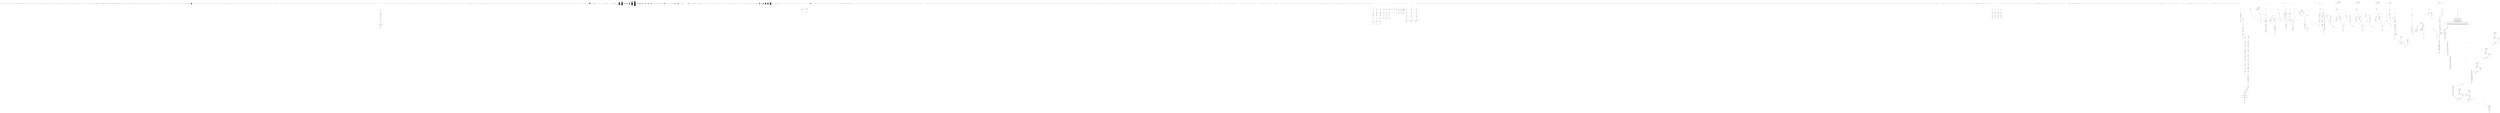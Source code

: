 digraph graph2125903542 {
	compound=true;
	edge[color=blue];
	node709931821[label="typedef signed char __int8_t;"];
	node277780535[label="typedef unsigned char __uint8_t;"];
	node1947060963[label="typedef short __int16_t;"];
	node1792015149[label="typedef unsigned short __uint16_t;"];
	node1522875398[label="typedef int __int32_t;"];
	node577628476[label="typedef unsigned int __uint32_t;"];
	node1258503852[label="typedef long long __int64_t;"];
	node2041553769[label="typedef unsigned long long __uint64_t;"];
	node1122863578[label="typedef long __darwin_intptr_t;"];
	node407380973[label="typedef unsigned int __darwin_natural_t;"];
	node1499688007[label="typedef int __darwin_ct_rune_t;"];
	node380881157[label="union stUn_imopVarPre0 {
    char __mbstate8[128];
    long long _mbstateL;
} ;"];
	node1947785070[label="typedef union stUn_imopVarPre0 __mbstate_t;"];
	node444380068[label="typedef __mbstate_t __darwin_mbstate_t;"];
	node1906635841[label="typedef long int __darwin_ptrdiff_t;"];
	node1532989443[label="typedef long unsigned int __darwin_size_t;"];
	node665255666[label="typedef __builtin_va_list __darwin_va_list;"];
	node837790893[label="typedef int __darwin_wchar_t;"];
	node1583210428[label="typedef __darwin_wchar_t __darwin_rune_t;"];
	node177267393[label="typedef int __darwin_wint_t;"];
	node721286839[label="typedef unsigned long __darwin_clock_t;"];
	node1597594849[label="typedef __uint32_t __darwin_socklen_t;"];
	node1191372709[label="typedef long __darwin_ssize_t;"];
	node254041053[label="typedef long __darwin_time_t;"];
	node994267665[label="typedef __int64_t __darwin_blkcnt_t;"];
	node187737357[label="typedef __int32_t __darwin_blksize_t;"];
	node115297013[label="typedef __int32_t __darwin_dev_t;"];
	node479769835[label="typedef unsigned int __darwin_fsblkcnt_t;"];
	node95476731[label="typedef unsigned int __darwin_fsfilcnt_t;"];
	node1278790934[label="typedef __uint32_t __darwin_gid_t;"];
	node2090142523[label="typedef __uint32_t __darwin_id_t;"];
	node1717967062[label="typedef __uint64_t __darwin_ino64_t;"];
	node1200601052[label="typedef __darwin_ino64_t __darwin_ino_t;"];
	node1739390441[label="typedef __darwin_natural_t __darwin_mach_port_name_t;"];
	node705400860[label="typedef __darwin_mach_port_name_t __darwin_mach_port_t;"];
	node2057313241[label="typedef __uint16_t __darwin_mode_t;"];
	node873688017[label="typedef __int64_t __darwin_off_t;"];
	node1401564942[label="typedef __int32_t __darwin_pid_t;"];
	node1068781783[label="typedef __uint32_t __darwin_sigset_t;"];
	node671187578[label="typedef __int32_t __darwin_suseconds_t;"];
	node1379222018[label="typedef __uint32_t __darwin_uid_t;"];
	node1327714567[label="typedef __uint32_t __darwin_useconds_t;"];
	node2100817420[label="typedef unsigned char __darwin_uuid_t[16];"];
	node1969752268[label="typedef char __darwin_uuid_string_t[37];"];
	node756222660[label="struct __darwin_pthread_handler_rec {
    void ( *__routine )(void *);
    void *__arg;
    struct __darwin_pthread_handler_rec *__next;
} ;"];
	node720007548[label="void *"];
	node670503317[label="struct _opaque_pthread_attr_t {
    long __sig;
    char __opaque[56];
} ;"];
	node813496676[label="struct _opaque_pthread_cond_t {
    long __sig;
    char __opaque[40];
} ;"];
	node1402479907[label="struct _opaque_pthread_condattr_t {
    long __sig;
    char __opaque[8];
} ;"];
	node1852333676[label="struct _opaque_pthread_mutex_t {
    long __sig;
    char __opaque[56];
} ;"];
	node598551831[label="struct _opaque_pthread_mutexattr_t {
    long __sig;
    char __opaque[8];
} ;"];
	node671078904[label="struct _opaque_pthread_once_t {
    long __sig;
    char __opaque[8];
} ;"];
	node454547627[label="struct _opaque_pthread_rwlock_t {
    long __sig;
    char __opaque[192];
} ;"];
	node928023753[label="struct _opaque_pthread_rwlockattr_t {
    long __sig;
    char __opaque[16];
} ;"];
	node404051835[label="struct _opaque_pthread_t {
    long __sig;
    struct __darwin_pthread_handler_rec *__cleanup_stack;
    char __opaque[8176];
} ;"];
	node1725151361[label="typedef struct _opaque_pthread_attr_t __darwin_pthread_attr_t;"];
	node1507222570[label="typedef struct _opaque_pthread_cond_t __darwin_pthread_cond_t;"];
	node195730660[label="typedef struct _opaque_pthread_condattr_t __darwin_pthread_condattr_t;"];
	node2040301400[label="typedef unsigned long __darwin_pthread_key_t;"];
	node297795507[label="typedef struct _opaque_pthread_mutex_t __darwin_pthread_mutex_t;"];
	node1951403599[label="typedef struct _opaque_pthread_mutexattr_t __darwin_pthread_mutexattr_t;"];
	node2106287833[label="typedef struct _opaque_pthread_once_t __darwin_pthread_once_t;"];
	node431996456[label="typedef struct _opaque_pthread_rwlock_t __darwin_pthread_rwlock_t;"];
	node1134384220[label="typedef struct _opaque_pthread_rwlockattr_t __darwin_pthread_rwlockattr_t;"];
	node11529827[label="typedef struct _opaque_pthread_t *__darwin_pthread_t;"];
	node622955085[label="typedef int __darwin_nl_item;"];
	node582495711[label="typedef int __darwin_wctrans_t;"];
	node1844941220[label="typedef __uint32_t __darwin_wctype_t;"];
	node118503237[label="typedef __darwin_va_list va_list;"];
	node706631622[label="typedef __darwin_size_t size_t;"];
	node143830798[label="int renameat(int , const char * , int  , const char *);"];
	node1671214984[label="int "];
	node145494758[label="const char *"];
	node944009919[label="int "];
	node26030311[label="const char *"];
	node1277867318[label="int renamex_np(const char *, const char * , unsigned int );"];
	node598722341[label="const char *"];
	node347691330[label="const char *"];
	node1982072255[label="unsigned int "];
	node752090153[label="int renameatx_np(int , const char * , int  , const char * , unsigned int );"];
	node190182839[label="int "];
	node1985569416[label="const char *"];
	node199676456[label="int "];
	node1472659178[label="const char *"];
	node1485318803[label="unsigned int "];
	node1226378966[label="typedef __darwin_off_t fpos_t;"];
	node810646103[label="struct __sbuf {
    unsigned char *_base;
    int _size;
} ;"];
	node1358917731[label="struct __sFILEX ;"];
	node1731654671[label="struct __sFILE {
    unsigned char *_p;
    int _r;
    int _w;
    short _flags;
    short _file;
    struct __sbuf _bf;
    int _lbfsize;
    void *_cookie;
    int ( *_close )(void *);
    int ( *_read )(void *, char * , int );
    fpos_t ( *_seek )(void *, fpos_t  , int );
    int ( *_write )(void *, const char * , int );
    struct __sbuf _ub;
    struct __sFILEX *_extra;
    int _ur;
    unsigned char _ubuf[3];
    unsigned char _nbuf[1];
    struct __sbuf _lb;
    int _blksize;
    fpos_t _offset;
} ;"];
	node2049602706[label="void *"];
	node1498944673[label="void *"];
	node202453803[label="char *"];
	node666596577[label="int "];
	node1426407297[label="void *"];
	node545707113[label="fpos_t "];
	node939665240[label="int "];
	node794872818[label="void *"];
	node74783955[label="const char *"];
	node294436333[label="int "];
	node937777177[label="typedef struct __sFILE FILE;"];
	node1875825244[label="extern FILE *__stdinp;"];
	node1594722615[label="extern FILE *__stdoutp;"];
	node1477187488[label="extern FILE *__stderrp;"];
	node482983323[label="void clearerr(FILE *);"];
	node1816269091[label="FILE *"];
	node877630567[label="int fclose(FILE *);"];
	node2133629275[label="FILE *"];
	node1891984436[label="int feof(FILE *);"];
	node672058419[label="FILE *"];
	node294632176[label="int ferror(FILE *);"];
	node125543811[label="FILE *"];
	node2095032356[label="int fflush(FILE *);"];
	node2035069547[label="FILE *"];
	node416989487[label="int fgetc(FILE *);"];
	node2128686424[label="FILE *"];
	node2043975568[label="int fgetpos(FILE *restrict , fpos_t *);"];
	node308976189[label="FILE *restrict "];
	node43787342[label="fpos_t *"];
	node825176144[label="char *fgets(char *restrict , int  , FILE *);"];
	node1606886748[label="char *restrict "];
	node350179923[label="int "];
	node403041430[label="FILE *"];
	node449951543[label="FILE *fopen(const char *restrict __filename, const char *restrict __mode);"];
	node1693686046[label="const char *restrict __filename"];
	node2071592732[label="const char *restrict __mode"];
	node1662600404[label="int fprintf(FILE *restrict , const char *restrict , ...);"];
	node488654523[label="FILE *restrict "];
	node2009932635[label="const char *restrict "];
	node715027790[label="int fputc(int , FILE *);"];
	node699026377[label="int "];
	node771169248[label="FILE *"];
	node1077901986[label="int fputs(const char *restrict , FILE *restrict );"];
	node266374831[label="const char *restrict "];
	node107577149[label="FILE *restrict "];
	node697975769[label="size_t fread(void *restrict __ptr, size_t __size , size_t __nitems , FILE *restrict __stream);"];
	node1311253681[label="void *restrict __ptr"];
	node303456809[label="size_t __size"];
	node301154316[label="size_t __nitems"];
	node499052031[label="FILE *restrict __stream"];
	node63636701[label="FILE *freopen(const char *restrict , const char *restrict  , FILE *restrict );"];
	node1261661384[label="const char *restrict "];
	node2103992142[label="const char *restrict "];
	node916816998[label="FILE *restrict "];
	node1082537984[label="int fscanf(FILE *restrict , const char *restrict , ...);"];
	node17435166[label="FILE *restrict "];
	node800026186[label="const char *restrict "];
	node583178920[label="int fseek(FILE *, long  , int );"];
	node282375539[label="FILE *"];
	node622946713[label="long "];
	node1250496477[label="int "];
	node1900447251[label="int fsetpos(FILE *, const fpos_t *);"];
	node1173438780[label="FILE *"];
	node1254202310[label="const fpos_t *"];
	node1588762415[label="long ftell(FILE *);"];
	node1468739052[label="FILE *"];
	node1452943019[label="size_t fwrite(const void *restrict __ptr, size_t __size , size_t __nitems , FILE *restrict __stream);"];
	node2142521143[label="const void *restrict __ptr"];
	node963205123[label="size_t __size"];
	node302869695[label="size_t __nitems"];
	node1251232505[label="FILE *restrict __stream"];
	node1199606198[label="int getc(FILE *);"];
	node73254846[label="FILE *"];
	node417917785[label="int getchar(void );"];
	node1151421920[label="void "];
	node274725976[label="char *gets(char *);"];
	node642340409[label="char *"];
	node1567135053[label="void perror(const char *);"];
	node752572788[label="const char *"];
	node1058155740[label="int printf(const char *restrict , ...);"];
	node1334378672[label="const char *restrict "];
	node515495578[label="int putc(int , FILE *);"];
	node1652114818[label="int "];
	node1634697653[label="FILE *"];
	node1686106686[label="int putchar(int );"];
	node651023535[label="int "];
	node731827461[label="int puts(const char *);"];
	node1749755575[label="const char *"];
	node1459038473[label="int remove(const char *);"];
	node2059515584[label="const char *"];
	node691200351[label="int rename(const char *__old, const char *__new);"];
	node347238032[label="const char *__old"];
	node1555985081[label="const char *__new"];
	node854046605[label="void rewind(FILE *);"];
	node2006667164[label="FILE *"];
	node95788093[label="int scanf(const char *restrict , ...);"];
	node820982507[label="const char *restrict "];
	node2106922602[label="void setbuf(FILE *restrict , char *restrict );"];
	node1772579700[label="FILE *restrict "];
	node600252712[label="char *restrict "];
	node1686632440[label="int setvbuf(FILE *restrict , char *restrict  , int  , size_t );"];
	node187070277[label="FILE *restrict "];
	node1444280365[label="char *restrict "];
	node826490361[label="int "];
	node902894836[label="size_t "];
	node538611367[label="int sprintf(char *restrict , const char *restrict , ...);"];
	node1398327546[label="char *restrict "];
	node846570623[label="const char *restrict "];
	node2121705071[label="int sscanf(const char *restrict , const char *restrict , ...);"];
	node1887701594[label="const char *restrict "];
	node533353383[label="const char *restrict "];
	node185876853[label="FILE *tmpfile(void );"];
	node17041642[label="void "];
	node2071551415[label="char *tmpnam(char *);"];
	node1712597146[label="char *"];
	node2132798551[label="int ungetc(int , FILE *);"];
	node287628665[label="int "];
	node495828752[label="FILE *"];
	node426600523[label="int vfprintf(FILE *restrict , const char *restrict  , va_list );"];
	node193020660[label="FILE *restrict "];
	node307441207[label="const char *restrict "];
	node334720373[label="va_list "];
	node1356985340[label="int vprintf(const char *restrict , va_list );"];
	node1577409761[label="const char *restrict "];
	node1263607393[label="va_list "];
	node891052865[label="int vsprintf(char *restrict , const char *restrict  , va_list );"];
	node1225830367[label="char *restrict "];
	node1733218817[label="const char *restrict "];
	node1931130011[label="va_list "];
	node1761057660[label="char *ctermid(char *);"];
	node1023606628[label="char *"];
	node298750745[label="FILE *fdopen(int , const char *);"];
	node190838539[label="int "];
	node1244266030[label="const char *"];
	node604047477[label="int fileno(FILE *);"];
	node82287653[label="FILE *"];
	node1937889008[label="int pclose(FILE *);"];
	node1289292854[label="FILE *"];
	node1244025760[label="FILE *popen(const char *, const char *);"];
	node1035726142[label="const char *"];
	node549353786[label="const char *"];
	node1155023635[label="int __srget(FILE *);"];
	node841581683[label="FILE *"];
	node1406666986[label="int __svfscanf(FILE *, const char * , va_list );"];
	node973844160[label="FILE *"];
	node912573846[label="const char *"];
	node1550858336[label="va_list "];
	node1604238682[label="int __swbuf(int , FILE *);"];
	node1461565620[label="int "];
	node1683791631[label="FILE *"];
	subgraph cluster2079290629 {
		compound=true;
		style=dotted;
		label="__sputc()";
		node1452209410[label="B_FuDe", shape="triangle"];
		node921720213[label="E_FuDe", shape="invtriangle"];
		node1903745041[label="int _c"];
		node1210231629[label="FILE *_p"];
		subgraph cluster974028681 {
			compound=true;
			style=dotted;
			label="CompoundStatement";
			node1717491482[label="B_CoSt", shape="triangle"];
			node365016387[label="E_CoSt", shape="invtriangle"];
			node1798272295[label="int _imopVarPre12;"];
			node461643389[label="int _imopVarPre16;"];
			node2027298583[label="_imopVarPre12 = --_p->_w >= 0;"];
			subgraph cluster961648587 {
				compound=true;
				style=dotted;
				label="IfStatement";
				node1929760689[label="B_IfSt", shape="triangle"];
				node1479286669[label="E_IfSt", shape="invtriangle"];
				node420967638[label="!_imopVarPre12"];
				subgraph cluster1285487049 {
					compound=true;
					style=dotted;
					label="CompoundStatement";
					node7313260[label="B_CoSt", shape="triangle"];
					node321185546[label="E_CoSt", shape="invtriangle"];
					node2037375669[label="_imopVarPre16 = _p->_w >= _p->_lbfsize;"];
					subgraph cluster654662186 {
						compound=true;
						style=dotted;
						label="IfStatement";
						node54411368[label="B_IfSt", shape="triangle"];
						node155817539[label="E_IfSt", shape="invtriangle"];
						node192442996[label="_imopVarPre16"];
						subgraph cluster100869666 {
							compound=true;
							style=dotted;
							label="CompoundStatement";
							node1556116954[label="B_CoSt", shape="triangle"];
							node69566726[label="E_CoSt", shape="invtriangle"];
							node1090300647[label="_imopVarPre16 = (char) _c != \'\n\';"];
						}
					}
					node908006983[label="_imopVarPre12 = _imopVarPre16;"];
				}
			}
			subgraph cluster1122757856 {
				compound=true;
				style=dotted;
				label="IfStatement";
				node365212068[label="B_IfSt", shape="triangle"];
				node874079440[label="E_IfSt", shape="invtriangle"];
				node2086483651[label="_imopVarPre12"];
				subgraph cluster1464984894 {
					compound=true;
					style=dotted;
					label="CompoundStatement";
					node1313209296[label="B_CoSt", shape="triangle"];
					node432937399[label="E_CoSt", shape="invtriangle"];
					node510382951[label="return (*_p->_p++ = _c);"];
				}
				subgraph cluster759083498 {
					compound=true;
					style=dotted;
					label="CompoundStatement";
					node2018545259[label="B_CoSt", shape="triangle"];
					node467573282[label="E_CoSt", shape="invtriangle"];
					node12793273[label="int _imopVarPre18;"];
					subgraph cluster625170225 {
						compound=true;
						style=dotted;
						label="CallStatement";
						node271588719[label="B_CaSt", shape="triangle"];
						node1557557661[label="E_CaSt", shape="invtriangle"];
						node1593151919[label="_c_p"];
						node516866200[label="_imopVarPre18"];
					}
					node400720732[label="return _imopVarPre18;"];
				}
			}
		}
	}
	node874747059[label="void flockfile(FILE *);"];
	node943613748[label="FILE *"];
	node1027296777[label="int ftrylockfile(FILE *);"];
	node1781111709[label="FILE *"];
	node1657199513[label="void funlockfile(FILE *);"];
	node244839708[label="FILE *"];
	node135692119[label="int getc_unlocked(FILE *);"];
	node347696158[label="FILE *"];
	node36856762[label="int getchar_unlocked(void );"];
	node1441936181[label="void "];
	node542212688[label="int putc_unlocked(int , FILE *);"];
	node1729753606[label="int "];
	node215561761[label="FILE *"];
	node1308599296[label="int putchar_unlocked(int );"];
	node146662248[label="int "];
	node515186993[label="int getw(FILE *);"];
	node197437872[label="FILE *"];
	node644499453[label="int putw(int , FILE *);"];
	node546704209[label="int "];
	node1327693149[label="FILE *"];
	node338244928[label="char *tempnam(const char *__dir, const char *__prefix);"];
	node1692817328[label="const char *__dir"];
	node1198167820[label="const char *__prefix"];
	node1401589925[label="typedef __darwin_off_t off_t;"];
	node461376017[label="int fseeko(FILE *__stream, off_t __offset , int __whence);"];
	node1856885570[label="FILE *__stream"];
	node1318272241[label="off_t __offset"];
	node1972489169[label="int __whence"];
	node527331152[label="off_t ftello(FILE *__stream);"];
	node113211374[label="FILE *__stream"];
	node1020198427[label="int snprintf(char *restrict __str, size_t __size , const char *restrict __format, ...);"];
	node1815056075[label="char *restrict __str"];
	node1413679210[label="size_t __size"];
	node1627979043[label="const char *restrict __format"];
	node1256604957[label="int vfscanf(FILE *restrict __stream, const char *restrict __format , va_list );"];
	node1051130608[label="FILE *restrict __stream"];
	node564164959[label="const char *restrict __format"];
	node627597596[label="va_list "];
	node1409497701[label="int vscanf(const char *restrict __format, va_list );"];
	node1085805965[label="const char *restrict __format"];
	node1967017653[label="va_list "];
	node1572619672[label="int vsnprintf(char *restrict __str, size_t __size , const char *restrict __format , va_list );"];
	node561801758[label="char *restrict __str"];
	node460212065[label="size_t __size"];
	node995161138[label="const char *restrict __format"];
	node1523012874[label="va_list "];
	node2136918746[label="int vsscanf(const char *restrict __str, const char *restrict __format , va_list );"];
	node148900866[label="const char *restrict __str"];
	node307307754[label="const char *restrict __format"];
	node1332064145[label="va_list "];
	node862048902[label="typedef __darwin_ssize_t ssize_t;"];
	node372645473[label="int dprintf(int , const char *restrict , ...);"];
	node347766549[label="int "];
	node41772135[label="const char *restrict "];
	node209455103[label="int vdprintf(int , const char *restrict  , va_list );"];
	node467970019[label="int "];
	node2118366018[label="const char *restrict "];
	node1398087663[label="va_list "];
	node1760715967[label="ssize_t getdelim(char **restrict __linep, size_t *restrict __linecapp , int __delimiter , FILE *restrict __stream);"];
	node1290884215[label="char **restrict __linep"];
	node2062492091[label="size_t *restrict __linecapp"];
	node1463275798[label="int __delimiter"];
	node822251077[label="FILE *restrict __stream"];
	node609356369[label="ssize_t getline(char **restrict __linep, size_t *restrict __linecapp , FILE *restrict __stream);"];
	node966987034[label="char **restrict __linep"];
	node801388009[label="size_t *restrict __linecapp"];
	node510727160[label="FILE *restrict __stream"];
	node1747968379[label="extern const int sys_nerr;"];
	node1054998702[label="extern const char *const sys_errlist[];"];
	node412494235[label="int asprintf(char **restrict , const char *restrict , ...);"];
	node628131102[label="char **restrict "];
	node105790402[label="const char *restrict "];
	node1287328228[label="char *ctermid_r(char *);"];
	node1637373091[label="char *"];
	node1981113966[label="char *fgetln(FILE *, size_t *);"];
	node433143044[label="FILE *"];
	node768342053[label="size_t *"];
	node401130380[label="const char *fmtcheck(const char *, const char *);"];
	node756118144[label="const char *"];
	node1921332678[label="const char *"];
	node1011753918[label="int fpurge(FILE *);"];
	node2015445992[label="FILE *"];
	node121548383[label="void setbuffer(FILE *, char * , int );"];
	node1114748744[label="FILE *"];
	node1420130719[label="char *"];
	node1199044382[label="int "];
	node1978215351[label="int setlinebuf(FILE *);"];
	node979778117[label="FILE *"];
	node1586980179[label="int vasprintf(char **restrict , const char *restrict  , va_list );"];
	node1911830487[label="char **restrict "];
	node990656754[label="const char *restrict "];
	node2053115425[label="va_list "];
	node851478032[label="FILE *zopen(const char *, const char * , int );"];
	node510956085[label="const char *"];
	node2130422201[label="const char *"];
	node2006206648[label="int "];
	node504760990[label="FILE *funopen(const void *, int (*)(void *, char * , int ) , int (*)(void *, const char * , int ) , fpos_t (*)(void *, fpos_t  , int ) , int (*)(void *));"];
	node2006906315[label="const void *"];
	node2048109909[label="int (*)(void *, char * , int )"];
	node2055152199[label="void *"];
	node1129983101[label="char *"];
	node584351497[label="int "];
	node972822462[label="int (*)(void *, const char * , int )"];
	node758606030[label="void *"];
	node938878928[label="const char *"];
	node810939152[label="int "];
	node2085248754[label="fpos_t (*)(void *, fpos_t  , int )"];
	node888721033[label="void *"];
	node1319869164[label="fpos_t "];
	node1761370986[label="int "];
	node1447360100[label="int (*)(void *)"];
	node561370431[label="void *"];
	node645621647[label="extern int __sprintf_chk(char *restrict , int  , size_t  , const char *restrict , ...);"];
	node1087393016[label="char *restrict "];
	node747024618[label="int "];
	node167590753[label="size_t "];
	node563749379[label="const char *restrict "];
	node181765627[label="extern int __snprintf_chk(char *restrict , size_t  , int  , size_t  , const char *restrict , ...);"];
	node209293658[label="char *restrict "];
	node943279734[label="size_t "];
	node1408846590[label="int "];
	node1435423859[label="size_t "];
	node1505756962[label="const char *restrict "];
	node347396363[label="extern int __vsprintf_chk(char *restrict , int  , size_t  , const char *restrict  , va_list );"];
	node2020393439[label="char *restrict "];
	node156363025[label="int "];
	node1550187113[label="size_t "];
	node376264555[label="const char *restrict "];
	node1759548617[label="va_list "];
	node2031044915[label="extern int __vsnprintf_chk(char *restrict , size_t  , int  , size_t  , const char *restrict  , va_list );"];
	node1822623878[label="char *restrict "];
	node421639228[label="size_t "];
	node1752213359[label="int "];
	node1089558406[label="size_t "];
	node1975736398[label="const char *restrict "];
	node1894767896[label="va_list "];
	node1073640666[label="enum enum_imopVarPre1 {
    P_ALL, P_PID , P_PGID
} ;"];
	node546452352[label="typedef enum enum_imopVarPre1 idtype_t;"];
	node770463685[label="typedef __darwin_pid_t pid_t;"];
	node962769430[label="typedef __darwin_id_t id_t;"];
	node1904241764[label="typedef int sig_atomic_t;"];
	node1828844261[label="struct __darwin_i386_thread_state {
    unsigned int __eax;
    unsigned int __ebx;
    unsigned int __ecx;
    unsigned int __edx;
    unsigned int __edi;
    unsigned int __esi;
    unsigned int __ebp;
    unsigned int __esp;
    unsigned int __ss;
    unsigned int __eflags;
    unsigned int __eip;
    unsigned int __cs;
    unsigned int __ds;
    unsigned int __es;
    unsigned int __fs;
    unsigned int __gs;
} ;"];
	node148783622[label="struct __darwin_fp_control {
    unsigned short __invalid: 1, __denorm: 1 , __zdiv: 1 , __ovrfl: 1 , __undfl: 1 , __precis: 1 , :2 , __pc: 2 , __rc: 2 , :1 , :3;
} ;"];
	node1803161368[label="typedef struct __darwin_fp_control __darwin_fp_control_t;"];
	node1237065580[label="struct __darwin_fp_status {
    unsigned short __invalid: 1, __denorm: 1 , __zdiv: 1 , __ovrfl: 1 , __undfl: 1 , __precis: 1 , __stkflt: 1 , __errsumm: 1 , __c0: 1 , __c1: 1 , __c2: 1 , __tos: 3 , __c3: 1 , __busy: 1;
} ;"];
	node1664401624[label="typedef struct __darwin_fp_status __darwin_fp_status_t;"];
	node845635028[label="struct __darwin_mmst_reg {
    char __mmst_reg[10];
    char __mmst_rsrv[6];
} ;"];
	node650835126[label="struct __darwin_xmm_reg {
    char __xmm_reg[16];
} ;"];
	node18491840[label="struct __darwin_i386_float_state {
    int __fpu_reserved[2];
    struct __darwin_fp_control __fpu_fcw;
    struct __darwin_fp_status __fpu_fsw;
    __uint8_t __fpu_ftw;
    __uint8_t __fpu_rsrv1;
    __uint16_t __fpu_fop;
    __uint32_t __fpu_ip;
    __uint16_t __fpu_cs;
    __uint16_t __fpu_rsrv2;
    __uint32_t __fpu_dp;
    __uint16_t __fpu_ds;
    __uint16_t __fpu_rsrv3;
    __uint32_t __fpu_mxcsr;
    __uint32_t __fpu_mxcsrmask;
    struct __darwin_mmst_reg __fpu_stmm0;
    struct __darwin_mmst_reg __fpu_stmm1;
    struct __darwin_mmst_reg __fpu_stmm2;
    struct __darwin_mmst_reg __fpu_stmm3;
    struct __darwin_mmst_reg __fpu_stmm4;
    struct __darwin_mmst_reg __fpu_stmm5;
    struct __darwin_mmst_reg __fpu_stmm6;
    struct __darwin_mmst_reg __fpu_stmm7;
    struct __darwin_xmm_reg __fpu_xmm0;
    struct __darwin_xmm_reg __fpu_xmm1;
    struct __darwin_xmm_reg __fpu_xmm2;
    struct __darwin_xmm_reg __fpu_xmm3;
    struct __darwin_xmm_reg __fpu_xmm4;
    struct __darwin_xmm_reg __fpu_xmm5;
    struct __darwin_xmm_reg __fpu_xmm6;
    struct __darwin_xmm_reg __fpu_xmm7;
    char __fpu_rsrv4[14 * 16];
    int __fpu_reserved1;
} ;"];
	node730553758[label="struct __darwin_i386_avx_state {
    int __fpu_reserved[2];
    struct __darwin_fp_control __fpu_fcw;
    struct __darwin_fp_status __fpu_fsw;
    __uint8_t __fpu_ftw;
    __uint8_t __fpu_rsrv1;
    __uint16_t __fpu_fop;
    __uint32_t __fpu_ip;
    __uint16_t __fpu_cs;
    __uint16_t __fpu_rsrv2;
    __uint32_t __fpu_dp;
    __uint16_t __fpu_ds;
    __uint16_t __fpu_rsrv3;
    __uint32_t __fpu_mxcsr;
    __uint32_t __fpu_mxcsrmask;
    struct __darwin_mmst_reg __fpu_stmm0;
    struct __darwin_mmst_reg __fpu_stmm1;
    struct __darwin_mmst_reg __fpu_stmm2;
    struct __darwin_mmst_reg __fpu_stmm3;
    struct __darwin_mmst_reg __fpu_stmm4;
    struct __darwin_mmst_reg __fpu_stmm5;
    struct __darwin_mmst_reg __fpu_stmm6;
    struct __darwin_mmst_reg __fpu_stmm7;
    struct __darwin_xmm_reg __fpu_xmm0;
    struct __darwin_xmm_reg __fpu_xmm1;
    struct __darwin_xmm_reg __fpu_xmm2;
    struct __darwin_xmm_reg __fpu_xmm3;
    struct __darwin_xmm_reg __fpu_xmm4;
    struct __darwin_xmm_reg __fpu_xmm5;
    struct __darwin_xmm_reg __fpu_xmm6;
    struct __darwin_xmm_reg __fpu_xmm7;
    char __fpu_rsrv4[14 * 16];
    int __fpu_reserved1;
    char __avx_reserved1[64];
    struct __darwin_xmm_reg __fpu_ymmh0;
    struct __darwin_xmm_reg __fpu_ymmh1;
    struct __darwin_xmm_reg __fpu_ymmh2;
    struct __darwin_xmm_reg __fpu_ymmh3;
    struct __darwin_xmm_reg __fpu_ymmh4;
    struct __darwin_xmm_reg __fpu_ymmh5;
    struct __darwin_xmm_reg __fpu_ymmh6;
    struct __darwin_xmm_reg __fpu_ymmh7;
} ;"];
	node912362299[label="struct __darwin_i386_exception_state {
    __uint16_t __trapno;
    __uint16_t __cpu;
    __uint32_t __err;
    __uint32_t __faultvaddr;
} ;"];
	node266328452[label="struct __darwin_x86_debug_state32 {
    unsigned int __dr0;
    unsigned int __dr1;
    unsigned int __dr2;
    unsigned int __dr3;
    unsigned int __dr4;
    unsigned int __dr5;
    unsigned int __dr6;
    unsigned int __dr7;
} ;"];
	node1119605276[label="struct __darwin_x86_thread_state64 {
    __uint64_t __rax;
    __uint64_t __rbx;
    __uint64_t __rcx;
    __uint64_t __rdx;
    __uint64_t __rdi;
    __uint64_t __rsi;
    __uint64_t __rbp;
    __uint64_t __rsp;
    __uint64_t __r8;
    __uint64_t __r9;
    __uint64_t __r10;
    __uint64_t __r11;
    __uint64_t __r12;
    __uint64_t __r13;
    __uint64_t __r14;
    __uint64_t __r15;
    __uint64_t __rip;
    __uint64_t __rflags;
    __uint64_t __cs;
    __uint64_t __fs;
    __uint64_t __gs;
} ;"];
	node85284187[label="struct __darwin_x86_float_state64 {
    int __fpu_reserved[2];
    struct __darwin_fp_control __fpu_fcw;
    struct __darwin_fp_status __fpu_fsw;
    __uint8_t __fpu_ftw;
    __uint8_t __fpu_rsrv1;
    __uint16_t __fpu_fop;
    __uint32_t __fpu_ip;
    __uint16_t __fpu_cs;
    __uint16_t __fpu_rsrv2;
    __uint32_t __fpu_dp;
    __uint16_t __fpu_ds;
    __uint16_t __fpu_rsrv3;
    __uint32_t __fpu_mxcsr;
    __uint32_t __fpu_mxcsrmask;
    struct __darwin_mmst_reg __fpu_stmm0;
    struct __darwin_mmst_reg __fpu_stmm1;
    struct __darwin_mmst_reg __fpu_stmm2;
    struct __darwin_mmst_reg __fpu_stmm3;
    struct __darwin_mmst_reg __fpu_stmm4;
    struct __darwin_mmst_reg __fpu_stmm5;
    struct __darwin_mmst_reg __fpu_stmm6;
    struct __darwin_mmst_reg __fpu_stmm7;
    struct __darwin_xmm_reg __fpu_xmm0;
    struct __darwin_xmm_reg __fpu_xmm1;
    struct __darwin_xmm_reg __fpu_xmm2;
    struct __darwin_xmm_reg __fpu_xmm3;
    struct __darwin_xmm_reg __fpu_xmm4;
    struct __darwin_xmm_reg __fpu_xmm5;
    struct __darwin_xmm_reg __fpu_xmm6;
    struct __darwin_xmm_reg __fpu_xmm7;
    struct __darwin_xmm_reg __fpu_xmm8;
    struct __darwin_xmm_reg __fpu_xmm9;
    struct __darwin_xmm_reg __fpu_xmm10;
    struct __darwin_xmm_reg __fpu_xmm11;
    struct __darwin_xmm_reg __fpu_xmm12;
    struct __darwin_xmm_reg __fpu_xmm13;
    struct __darwin_xmm_reg __fpu_xmm14;
    struct __darwin_xmm_reg __fpu_xmm15;
    char __fpu_rsrv4[6 * 16];
    int __fpu_reserved1;
} ;"];
	node1915624447[label="struct __darwin_x86_avx_state64 {
    int __fpu_reserved[2];
    struct __darwin_fp_control __fpu_fcw;
    struct __darwin_fp_status __fpu_fsw;
    __uint8_t __fpu_ftw;
    __uint8_t __fpu_rsrv1;
    __uint16_t __fpu_fop;
    __uint32_t __fpu_ip;
    __uint16_t __fpu_cs;
    __uint16_t __fpu_rsrv2;
    __uint32_t __fpu_dp;
    __uint16_t __fpu_ds;
    __uint16_t __fpu_rsrv3;
    __uint32_t __fpu_mxcsr;
    __uint32_t __fpu_mxcsrmask;
    struct __darwin_mmst_reg __fpu_stmm0;
    struct __darwin_mmst_reg __fpu_stmm1;
    struct __darwin_mmst_reg __fpu_stmm2;
    struct __darwin_mmst_reg __fpu_stmm3;
    struct __darwin_mmst_reg __fpu_stmm4;
    struct __darwin_mmst_reg __fpu_stmm5;
    struct __darwin_mmst_reg __fpu_stmm6;
    struct __darwin_mmst_reg __fpu_stmm7;
    struct __darwin_xmm_reg __fpu_xmm0;
    struct __darwin_xmm_reg __fpu_xmm1;
    struct __darwin_xmm_reg __fpu_xmm2;
    struct __darwin_xmm_reg __fpu_xmm3;
    struct __darwin_xmm_reg __fpu_xmm4;
    struct __darwin_xmm_reg __fpu_xmm5;
    struct __darwin_xmm_reg __fpu_xmm6;
    struct __darwin_xmm_reg __fpu_xmm7;
    struct __darwin_xmm_reg __fpu_xmm8;
    struct __darwin_xmm_reg __fpu_xmm9;
    struct __darwin_xmm_reg __fpu_xmm10;
    struct __darwin_xmm_reg __fpu_xmm11;
    struct __darwin_xmm_reg __fpu_xmm12;
    struct __darwin_xmm_reg __fpu_xmm13;
    struct __darwin_xmm_reg __fpu_xmm14;
    struct __darwin_xmm_reg __fpu_xmm15;
    char __fpu_rsrv4[6 * 16];
    int __fpu_reserved1;
    char __avx_reserved1[64];
    struct __darwin_xmm_reg __fpu_ymmh0;
    struct __darwin_xmm_reg __fpu_ymmh1;
    struct __darwin_xmm_reg __fpu_ymmh2;
    struct __darwin_xmm_reg __fpu_ymmh3;
    struct __darwin_xmm_reg __fpu_ymmh4;
    struct __darwin_xmm_reg __fpu_ymmh5;
    struct __darwin_xmm_reg __fpu_ymmh6;
    struct __darwin_xmm_reg __fpu_ymmh7;
    struct __darwin_xmm_reg __fpu_ymmh8;
    struct __darwin_xmm_reg __fpu_ymmh9;
    struct __darwin_xmm_reg __fpu_ymmh10;
    struct __darwin_xmm_reg __fpu_ymmh11;
    struct __darwin_xmm_reg __fpu_ymmh12;
    struct __darwin_xmm_reg __fpu_ymmh13;
    struct __darwin_xmm_reg __fpu_ymmh14;
    struct __darwin_xmm_reg __fpu_ymmh15;
} ;"];
	node1508898150[label="struct __darwin_x86_exception_state64 {
    __uint16_t __trapno;
    __uint16_t __cpu;
    __uint32_t __err;
    __uint64_t __faultvaddr;
} ;"];
	node2005496222[label="struct __darwin_x86_debug_state64 {
    __uint64_t __dr0;
    __uint64_t __dr1;
    __uint64_t __dr2;
    __uint64_t __dr3;
    __uint64_t __dr4;
    __uint64_t __dr5;
    __uint64_t __dr6;
    __uint64_t __dr7;
} ;"];
	node1644797813[label="struct __darwin_mcontext32 {
    struct __darwin_i386_exception_state __es;
    struct __darwin_i386_thread_state __ss;
    struct __darwin_i386_float_state __fs;
} ;"];
	node124451741[label="struct __darwin_mcontext_avx32 {
    struct __darwin_i386_exception_state __es;
    struct __darwin_i386_thread_state __ss;
    struct __darwin_i386_avx_state __fs;
} ;"];
	node1017396829[label="struct __darwin_mcontext64 {
    struct __darwin_x86_exception_state64 __es;
    struct __darwin_x86_thread_state64 __ss;
    struct __darwin_x86_float_state64 __fs;
} ;"];
	node1478339046[label="struct __darwin_mcontext_avx64 {
    struct __darwin_x86_exception_state64 __es;
    struct __darwin_x86_thread_state64 __ss;
    struct __darwin_x86_avx_state64 __fs;
} ;"];
	node1949334269[label="typedef struct __darwin_mcontext64 *mcontext_t;"];
	node1816235787[label="typedef __darwin_pthread_attr_t pthread_attr_t;"];
	node831351274[label="struct __darwin_sigaltstack {
    void *ss_sp;
    __darwin_size_t ss_size;
    int ss_flags;
} ;"];
	node1646541434[label="typedef struct __darwin_sigaltstack stack_t;"];
	node1297965719[label="struct __darwin_ucontext {
    int uc_onstack;
    __darwin_sigset_t uc_sigmask;
    struct __darwin_sigaltstack uc_stack;
    struct __darwin_ucontext *uc_link;
    __darwin_size_t uc_mcsize;
    struct __darwin_mcontext64 *uc_mcontext;
} ;"];
	node2053669260[label="typedef struct __darwin_ucontext ucontext_t;"];
	node90526951[label="typedef __darwin_sigset_t sigset_t;"];
	node1871386882[label="typedef __darwin_uid_t uid_t;"];
	node822982084[label="union sigval {
    int sival_int;
    void *sival_ptr;
} ;"];
	node2090675927[label="struct sigevent {
    int sigev_notify;
    int sigev_signo;
    union sigval sigev_value;
    void ( *sigev_notify_function )(union sigval );
    pthread_attr_t *sigev_notify_attributes;
} ;"];
	node1279007075[label="union sigval "];
	node947297132[label="struct __siginfo {
    int si_signo;
    int si_errno;
    int si_code;
    pid_t si_pid;
    uid_t si_uid;
    int si_status;
    void *si_addr;
    union sigval si_value;
    long si_band;
    unsigned long __pad[7];
} ;"];
	node112407713[label="typedef struct __siginfo siginfo_t;"];
	node228629330[label="union __sigaction_u {
    void ( *__sa_handler )(int );
    void ( *__sa_sigaction )(int , struct __siginfo * , void *);
} ;"];
	node1223412965[label="int "];
	node1171086422[label="int "];
	node69736093[label="struct __siginfo *"];
	node476158583[label="void *"];
	node587432871[label="struct __sigaction {
    union __sigaction_u __sigaction_u;
    void ( *sa_tramp )(void *, int  , int  , siginfo_t * , void *);
    sigset_t sa_mask;
    int sa_flags;
} ;"];
	node2096503027[label="void *"];
	node2068388745[label="int "];
	node1774206882[label="int "];
	node1593819485[label="siginfo_t *"];
	node1794969336[label="void *"];
	node1074933780[label="struct sigaction {
    union __sigaction_u __sigaction_u;
    sigset_t sa_mask;
    int sa_flags;
} ;"];
	node2099828005[label="typedef void ( *sig_t )(int );"];
	node628587190[label="int "];
	node1585663802[label="struct sigvec {
    void ( *sv_handler )(int );
    int sv_mask;
    int sv_flags;
} ;"];
	node1683658313[label="int "];
	node2111042062[label="struct sigstack {
    char *ss_sp;
    int ss_onstack;
} ;"];
	node493428047[label="void ( *signal(int , void (*)(int )) )(int );"];
	node1951614308[label="int "];
	node25859938[label="void (*)(int )"];
	node919710805[label="int "];
	node254669696[label="int "];
	node1822871957[label="typedef signed char int8_t;"];
	node1292435170[label="typedef short int16_t;"];
	node1495001462[label="typedef int int32_t;"];
	node308486312[label="typedef long long int64_t;"];
	node2036155353[label="typedef unsigned char uint8_t;"];
	node2051413828[label="typedef unsigned short uint16_t;"];
	node375027924[label="typedef unsigned int uint32_t;"];
	node1444189359[label="typedef unsigned long long uint64_t;"];
	node1015200957[label="typedef int8_t int_least8_t;"];
	node1666491658[label="typedef int16_t int_least16_t;"];
	node1396626286[label="typedef int32_t int_least32_t;"];
	node1785968460[label="typedef int64_t int_least64_t;"];
	node1400070371[label="typedef uint8_t uint_least8_t;"];
	node1739445449[label="typedef uint16_t uint_least16_t;"];
	node1229420017[label="typedef uint32_t uint_least32_t;"];
	node1172763770[label="typedef uint64_t uint_least64_t;"];
	node1499941162[label="typedef int8_t int_fast8_t;"];
	node660103401[label="typedef int16_t int_fast16_t;"];
	node1781767105[label="typedef int32_t int_fast32_t;"];
	node1555495619[label="typedef int64_t int_fast64_t;"];
	node644163395[label="typedef uint8_t uint_fast8_t;"];
	node753405061[label="typedef uint16_t uint_fast16_t;"];
	node907996434[label="typedef uint32_t uint_fast32_t;"];
	node1952325559[label="typedef uint64_t uint_fast64_t;"];
	node986515120[label="typedef __darwin_intptr_t intptr_t;"];
	node2075380660[label="typedef unsigned long uintptr_t;"];
	node887588315[label="typedef long int intmax_t;"];
	node428183334[label="typedef long unsigned int uintmax_t;"];
	node291554635[label="struct timeval {
    __darwin_time_t tv_sec;
    __darwin_suseconds_t tv_usec;
} ;"];
	node339758050[label="typedef __uint64_t rlim_t;"];
	node1860982348[label="struct rusage {
    struct timeval ru_utime;
    struct timeval ru_stime;
    long ru_maxrss;
    long ru_ixrss;
    long ru_idrss;
    long ru_isrss;
    long ru_minflt;
    long ru_majflt;
    long ru_nswap;
    long ru_inblock;
    long ru_oublock;
    long ru_msgsnd;
    long ru_msgrcv;
    long ru_nsignals;
    long ru_nvcsw;
    long ru_nivcsw;
} ;"];
	node573479630[label="typedef void *rusage_info_t;"];
	node131308700[label="struct rusage_info_v0 {
    uint8_t ri_uuid[16];
    uint64_t ri_user_time;
    uint64_t ri_system_time;
    uint64_t ri_pkg_idle_wkups;
    uint64_t ri_interrupt_wkups;
    uint64_t ri_pageins;
    uint64_t ri_wired_size;
    uint64_t ri_resident_size;
    uint64_t ri_phys_footprint;
    uint64_t ri_proc_start_abstime;
    uint64_t ri_proc_exit_abstime;
} ;"];
	node1976089236[label="struct rusage_info_v1 {
    uint8_t ri_uuid[16];
    uint64_t ri_user_time;
    uint64_t ri_system_time;
    uint64_t ri_pkg_idle_wkups;
    uint64_t ri_interrupt_wkups;
    uint64_t ri_pageins;
    uint64_t ri_wired_size;
    uint64_t ri_resident_size;
    uint64_t ri_phys_footprint;
    uint64_t ri_proc_start_abstime;
    uint64_t ri_proc_exit_abstime;
    uint64_t ri_child_user_time;
    uint64_t ri_child_system_time;
    uint64_t ri_child_pkg_idle_wkups;
    uint64_t ri_child_interrupt_wkups;
    uint64_t ri_child_pageins;
    uint64_t ri_child_elapsed_abstime;
} ;"];
	node1728183846[label="struct rusage_info_v2 {
    uint8_t ri_uuid[16];
    uint64_t ri_user_time;
    uint64_t ri_system_time;
    uint64_t ri_pkg_idle_wkups;
    uint64_t ri_interrupt_wkups;
    uint64_t ri_pageins;
    uint64_t ri_wired_size;
    uint64_t ri_resident_size;
    uint64_t ri_phys_footprint;
    uint64_t ri_proc_start_abstime;
    uint64_t ri_proc_exit_abstime;
    uint64_t ri_child_user_time;
    uint64_t ri_child_system_time;
    uint64_t ri_child_pkg_idle_wkups;
    uint64_t ri_child_interrupt_wkups;
    uint64_t ri_child_pageins;
    uint64_t ri_child_elapsed_abstime;
    uint64_t ri_diskio_bytesread;
    uint64_t ri_diskio_byteswritten;
} ;"];
	node1968588425[label="struct rusage_info_v3 {
    uint8_t ri_uuid[16];
    uint64_t ri_user_time;
    uint64_t ri_system_time;
    uint64_t ri_pkg_idle_wkups;
    uint64_t ri_interrupt_wkups;
    uint64_t ri_pageins;
    uint64_t ri_wired_size;
    uint64_t ri_resident_size;
    uint64_t ri_phys_footprint;
    uint64_t ri_proc_start_abstime;
    uint64_t ri_proc_exit_abstime;
    uint64_t ri_child_user_time;
    uint64_t ri_child_system_time;
    uint64_t ri_child_pkg_idle_wkups;
    uint64_t ri_child_interrupt_wkups;
    uint64_t ri_child_pageins;
    uint64_t ri_child_elapsed_abstime;
    uint64_t ri_diskio_bytesread;
    uint64_t ri_diskio_byteswritten;
    uint64_t ri_cpu_time_qos_default;
    uint64_t ri_cpu_time_qos_maintenance;
    uint64_t ri_cpu_time_qos_background;
    uint64_t ri_cpu_time_qos_utility;
    uint64_t ri_cpu_time_qos_legacy;
    uint64_t ri_cpu_time_qos_user_initiated;
    uint64_t ri_cpu_time_qos_user_interactive;
    uint64_t ri_billed_system_time;
    uint64_t ri_serviced_system_time;
} ;"];
	node1867944179[label="typedef struct rusage_info_v3 rusage_info_current;"];
	node41525146[label="struct rlimit {
    rlim_t rlim_cur;
    rlim_t rlim_max;
} ;"];
	node179929138[label="struct proc_rlimit_control_wakeupmon {
    uint32_t wm_flags;
    int32_t wm_rate;
} ;"];
	node423799136[label="int getpriority(int , id_t );"];
	node647139599[label="int "];
	node459325846[label="id_t "];
	node560116269[label="int getiopolicy_np(int , int );"];
	node989114702[label="int "];
	node531833054[label="int "];
	node874545118[label="int getrlimit(int , struct rlimit *);"];
	node1509075433[label="int "];
	node1941371857[label="struct rlimit *"];
	node890800172[label="int getrusage(int , struct rusage *);"];
	node1856962926[label="int "];
	node1310813054[label="struct rusage *"];
	node1749476584[label="int setpriority(int , id_t  , int );"];
	node621381861[label="int "];
	node1661994883[label="id_t "];
	node206501744[label="int "];
	node136100356[label="int setiopolicy_np(int , int  , int );"];
	node1297439621[label="int "];
	node1291180807[label="int "];
	node1724321304[label="int "];
	node847910979[label="int setrlimit(int , const struct rlimit *);"];
	node2041050451[label="int "];
	node946413453[label="const struct rlimit *"];
	subgraph cluster896135409 {
		compound=true;
		style=dotted;
		label="_OSSwapInt16()";
		node162040466[label="B_FuDe", shape="triangle"];
		node2018488713[label="E_FuDe", shape="invtriangle"];
		node64092169[label="__uint16_t _data"];
		subgraph cluster568073625 {
			compound=true;
			style=dotted;
			label="CompoundStatement";
			node2079993204[label="B_CoSt", shape="triangle"];
			node1182344408[label="E_CoSt", shape="invtriangle"];
			node506587104[label="return ((__uint16_t) ((_data << 8) | (_data >> 8)));"];
		}
	}
	subgraph cluster957997783 {
		compound=true;
		style=dotted;
		label="_OSSwapInt32()";
		node1640988940[label="B_FuDe", shape="triangle"];
		node274888662[label="E_FuDe", shape="invtriangle"];
		node38570886[label="__uint32_t _data"];
		subgraph cluster130777353 {
			compound=true;
			style=dotted;
			label="CompoundStatement";
			node662285490[label="B_CoSt", shape="triangle"];
			node720863731[label="E_CoSt", shape="invtriangle"];
			node795982694[label=";"];
			node1016684206[label="return _data;"];
		}
	}
	subgraph cluster755934121 {
		compound=true;
		style=dotted;
		label="_OSSwapInt64()";
		node1991050378[label="B_FuDe", shape="triangle"];
		node1483466300[label="E_FuDe", shape="invtriangle"];
		node1221215437[label="__uint64_t _data"];
		subgraph cluster554226947 {
			compound=true;
			style=dotted;
			label="CompoundStatement";
			node1641589131[label="B_CoSt", shape="triangle"];
			node540551249[label="E_CoSt", shape="invtriangle"];
			node1964896876[label=";"];
			node1976110789[label="return _data;"];
		}
	}
	node189759004[label="union wait {
    int w_status;
    struct stUn_imopVarPre2 {
        unsigned int w_Termsig: 7, w_Coredump: 1 , w_Retcode: 8 , w_Filler: 16;
    } w_T;
    struct stUn_imopVarPre3 {
        unsigned int w_Stopval: 8, w_Stopsig: 8 , w_Filler: 16;
    } w_S;
} ;"];
	node1936583959[label="pid_t wait(int *);"];
	node1294798554[label="int *"];
	node1675124703[label="pid_t waitpid(pid_t , int * , int );"];
	node2139344016[label="pid_t "];
	node747979499[label="int *"];
	node886888353[label="int "];
	node101216381[label="int waitid(idtype_t , id_t  , siginfo_t * , int );"];
	node303275440[label="idtype_t "];
	node160625428[label="id_t "];
	node147230591[label="siginfo_t *"];
	node1225739028[label="int "];
	node2104249411[label="pid_t wait3(int *, int  , struct rusage *);"];
	node721267591[label="int *"];
	node690476929[label="int "];
	node1063860793[label="struct rusage *"];
	node568273256[label="pid_t wait4(pid_t , int * , int  , struct rusage *);"];
	node1615389041[label="pid_t "];
	node904925647[label="int *"];
	node912906156[label="int "];
	node1410723144[label="struct rusage *"];
	node661320493[label="void *alloca(size_t );"];
	node302990364[label="size_t "];
	node1408075340[label="typedef __darwin_ct_rune_t ct_rune_t;"];
	node528044907[label="typedef __darwin_rune_t rune_t;"];
	node501727405[label="typedef __darwin_wchar_t wchar_t;"];
	node401357082[label="struct stUn_imopVarPre4 {
    int quot;
    int rem;
} ;"];
	node1115240385[label="typedef struct stUn_imopVarPre4 div_t;"];
	node460989529[label="struct stUn_imopVarPre5 {
    long quot;
    long rem;
} ;"];
	node1638802132[label="typedef struct stUn_imopVarPre5 ldiv_t;"];
	node1966193235[label="struct stUn_imopVarPre6 {
    long long quot;
    long long rem;
} ;"];
	node317794690[label="typedef struct stUn_imopVarPre6 lldiv_t;"];
	node1357532842[label="extern int __mb_cur_max;"];
	node1727479101[label="void abort(void );"];
	node1945718600[label="void "];
	node1242651724[label="int abs(int );"];
	node1934201025[label="int "];
	node921905639[label="int atexit(void (*)(void ));"];
	node919000379[label="void (*)(void )"];
	node1866108254[label="void "];
	node400101249[label="double atof(const char *);"];
	node544853585[label="const char *"];
	node1803792695[label="int atoi(const char *);"];
	node1684776894[label="const char *"];
	node2002004424[label="long atol(const char *);"];
	node1934609221[label="const char *"];
	node1864038595[label="long long atoll(const char *);"];
	node1079343872[label="const char *"];
	node1455007548[label="void *bsearch(const void *__key, const void *__base , size_t __nel , size_t __width , int ( *__compar )(const void *, const void *));"];
	node658998264[label="const void *__key"];
	node992081445[label="const void *__base"];
	node263175267[label="size_t __nel"];
	node1383644269[label="size_t __width"];
	node1288689924[label="int ( *__compar )(const void *, const void *)"];
	node673782238[label="const void *"];
	node447394338[label="const void *"];
	node1722130732[label="void *calloc(size_t __count, size_t __size);"];
	node1130268028[label="size_t __count"];
	node1080660279[label="size_t __size"];
	node1866948318[label="div_t div(int , int );"];
	node247070782[label="int "];
	node1085293422[label="int "];
	node1527634895[label="void exit(int );"];
	node1882167717[label="int "];
	node372523345[label="void free(void *);"];
	node1635088428[label="void *"];
	node873852158[label="char *getenv(const char *);"];
	node1923614312[label="const char *"];
	node425987411[label="long labs(long );"];
	node1785363539[label="long "];
	node2107886571[label="ldiv_t ldiv(long , long );"];
	node331261213[label="long "];
	node1651430896[label="long "];
	node178033215[label="long long llabs(long long );"];
	node174268870[label="long long "];
	node1286757203[label="lldiv_t lldiv(long long , long long );"];
	node230805470[label="long long "];
	node77635419[label="long long "];
	node406500367[label="void *malloc(size_t __size);"];
	node454620047[label="size_t __size"];
	node164828158[label="int mblen(const char *__s, size_t __n);"];
	node1090083719[label="const char *__s"];
	node1850498440[label="size_t __n"];
	node50881953[label="size_t mbstowcs(wchar_t *restrict , const char *restrict  , size_t );"];
	node117902049[label="wchar_t *restrict "];
	node579300074[label="const char *restrict "];
	node1201626165[label="size_t "];
	node287410380[label="int mbtowc(wchar_t *restrict , const char *restrict  , size_t );"];
	node1055517351[label="wchar_t *restrict "];
	node576698629[label="const char *restrict "];
	node1380116983[label="size_t "];
	node681545876[label="int posix_memalign(void **__memptr, size_t __alignment , size_t __size);"];
	node1785037014[label="void **__memptr"];
	node608367469[label="size_t __alignment"];
	node270549116[label="size_t __size"];
	node998882511[label="void qsort(void *__base, size_t __nel , size_t __width , int ( *__compar )(const void *, const void *));"];
	node147511691[label="void *__base"];
	node1495365463[label="size_t __nel"];
	node308411778[label="size_t __width"];
	node1492507451[label="int ( *__compar )(const void *, const void *)"];
	node101083711[label="const void *"];
	node1494934493[label="const void *"];
	node496221482[label="int rand(void );"];
	node103753745[label="void "];
	node808707404[label="void *realloc(void *__ptr, size_t __size);"];
	node162804020[label="void *__ptr"];
	node945960989[label="size_t __size"];
	node872751148[label="void srand(unsigned );"];
	node1848607630[label="unsigned "];
	node1567657718[label="double strtod(const char *, char **);"];
	node1767735686[label="const char *"];
	node688363723[label="char **"];
	node2074675151[label="float strtof(const char *, char **);"];
	node1231938699[label="const char *"];
	node1769771544[label="char **"];
	node214777426[label="long strtol(const char *__str, char **__endptr , int __base);"];
	node1185334206[label="const char *__str"];
	node837735356[label="char **__endptr"];
	node607328950[label="int __base"];
	node399674397[label="long double strtold(const char *, char **);"];
	node2081029560[label="const char *"];
	node793266137[label="char **"];
	node1029813098[label="long long strtoll(const char *__str, char **__endptr , int __base);"];
	node112701510[label="const char *__str"];
	node1094039545[label="char **__endptr"];
	node1503560125[label="int __base"];
	node1177579103[label="unsigned long strtoul(const char *__str, char **__endptr , int __base);"];
	node1731643198[label="const char *__str"];
	node670514792[label="char **__endptr"];
	node195785081[label="int __base"];
	node968295671[label="unsigned long long strtoull(const char *__str, char **__endptr , int __base);"];
	node1740017091[label="const char *__str"];
	node1607118738[label="char **__endptr"];
	node173247103[label="int __base"];
	node1107546468[label="int system(const char *);"];
	node1030952053[label="const char *"];
	node2050242933[label="size_t wcstombs(char *restrict , const wchar_t *restrict  , size_t );"];
	node2024497411[label="char *restrict "];
	node252056649[label="const wchar_t *restrict "];
	node903520127[label="size_t "];
	node567386330[label="int wctomb(char *, wchar_t );"];
	node1296561479[label="char *"];
	node1962706897[label="wchar_t "];
	node1194791391[label="void _Exit(int );"];
	node925804538[label="int "];
	node194693748[label="long a64l(const char *);"];
	node127009016[label="const char *"];
	node1718742075[label="double drand48(void );"];
	node1738132973[label="void "];
	node879458619[label="char *ecvt(double , int  , int *restrict  , int *restrict );"];
	node2010551794[label="double "];
	node1231540556[label="int "];
	node37979906[label="int *restrict "];
	node2044145049[label="int *restrict "];
	node1408175539[label="double erand48(unsigned short [3]);"];
	node447934822[label="unsigned short [3]"];
	node2108668409[label="char *fcvt(double , int  , int *restrict  , int *restrict );"];
	node484129997[label="double "];
	node1771173138[label="int "];
	node1910124190[label="int *restrict "];
	node1955183780[label="int *restrict "];
	node431027740[label="char *gcvt(double , int  , char *);"];
	node444101760[label="double "];
	node995742278[label="int "];
	node16440664[label="char *"];
	node826104455[label="int getsubopt(char **, char *const * , char **);"];
	node1217852039[label="char **"];
	node2138647642[label="char *const *"];
	node672074807[label="char **"];
	node2032136633[label="int grantpt(int );"];
	node373379649[label="int "];
	node613079201[label="char *initstate(unsigned , char * , size_t );"];
	node1338749285[label="unsigned "];
	node458776827[label="char *"];
	node904881634[label="size_t "];
	node639470236[label="long jrand48(unsigned short [3]);"];
	node790758557[label="unsigned short [3]"];
	node1722937863[label="char *l64a(long );"];
	node1993606315[label="long "];
	node1346327426[label="void lcong48(unsigned short [7]);"];
	node1926082833[label="unsigned short [7]"];
	node831678381[label="long lrand48(void );"];
	node1601211078[label="void "];
	node1610048287[label="char *mktemp(char *);"];
	node1444790559[label="char *"];
	node1171953426[label="int mkstemp(char *);"];
	node1872618824[label="char *"];
	node838750568[label="long mrand48(void );"];
	node1637670238[label="void "];
	node1606000189[label="long nrand48(unsigned short [3]);"];
	node263913016[label="unsigned short [3]"];
	node377392298[label="int posix_openpt(int );"];
	node1004676352[label="int "];
	node1084100201[label="char *ptsname(int );"];
	node1783405851[label="int "];
	node729060356[label="int putenv(char *);"];
	node795832595[label="char *"];
	node1358395794[label="long random(void );"];
	node1683378353[label="void "];
	node2123729330[label="int rand_r(unsigned *);"];
	node2040312628[label="unsigned *"];
	node1874757531[label="char *realpath(const char *restrict , char *restrict );"];
	node557337230[label="const char *restrict "];
	node739626708[label="char *restrict "];
	node1299613689[label="unsigned short *seed48(unsigned short [3]);"];
	node832726752[label="unsigned short [3]"];
	node1356218589[label="int setenv(const char *__name, const char *__value , int __overwrite);"];
	node1055277306[label="const char *__name"];
	node390194342[label="const char *__value"];
	node12982766[label="int __overwrite"];
	node198989188[label="void setkey(const char *);"];
	node1128222445[label="const char *"];
	node1091347843[label="char *setstate(const char *);"];
	node1613327633[label="const char *"];
	node1567136678[label="void srand48(long );"];
	node377050201[label="long "];
	node1477228136[label="void srandom(unsigned );"];
	node990214166[label="unsigned "];
	node79888247[label="int unlockpt(int );"];
	node1310981455[label="int "];
	node1378982128[label="int unsetenv(const char *);"];
	node1824656093[label="const char *"];
	node1869393189[label="typedef unsigned char u_int8_t;"];
	node627810315[label="typedef unsigned short u_int16_t;"];
	node632631730[label="typedef unsigned int u_int32_t;"];
	node57898047[label="typedef unsigned long long u_int64_t;"];
	node359839716[label="typedef int64_t register_t;"];
	node405184175[label="typedef u_int64_t user_addr_t;"];
	node1288545961[label="typedef u_int64_t user_size_t;"];
	node1456934413[label="typedef int64_t user_ssize_t;"];
	node452181851[label="typedef int64_t user_long_t;"];
	node1594059183[label="typedef u_int64_t user_ulong_t;"];
	node1693881935[label="typedef int64_t user_time_t;"];
	node2031952895[label="typedef int64_t user_off_t;"];
	node695674795[label="typedef u_int64_t syscall_arg_t;"];
	node771614468[label="typedef __darwin_dev_t dev_t;"];
	node450001523[label="typedef __darwin_mode_t mode_t;"];
	node1843089687[label="uint32_t arc4random(void );"];
	node359262679[label="void "];
	node1782201235[label="void arc4random_addrandom(unsigned char *, int );"];
	node2093974618[label="unsigned char *"];
	node616662732[label="int "];
	node2024128807[label="void arc4random_buf(void *__buf, size_t __nbytes);"];
	node1925661684[label="void *__buf"];
	node1184861666[label="size_t __nbytes"];
	node1762721883[label="void arc4random_stir(void );"];
	node1699732962[label="void "];
	node533789149[label="uint32_t arc4random_uniform(uint32_t __upper_bound);"];
	node461445108[label="uint32_t __upper_bound"];
	node1621100874[label="char *cgetcap(char *, const char * , int );"];
	node153431634[label="char *"];
	node665687219[label="const char *"];
	node1928313429[label="int "];
	node1516221930[label="int cgetclose(void );"];
	node236077926[label="void "];
	node1901018663[label="int cgetent(char **, char ** , const char *);"];
	node192176556[label="char **"];
	node294366437[label="char **"];
	node1085580700[label="const char *"];
	node1644437087[label="int cgetfirst(char **, char **);"];
	node615987009[label="char **"];
	node1074084986[label="char **"];
	node1095525361[label="int cgetmatch(const char *, const char *);"];
	node1320409804[label="const char *"];
	node421275177[label="const char *"];
	node69880727[label="int cgetnext(char **, char **);"];
	node698162134[label="char **"];
	node916933656[label="char **"];
	node22786455[label="int cgetnum(char *, const char * , long *);"];
	node1537958375[label="char *"];
	node834276080[label="const char *"];
	node979290978[label="long *"];
	node1624533975[label="int cgetset(const char *);"];
	node503130110[label="const char *"];
	node1523691893[label="int cgetstr(char *, const char * , char **);"];
	node1810271930[label="char *"];
	node2118277091[label="const char *"];
	node1376583991[label="char **"];
	node325291487[label="int cgetustr(char *, const char * , char **);"];
	node397298556[label="char *"];
	node687551606[label="const char *"];
	node39392067[label="char **"];
	node1538557465[label="int daemon(int , int );"];
	node31669722[label="int "];
	node1865250793[label="int "];
	node643021151[label="char *devname(dev_t , mode_t );"];
	node1214373744[label="dev_t "];
	node475548799[label="mode_t "];
	node414821585[label="char *devname_r(dev_t , mode_t  , char *buf , int len);"];
	node561960759[label="dev_t "];
	node2067147798[label="mode_t "];
	node678306695[label="char *buf"];
	node2076290611[label="int len"];
	node1922077832[label="char *getbsize(int *, long *);"];
	node2119906497[label="int *"];
	node1110720365[label="long *"];
	node1864529997[label="int getloadavg(double [], int );"];
	node1259623032[label="double []"];
	node1314653507[label="int "];
	node579203723[label="const char *getprogname(void );"];
	node1039867116[label="void "];
	node1977547730[label="int heapsort(void *__base, size_t __nel , size_t __width , int ( *__compar )(const void *, const void *));"];
	node1227177247[label="void *__base"];
	node1178421426[label="size_t __nel"];
	node201210119[label="size_t __width"];
	node1684574284[label="int ( *__compar )(const void *, const void *)"];
	node1847260770[label="const void *"];
	node651460282[label="const void *"];
	node1444459115[label="int mergesort(void *__base, size_t __nel , size_t __width , int ( *__compar )(const void *, const void *));"];
	node160302872[label="void *__base"];
	node955130696[label="size_t __nel"];
	node1703014025[label="size_t __width"];
	node672255463[label="int ( *__compar )(const void *, const void *)"];
	node1553778065[label="const void *"];
	node1801330096[label="const void *"];
	node791913187[label="void psort(void *__base, size_t __nel , size_t __width , int ( *__compar )(const void *, const void *));"];
	node749543741[label="void *__base"];
	node1631960722[label="size_t __nel"];
	node475070849[label="size_t __width"];
	node1086313749[label="int ( *__compar )(const void *, const void *)"];
	node514944587[label="const void *"];
	node1174603435[label="const void *"];
	node1114981526[label="void psort_r(void *__base, size_t __nel , size_t __width , void * , int ( *__compar )(void *, const void * , const void *));"];
	node2090288558[label="void *__base"];
	node235329095[label="size_t __nel"];
	node971682688[label="size_t __width"];
	node189845415[label="void *"];
	node1884113297[label="int ( *__compar )(void *, const void * , const void *)"];
	node982908188[label="void *"];
	node1548823953[label="const void *"];
	node558384332[label="const void *"];
	node817578568[label="void qsort_r(void *__base, size_t __nel , size_t __width , void * , int ( *__compar )(void *, const void * , const void *));"];
	node990247842[label="void *__base"];
	node749948446[label="size_t __nel"];
	node1407708973[label="size_t __width"];
	node1106181947[label="void *"];
	node312832404[label="int ( *__compar )(void *, const void * , const void *)"];
	node353085496[label="void *"];
	node1294430571[label="const void *"];
	node819023748[label="const void *"];
	node1641289501[label="int radixsort(const unsigned char **__base, int __nel , const unsigned char *__table , unsigned __endbyte);"];
	node1290910286[label="const unsigned char **__base"];
	node1379682925[label="int __nel"];
	node1678463859[label="const unsigned char *__table"];
	node1574435105[label="unsigned __endbyte"];
	node1003509625[label="void setprogname(const char *);"];
	node1693808875[label="const char *"];
	node1182828628[label="int sradixsort(const unsigned char **__base, int __nel , const unsigned char *__table , unsigned __endbyte);"];
	node1784169779[label="const unsigned char **__base"];
	node1613279256[label="int __nel"];
	node1506992655[label="const unsigned char *__table"];
	node1037637337[label="unsigned __endbyte"];
	node1943597593[label="void sranddev(void );"];
	node276434540[label="void "];
	node1340330335[label="void srandomdev(void );"];
	node1237408466[label="void "];
	node578863349[label="void *reallocf(void *__ptr, size_t __size);"];
	node200539784[label="void *__ptr"];
	node11264931[label="size_t __size"];
	node150426698[label="long long strtoq(const char *__str, char **__endptr , int __base);"];
	node1052615102[label="const char *__str"];
	node1392398066[label="char **__endptr"];
	node32742142[label="int __base"];
	node1270012563[label="unsigned long long strtouq(const char *__str, char **__endptr , int __base);"];
	node28145810[label="const char *__str"];
	node635321548[label="char **__endptr"];
	node1655860207[label="int __base"];
	node1850144193[label="extern char *suboptarg;"];
	node1344545573[label="void *valloc(size_t );"];
	node2042408824[label="size_t "];
	node215043081[label="typedef float float_t;"];
	node1956205887[label="typedef double double_t;"];
	node1858301816[label="extern int __math_errhandling(void );"];
	node484695549[label="void "];
	node1036545539[label="extern int __fpclassifyf(float );"];
	node1750761816[label="float "];
	node1474851147[label="extern int __fpclassifyd(double );"];
	node689606349[label="double "];
	node562269859[label="extern int __fpclassifyl(long double );"];
	node748394159[label="long double "];
	node42519721[label="extern __inline int __inline_isfinitef(float );"];
	node1175399276[label="float "];
	node1599049016[label="extern __inline int __inline_isfinited(double );"];
	node1830602785[label="double "];
	node1580155039[label="extern __inline int __inline_isfinitel(long double );"];
	node1929526828[label="long double "];
	node51079645[label="extern __inline int __inline_isinff(float );"];
	node1725571079[label="float "];
	node1317808119[label="extern __inline int __inline_isinfd(double );"];
	node1758241342[label="double "];
	node977330280[label="extern __inline int __inline_isinfl(long double );"];
	node716956704[label="long double "];
	node855094946[label="extern __inline int __inline_isnanf(float );"];
	node6736375[label="float "];
	node818353870[label="extern __inline int __inline_isnand(double );"];
	node1131956188[label="double "];
	node573475737[label="extern __inline int __inline_isnanl(long double );"];
	node1894724619[label="long double "];
	node1745096940[label="extern __inline int __inline_isnormalf(float );"];
	node1787000640[label="float "];
	node39010857[label="extern __inline int __inline_isnormald(double );"];
	node634274068[label="double "];
	node1714015874[label="extern __inline int __inline_isnormall(long double );"];
	node1638345617[label="long double "];
	node138106332[label="extern __inline int __inline_signbitf(float );"];
	node1708288129[label="float "];
	node1495159936[label="extern __inline int __inline_signbitd(double );"];
	node1521089986[label="double "];
	node2000307645[label="extern __inline int __inline_signbitl(long double );"];
	node1566779742[label="long double "];
	subgraph cluster1617662999 {
		compound=true;
		style=dotted;
		label="__inline_isfinitef()";
		node276051729[label="B_FuDe", shape="triangle"];
		node1815196688[label="E_FuDe", shape="invtriangle"];
		node2017117273[label="float __x"];
		subgraph cluster1736114350 {
			compound=true;
			style=dotted;
			label="CompoundStatement";
			node1988111244[label="B_CoSt", shape="triangle"];
			node280809141[label="E_CoSt", shape="invtriangle"];
			node955901595[label="int _imopVarPre97;"];
			node1572600325[label="float _imopVarPre98;"];
			node1572645607[label="float _imopVarPre99;"];
			node1593132380[label="_imopVarPre97 = __x == __x;"];
			subgraph cluster314401204 {
				compound=true;
				style=dotted;
				label="IfStatement";
				node1953479944[label="B_IfSt", shape="triangle"];
				node1890970151[label="E_IfSt", shape="invtriangle"];
				node882898329[label="_imopVarPre97"];
				subgraph cluster134451828 {
					compound=true;
					style=dotted;
					label="CompoundStatement";
					node308980389[label="B_CoSt", shape="triangle"];
					node106305065[label="E_CoSt", shape="invtriangle"];
					subgraph cluster1279824273 {
						compound=true;
						style=dotted;
						label="CallStatement";
						node1231911897[label="B_CaSt", shape="triangle"];
						node1253373655[label="E_CaSt", shape="invtriangle"];
						node1997883167[label="__x"];
						node1565039588[label="_imopVarPre98"];
					}
					subgraph cluster513590342 {
						compound=true;
						style=dotted;
						label="CallStatement";
						node816897565[label="B_CaSt", shape="triangle"];
						node1992729688[label="E_CaSt", shape="invtriangle"];
						node1201817324[label=""];
						node1063519402[label="_imopVarPre99"];
					}
					node2138772948[label="_imopVarPre97 = _imopVarPre98 != _imopVarPre99;"];
				}
			}
			node488903841[label="return _imopVarPre97;"];
		}
	}
	subgraph cluster1721426621 {
		compound=true;
		style=dotted;
		label="__inline_isfinited()";
		node271483415[label="B_FuDe", shape="triangle"];
		node980383652[label="E_FuDe", shape="invtriangle"];
		node29359020[label="double __x"];
		subgraph cluster8873606 {
			compound=true;
			style=dotted;
			label="CompoundStatement";
			node1851487302[label="B_CoSt", shape="triangle"];
			node1362809502[label="E_CoSt", shape="invtriangle"];
			node2130697476[label="int _imopVarPre103;"];
			node2078236457[label="double _imopVarPre104;"];
			node1604281617[label="double _imopVarPre105;"];
			node1508413638[label="_imopVarPre103 = __x == __x;"];
			subgraph cluster1451546120 {
				compound=true;
				style=dotted;
				label="IfStatement";
				node1317352070[label="B_IfSt", shape="triangle"];
				node1856258111[label="E_IfSt", shape="invtriangle"];
				node174893499[label="_imopVarPre103"];
				subgraph cluster1461934131 {
					compound=true;
					style=dotted;
					label="CompoundStatement";
					node276260980[label="B_CoSt", shape="triangle"];
					node2011335854[label="E_CoSt", shape="invtriangle"];
					subgraph cluster437793907 {
						compound=true;
						style=dotted;
						label="CallStatement";
						node762926843[label="B_CaSt", shape="triangle"];
						node1569102225[label="E_CaSt", shape="invtriangle"];
						node1501069489[label="__x"];
						node1706155111[label="_imopVarPre104"];
					}
					subgraph cluster581456246 {
						compound=true;
						style=dotted;
						label="CallStatement";
						node90016953[label="B_CaSt", shape="triangle"];
						node81027854[label="E_CaSt", shape="invtriangle"];
						node469079800[label=""];
						node2067154705[label="_imopVarPre105"];
					}
					node851897148[label="_imopVarPre103 = _imopVarPre104 != _imopVarPre105;"];
				}
			}
			node1108225450[label="return _imopVarPre103;"];
		}
	}
	subgraph cluster218139109 {
		compound=true;
		style=dotted;
		label="__inline_isfinitel()";
		node1791944801[label="B_FuDe", shape="triangle"];
		node257986829[label="E_FuDe", shape="invtriangle"];
		node821459229[label="long double __x"];
		subgraph cluster2047356810 {
			compound=true;
			style=dotted;
			label="CompoundStatement";
			node615247476[label="B_CoSt", shape="triangle"];
			node558020365[label="E_CoSt", shape="invtriangle"];
			node2007221780[label="int _imopVarPre109;"];
			node1777520630[label="long double _imopVarPre110;"];
			node946991643[label="long double _imopVarPre111;"];
			node1541374613[label="_imopVarPre109 = __x == __x;"];
			subgraph cluster1866296242 {
				compound=true;
				style=dotted;
				label="IfStatement";
				node1579356966[label="B_IfSt", shape="triangle"];
				node1907989702[label="E_IfSt", shape="invtriangle"];
				node1726168298[label="_imopVarPre109"];
				subgraph cluster598952696 {
					compound=true;
					style=dotted;
					label="CompoundStatement";
					node1698589078[label="B_CoSt", shape="triangle"];
					node535850752[label="E_CoSt", shape="invtriangle"];
					subgraph cluster1161734134 {
						compound=true;
						style=dotted;
						label="CallStatement";
						node1218601109[label="B_CaSt", shape="triangle"];
						node2041464866[label="E_CaSt", shape="invtriangle"];
						node1458403249[label="__x"];
						node1033967899[label="_imopVarPre110"];
					}
					subgraph cluster1795199178 {
						compound=true;
						style=dotted;
						label="CallStatement";
						node224327616[label="B_CaSt", shape="triangle"];
						node994367839[label="E_CaSt", shape="invtriangle"];
						node314331636[label=""];
						node2102724009[label="_imopVarPre111"];
					}
					node1071496369[label="_imopVarPre109 = _imopVarPre110 != _imopVarPre111;"];
				}
			}
			node534714987[label="return _imopVarPre109;"];
		}
	}
	subgraph cluster1577219388 {
		compound=true;
		style=dotted;
		label="__inline_isinff()";
		node2070721059[label="B_FuDe", shape="triangle"];
		node1533328386[label="E_FuDe", shape="invtriangle"];
		node827406818[label="float __x"];
		subgraph cluster1554402169 {
			compound=true;
			style=dotted;
			label="CompoundStatement";
			node1109490119[label="B_CoSt", shape="triangle"];
			node709130052[label="E_CoSt", shape="invtriangle"];
			node943853700[label="float _imopVarPre114;"];
			node597092065[label="float _imopVarPre115;"];
			subgraph cluster1913194441 {
				compound=true;
				style=dotted;
				label="CallStatement";
				node199689954[label="B_CaSt", shape="triangle"];
				node1292047121[label="E_CaSt", shape="invtriangle"];
				node582274745[label="__x"];
				node735737738[label="_imopVarPre114"];
			}
			subgraph cluster2107411553 {
				compound=true;
				style=dotted;
				label="CallStatement";
				node566271632[label="B_CaSt", shape="triangle"];
				node2007678758[label="E_CaSt", shape="invtriangle"];
				node690743413[label=""];
				node810391221[label="_imopVarPre115"];
			}
			node1259448690[label="return _imopVarPre114 == _imopVarPre115;"];
		}
	}
	subgraph cluster1434424990 {
		compound=true;
		style=dotted;
		label="__inline_isinfd()";
		node1820575366[label="B_FuDe", shape="triangle"];
		node739277716[label="E_FuDe", shape="invtriangle"];
		node1265267554[label="double __x"];
		subgraph cluster1563265446 {
			compound=true;
			style=dotted;
			label="CompoundStatement";
			node132411821[label="B_CoSt", shape="triangle"];
			node1225576036[label="E_CoSt", shape="invtriangle"];
			node1830704523[label="double _imopVarPre118;"];
			node903115457[label="double _imopVarPre119;"];
			subgraph cluster217885559 {
				compound=true;
				style=dotted;
				label="CallStatement";
				node1002804791[label="B_CaSt", shape="triangle"];
				node1242832559[label="E_CaSt", shape="invtriangle"];
				node842193912[label="__x"];
				node1285499052[label="_imopVarPre118"];
			}
			subgraph cluster1686890606 {
				compound=true;
				style=dotted;
				label="CallStatement";
				node1680079783[label="B_CaSt", shape="triangle"];
				node755031840[label="E_CaSt", shape="invtriangle"];
				node1721892488[label=""];
				node1574085290[label="_imopVarPre119"];
			}
			node666876458[label="return _imopVarPre118 == _imopVarPre119;"];
		}
	}
	subgraph cluster215549558 {
		compound=true;
		style=dotted;
		label="__inline_isinfl()";
		node1129851633[label="B_FuDe", shape="triangle"];
		node313820632[label="E_FuDe", shape="invtriangle"];
		node1706845883[label="long double __x"];
		subgraph cluster950403119 {
			compound=true;
			style=dotted;
			label="CompoundStatement";
			node2111508813[label="B_CoSt", shape="triangle"];
			node2074557830[label="E_CoSt", shape="invtriangle"];
			node1284295767[label="long double _imopVarPre122;"];
			node1015674708[label="long double _imopVarPre123;"];
			subgraph cluster654996410 {
				compound=true;
				style=dotted;
				label="CallStatement";
				node1913367767[label="B_CaSt", shape="triangle"];
				node2004495240[label="E_CaSt", shape="invtriangle"];
				node1982527747[label="__x"];
				node764131909[label="_imopVarPre122"];
			}
			subgraph cluster798235044 {
				compound=true;
				style=dotted;
				label="CallStatement";
				node1442109374[label="B_CaSt", shape="triangle"];
				node289093834[label="E_CaSt", shape="invtriangle"];
				node2131611622[label=""];
				node1885053082[label="_imopVarPre123"];
			}
			node793871852[label="return _imopVarPre122 == _imopVarPre123;"];
		}
	}
	subgraph cluster1751820745 {
		compound=true;
		style=dotted;
		label="__inline_isnanf()";
		node763866155[label="B_FuDe", shape="triangle"];
		node2086609996[label="E_FuDe", shape="invtriangle"];
		node944259555[label="float __x"];
		subgraph cluster586106253 {
			compound=true;
			style=dotted;
			label="CompoundStatement";
			node1157022499[label="B_CoSt", shape="triangle"];
			node12961314[label="E_CoSt", shape="invtriangle"];
			node692028763[label="return __x != __x;"];
		}
	}
	subgraph cluster1364274284 {
		compound=true;
		style=dotted;
		label="__inline_isnand()";
		node591897729[label="B_FuDe", shape="triangle"];
		node1202678204[label="E_FuDe", shape="invtriangle"];
		node119115485[label="double __x"];
		subgraph cluster653131945 {
			compound=true;
			style=dotted;
			label="CompoundStatement";
			node355271067[label="B_CoSt", shape="triangle"];
			node2062235236[label="E_CoSt", shape="invtriangle"];
			node1625931168[label="return __x != __x;"];
		}
	}
	subgraph cluster757290526 {
		compound=true;
		style=dotted;
		label="__inline_isnanl()";
		node2011622453[label="B_FuDe", shape="triangle"];
		node1958504407[label="E_FuDe", shape="invtriangle"];
		node1902896428[label="long double __x"];
		subgraph cluster1470166690 {
			compound=true;
			style=dotted;
			label="CompoundStatement";
			node1299121248[label="B_CoSt", shape="triangle"];
			node1575957643[label="E_CoSt", shape="invtriangle"];
			node24997444[label="return __x != __x;"];
		}
	}
	subgraph cluster1394746660 {
		compound=true;
		style=dotted;
		label="__inline_signbitf()";
		node25772145[label="B_FuDe", shape="triangle"];
		node721347310[label="E_FuDe", shape="invtriangle"];
		node559485820[label="float __x"];
		subgraph cluster1372496798 {
			compound=true;
			style=dotted;
			label="CompoundStatement";
			node1561333019[label="B_CoSt", shape="triangle"];
			node2096749644[label="E_CoSt", shape="invtriangle"];
			node68609483[label="union stUn_imopVarPre7 {
    float __f;
    unsigned int __u;
} ;"];
			node2142902097[label="union stUn_imopVarPre7 __u;"];
			node538328131[label="__u.__f = __x;"];
			node1337281696[label="return (int) (__u.__u >> 31);"];
		}
	}
	subgraph cluster161989533 {
		compound=true;
		style=dotted;
		label="__inline_signbitd()";
		node1828141019[label="B_FuDe", shape="triangle"];
		node1778430092[label="E_FuDe", shape="invtriangle"];
		node1105623065[label="double __x"];
		subgraph cluster713232243 {
			compound=true;
			style=dotted;
			label="CompoundStatement";
			node2121893665[label="B_CoSt", shape="triangle"];
			node1267687678[label="E_CoSt", shape="invtriangle"];
			node976917427[label="union stUn_imopVarPre8 {
    double __f;
    unsigned long long __u;
} ;"];
			node1883279796[label="union stUn_imopVarPre8 __u;"];
			node1239189570[label="__u.__f = __x;"];
			node1292624556[label="return (int) (__u.__u >> 63);"];
		}
	}
	subgraph cluster1466096660 {
		compound=true;
		style=dotted;
		label="__inline_signbitl()";
		node817506767[label="B_FuDe", shape="triangle"];
		node1429054811[label="E_FuDe", shape="invtriangle"];
		node408753435[label="long double __x"];
		subgraph cluster1223034172 {
			compound=true;
			style=dotted;
			label="CompoundStatement";
			node5127022[label="B_CoSt", shape="triangle"];
			node1128186764[label="E_CoSt", shape="invtriangle"];
			node2059482002[label="union stUn_imopVarPre10 {
    long double __ld;
    struct stUn_imopVarPre9 {
        unsigned long long __m;
        unsigned short __sexp;
    } __p;
} ;"];
			node487493208[label="union stUn_imopVarPre10 __u;"];
			node429135896[label="__u.__ld = __x;"];
			node442606276[label="return (int) (__u.__p.__sexp >> 15);"];
		}
	}
	subgraph cluster1616906553 {
		compound=true;
		style=dotted;
		label="__inline_isnormalf()";
		node1319060068[label="B_FuDe", shape="triangle"];
		node988908100[label="E_FuDe", shape="invtriangle"];
		node1156979250[label="float __x"];
		subgraph cluster1278455153 {
			compound=true;
			style=dotted;
			label="CompoundStatement";
			node1296089174[label="B_CoSt", shape="triangle"];
			node996786174[label="E_CoSt", shape="invtriangle"];
			node681820241[label="int _imopVarPre126;"];
			node700166768[label="float _imopVarPre127;"];
			subgraph cluster1693830856 {
				compound=true;
				style=dotted;
				label="CallStatement";
				node650570198[label="B_CaSt", shape="triangle"];
				node1037529627[label="E_CaSt", shape="invtriangle"];
				node1048168928[label="__x"];
				node1705577568[label="_imopVarPre126"];
			}
			subgraph cluster405608807 {
				compound=true;
				style=dotted;
				label="IfStatement";
				node1229288189[label="B_IfSt", shape="triangle"];
				node435274350[label="E_IfSt", shape="invtriangle"];
				node1461657245[label="_imopVarPre126"];
				subgraph cluster1334632116 {
					compound=true;
					style=dotted;
					label="CompoundStatement";
					node260389816[label="B_CoSt", shape="triangle"];
					node988053327[label="E_CoSt", shape="invtriangle"];
					subgraph cluster506182144 {
						compound=true;
						style=dotted;
						label="CallStatement";
						node641090152[label="B_CaSt", shape="triangle"];
						node119892930[label="E_CaSt", shape="invtriangle"];
						node1862627295[label="__x"];
						node948699512[label="_imopVarPre127"];
					}
					node1991064249[label="_imopVarPre126 = _imopVarPre127 >= 1.17549435082228750797e-38F;"];
				}
			}
			node1298691925[label="return _imopVarPre126;"];
		}
	}
	subgraph cluster1922078812 {
		compound=true;
		style=dotted;
		label="__inline_isnormald()";
		node1237922005[label="B_FuDe", shape="triangle"];
		node1225194448[label="E_FuDe", shape="invtriangle"];
		node1760711593[label="double __x"];
		subgraph cluster821053394 {
			compound=true;
			style=dotted;
			label="CompoundStatement";
			node1852556225[label="B_CoSt", shape="triangle"];
			node1893457525[label="E_CoSt", shape="invtriangle"];
			node951938936[label="int _imopVarPre130;"];
			node540203735[label="double _imopVarPre131;"];
			subgraph cluster1453627035 {
				compound=true;
				style=dotted;
				label="CallStatement";
				node1112158974[label="B_CaSt", shape="triangle"];
				node1531416235[label="E_CaSt", shape="invtriangle"];
				node2030343417[label="__x"];
				node405330780[label="_imopVarPre130"];
			}
			subgraph cluster1397382768 {
				compound=true;
				style=dotted;
				label="IfStatement";
				node930124685[label="B_IfSt", shape="triangle"];
				node226307545[label="E_IfSt", shape="invtriangle"];
				node681297756[label="_imopVarPre130"];
				subgraph cluster2036561533 {
					compound=true;
					style=dotted;
					label="CompoundStatement";
					node2129863457[label="B_CoSt", shape="triangle"];
					node1048224457[label="E_CoSt", shape="invtriangle"];
					subgraph cluster1912269829 {
						compound=true;
						style=dotted;
						label="CallStatement";
						node1801150356[label="B_CaSt", shape="triangle"];
						node585405660[label="E_CaSt", shape="invtriangle"];
						node1954816877[label="__x"];
						node1663971584[label="_imopVarPre131"];
					}
					node816409813[label="_imopVarPre130 = _imopVarPre131 >= ((double) 2.22507385850720138309e-308L);"];
				}
			}
			node220768261[label="return _imopVarPre130;"];
		}
	}
	subgraph cluster1567827443 {
		compound=true;
		style=dotted;
		label="__inline_isnormall()";
		node1016275490[label="B_FuDe", shape="triangle"];
		node1513197025[label="E_FuDe", shape="invtriangle"];
		node1659981859[label="long double __x"];
		subgraph cluster762732774 {
			compound=true;
			style=dotted;
			label="CompoundStatement";
			node30864675[label="B_CoSt", shape="triangle"];
			node1368810634[label="E_CoSt", shape="invtriangle"];
			node957247265[label="int _imopVarPre134;"];
			node1103748956[label="long double _imopVarPre135;"];
			subgraph cluster191943324 {
				compound=true;
				style=dotted;
				label="CallStatement";
				node493116338[label="B_CaSt", shape="triangle"];
				node714123518[label="E_CaSt", shape="invtriangle"];
				node800264506[label="__x"];
				node501003344[label="_imopVarPre134"];
			}
			subgraph cluster465876785 {
				compound=true;
				style=dotted;
				label="IfStatement";
				node955019802[label="B_IfSt", shape="triangle"];
				node1051714871[label="E_IfSt", shape="invtriangle"];
				node783421351[label="_imopVarPre134"];
				subgraph cluster2111444080 {
					compound=true;
					style=dotted;
					label="CompoundStatement";
					node685786661[label="B_CoSt", shape="triangle"];
					node319436997[label="E_CoSt", shape="invtriangle"];
					subgraph cluster1271893271 {
						compound=true;
						style=dotted;
						label="CallStatement";
						node1587838190[label="B_CaSt", shape="triangle"];
						node1822539890[label="E_CaSt", shape="invtriangle"];
						node1456606861[label="__x"];
						node477943231[label="_imopVarPre135"];
					}
					node1999270836[label="_imopVarPre134 = _imopVarPre135 >= 3.36210314311209350626e-4932L;"];
				}
			}
			node1910438283[label="return _imopVarPre134;"];
		}
	}
	node954367673[label="extern float acosf(float );"];
	node887157971[label="float "];
	node1003950328[label="extern double acos(double );"];
	node668421218[label="double "];
	node2015646797[label="extern long double acosl(long double );"];
	node487236989[label="long double "];
	node827010345[label="extern float asinf(float );"];
	node2128323953[label="float "];
	node819749933[label="extern double asin(double );"];
	node1713355052[label="double "];
	node1342351974[label="extern long double asinl(long double );"];
	node2110717345[label="long double "];
	node1313175928[label="extern float atanf(float );"];
	node1116644611[label="float "];
	node1057769192[label="extern double atan(double );"];
	node5724491[label="double "];
	node1688559478[label="extern long double atanl(long double );"];
	node1277075627[label="long double "];
	node998608600[label="extern float atan2f(float , float );"];
	node73089333[label="float "];
	node1227290326[label="float "];
	node1818580877[label="extern double atan2(double , double );"];
	node1243782813[label="double "];
	node1503867085[label="double "];
	node868763539[label="extern long double atan2l(long double , long double );"];
	node2025865521[label="long double "];
	node451992636[label="long double "];
	node1664118360[label="extern float cosf(float );"];
	node781271506[label="float "];
	node504980317[label="extern double cos(double );"];
	node1303250251[label="double "];
	node488725074[label="extern long double cosl(long double );"];
	node898249699[label="long double "];
	node1880945628[label="extern float sinf(float );"];
	node356564577[label="float "];
	node1019114958[label="extern double sin(double );"];
	node765100777[label="double "];
	node999067991[label="extern long double sinl(long double );"];
	node229718748[label="long double "];
	node1989087963[label="extern float tanf(float );"];
	node1096947524[label="float "];
	node1385955372[label="extern double tan(double );"];
	node1543398879[label="double "];
	node1707343968[label="extern long double tanl(long double );"];
	node820904182[label="long double "];
	node1968427659[label="extern float acoshf(float );"];
	node1824222477[label="float "];
	node19678348[label="extern double acosh(double );"];
	node1147761442[label="double "];
	node1583449657[label="extern long double acoshl(long double );"];
	node1539466065[label="long double "];
	node1756569169[label="extern float asinhf(float );"];
	node1455942666[label="float "];
	node854163851[label="extern double asinh(double );"];
	node812894329[label="double "];
	node2041234582[label="extern long double asinhl(long double );"];
	node1656230985[label="long double "];
	node1773156854[label="extern float atanhf(float );"];
	node815264031[label="float "];
	node1008382177[label="extern double atanh(double );"];
	node1108705741[label="double "];
	node1378808930[label="extern long double atanhl(long double );"];
	node242605105[label="long double "];
	node1141362019[label="extern float coshf(float );"];
	node1581067516[label="float "];
	node766927044[label="extern double cosh(double );"];
	node613840612[label="double "];
	node555986721[label="extern long double coshl(long double );"];
	node932985067[label="long double "];
	node145179553[label="extern float sinhf(float );"];
	node1763493164[label="float "];
	node1800948620[label="extern double sinh(double );"];
	node2133121163[label="double "];
	node1898448197[label="extern long double sinhl(long double );"];
	node629946574[label="long double "];
	node413988998[label="extern float tanhf(float );"];
	node179885734[label="float "];
	node1014947491[label="extern double tanh(double );"];
	node1552532091[label="double "];
	node453739579[label="extern long double tanhl(long double );"];
	node677542472[label="long double "];
	node1319437794[label="extern float expf(float );"];
	node1158812111[label="float "];
	node189191573[label="extern double exp(double );"];
	node1512404941[label="double "];
	node580305876[label="extern long double expl(long double );"];
	node1147774797[label="long double "];
	node143111683[label="extern float exp2f(float );"];
	node1694718554[label="float "];
	node719239139[label="extern double exp2(double );"];
	node43581206[label="double "];
	node1493175013[label="extern long double exp2l(long double );"];
	node97705314[label="long double "];
	node1993507846[label="extern float expm1f(float );"];
	node1761655973[label="float "];
	node985359594[label="extern double expm1(double );"];
	node599002666[label="double "];
	node1789804953[label="extern long double expm1l(long double );"];
	node779106892[label="long double "];
	node238787396[label="extern float logf(float );"];
	node1404730268[label="float "];
	node721288387[label="extern double log(double );"];
	node498499901[label="double "];
	node1888798697[label="extern long double logl(long double );"];
	node2122430594[label="long double "];
	node781172937[label="extern float log10f(float );"];
	node1859652690[label="float "];
	node329543508[label="extern double log10(double );"];
	node694632384[label="double "];
	node1544139935[label="extern long double log10l(long double );"];
	node1265544856[label="long double "];
	node827703180[label="extern float log2f(float );"];
	node1883508854[label="float "];
	node347591326[label="extern double log2(double );"];
	node1492660274[label="double "];
	node231477774[label="extern long double log2l(long double );"];
	node712398170[label="long double "];
	node2019063788[label="extern float log1pf(float );"];
	node1491590775[label="float "];
	node430541798[label="extern double log1p(double );"];
	node915654064[label="double "];
	node719098624[label="extern long double log1pl(long double );"];
	node1308766357[label="long double "];
	node1839472710[label="extern float logbf(float );"];
	node622542474[label="float "];
	node645543714[label="extern double logb(double );"];
	node1177742502[label="double "];
	node1225384596[label="extern long double logbl(long double );"];
	node1405579444[label="long double "];
	node250300577[label="extern float modff(float , float *);"];
	node1955797074[label="float "];
	node1526160992[label="float *"];
	node313839371[label="extern double modf(double , double *);"];
	node1792999965[label="double "];
	node2060449538[label="double *"];
	node350453510[label="extern long double modfl(long double , long double *);"];
	node2093742731[label="long double "];
	node906694917[label="long double *"];
	node1080781192[label="extern float ldexpf(float , int );"];
	node1030576084[label="float "];
	node2068378926[label="int "];
	node1269985909[label="extern double ldexp(double , int );"];
	node2109406877[label="double "];
	node1935042244[label="int "];
	node1209803860[label="extern long double ldexpl(long double , int );"];
	node454227341[label="long double "];
	node1281132838[label="int "];
	node2094708332[label="extern float frexpf(float , int *);"];
	node935036422[label="float "];
	node79410356[label="int *"];
	node608195025[label="extern double frexp(double , int *);"];
	node334958037[label="double "];
	node1806605477[label="int *"];
	node1535552351[label="extern long double frexpl(long double , int *);"];
	node1846103991[label="long double "];
	node507559870[label="int *"];
	node778964094[label="extern int ilogbf(float );"];
	node1114357684[label="float "];
	node1500687165[label="extern int ilogb(double );"];
	node868870935[label="double "];
	node1699443863[label="extern int ilogbl(long double );"];
	node705787878[label="long double "];
	node1283689266[label="extern float scalbnf(float , int );"];
	node1040731439[label="float "];
	node1397351183[label="int "];
	node820836392[label="extern double scalbn(double , int );"];
	node1563842769[label="double "];
	node2125991146[label="int "];
	node1457025092[label="extern long double scalbnl(long double , int );"];
	node1942203832[label="long double "];
	node1586073838[label="int "];
	node9562642[label="extern float scalblnf(float , long int );"];
	node1110872801[label="float "];
	node2837175[label="long int "];
	node1231665421[label="extern double scalbln(double , long int );"];
	node143498656[label="double "];
	node371451080[label="long int "];
	node17051743[label="extern long double scalblnl(long double , long int );"];
	node1330210344[label="long double "];
	node672862008[label="long int "];
	node875077215[label="extern float fabsf(float );"];
	node1095957165[label="float "];
	node890275877[label="extern double fabs(double );"];
	node594250212[label="double "];
	node1827142412[label="extern long double fabsl(long double );"];
	node862106428[label="long double "];
	node864929907[label="extern float cbrtf(float );"];
	node1754883736[label="float "];
	node189287479[label="extern double cbrt(double );"];
	node1939478608[label="double "];
	node1749245676[label="extern long double cbrtl(long double );"];
	node1700357793[label="long double "];
	node251803295[label="extern float hypotf(float , float );"];
	node42604513[label="float "];
	node2137048986[label="float "];
	node521534252[label="extern double hypot(double , double );"];
	node77978604[label="double "];
	node1246045601[label="double "];
	node670439913[label="extern long double hypotl(long double , long double );"];
	node1542208561[label="long double "];
	node592652814[label="long double "];
	node1068307740[label="extern float powf(float , float );"];
	node764937140[label="float "];
	node547147618[label="float "];
	node888140185[label="extern double pow(double , double );"];
	node1989672005[label="double "];
	node92386190[label="double "];
	node1525551815[label="extern long double powl(long double , long double );"];
	node582895719[label="long double "];
	node1023606454[label="long double "];
	node629889100[label="extern float sqrtf(float );"];
	node31020867[label="float "];
	node2085685891[label="extern double sqrt(double );"];
	node1948987794[label="double "];
	node567612461[label="extern long double sqrtl(long double );"];
	node969714552[label="long double "];
	node397582823[label="extern float erff(float );"];
	node384887888[label="float "];
	node1979135487[label="extern double erf(double );"];
	node464112421[label="double "];
	node337430085[label="extern long double erfl(long double );"];
	node696602804[label="long double "];
	node1294166571[label="extern float erfcf(float );"];
	node651996173[label="float "];
	node1168298620[label="extern double erfc(double );"];
	node635104741[label="double "];
	node984908581[label="extern long double erfcl(long double );"];
	node1973812866[label="long double "];
	node1179418796[label="extern float lgammaf(float );"];
	node1739251556[label="float "];
	node994290007[label="extern double lgamma(double );"];
	node2031759288[label="double "];
	node1015270914[label="extern long double lgammal(long double );"];
	node989261236[label="long double "];
	node1403058828[label="extern float tgammaf(float );"];
	node602727923[label="float "];
	node1208534531[label="extern double tgamma(double );"];
	node450699886[label="double "];
	node1091810764[label="extern long double tgammal(long double );"];
	node564650505[label="long double "];
	node1959957748[label="extern float ceilf(float );"];
	node1961606163[label="float "];
	node1840394190[label="extern double ceil(double );"];
	node647831428[label="double "];
	node2072197692[label="extern long double ceill(long double );"];
	node688566851[label="long double "];
	node1008857947[label="extern float floorf(float );"];
	node646430608[label="float "];
	node967993010[label="extern double floor(double );"];
	node959149110[label="double "];
	node1366900161[label="extern long double floorl(long double );"];
	node1755959879[label="long double "];
	node274871180[label="extern float nearbyintf(float );"];
	node247867351[label="float "];
	node1274390102[label="extern double nearbyint(double );"];
	node2012027000[label="double "];
	node1669549795[label="extern long double nearbyintl(long double );"];
	node1290612921[label="long double "];
	node1816369751[label="extern float rintf(float );"];
	node1153203657[label="float "];
	node466705521[label="extern double rint(double );"];
	node989508966[label="double "];
	node2095637643[label="extern long double rintl(long double );"];
	node236905919[label="long double "];
	node1478902496[label="extern long int lrintf(float );"];
	node1111776450[label="float "];
	node373001236[label="extern long int lrint(double );"];
	node1952642720[label="double "];
	node705722037[label="extern long int lrintl(long double );"];
	node1969293160[label="long double "];
	node2045793073[label="extern float roundf(float );"];
	node1696367212[label="float "];
	node1389541868[label="extern double round(double );"];
	node1635458678[label="double "];
	node1799844863[label="extern long double roundl(long double );"];
	node379679629[label="long double "];
	node1042315811[label="extern long int lroundf(float );"];
	node1899418035[label="float "];
	node1746147714[label="extern long int lround(double );"];
	node2103311527[label="double "];
	node1041397528[label="extern long int lroundl(long double );"];
	node1579443738[label="long double "];
	node379262685[label="extern long long int llrintf(float );"];
	node39582835[label="float "];
	node1721545671[label="extern long long int llrint(double );"];
	node507469378[label="double "];
	node1582702695[label="extern long long int llrintl(long double );"];
	node1151207059[label="long double "];
	node1737292158[label="extern long long int llroundf(float );"];
	node1588654128[label="float "];
	node1144178621[label="extern long long int llround(double );"];
	node639491061[label="double "];
	node1509445516[label="extern long long int llroundl(long double );"];
	node518902983[label="long double "];
	node2016943776[label="extern float truncf(float );"];
	node1174952205[label="float "];
	node682549102[label="extern double trunc(double );"];
	node823999659[label="double "];
	node579208673[label="extern long double truncl(long double );"];
	node45104575[label="long double "];
	node1879659329[label="extern float fmodf(float , float );"];
	node802942861[label="float "];
	node829516849[label="float "];
	node1203816850[label="extern double fmod(double , double );"];
	node1740173358[label="double "];
	node587291620[label="double "];
	node947237833[label="extern long double fmodl(long double , long double );"];
	node867834275[label="long double "];
	node238163329[label="long double "];
	node3555716[label="extern float remainderf(float , float );"];
	node1117007550[label="float "];
	node1432563733[label="float "];
	node367563890[label="extern double remainder(double , double );"];
	node560017014[label="double "];
	node1919993873[label="double "];
	node981742471[label="extern long double remainderl(long double , long double );"];
	node2037682440[label="long double "];
	node1826548252[label="long double "];
	node1900795821[label="extern float remquof(float , float  , int *);"];
	node132138000[label="float "];
	node1194403112[label="float "];
	node1803986340[label="int *"];
	node1303350936[label="extern double remquo(double , double  , int *);"];
	node1928214187[label="double "];
	node119204706[label="double "];
	node1343018358[label="int *"];
	node719297606[label="extern long double remquol(long double , long double  , int *);"];
	node2054416053[label="long double "];
	node487512024[label="long double "];
	node443789561[label="int *"];
	node1428903833[label="extern float copysignf(float , float );"];
	node350972994[label="float "];
	node1471033105[label="float "];
	node1683096716[label="extern double copysign(double , double );"];
	node486261710[label="double "];
	node83544669[label="double "];
	node2128130537[label="extern long double copysignl(long double , long double );"];
	node278061979[label="long double "];
	node1401822122[label="long double "];
	node266737868[label="extern float nanf(const char *);"];
	node1326904973[label="const char *"];
	node1481325532[label="extern double nan(const char *);"];
	node257653523[label="const char *"];
	node129774606[label="extern long double nanl(const char *);"];
	node2084024023[label="const char *"];
	node1651442551[label="extern float nextafterf(float , float );"];
	node2003006060[label="float "];
	node1797717514[label="float "];
	node1819851674[label="extern double nextafter(double , double );"];
	node29370682[label="double "];
	node1837887155[label="double "];
	node356043314[label="extern long double nextafterl(long double , long double );"];
	node850000473[label="long double "];
	node656632251[label="long double "];
	node1877887067[label="extern double nexttoward(double , long double );"];
	node1713345994[label="double "];
	node1357357624[label="long double "];
	node648533844[label="extern float nexttowardf(float , long double );"];
	node1466220658[label="float "];
	node1234748794[label="long double "];
	node1342869436[label="extern long double nexttowardl(long double , long double );"];
	node1177013603[label="long double "];
	node1588880909[label="long double "];
	node233951323[label="extern float fdimf(float , float );"];
	node960959488[label="float "];
	node1810260034[label="float "];
	node2008009697[label="extern double fdim(double , double );"];
	node1231365169[label="double "];
	node366005644[label="double "];
	node448125452[label="extern long double fdiml(long double , long double );"];
	node331319862[label="long double "];
	node512417158[label="long double "];
	node425511099[label="extern float fmaxf(float , float );"];
	node505825397[label="float "];
	node245726135[label="float "];
	node57656859[label="extern double fmax(double , double );"];
	node2077619232[label="double "];
	node393123259[label="double "];
	node884063247[label="extern long double fmaxl(long double , long double );"];
	node1022599326[label="long double "];
	node1135528450[label="long double "];
	node165220357[label="extern float fminf(float , float );"];
	node968347697[label="float "];
	node1456077639[label="float "];
	node1815587076[label="extern double fmin(double , double );"];
	node13647409[label="double "];
	node279482369[label="double "];
	node788747449[label="extern long double fminl(long double , long double );"];
	node1976283669[label="long double "];
	node1846358244[label="long double "];
	node1126502971[label="extern float fmaf(float , float  , float );"];
	node955444965[label="float "];
	node150285663[label="float "];
	node1865052252[label="float "];
	node168529894[label="extern double fma(double , double  , double );"];
	node68301089[label="double "];
	node1901798269[label="double "];
	node165690478[label="double "];
	node811085305[label="extern long double fmal(long double , long double  , long double );"];
	node936994385[label="long double "];
	node862854095[label="long double "];
	node2012798370[label="long double "];
	node897151708[label="extern float __inff(void );"];
	node851703827[label="void "];
	node772103506[label="extern double __inf(void );"];
	node1363497260[label="void "];
	node593228655[label="extern long double __infl(void );"];
	node949784834[label="void "];
	node451663745[label="extern float __nan(void );"];
	node326207642[label="void "];
	node101490433[label="extern float __exp10f(float );"];
	node1299661691[label="float "];
	node848154149[label="extern double __exp10(double );"];
	node578940391[label="double "];
	node1955508551[label="extern __inline void __sincosf(float __x, float *__sinp , float *__cosp);"];
	node2064736561[label="float __x"];
	node1544429494[label="float *__sinp"];
	node1831975653[label="float *__cosp"];
	node210626051[label="extern __inline void __sincos(double __x, double *__sinp , double *__cosp);"];
	node382871999[label="double __x"];
	node315224555[label="double *__sinp"];
	node428579363[label="double *__cosp"];
	node865012080[label="extern float __cospif(float );"];
	node1698134579[label="float "];
	node993638207[label="extern double __cospi(double );"];
	node2075755840[label="double "];
	node329293111[label="extern float __sinpif(float );"];
	node1972965662[label="float "];
	node1147487483[label="extern double __sinpi(double );"];
	node1392427590[label="double "];
	node442759658[label="extern float __tanpif(float );"];
	node2002554411[label="float "];
	node147813461[label="extern double __tanpi(double );"];
	node1882021493[label="double "];
	node1598849823[label="extern __inline void __sincospif(float __x, float *__sinp , float *__cosp);"];
	node1747637012[label="float __x"];
	node1089887631[label="float *__sinp"];
	node1062574114[label="float *__cosp"];
	node448652889[label="extern __inline void __sincospi(double __x, double *__sinp , double *__cosp);"];
	node271780574[label="double __x"];
	node1072745457[label="double *__sinp"];
	node1768406003[label="double *__cosp"];
	node1903341753[label="struct __float2 {
    float __sinval;
    float __cosval;
} ;"];
	node1777038015[label="struct __double2 {
    double __sinval;
    double __cosval;
} ;"];
	node1488572343[label="extern struct __float2 __sincosf_stret(float );"];
	node1589849961[label="float "];
	node2065096438[label="extern struct __double2 __sincos_stret(double );"];
	node1476998832[label="double "];
	node1457246292[label="extern struct __float2 __sincospif_stret(float );"];
	node803036074[label="float "];
	node698228848[label="extern struct __double2 __sincospi_stret(double );"];
	node1747949270[label="double "];
	subgraph cluster354485380 {
		compound=true;
		style=dotted;
		label="__sincosf()";
		node1811031195[label="B_FuDe", shape="triangle"];
		node257866956[label="E_FuDe", shape="invtriangle"];
		node1329963164[label="float __x"];
		node1857448119[label="float *__sinp"];
		node829340088[label="float *__cosp"];
		subgraph cluster1683336603 {
			compound=true;
			style=dotted;
			label="CompoundStatement";
			node112570258[label="B_CoSt", shape="triangle"];
			node839477204[label="E_CoSt", shape="invtriangle"];
			node107642469[label="struct __float2 _imopVarPre137;"];
			subgraph cluster1633258743 {
				compound=true;
				style=dotted;
				label="CallStatement";
				node1527480279[label="B_CaSt", shape="triangle"];
				node443140192[label="E_CaSt", shape="invtriangle"];
				node993274701[label="__x"];
				node382867004[label="_imopVarPre137"];
			}
			node1895966118[label="const struct __float2 __stret = _imopVarPre137;"];
			node1037255477[label="*__sinp = __stret.__sinval;"];
			node183201101[label="*__cosp = __stret.__cosval;"];
		}
	}
	subgraph cluster339941030 {
		compound=true;
		style=dotted;
		label="__sincos()";
		node62284149[label="B_FuDe", shape="triangle"];
		node77051779[label="E_FuDe", shape="invtriangle"];
		node656830664[label="double __x"];
		node1173659886[label="double *__sinp"];
		node603219469[label="double *__cosp"];
		subgraph cluster697549160 {
			compound=true;
			style=dotted;
			label="CompoundStatement";
			node1465958930[label="B_CoSt", shape="triangle"];
			node365296824[label="E_CoSt", shape="invtriangle"];
			node1892165065[label="struct __double2 _imopVarPre139;"];
			subgraph cluster904635608 {
				compound=true;
				style=dotted;
				label="CallStatement";
				node1822747631[label="B_CaSt", shape="triangle"];
				node1231966279[label="E_CaSt", shape="invtriangle"];
				node859019644[label="__x"];
				node270943672[label="_imopVarPre139"];
			}
			node1288073532[label="const struct __double2 __stret = _imopVarPre139;"];
			node411771469[label="*__sinp = __stret.__sinval;"];
			node995177292[label="*__cosp = __stret.__cosval;"];
		}
	}
	subgraph cluster1925323935 {
		compound=true;
		style=dotted;
		label="__sincospif()";
		node1715938535[label="B_FuDe", shape="triangle"];
		node14933721[label="E_FuDe", shape="invtriangle"];
		node1460074072[label="float __x"];
		node1433004702[label="float *__sinp"];
		node1602611177[label="float *__cosp"];
		subgraph cluster467847332 {
			compound=true;
			style=dotted;
			label="CompoundStatement";
			node1812158276[label="B_CoSt", shape="triangle"];
			node847241261[label="E_CoSt", shape="invtriangle"];
			node343183908[label="struct __float2 _imopVarPre141;"];
			subgraph cluster716663514 {
				compound=true;
				style=dotted;
				label="CallStatement";
				node93855894[label="B_CaSt", shape="triangle"];
				node1962155986[label="E_CaSt", shape="invtriangle"];
				node1589066091[label="__x"];
				node194997299[label="_imopVarPre141"];
			}
			node1017733867[label="const struct __float2 __stret = _imopVarPre141;"];
			node450952676[label="*__sinp = __stret.__sinval;"];
			node349138712[label="*__cosp = __stret.__cosval;"];
		}
	}
	subgraph cluster754169465 {
		compound=true;
		style=dotted;
		label="__sincospi()";
		node1522691414[label="B_FuDe", shape="triangle"];
		node653544266[label="E_FuDe", shape="invtriangle"];
		node723612562[label="double __x"];
		node20910666[label="double *__sinp"];
		node473841749[label="double *__cosp"];
		subgraph cluster1595677101 {
			compound=true;
			style=dotted;
			label="CompoundStatement";
			node538970172[label="B_CoSt", shape="triangle"];
			node690577230[label="E_CoSt", shape="invtriangle"];
			node585459295[label="struct __double2 _imopVarPre143;"];
			subgraph cluster574848617 {
				compound=true;
				style=dotted;
				label="CallStatement";
				node1809598571[label="B_CaSt", shape="triangle"];
				node459916882[label="E_CaSt", shape="invtriangle"];
				node1770719772[label="__x"];
				node1502876697[label="_imopVarPre143"];
			}
			node15780469[label="const struct __double2 __stret = _imopVarPre143;"];
			node1317069237[label="*__sinp = __stret.__sinval;"];
			node1621415952[label="*__cosp = __stret.__cosval;"];
		}
	}
	node1595549446[label="extern double j0(double );"];
	node56708435[label="double "];
	node1842576999[label="extern double j1(double );"];
	node530049590[label="double "];
	node712111177[label="extern double jn(int , double );"];
	node1046075419[label="int "];
	node1316573032[label="double "];
	node1937973051[label="extern double y0(double );"];
	node383561909[label="double "];
	node1337725291[label="extern double y1(double );"];
	node647516144[label="double "];
	node1864477227[label="extern double yn(int , double );"];
	node345633487[label="int "];
	node1388809463[label="double "];
	node710526726[label="extern double scalb(double , double );"];
	node1078491960[label="double "];
	node59303473[label="double "];
	node921208351[label="extern int signgam;"];
	node1807742575[label="extern long int rinttol(double );"];
	node585757939[label="double "];
	node391438756[label="extern long int roundtol(double );"];
	node622132005[label="double "];
	node954395038[label="extern double drem(double , double );"];
	node24682673[label="double "];
	node1668965978[label="double "];
	node76337939[label="extern int finite(double );"];
	node1162177745[label="double "];
	node1410508742[label="extern double gamma(double );"];
	node516926167[label="double "];
	node707779230[label="extern double significand(double );"];
	node1819781121[label="double "];
	node1920212100[label="struct exception {
    int type;
    char *name;
    double arg1;
    double arg2;
    double retval;
} ;"];
	node1812101815[label="extern int matherr(struct exception *);"];
	node847433048[label="struct exception *"];
	node764043945[label="typedef int boolean;"];
	node1693849662[label="struct stUn_imopVarPre11 {
    double real;
    double imag;
} ;"];
	node672794225[label="typedef struct stUn_imopVarPre11 dcomplex;"];
	node791748919[label="extern double randlc(double *, double );"];
	node1836722415[label="double *"];
	node548336954[label="double "];
	node350812047[label="extern void vranlc(int , double * , double  , double *);"];
	node1782106398[label="int "];
	node1173056381[label="double *"];
	node269339862[label="double "];
	node1182055560[label="double *"];
	node1965779091[label="extern void timer_clear(int );"];
	node792662185[label="int "];
	node1750130372[label="extern void timer_start(int );"];
	node1228713451[label="int "];
	node1578904831[label="extern void timer_stop(int );"];
	node395744711[label="int "];
	node769267147[label="extern double timer_read(int );"];
	node1141714120[label="int "];
	node1350778722[label="extern void c_print_results(char *name, char class , int n1 , int n2 , int n3 , int niter , int nthreads , double t , double mops , char *optype , int passed_verification , char *npbversion , char *compiletime , char *cc , char *clink , char *c_lib , char *c_inc , char *cflags , char *clinkflags , char *rand);"];
	node399203492[label="char *name"];
	node202237641[label="char class"];
	node732453311[label="int n1"];
	node1689095314[label="int n2"];
	node1274114436[label="int n3"];
	node1450451686[label="int niter"];
	node1966919370[label="int nthreads"];
	node1387042399[label="double t"];
	node1433528462[label="double mops"];
	node159394830[label="char *optype"];
	node603672775[label="int passed_verification"];
	node2088911339[label="char *npbversion"];
	node1196819073[label="char *compiletime"];
	node169720820[label="char *cc"];
	node1661816191[label="char *clink"];
	node1282927444[label="char *c_lib"];
	node1308915611[label="char *c_inc"];
	node1093409488[label="char *cflags"];
	node94475155[label="char *clinkflags"];
	node1132223013[label="char *rand"];
	node1202981105[label="int fftblock;"];
	node201604524[label="int fftblockpad;"];
	node75869920[label="static int dims[3][3];"];
	node537498143[label="static int xstart[3];"];
	node2015852902[label="static int ystart[3];"];
	node2038744284[label="static int zstart[3];"];
	node672724201[label="static int xend[3];"];
	node1039019874[label="static int yend[3];"];
	node1520644836[label="static int zend[3];"];
	node1222467309[label="static double ex[(6 * (64 * 64 / 4 + 64 * 64 / 4 + 64 * 64 / 4)) + 1];"];
	node847509683[label="static dcomplex u[64];"];
	node1017459489[label="static dcomplex sums[6 + 1];"];
	node1023932664[label="static int niter;"];
	node1717369859[label="static void evolve(dcomplex u0[64][64][64], dcomplex u1[64][64][64] , int t , int indexmap[64][64][64] , int d[3]);"];
	node1974368068[label="dcomplex u0[64][64][64]"];
	node55494734[label="dcomplex u1[64][64][64]"];
	node1422945222[label="int t"];
	node110059025[label="int indexmap[64][64][64]"];
	node1094400145[label="int d[3]"];
	node890225243[label="static void compute_initial_conditions(dcomplex u0[64][64][64], int d[3]);"];
	node1091276541[label="dcomplex u0[64][64][64]"];
	node275842951[label="int d[3]"];
	node676875212[label="static void ipow46(double a, int exponent , double *result);"];
	node276192785[label="double a"];
	node675520813[label="int exponent"];
	node1408738192[label="double *result"];
	node1559676676[label="static void setup(void );"];
	node506396943[label="void "];
	node929870814[label="static void compute_indexmap(int indexmap[64][64][64], int d[3]);"];
	node2032264947[label="int indexmap[64][64][64]"];
	node835388411[label="int d[3]"];
	node399672840[label="static void print_timers(void );"];
	node1036484596[label="void "];
	node26465937[label="static void fft(int dir, dcomplex x1[64][64][64] , dcomplex x2[64][64][64]);"];
	node30162194[label="int dir"];
	node764256713[label="dcomplex x1[64][64][64]"];
	node386886002[label="dcomplex x2[64][64][64]"];
	node1817447589[label="static void cffts1(int is, int d[3] , dcomplex x[64][64][64] , dcomplex xout[64][64][64] , dcomplex y0[64][18] , dcomplex y1[64][18]);"];
	node615833646[label="int is"];
	node1851783918[label="int d[3]"];
	node209997138[label="dcomplex x[64][64][64]"];
	node1328775280[label="dcomplex xout[64][64][64]"];
	node1623914614[label="dcomplex y0[64][18]"];
	node2034445578[label="dcomplex y1[64][18]"];
	node985323561[label="static void cffts2(int is, int d[3] , dcomplex x[64][64][64] , dcomplex xout[64][64][64] , dcomplex y0[64][18] , dcomplex y1[64][18]);"];
	node670577180[label="int is"];
	node31440957[label="int d[3]"];
	node1751483181[label="dcomplex x[64][64][64]"];
	node507595929[label="dcomplex xout[64][64][64]"];
	node28751365[label="dcomplex y0[64][18]"];
	node751749560[label="dcomplex y1[64][18]"];
	node927590018[label="static void cffts3(int is, int d[3] , dcomplex x[64][64][64] , dcomplex xout[64][64][64] , dcomplex y0[64][18] , dcomplex y1[64][18]);"];
	node311451326[label="int is"];
	node767793788[label="int d[3]"];
	node327480521[label="dcomplex x[64][64][64]"];
	node1091008091[label="dcomplex xout[64][64][64]"];
	node1114668751[label="dcomplex y0[64][18]"];
	node53614388[label="dcomplex y1[64][18]"];
	node1310592215[label="static void fft_init(int n);"];
	node86430328[label="int n"];
	node257017237[label="static void cfftz(int is, int m , int n , dcomplex x[64][18] , dcomplex y[64][18]);"];
	node630434212[label="int is"];
	node765019916[label="int m"];
	node1464304413[label="int n"];
	node741260990[label="dcomplex x[64][18]"];
	node1349260617[label="dcomplex y[64][18]"];
	node810009434[label="static void fftz2(int is, int l , int m , int n , int ny , int ny1 , dcomplex u[64] , dcomplex x[64][18] , dcomplex y[64][18]);"];
	node1045018336[label="int is"];
	node1542114516[label="int l"];
	node936450936[label="int m"];
	node1052410173[label="int n"];
	node487617434[label="int ny"];
	node1840702942[label="int ny1"];
	node1198085263[label="dcomplex u[64]"];
	node1645486902[label="dcomplex x[64][18]"];
	node870171547[label="dcomplex y[64][18]"];
	node1067809370[label="static int ilog2(int n);"];
	node960798591[label="int n"];
	node142357661[label="static void checksum(int i, dcomplex u1[64][64][64] , int d[3]);"];
	node1933021271[label="int i"];
	node1542967439[label="dcomplex u1[64][64][64]"];
	node572066097[label="int d[3]"];
	node846287579[label="static void verify(int d1, int d2 , int d3 , int nt , boolean *verified , char *class);"];
	node646099868[label="int d1"];
	node1889658103[label="int d2"];
	node1566253505[label="int d3"];
	node1649132946[label="int nt"];
	node413856850[label="boolean *verified"];
	node418887677[label="char *class"];
	subgraph cluster582087763 {
		compound=true;
		style=dotted;
		label="main()";
		node464377693[label="B_FuDe", shape="triangle"];
		node1030810806[label="E_FuDe", shape="invtriangle"];
		node2133555046[label="int argc"];
		node434552545[label="char **argv"];
		subgraph cluster168658496 {
			compound=true;
			style=dotted;
			label="CompoundStatement";
			node38442393[label="B_CoSt", shape="triangle"];
			node1495660115[label="E_CoSt", shape="invtriangle"];
			node234562470[label="int i;"];
			node2117169411[label="int ierr;"];
			node382569917[label="static dcomplex u0[64][64][64];"];
			node1518730488[label="static dcomplex pad1[3];"];
			node527464315[label="static dcomplex u1[64][64][64];"];
			node556854977[label="static dcomplex pad2[3];"];
			node1505507968[label="static dcomplex u2[64][64][64];"];
			node2085810865[label="static dcomplex pad3[3];"];
			node1707097883[label="static int indexmap[64][64][64];"];
			node1993226485[label="int iter;"];
			node158569211[label="int nthreads = 1;"];
			node768810057[label="double total_time;"];
			node197828755[label="double mflops;"];
			node432147826[label="boolean verified;"];
			node827703138[label="char class;"];
			subgraph cluster1191207287 {
				compound=true;
				style=dotted;
				label="ForStatement";
				node1430579862[label="B_FoSt", shape="triangle"];
				node2075899468[label="E_FoSt", shape="invtriangle"];
				node1385200414[label="i = 0"];
				node60305973[label="i < 7"];
				node833328106[label="i++"];
				subgraph cluster430093511 {
					compound=true;
					style=dotted;
					label="CompoundStatement";
					node1465249829[label="B_CoSt", shape="triangle"];
					node757746912[label="E_CoSt", shape="invtriangle"];
					subgraph cluster1287661458 {
						compound=true;
						style=dotted;
						label="CallStatement";
						node87814404[label="B_CaSt", shape="triangle"];
						node1620795914[label="E_CaSt", shape="invtriangle"];
						node954023381[label="i"];
						node797248899[label=""];
					}
				}
			}
			subgraph cluster281867893 {
				compound=true;
				style=dotted;
				label="CallStatement";
				node1368397430[label="B_CaSt", shape="triangle"];
				node1625670090[label="E_CaSt", shape="invtriangle"];
				node1526494183[label=""];
				node762599827[label=""];
			}
			node200901342[label="int ( *_imopVarPre145 );"];
			node823010078[label="_imopVarPre145 = dims[2];"];
			subgraph cluster1030783476 {
				compound=true;
				style=dotted;
				label="CallStatement";
				node1930893335[label="B_CaSt", shape="triangle"];
				node1021845700[label="E_CaSt", shape="invtriangle"];
				node2097635023[label="indexmap_imopVarPre145"];
				node1917751226[label=""];
			}
			node490024252[label="int ( *_imopVarPre147 );"];
			node1110002916[label="_imopVarPre147 = dims[0];"];
			subgraph cluster1648372174 {
				compound=true;
				style=dotted;
				label="CallStatement";
				node1094959711[label="B_CaSt", shape="triangle"];
				node719081615[label="E_CaSt", shape="invtriangle"];
				node1074580233[label="u1_imopVarPre147"];
				node880776364[label=""];
			}
			node1045926266[label="int _imopVarPre149;"];
			node1224535458[label="_imopVarPre149 = dims[0][0];"];
			subgraph cluster690813859 {
				compound=true;
				style=dotted;
				label="CallStatement";
				node1194050166[label="B_CaSt", shape="triangle"];
				node913539198[label="E_CaSt", shape="invtriangle"];
				node674918430[label="_imopVarPre149"];
				node2141462925[label=""];
			}
			subgraph cluster420641420 {
				compound=true;
				style=dotted;
				label="CallStatement";
				node1326029526[label="B_CaSt", shape="triangle"];
				node1083225715[label="E_CaSt", shape="invtriangle"];
				node654017821[label="1u1u0"];
				node116335634[label=""];
			}
			subgraph cluster141992883 {
				compound=true;
				style=dotted;
				label="ForStatement";
				node1958620545[label="B_FoSt", shape="triangle"];
				node1303084738[label="E_FoSt", shape="invtriangle"];
				node228811540[label="i = 0"];
				node109410292[label="i < 7"];
				node1322924793[label="i++"];
				subgraph cluster1286815762 {
					compound=true;
					style=dotted;
					label="CompoundStatement";
					node1049952138[label="B_CoSt", shape="triangle"];
					node1950372217[label="E_CoSt", shape="invtriangle"];
					subgraph cluster61011496 {
						compound=true;
						style=dotted;
						label="CallStatement";
						node938731020[label="B_CaSt", shape="triangle"];
						node46465915[label="E_CaSt", shape="invtriangle"];
						node31142168[label="i"];
						node1035457420[label=""];
					}
				}
			}
			subgraph cluster946257989 {
				compound=true;
				style=dotted;
				label="CallStatement";
				node32644895[label="B_CaSt", shape="triangle"];
				node2138453943[label="E_CaSt", shape="invtriangle"];
				node986113680[label="0"];
				node1798489734[label=""];
			}
			subgraph cluster852227671 {
				compound=true;
				style=dotted;
				label="IfStatement";
				node612249759[label="B_IfSt", shape="triangle"];
				node1890778991[label="E_IfSt", shape="invtriangle"];
				node687832156[label="0 == 1"];
				subgraph cluster444395481 {
					compound=true;
					style=dotted;
					label="CompoundStatement";
					node1034146037[label="B_CoSt", shape="triangle"];
					node2147266720[label="E_CoSt", shape="invtriangle"];
					subgraph cluster1079463647 {
						compound=true;
						style=dotted;
						label="CallStatement";
						node2111688721[label="B_CaSt", shape="triangle"];
						node1793912921[label="E_CaSt", shape="invtriangle"];
						node966701805[label="1"];
						node1575511014[label=""];
					}
				}
			}
			node269098704[label="int ( *_imopVarPre151 );"];
			node1880671250[label="_imopVarPre151 = dims[2];"];
			subgraph cluster239393036 {
				compound=true;
				style=dotted;
				label="CallStatement";
				node90355389[label="B_CaSt", shape="triangle"];
				node498678990[label="E_CaSt", shape="invtriangle"];
				node518141273[label="indexmap_imopVarPre151"];
				node1921686361[label=""];
			}
			node1365203339[label="int ( *_imopVarPre153 );"];
			node1394721877[label="_imopVarPre153 = dims[0];"];
			subgraph cluster415530272 {
				compound=true;
				style=dotted;
				label="CallStatement";
				node1503087003[label="B_CaSt", shape="triangle"];
				node1092573960[label="E_CaSt", shape="invtriangle"];
				node353046084[label="u1_imopVarPre153"];
				node1993983686[label=""];
			}
			node445269550[label="int _imopVarPre155;"];
			node46231851[label="_imopVarPre155 = dims[0][0];"];
			subgraph cluster56590004 {
				compound=true;
				style=dotted;
				label="CallStatement";
				node1626775681[label="B_CaSt", shape="triangle"];
				node1871642269[label="E_CaSt", shape="invtriangle"];
				node910917825[label="_imopVarPre155"];
				node457089432[label=""];
			}
			subgraph cluster966413521 {
				compound=true;
				style=dotted;
				label="IfStatement";
				node1582409532[label="B_IfSt", shape="triangle"];
				node250162510[label="E_IfSt", shape="invtriangle"];
				node1399359912[label="0 == 1"];
				subgraph cluster1790064366 {
					compound=true;
					style=dotted;
					label="CompoundStatement";
					node800720860[label="B_CoSt", shape="triangle"];
					node1488291637[label="E_CoSt", shape="invtriangle"];
					subgraph cluster1869442662 {
						compound=true;
						style=dotted;
						label="CallStatement";
						node641012106[label="B_CaSt", shape="triangle"];
						node481255164[label="E_CaSt", shape="invtriangle"];
						node2073324367[label="1"];
						node394738522[label=""];
					}
				}
			}
			subgraph cluster615416275 {
				compound=true;
				style=dotted;
				label="IfStatement";
				node272215938[label="B_IfSt", shape="triangle"];
				node928871355[label="E_IfSt", shape="invtriangle"];
				node1690567168[label="0 == 1"];
				subgraph cluster1435595191 {
					compound=true;
					style=dotted;
					label="CompoundStatement";
					node467388536[label="B_CoSt", shape="triangle"];
					node731646478[label="E_CoSt", shape="invtriangle"];
					subgraph cluster638757154 {
						compound=true;
						style=dotted;
						label="CallStatement";
						node150694499[label="B_CaSt", shape="triangle"];
						node1865445743[label="E_CaSt", shape="invtriangle"];
						node807810220[label="2"];
						node1013097003[label=""];
					}
				}
			}
			subgraph cluster581824225 {
				compound=true;
				style=dotted;
				label="CallStatement";
				node1105142318[label="B_CaSt", shape="triangle"];
				node2070391458[label="E_CaSt", shape="invtriangle"];
				node1904008785[label="1u1u0"];
				node916167098[label=""];
			}
			subgraph cluster939858162 {
				compound=true;
				style=dotted;
				label="IfStatement";
				node251543248[label="B_IfSt", shape="triangle"];
				node412271212[label="E_IfSt", shape="invtriangle"];
				node1221987373[label="0 == 1"];
				subgraph cluster938174859 {
					compound=true;
					style=dotted;
					label="CompoundStatement";
					node229190647[label="B_CoSt", shape="triangle"];
					node1801872712[label="E_CoSt", shape="invtriangle"];
					subgraph cluster49460792 {
						compound=true;
						style=dotted;
						label="CallStatement";
						node973803014[label="B_CaSt", shape="triangle"];
						node1678144164[label="E_CaSt", shape="invtriangle"];
						node269726570[label="2"];
						node840572091[label=""];
					}
				}
			}
			subgraph cluster1946400735 {
				compound=true;
				style=dotted;
				label="ForStatement";
				node546850887[label="B_FoSt", shape="triangle"];
				node1499083088[label="E_FoSt", shape="invtriangle"];
				node1432747474[label="iter = 1"];
				node2069799795[label="iter <= niter"];
				node1571445966[label="iter++"];
				subgraph cluster407795087 {
					compound=true;
					style=dotted;
					label="CompoundStatement";
					node428511811[label="B_CoSt", shape="triangle"];
					node2036202528[label="E_CoSt", shape="invtriangle"];
					subgraph cluster1058880479 {
						compound=true;
						style=dotted;
						label="IfStatement";
						node223100797[label="B_IfSt", shape="triangle"];
						node1910718752[label="E_IfSt", shape="invtriangle"];
						node1648632343[label="0 == 1"];
						subgraph cluster796891327 {
							compound=true;
							style=dotted;
							label="CompoundStatement";
							node192866094[label="B_CoSt", shape="triangle"];
							node1035117190[label="E_CoSt", shape="invtriangle"];
							subgraph cluster236098567 {
								compound=true;
								style=dotted;
								label="CallStatement";
								node818086139[label="B_CaSt", shape="triangle"];
								node1753585262[label="E_CaSt", shape="invtriangle"];
								node1196159822[label="3"];
								node830291130[label=""];
							}
						}
					}
					node856719047[label="int ( *_imopVarPre157 );"];
					node781908778[label="_imopVarPre157 = dims[0];"];
					subgraph cluster1980375517 {
						compound=true;
						style=dotted;
						label="CallStatement";
						node210394727[label="B_CaSt", shape="triangle"];
						node203465263[label="E_CaSt", shape="invtriangle"];
						node1439157234[label="u0u1iterindexmap_imopVarPre157"];
						node683895318[label=""];
					}
					subgraph cluster668301747 {
						compound=true;
						style=dotted;
						label="IfStatement";
						node211551210[label="B_IfSt", shape="triangle"];
						node472510449[label="E_IfSt", shape="invtriangle"];
						node1158266436[label="0 == 1"];
						subgraph cluster106807563 {
							compound=true;
							style=dotted;
							label="CompoundStatement";
							node1890404073[label="B_CoSt", shape="triangle"];
							node871711495[label="E_CoSt", shape="invtriangle"];
							subgraph cluster842781281 {
								compound=true;
								style=dotted;
								label="CallStatement";
								node1213616498[label="B_CaSt", shape="triangle"];
								node1920561576[label="E_CaSt", shape="invtriangle"];
								node881073052[label="3"];
								node455780809[label=""];
							}
						}
					}
					subgraph cluster1344625185 {
						compound=true;
						style=dotted;
						label="IfStatement";
						node148003513[label="B_IfSt", shape="triangle"];
						node357043113[label="E_IfSt", shape="invtriangle"];
						node380586580[label="0 == 1"];
						subgraph cluster1975005837 {
							compound=true;
							style=dotted;
							label="CompoundStatement";
							node928576419[label="B_CoSt", shape="triangle"];
							node715564610[label="E_CoSt", shape="invtriangle"];
							subgraph cluster1502101627 {
								compound=true;
								style=dotted;
								label="CallStatement";
								node669686191[label="B_CaSt", shape="triangle"];
								node1541651275[label="E_CaSt", shape="invtriangle"];
								node1940923285[label="2"];
								node1569402012[label=""];
							}
						}
					}
					node2042001187[label="int _imopVarPre159;"];
					node315108889[label="_imopVarPre159 = -1;"];
					subgraph cluster561123406 {
						compound=true;
						style=dotted;
						label="CallStatement";
						node1568742829[label="B_CaSt", shape="triangle"];
						node1944852110[label="E_CaSt", shape="invtriangle"];
						node667573139[label="_imopVarPre159u1u2"];
						node630865292[label=""];
					}
					subgraph cluster1007023026 {
						compound=true;
						style=dotted;
						label="IfStatement";
						node1312632182[label="B_IfSt", shape="triangle"];
						node349544206[label="E_IfSt", shape="invtriangle"];
						node279205642[label="0 == 1"];
						subgraph cluster1183259721 {
							compound=true;
							style=dotted;
							label="CompoundStatement";
							node1802452549[label="B_CoSt", shape="triangle"];
							node1339334154[label="E_CoSt", shape="invtriangle"];
							subgraph cluster1289432205 {
								compound=true;
								style=dotted;
								label="CallStatement";
								node703237147[label="B_CaSt", shape="triangle"];
								node270640604[label="E_CaSt", shape="invtriangle"];
								node466352138[label="2"];
								node1845791682[label=""];
							}
						}
					}
					subgraph cluster463755901 {
						compound=true;
						style=dotted;
						label="IfStatement";
						node1347279361[label="B_IfSt", shape="triangle"];
						node243627549[label="E_IfSt", shape="invtriangle"];
						node1967171315[label="0 == 1"];
						subgraph cluster914041723 {
							compound=true;
							style=dotted;
							label="CompoundStatement";
							node622702525[label="B_CoSt", shape="triangle"];
							node664644680[label="E_CoSt", shape="invtriangle"];
							subgraph cluster2125448034 {
								compound=true;
								style=dotted;
								label="CallStatement";
								node278836947[label="B_CaSt", shape="triangle"];
								node1686961317[label="E_CaSt", shape="invtriangle"];
								node2053690007[label="4"];
								node486219086[label=""];
							}
						}
					}
					node367379500[label="int ( *_imopVarPre161 );"];
					node1792040881[label="_imopVarPre161 = dims[0];"];
					subgraph cluster579229183 {
						compound=true;
						style=dotted;
						label="CallStatement";
						node944651860[label="B_CaSt", shape="triangle"];
						node1291206424[label="E_CaSt", shape="invtriangle"];
						node185966086[label="iteru2_imopVarPre161"];
						node141070200[label=""];
					}
					subgraph cluster933161038 {
						compound=true;
						style=dotted;
						label="IfStatement";
						node1129975378[label="B_IfSt", shape="triangle"];
						node1435422298[label="E_IfSt", shape="invtriangle"];
						node1824431224[label="0 == 1"];
						subgraph cluster857598000 {
							compound=true;
							style=dotted;
							label="CompoundStatement";
							node1323401276[label="B_CoSt", shape="triangle"];
							node2142823008[label="E_CoSt", shape="invtriangle"];
							subgraph cluster442490030 {
								compound=true;
								style=dotted;
								label="CallStatement";
								node653316892[label="B_CaSt", shape="triangle"];
								node1035254345[label="E_CaSt", shape="invtriangle"];
								node1604372534[label="4"];
								node55057997[label=""];
							}
						}
					}
				}
			}
			node1510969782[label="char *_imopVarPre164;"];
			node1011573095[label="int *_imopVarPre165;"];
			node503242084[label="_imopVarPre164 = &class;"];
			node1842383458[label="_imopVarPre165 = &verified;"];
			subgraph cluster2071657644 {
				compound=true;
				style=dotted;
				label="CallStatement";
				node1075809197[label="B_CaSt", shape="triangle"];
				node1116166417[label="E_CaSt", shape="invtriangle"];
				node140578926[label="646464niter_imopVarPre165_imopVarPre164"];
				node745675701[label=""];
			}
			subgraph cluster1835501123 {
				compound=true;
				style=dotted;
				label="ParallelConstruct";
				node1282685697[label="B_PaCo", shape="triangle"];
				node2042559318[label="E_PaCo", shape="invtriangle"];
				subgraph cluster1571384172 {
					compound=true;
					style=dotted;
					label="CompoundStatement";
					node279212390[label="B_CoSt", shape="triangle"];
					node1115830721[label="E_CoSt", shape="invtriangle"];
				}
			}
			subgraph cluster231449116 {
				compound=true;
				style=dotted;
				label="CallStatement";
				node1115796877[label="B_CaSt", shape="triangle"];
				node1101853805[label="E_CaSt", shape="invtriangle"];
				node299021767[label="0"];
				node680678654[label=""];
			}
			subgraph cluster923425236 {
				compound=true;
				style=dotted;
				label="CallStatement";
				node1718133716[label="B_CaSt", shape="triangle"];
				node261477144[label="E_CaSt", shape="invtriangle"];
				node543101164[label="0"];
				node1200047740[label="total_time"];
			}
			subgraph cluster1229277232 {
				compound=true;
				style=dotted;
				label="IfStatement";
				node2129095543[label="B_IfSt", shape="triangle"];
				node1165976802[label="E_IfSt", shape="invtriangle"];
				node2064723866[label="total_time != 0.0"];
				subgraph cluster275941124 {
					compound=true;
					style=dotted;
					label="CompoundStatement";
					node1964495948[label="B_CoSt", shape="triangle"];
					node278283714[label="E_CoSt", shape="invtriangle"];
					node1409865683[label="double _imopVarPre184;"];
					node1246864599[label="double _imopVarPre185;"];
					node2109069115[label="double _imopVarPre188;"];
					node1829602623[label="double _imopVarPre189;"];
					node1089311557[label="_imopVarPre184 = (double) 262144;"];
					subgraph cluster244105960 {
						compound=true;
						style=dotted;
						label="CallStatement";
						node1285205887[label="B_CaSt", shape="triangle"];
						node613613997[label="E_CaSt", shape="invtriangle"];
						node1797964654[label="_imopVarPre184"];
						node446783794[label="_imopVarPre185"];
					}
					node511454166[label="_imopVarPre188 = (double) 262144;"];
					subgraph cluster2000596733 {
						compound=true;
						style=dotted;
						label="CallStatement";
						node226385033[label="B_CaSt", shape="triangle"];
						node593281356[label="E_CaSt", shape="invtriangle"];
						node871909542[label="_imopVarPre188"];
						node1322699209[label="_imopVarPre189"];
					}
					node1048874824[label="mflops = 1.0e-6 * (double) 262144 * (14.8157 + 7.19641 * _imopVarPre185 + (5.23518 + 7.21113 * _imopVarPre189) * niter) / total_time;"];
				}
				subgraph cluster1423609899 {
					compound=true;
					style=dotted;
					label="CompoundStatement";
					node1433741593[label="B_CoSt", shape="triangle"];
					node1302336452[label="E_CoSt", shape="invtriangle"];
					node1583266210[label="mflops = 0.0;"];
				}
			}
			subgraph cluster2122196107 {
				compound=true;
				style=dotted;
				label="CallStatement";
				node1972508363[label="B_CaSt", shape="triangle"];
				node923358362[label="E_CaSt", shape="invtriangle"];
				node742096010[label="\"FT\"class646464niternthreadstotal_timemflops\"          floating point\"verified\"3.0 structured\"\"21 Jul 2017\"\"gcc\"\"gcc\"\"(none)\"\"-I../common\"\"-O3 -fopenmp\"\"-O3 -fopenmp\"\"randdp\""];
				node750578896[label=""];
			}
			subgraph cluster1211161573 {
				compound=true;
				style=dotted;
				label="IfStatement";
				node1248885829[label="B_IfSt", shape="triangle"];
				node403075733[label="E_IfSt", shape="invtriangle"];
				node1145129940[label="0 == 1"];
				subgraph cluster617427339 {
					compound=true;
					style=dotted;
					label="CompoundStatement";
					node1789285748[label="B_CoSt", shape="triangle"];
					node1436180094[label="E_CoSt", shape="invtriangle"];
					subgraph cluster686525357 {
						compound=true;
						style=dotted;
						label="CallStatement";
						node2026708316[label="B_CaSt", shape="triangle"];
						node452197120[label="E_CaSt", shape="invtriangle"];
						node1636041851[label=""];
						node356932869[label=""];
					}
				}
			}
		}
	}
	subgraph cluster2090193153 {
		compound=true;
		style=dotted;
		label="evolve()";
		node301266859[label="B_FuDe", shape="triangle"];
		node2108874528[label="E_FuDe", shape="invtriangle"];
		node690646269[label="dcomplex u0[64][64][64]"];
		node1747526091[label="dcomplex u1[64][64][64]"];
		node1662799461[label="int t"];
		node1924635639[label="int indexmap[64][64][64]"];
		node62820468[label="int d[3]"];
		subgraph cluster553408962 {
			compound=true;
			style=dotted;
			label="CompoundStatement";
			node55182841[label="B_CoSt", shape="triangle"];
			node1279974750[label="E_CoSt", shape="invtriangle"];
			node1305106455[label="int i;"];
			node2132328156[label="int j;"];
			node291636342[label="int k;"];
			subgraph cluster639576324 {
				compound=true;
				style=dotted;
				label="ParallelConstruct";
				node1429862878[label="B_PaCo", shape="triangle"];
				node208769049[label="E_PaCo", shape="invtriangle"];
				subgraph cluster494773649 {
					compound=true;
					style=dotted;
					label="CompoundStatement";
					node1468405243[label="B_CoSt", shape="triangle"];
					node554601780[label="E_CoSt", shape="invtriangle"];
					subgraph cluster639391954 {
						compound=true;
						style=dotted;
						label="ForConstruct";
						node913809546[label="B_FoCo", shape="triangle"];
						node110493054[label="E_FoCo", shape="invtriangle"];
						node1000411454[label="k = 0"];
						node1826096238[label="k < d[2]"];
						node1589007021[label="k++"];
						subgraph cluster580259812 {
							compound=true;
							style=dotted;
							label="CompoundStatement";
							node625666492[label="B_CoSt", shape="triangle"];
							node574951483[label="E_CoSt", shape="invtriangle"];
							subgraph cluster28974511 {
								compound=true;
								style=dotted;
								label="ForStatement";
								node1660006731[label="B_FoSt", shape="triangle"];
								node868474007[label="E_FoSt", shape="invtriangle"];
								node121029712[label="j = 0"];
								node145500912[label="j < d[1]"];
								node1008753294[label="j++"];
								subgraph cluster1148549813 {
									compound=true;
									style=dotted;
									label="CompoundStatement";
									node1093465199[label="B_CoSt", shape="triangle"];
									node1020648212[label="E_CoSt", shape="invtriangle"];
									subgraph cluster2052251548 {
										compound=true;
										style=dotted;
										label="ForStatement";
										node1461528830[label="B_FoSt", shape="triangle"];
										node1402740973[label="E_FoSt", shape="invtriangle"];
										node1676669980[label="i = 0"];
										node433800899[label="i < d[0]"];
										node2123362524[label="i++"];
										subgraph cluster1783337733 {
											compound=true;
											style=dotted;
											label="CompoundStatement";
											node1337361504[label="B_CoSt", shape="triangle"];
											node755733613[label="E_CoSt", shape="invtriangle"];
											node442159262[label="u1[k][j][i].real = u0[k][j][i].real * ex[t * indexmap[k][j][i]];"];
											node234589336[label="(u1[k][j][i].imag = u0[k][j][i].imag * ex[t * indexmap[k][j][i]]);"];
										}
									}
								}
							}
						}
					}
					node1346393478[label="
#pragma omp barrier
"];
				}
			}
		}
	}
	subgraph cluster2086177930 {
		compound=true;
		style=dotted;
		label="compute_initial_conditions()";
		node1842362562[label="B_FuDe", shape="triangle"];
		node1628195123[label="E_FuDe", shape="invtriangle"];
		node371023983[label="dcomplex u0[64][64][64]"];
		node1601614336[label="int d[3]"];
		subgraph cluster1617006163 {
			compound=true;
			style=dotted;
			label="CompoundStatement";
			node517880152[label="B_CoSt", shape="triangle"];
			node1908550070[label="E_CoSt", shape="invtriangle"];
			node1586914631[label="int k;"];
			node111130647[label="double x0;"];
			node2019755292[label="double start;"];
			node372120606[label="double an;"];
			node1880917920[label="double dummy;"];
			node650223050[label="static double tmp[64 * 2 * 64 + 1];"];
			node1191157145[label="int i;"];
			node954457758[label="int j;"];
			node1319205200[label="int t;"];
			node2137510298[label="start = 314159265.0;"];
			node810795179[label="double *_imopVarPre192;"];
			node721568893[label="int _imopVarPre193;"];
			node1319458483[label="_imopVarPre192 = &an;"];
			node1676079076[label="_imopVarPre193 = (zstart[0] - 1) * 2 * 64 * 64 + (ystart[0] - 1) * 2 * 64;"];
			subgraph cluster1643478241 {
				compound=true;
				style=dotted;
				label="CallStatement";
				node1344803333[label="B_CaSt", shape="triangle"];
				node1786770407[label="E_CaSt", shape="invtriangle"];
				node800363100[label="1220703125.0_imopVarPre193_imopVarPre192"];
				node1769726804[label=""];
			}
			node1587099952[label="double *_imopVarPre195;"];
			node1174710850[label="double _imopVarPre196;"];
			node462564472[label="_imopVarPre195 = &start;"];
			subgraph cluster1080390010 {
				compound=true;
				style=dotted;
				label="CallStatement";
				node997963325[label="B_CaSt", shape="triangle"];
				node1046359827[label="E_CaSt", shape="invtriangle"];
				node992529451[label="_imopVarPre195an"];
				node2036895127[label="_imopVarPre196"];
			}
			node716520950[label="dummy = _imopVarPre196;"];
			node1980926645[label="double *_imopVarPre199;"];
			node487457145[label="int _imopVarPre200;"];
			node1454604009[label="_imopVarPre199 = &an;"];
			node1183734027[label="_imopVarPre200 = 2 * 64 * 64;"];
			subgraph cluster431283120 {
				compound=true;
				style=dotted;
				label="CallStatement";
				node782713144[label="B_CaSt", shape="triangle"];
				node458969898[label="E_CaSt", shape="invtriangle"];
				node424384909[label="1220703125.0_imopVarPre200_imopVarPre199"];
				node2104665347[label=""];
			}
			subgraph cluster830820871 {
				compound=true;
				style=dotted;
				label="ForStatement";
				node1537918406[label="B_FoSt", shape="triangle"];
				node469732979[label="E_FoSt", shape="invtriangle"];
				node893670971[label="k = 0"];
				node1409923555[label="k < dims[0][2]"];
				node1091486124[label="k++"];
				subgraph cluster1704816500 {
					compound=true;
					style=dotted;
					label="CompoundStatement";
					node2006116190[label="B_CoSt", shape="triangle"];
					node1061494985[label="E_CoSt", shape="invtriangle"];
					node843466842[label="x0 = start;"];
					node1395919405[label="double *_imopVarPre203;"];
					node270404056[label="int _imopVarPre204;"];
					node1076994579[label="_imopVarPre203 = &x0;"];
					node450708442[label="_imopVarPre204 = 2 * 64 * dims[0][1];"];
					subgraph cluster99681584 {
						compound=true;
						style=dotted;
						label="CallStatement";
						node797456201[label="B_CaSt", shape="triangle"];
						node495829763[label="E_CaSt", shape="invtriangle"];
						node1171334769[label="_imopVarPre204_imopVarPre2031220703125.0tmp"];
						node367112095[label=""];
					}
					node1301265102[label="t = 1;"];
					subgraph cluster287223305 {
						compound=true;
						style=dotted;
						label="ForStatement";
						node767251503[label="B_FoSt", shape="triangle"];
						node1347392530[label="E_FoSt", shape="invtriangle"];
						node440685003[label="j = 0"];
						node1849378579[label="j < dims[0][1]"];
						node233352137[label="j++"];
						subgraph cluster42986833 {
							compound=true;
							style=dotted;
							label="CompoundStatement";
							node353468628[label="B_CoSt", shape="triangle"];
							node1168978232[label="E_CoSt", shape="invtriangle"];
							subgraph cluster1525883451 {
								compound=true;
								style=dotted;
								label="ForStatement";
								node215473896[label="B_FoSt", shape="triangle"];
								node2034943861[label="E_FoSt", shape="invtriangle"];
								node1983171940[label="i = 0"];
								node261184179[label="i < 64"];
								node1009658533[label="i++"];
								subgraph cluster714835548 {
									compound=true;
									style=dotted;
									label="CompoundStatement";
									node407931709[label="B_CoSt", shape="triangle"];
									node1297217267[label="E_CoSt", shape="invtriangle"];
									node487956619[label="u0[k][j][i].real = tmp[t++];"];
									node1783217641[label="u0[k][j][i].imag = tmp[t++];"];
								}
							}
						}
					}
					subgraph cluster1291703815 {
						compound=true;
						style=dotted;
						label="IfStatement";
						node756437455[label="B_IfSt", shape="triangle"];
						node1534196620[label="E_IfSt", shape="invtriangle"];
						node2105428960[label="k != dims[0][2]"];
						subgraph cluster934281688 {
							compound=true;
							style=dotted;
							label="CompoundStatement";
							node70884988[label="B_CoSt", shape="triangle"];
							node1809094347[label="E_CoSt", shape="invtriangle"];
							node1295720727[label="double *_imopVarPre206;"];
							node817691746[label="double _imopVarPre207;"];
							node2051182065[label="_imopVarPre206 = &start;"];
							subgraph cluster1469118334 {
								compound=true;
								style=dotted;
								label="CallStatement";
								node478908450[label="B_CaSt", shape="triangle"];
								node675210724[label="E_CaSt", shape="invtriangle"];
								node1003366618[label="_imopVarPre206an"];
								node1949386048[label="_imopVarPre207"];
							}
							node1348796108[label="dummy = _imopVarPre207;"];
						}
					}
				}
			}
		}
	}
	subgraph cluster1326251008 {
		compound=true;
		style=dotted;
		label="ipow46()";
		node839675438[label="B_FuDe", shape="triangle"];
		node720006469[label="E_FuDe", shape="invtriangle"];
		node1138097624[label="double a"];
		node1970103261[label="int exponent"];
		node1332350840[label="double *result"];
		subgraph cluster1643835344 {
			compound=true;
			style=dotted;
			label="CompoundStatement";
			node460132712[label="B_CoSt", shape="triangle"];
			node221814787[label="E_CoSt", shape="invtriangle"];
			node1026280121[label="double dummy;"];
			node762473616[label="double q;"];
			node496970646[label="double r;"];
			node1171326651[label="int n;"];
			node463421919[label="int n2;"];
			node151217260[label="*result = 1;"];
			subgraph cluster1669284322 {
				compound=true;
				style=dotted;
				label="IfStatement";
				node2086396770[label="B_IfSt", shape="triangle"];
				node333405072[label="E_IfSt", shape="invtriangle"];
				node580290220[label="exponent == 0"];
				subgraph cluster413004729 {
					compound=true;
					style=dotted;
					label="CompoundStatement";
					node76226819[label="B_CoSt", shape="triangle"];
					node1885272533[label="E_CoSt", shape="invtriangle"];
					node126478282[label="return;"];
				}
			}
			node2008488653[label="q = a;"];
			node675318487[label="r = 1;"];
			node1071273853[label="n = exponent;"];
			subgraph cluster1562217622 {
				compound=true;
				style=dotted;
				label="WhileStatement";
				node682114136[label="B_WhSt", shape="triangle"];
				node1062822717[label="E_WhSt", shape="invtriangle"];
				node376217570[label="n > 1"];
				subgraph cluster406364416 {
					compound=true;
					style=dotted;
					label="CompoundStatement";
					node2121162132[label="B_CoSt", shape="triangle"];
					node1847812022[label="E_CoSt", shape="invtriangle"];
					subgraph cluster975233458 {
						compound=true;
						style=dotted;
						label="CompoundStatement";
						node1578158760[label="B_CoSt", shape="triangle"];
						node1578020816[label="E_CoSt", shape="invtriangle"];
						node1522888621[label="n2 = n / 2;"];
						subgraph cluster1373475351 {
							compound=true;
							style=dotted;
							label="IfStatement";
							node763608273[label="B_IfSt", shape="triangle"];
							node1812793795[label="E_IfSt", shape="invtriangle"];
							node901023146[label="n2 * 2 == n"];
							subgraph cluster35630844 {
								compound=true;
								style=dotted;
								label="CompoundStatement";
								node2097586431[label="B_CoSt", shape="triangle"];
								node1853509178[label="E_CoSt", shape="invtriangle"];
								node1808846230[label="double *_imopVarPre209;"];
								node1795438585[label="double _imopVarPre210;"];
								node1307630719[label="_imopVarPre209 = &q;"];
								subgraph cluster1572735423 {
									compound=true;
									style=dotted;
									label="CallStatement";
									node220626525[label="B_CaSt", shape="triangle"];
									node110043659[label="E_CaSt", shape="invtriangle"];
									node1823991644[label="_imopVarPre209q"];
									node14895331[label="_imopVarPre210"];
								}
								node874093852[label="dummy = _imopVarPre210;"];
								node1771692109[label="n = n2;"];
							}
							subgraph cluster2055417819 {
								compound=true;
								style=dotted;
								label="CompoundStatement";
								node896178594[label="B_CoSt", shape="triangle"];
								node2000932570[label="E_CoSt", shape="invtriangle"];
								node1389120598[label="double *_imopVarPre212;"];
								node1920337651[label="double _imopVarPre213;"];
								node1190836072[label="_imopVarPre212 = &r;"];
								subgraph cluster1794428624 {
									compound=true;
									style=dotted;
									label="CallStatement";
									node1221534167[label="B_CaSt", shape="triangle"];
									node1375258538[label="E_CaSt", shape="invtriangle"];
									node929375783[label="_imopVarPre212q"];
									node1560932376[label="_imopVarPre213"];
								}
								node707581168[label="dummy = _imopVarPre213;"];
								node2137146231[label="n = n - 1;"];
							}
						}
					}
				}
			}
			node366614425[label="double *_imopVarPre215;"];
			node1204219528[label="double _imopVarPre216;"];
			node2087825227[label="_imopVarPre215 = &r;"];
			subgraph cluster346690650 {
				compound=true;
				style=dotted;
				label="CallStatement";
				node992857921[label="B_CaSt", shape="triangle"];
				node1821022166[label="E_CaSt", shape="invtriangle"];
				node1839996572[label="_imopVarPre215q"];
				node1156470368[label="_imopVarPre216"];
			}
			node103508443[label="dummy = _imopVarPre216;"];
			node11350317[label="*result = r;"];
		}
	}
	subgraph cluster2145533512 {
		compound=true;
		style=dotted;
		label="setup()";
		node1723723902[label="B_FuDe", shape="triangle"];
		node857485467[label="E_FuDe", shape="invtriangle"];
		subgraph cluster726186383 {
			compound=true;
			style=dotted;
			label="CompoundStatement";
			node274944853[label="B_CoSt", shape="triangle"];
			node1449262202[label="E_CoSt", shape="invtriangle"];
			node1565996565[label="int ierr;"];
			node733646571[label="int i;"];
			node1138060675[label="int j;"];
			node721447636[label="int fstatus;"];
			subgraph cluster644292702 {
				compound=true;
				style=dotted;
				label="CallStatement";
				node1053439564[label="B_CaSt", shape="triangle"];
				node405629654[label="E_CaSt", shape="invtriangle"];
				node663985858[label="\"\n\n NAS Parallel Benchmarks 3.0 structured OpenMP C version\" \" - FT Benchmark\n\n\""];
				node1850575372[label=""];
			}
			node1118243515[label="niter = 6;"];
			subgraph cluster311334770 {
				compound=true;
				style=dotted;
				label="CallStatement";
				node991841761[label="B_CaSt", shape="triangle"];
				node93651430[label="E_CaSt", shape="invtriangle"];
				node2102583800[label="\" Size                : %3dx%3dx%3d\n\"646464"];
				node224044153[label=""];
			}
			subgraph cluster279462920 {
				compound=true;
				style=dotted;
				label="CallStatement";
				node942561250[label="B_CaSt", shape="triangle"];
				node524691390[label="E_CaSt", shape="invtriangle"];
				node1756718510[label="\" Iterations          :     %7d\n\"niter"];
				node1479904275[label=""];
			}
			subgraph cluster476384641 {
				compound=true;
				style=dotted;
				label="ForStatement";
				node475496220[label="B_FoSt", shape="triangle"];
				node1241886196[label="E_FoSt", shape="invtriangle"];
				node1839177196[label="i = 0"];
				node448237936[label="i < 3"];
				node1950650833[label="i++"];
				subgraph cluster1016854117 {
					compound=true;
					style=dotted;
					label="CompoundStatement";
					node832337404[label="B_CoSt", shape="triangle"];
					node1959052370[label="E_CoSt", shape="invtriangle"];
					node127681052[label="dims[i][0] = 64;"];
					node468610341[label="dims[i][1] = 64;"];
					node2135398832[label="dims[i][2] = 64;"];
				}
			}
			subgraph cluster9327643 {
				compound=true;
				style=dotted;
				label="ForStatement";
				node1540477411[label="B_FoSt", shape="triangle"];
				node1283911679[label="E_FoSt", shape="invtriangle"];
				node185079830[label="i = 0"];
				node995854925[label="i < 3"];
				node1077314017[label="i++"];
				subgraph cluster854770643 {
					compound=true;
					style=dotted;
					label="CompoundStatement";
					node709621468[label="B_CoSt", shape="triangle"];
					node1130703043[label="E_CoSt", shape="invtriangle"];
					node2056113017[label="xstart[i] = 1;"];
					node705617602[label="xend[i] = 64;"];
					node1139005952[label="ystart[i] = 1;"];
					node263710579[label="yend[i] = 64;"];
					node460954039[label="zstart[i] = 1;"];
					node1873510351[label="zend[i] = 64;"];
				}
			}
			node743080989[label="fftblock = 16;"];
			node2123884529[label="fftblockpad = 18;"];
			subgraph cluster1381139631 {
				compound=true;
				style=dotted;
				label="IfStatement";
				node1212516323[label="B_IfSt", shape="triangle"];
				node2113755606[label="E_IfSt", shape="invtriangle"];
				node1074489745[label="fftblock != 16"];
				subgraph cluster916508459 {
					compound=true;
					style=dotted;
					label="CompoundStatement";
					node924602643[label="B_CoSt", shape="triangle"];
					node359501691[label="E_CoSt", shape="invtriangle"];
					node1666422456[label="fftblockpad = fftblock + 3;"];
				}
			}
		}
	}
	subgraph cluster1527148203 {
		compound=true;
		style=dotted;
		label="compute_indexmap()";
		node1111317633[label="B_FuDe", shape="triangle"];
		node1326575301[label="E_FuDe", shape="invtriangle"];
		node405090428[label="int indexmap[64][64][64]"];
		node1580326666[label="int d[3]"];
		subgraph cluster1393022790 {
			compound=true;
			style=dotted;
			label="CompoundStatement";
			node332696450[label="B_CoSt", shape="triangle"];
			node2082271151[label="E_CoSt", shape="invtriangle"];
			node579464806[label="int i;"];
			node1064973269[label="int j;"];
			node236242407[label="int k;"];
			node2061577679[label="int ii;"];
			node1997285842[label="int ii2;"];
			node347463549[label="int jj;"];
			node1680074454[label="int ij2;"];
			node504979516[label="int kk;"];
			node595157219[label="double ap;"];
			subgraph cluster1244524172 {
				compound=true;
				style=dotted;
				label="ParallelConstruct";
				node1830303265[label="B_PaCo", shape="triangle"];
				node422702580[label="E_PaCo", shape="invtriangle"];
				subgraph cluster1120740334 {
					compound=true;
					style=dotted;
					label="CompoundStatement";
					node1261338026[label="B_CoSt", shape="triangle"];
					node1039125481[label="E_CoSt", shape="invtriangle"];
					subgraph cluster977510391 {
						compound=true;
						style=dotted;
						label="ForConstruct";
						node652718269[label="B_FoCo", shape="triangle"];
						node999797422[label="E_FoCo", shape="invtriangle"];
						node1925757439[label="i = 0"];
						node2006512948[label="i < dims[2][0]"];
						node1645077971[label="i++"];
						subgraph cluster64694101 {
							compound=true;
							style=dotted;
							label="CompoundStatement";
							node2128955582[label="B_CoSt", shape="triangle"];
							node823075399[label="E_CoSt", shape="invtriangle"];
							node724618222[label="ii = (i + 1 + xstart[2] - 2 + 64 / 2) % 64 - 64 / 2;"];
							node1315514135[label="ii2 = ii * ii;"];
							subgraph cluster1296274115 {
								compound=true;
								style=dotted;
								label="ForStatement";
								node404926034[label="B_FoSt", shape="triangle"];
								node953194294[label="E_FoSt", shape="invtriangle"];
								node1837596571[label="j = 0"];
								node1454750365[label="j < dims[2][1]"];
								node345892188[label="j++"];
								subgraph cluster1660635397 {
									compound=true;
									style=dotted;
									label="CompoundStatement";
									node2139800358[label="B_CoSt", shape="triangle"];
									node2133297568[label="E_CoSt", shape="invtriangle"];
									node548791716[label="jj = (j + 1 + ystart[2] - 2 + 64 / 2) % 64 - 64 / 2;"];
									node1245631345[label="ij2 = jj * jj + ii2;"];
									subgraph cluster172007001 {
										compound=true;
										style=dotted;
										label="ForStatement";
										node1467098816[label="B_FoSt", shape="triangle"];
										node1717125897[label="E_FoSt", shape="invtriangle"];
										node1915281711[label="k = 0"];
										node151368577[label="k < dims[2][2]"];
										node138655196[label="k++"];
										subgraph cluster1189266100 {
											compound=true;
											style=dotted;
											label="CompoundStatement";
											node1156544138[label="B_CoSt", shape="triangle"];
											node1776448669[label="E_CoSt", shape="invtriangle"];
											node926300646[label="kk = (k + 1 + zstart[2] - 2 + 64 / 2) % 64 - 64 / 2;"];
											node140277754[label="indexmap[k][j][i] = kk * kk + ij2;"];
										}
									}
								}
							}
						}
					}
					node506660128[label="
#pragma omp barrier
"];
				}
			}
			node1677608071[label="ap = -4.0 * 1.0e-6 * 3.141592653589793238 * 3.141592653589793238;"];
			node958460653[label="ex[0] = 1.0;"];
			node2099418363[label="double _imopVarPre217;"];
			subgraph cluster760402008 {
				compound=true;
				style=dotted;
				label="CallStatement";
				node1705386364[label="B_CaSt", shape="triangle"];
				node1121223230[label="E_CaSt", shape="invtriangle"];
				node877583343[label="ap"];
				node1541173351[label="_imopVarPre217"];
			}
			node998703767[label="ex[1] = _imopVarPre217;"];
			subgraph cluster1184598666 {
				compound=true;
				style=dotted;
				label="ForStatement";
				node452947393[label="B_FoSt", shape="triangle"];
				node1721280296[label="E_FoSt", shape="invtriangle"];
				node891902765[label="i = 2"];
				node289264548[label="i <= (6 * (64 * 64 / 4 + 64 * 64 / 4 + 64 * 64 / 4))"];
				node1884681990[label="i++"];
				subgraph cluster725044644 {
					compound=true;
					style=dotted;
					label="CompoundStatement";
					node132921364[label="B_CoSt", shape="triangle"];
					node1881138417[label="E_CoSt", shape="invtriangle"];
					node64218484[label="ex[i] = ex[i - 1] * ex[1];"];
				}
			}
		}
	}
	subgraph cluster1482443208 {
		compound=true;
		style=dotted;
		label="print_timers()";
		node234845585[label="B_FuDe", shape="triangle"];
		node1958774824[label="E_FuDe", shape="invtriangle"];
		subgraph cluster1099709044 {
			compound=true;
			style=dotted;
			label="CompoundStatement";
			node243560099[label="B_CoSt", shape="triangle"];
			node1689613354[label="E_CoSt", shape="invtriangle"];
			node1419319247[label="int i;"];
			node451879125[label="char *tstrings[] = {\"          total \", \"          setup \" , \"            fft \" , \"         evolve \" , \"       checksum \" , \"         fftlow \" , \"        fftcopy \"};"];
			subgraph cluster648461839 {
				compound=true;
				style=dotted;
				label="ForStatement";
				node1773893994[label="B_FoSt", shape="triangle"];
				node780185265[label="E_FoSt", shape="invtriangle"];
				node1228330625[label="i = 0"];
				node596451324[label="i < 7"];
				node938930898[label="i++"];
				subgraph cluster586917343 {
					compound=true;
					style=dotted;
					label="CompoundStatement";
					node1233180603[label="B_CoSt", shape="triangle"];
					node1439372399[label="E_CoSt", shape="invtriangle"];
					node1211259665[label="double _imopVarPre219;"];
					subgraph cluster1673254321 {
						compound=true;
						style=dotted;
						label="CallStatement";
						node386432497[label="B_CaSt", shape="triangle"];
						node312973312[label="E_CaSt", shape="invtriangle"];
						node1536451024[label="i"];
						node839659405[label="_imopVarPre219"];
					}
					subgraph cluster156167138 {
						compound=true;
						style=dotted;
						label="IfStatement";
						node1211333787[label="B_IfSt", shape="triangle"];
						node410903582[label="E_IfSt", shape="invtriangle"];
						node236677173[label="_imopVarPre219 != 0.0"];
						subgraph cluster1085757933 {
							compound=true;
							style=dotted;
							label="CompoundStatement";
							node529173643[label="B_CoSt", shape="triangle"];
							node70784136[label="E_CoSt", shape="invtriangle"];
							node2065321466[label="double _imopVarPre222;"];
							node869307719[label="char *_imopVarPre223;"];
							subgraph cluster1676948814 {
								compound=true;
								style=dotted;
								label="CallStatement";
								node1757972957[label="B_CaSt", shape="triangle"];
								node833056963[label="E_CaSt", shape="invtriangle"];
								node778498089[label="i"];
								node1087378637[label="_imopVarPre222"];
							}
							node1134977525[label="_imopVarPre223 = tstrings[i];"];
							subgraph cluster720577890 {
								compound=true;
								style=dotted;
								label="CallStatement";
								node443228585[label="B_CaSt", shape="triangle"];
								node1039124708[label="E_CaSt", shape="invtriangle"];
								node357806130[label="\"timer %2d(%16s( :%10.6f\n\"i_imopVarPre223_imopVarPre222"];
								node1394192747[label=""];
							}
						}
					}
				}
			}
		}
	}
	subgraph cluster560748648 {
		compound=true;
		style=dotted;
		label="fft()";
		node2056110230[label="B_FuDe", shape="triangle"];
		node281002334[label="E_FuDe", shape="invtriangle"];
		node657514051[label="int dir"];
		node1435397638[label="dcomplex x1[64][64][64]"];
		node799020476[label="dcomplex x2[64][64][64]"];
		subgraph cluster957290092 {
			compound=true;
			style=dotted;
			label="CompoundStatement";
			node417142341[label="B_CoSt", shape="triangle"];
			node708162184[label="E_CoSt", shape="invtriangle"];
			node509185515[label="dcomplex y0[64][18];"];
			node1513183060[label="dcomplex y1[64][18];"];
			subgraph cluster165723787 {
				compound=true;
				style=dotted;
				label="IfStatement";
				node757409292[label="B_IfSt", shape="triangle"];
				node454145489[label="E_IfSt", shape="invtriangle"];
				node1043397496[label="dir == 1"];
				subgraph cluster1265167239 {
					compound=true;
					style=dotted;
					label="CompoundStatement";
					node1830090456[label="B_CoSt", shape="triangle"];
					node927735466[label="E_CoSt", shape="invtriangle"];
					node1114611582[label="int ( *_imopVarPre225 );"];
					node1379273029[label="_imopVarPre225 = dims[0];"];
					subgraph cluster1353628059 {
						compound=true;
						style=dotted;
						label="CallStatement";
						node739010873[label="B_CaSt", shape="triangle"];
						node1797996474[label="E_CaSt", shape="invtriangle"];
						node1798841691[label="1_imopVarPre225x1x1y0y1"];
						node1825213769[label=""];
					}
					node355445585[label="int ( *_imopVarPre227 );"];
					node220267902[label="_imopVarPre227 = dims[1];"];
					subgraph cluster352534067 {
						compound=true;
						style=dotted;
						label="CallStatement";
						node1975858950[label="B_CaSt", shape="triangle"];
						node49798818[label="E_CaSt", shape="invtriangle"];
						node1284879016[label="1_imopVarPre227x1x1y0y1"];
						node2026799523[label=""];
					}
					node1643415352[label="int ( *_imopVarPre229 );"];
					node591544642[label="_imopVarPre229 = dims[2];"];
					subgraph cluster1025215447 {
						compound=true;
						style=dotted;
						label="CallStatement";
						node1120972967[label="B_CaSt", shape="triangle"];
						node2026975295[label="E_CaSt", shape="invtriangle"];
						node524673359[label="1_imopVarPre229x1x2y0y1"];
						node1740042977[label=""];
					}
				}
				subgraph cluster1188916648 {
					compound=true;
					style=dotted;
					label="CompoundStatement";
					node112823506[label="B_CoSt", shape="triangle"];
					node940676167[label="E_CoSt", shape="invtriangle"];
					node1070645042[label="int ( *_imopVarPre232 );"];
					node1309921030[label="int _imopVarPre233;"];
					node2007489250[label="_imopVarPre232 = dims[2];"];
					node1461785164[label="_imopVarPre233 = -1;"];
					subgraph cluster1822682346 {
						compound=true;
						style=dotted;
						label="CallStatement";
						node1156344395[label="B_CaSt", shape="triangle"];
						node136249560[label="E_CaSt", shape="invtriangle"];
						node519292229[label="_imopVarPre233_imopVarPre232x1x1y0y1"];
						node1279399964[label=""];
					}
					node212339304[label="int ( *_imopVarPre236 );"];
					node1054041144[label="int _imopVarPre237;"];
					node2017105712[label="_imopVarPre236 = dims[1];"];
					node18359491[label="_imopVarPre237 = -1;"];
					subgraph cluster1636721431 {
						compound=true;
						style=dotted;
						label="CallStatement";
						node773919571[label="B_CaSt", shape="triangle"];
						node495116876[label="E_CaSt", shape="invtriangle"];
						node431517488[label="_imopVarPre237_imopVarPre236x1x1y0y1"];
						node1292077885[label=""];
					}
					node673809097[label="int ( *_imopVarPre240 );"];
					node1567874988[label="int _imopVarPre241;"];
					node1241605171[label="_imopVarPre240 = dims[0];"];
					node1126923133[label="_imopVarPre241 = -1;"];
					subgraph cluster52704042 {
						compound=true;
						style=dotted;
						label="CallStatement";
						node1426284595[label="B_CaSt", shape="triangle"];
						node226597363[label="E_CaSt", shape="invtriangle"];
						node2110563391[label="_imopVarPre241_imopVarPre240x1x2y0y1"];
						node935748286[label=""];
					}
				}
			}
		}
	}
	subgraph cluster200085404 {
		compound=true;
		style=dotted;
		label="cffts1()";
		node126245592[label="B_FuDe", shape="triangle"];
		node1536853650[label="E_FuDe", shape="invtriangle"];
		node1413705481[label="int is"];
		node214773117[label="int d[3]"];
		node1097908857[label="dcomplex x[64][64][64]"];
		node339457703[label="dcomplex xout[64][64][64]"];
		node2101384121[label="dcomplex y0[64][18]"];
		node976908075[label="dcomplex y1[64][18]"];
		subgraph cluster1081045527 {
			compound=true;
			style=dotted;
			label="CompoundStatement";
			node23648291[label="B_CoSt", shape="triangle"];
			node935630078[label="E_CoSt", shape="invtriangle"];
			node569299773[label="int logd[3];"];
			node1447029382[label="int i;"];
			node1642912161[label="int j;"];
			node905349434[label="int k;"];
			node465682561[label="int jj;"];
			subgraph cluster429394790 {
				compound=true;
				style=dotted;
				label="ForStatement";
				node2024365811[label="B_FoSt", shape="triangle"];
				node1862579483[label="E_FoSt", shape="invtriangle"];
				node433932075[label="i = 0"];
				node2008426752[label="i < 3"];
				node860886575[label="i++"];
				subgraph cluster1444638972 {
					compound=true;
					style=dotted;
					label="CompoundStatement";
					node790899779[label="B_CoSt", shape="triangle"];
					node1897386292[label="E_CoSt", shape="invtriangle"];
					node1355967342[label="int _imopVarPre243;"];
					node397379011[label="int _imopVarPre244;"];
					node66367800[label="_imopVarPre243 = d[i];"];
					subgraph cluster1701205442 {
						compound=true;
						style=dotted;
						label="CallStatement";
						node224127558[label="B_CaSt", shape="triangle"];
						node1913572623[label="E_CaSt", shape="invtriangle"];
						node1617342376[label="_imopVarPre243"];
						node1705175888[label="_imopVarPre244"];
					}
					node442335022[label="logd[i] = _imopVarPre244;"];
				}
			}
			subgraph cluster428295755 {
				compound=true;
				style=dotted;
				label="ParallelConstruct";
				node325752230[label="B_PaCo", shape="triangle"];
				node1713676698[label="E_PaCo", shape="invtriangle"];
				subgraph cluster1300314975 {
					compound=true;
					style=dotted;
					label="CompoundStatement";
					node1096984287[label="B_CoSt", shape="triangle"];
					node1131029153[label="E_CoSt", shape="invtriangle"];
					node316817113[label="dcomplex y0[64][18];"];
					node1249456425[label="dcomplex y1[64][18];"];
					subgraph cluster1455128984 {
						compound=true;
						style=dotted;
						label="ForConstruct";
						node1635134358[label="B_FoCo", shape="triangle"];
						node1954086049[label="E_FoCo", shape="invtriangle"];
						node1917385232[label="k = 0"];
						node693156653[label="k < d[2]"];
						node2047153048[label="k++"];
						subgraph cluster1985660918 {
							compound=true;
							style=dotted;
							label="CompoundStatement";
							node1895394711[label="B_CoSt", shape="triangle"];
							node130536828[label="E_CoSt", shape="invtriangle"];
							subgraph cluster158482795 {
								compound=true;
								style=dotted;
								label="ForStatement";
								node1547408899[label="B_FoSt", shape="triangle"];
								node1182188290[label="E_FoSt", shape="invtriangle"];
								node22068333[label="jj = 0"];
								node1455291268[label="jj <= d[1] - fftblock"];
								node850274676[label="jj += fftblock"];
								subgraph cluster1009965701 {
									compound=true;
									style=dotted;
									label="CompoundStatement";
									node81861663[label="B_CoSt", shape="triangle"];
									node869775095[label="E_CoSt", shape="invtriangle"];
									subgraph cluster2012293491 {
										compound=true;
										style=dotted;
										label="ForStatement";
										node1327532327[label="B_FoSt", shape="triangle"];
										node138580382[label="E_FoSt", shape="invtriangle"];
										node247124348[label="j = 0"];
										node1826386213[label="j < fftblock"];
										node1173728575[label="j++"];
										subgraph cluster990662375 {
											compound=true;
											style=dotted;
											label="CompoundStatement";
											node1602748679[label="B_CoSt", shape="triangle"];
											node1811514392[label="E_CoSt", shape="invtriangle"];
											subgraph cluster1552131448 {
												compound=true;
												style=dotted;
												label="ForStatement";
												node541213752[label="B_FoSt", shape="triangle"];
												node701846037[label="E_FoSt", shape="invtriangle"];
												node103566047[label="i = 0"];
												node884779049[label="i < d[0]"];
												node303033079[label="i++"];
												subgraph cluster163948429 {
													compound=true;
													style=dotted;
													label="CompoundStatement";
													node1566234607[label="B_CoSt", shape="triangle"];
													node945039858[label="E_CoSt", shape="invtriangle"];
													node2051547890[label="y0[i][j].real = x[k][j + jj][i].real;"];
													node1860434997[label="y0[i][j].imag = x[k][j + jj][i].imag;"];
												}
											}
										}
									}
									node674865798[label="int _imopVarPre247;"];
									node1768892525[label="int _imopVarPre248;"];
									node165880610[label="_imopVarPre247 = d[0];"];
									node845192902[label="_imopVarPre248 = logd[0];"];
									subgraph cluster435739798 {
										compound=true;
										style=dotted;
										label="CallStatement";
										node1778251501[label="B_CaSt", shape="triangle"];
										node970056700[label="E_CaSt", shape="invtriangle"];
										node585313171[label="is_imopVarPre248_imopVarPre247y0y1"];
										node375565746[label=""];
									}
									subgraph cluster460848976 {
										compound=true;
										style=dotted;
										label="ForStatement";
										node2085278924[label="B_FoSt", shape="triangle"];
										node171149908[label="E_FoSt", shape="invtriangle"];
										node389373604[label="j = 0"];
										node1325497505[label="j < fftblock"];
										node784178620[label="j++"];
										subgraph cluster1222293761 {
											compound=true;
											style=dotted;
											label="CompoundStatement";
											node1082457863[label="B_CoSt", shape="triangle"];
											node1223461314[label="E_CoSt", shape="invtriangle"];
											subgraph cluster1674644027 {
												compound=true;
												style=dotted;
												label="ForStatement";
												node1310064371[label="B_FoSt", shape="triangle"];
												node786711663[label="E_FoSt", shape="invtriangle"];
												node486485804[label="i = 0"];
												node574846124[label="i < d[0]"];
												node1602385285[label="i++"];
												subgraph cluster1520280974 {
													compound=true;
													style=dotted;
													label="CompoundStatement";
													node525671661[label="B_CoSt", shape="triangle"];
													node1650340704[label="E_CoSt", shape="invtriangle"];
													node1698421032[label="xout[k][j + jj][i].real = y0[i][j].real;"];
													node838075373[label="xout[k][j + jj][i].imag = y0[i][j].imag;"];
												}
											}
										}
									}
								}
							}
						}
					}
					node2036581896[label="
#pragma omp barrier
"];
				}
			}
		}
	}
	subgraph cluster426933233 {
		compound=true;
		style=dotted;
		label="cffts2()";
		node1109470211[label="B_FuDe", shape="triangle"];
		node158494426[label="E_FuDe", shape="invtriangle"];
		node771188743[label="int is"];
		node226149111[label="int d[3]"];
		node1104616428[label="dcomplex x[64][64][64]"];
		node1249135098[label="dcomplex xout[64][64][64]"];
		node547115876[label="dcomplex y0[64][18]"];
		node949750004[label="dcomplex y1[64][18]"];
		subgraph cluster1432095204 {
			compound=true;
			style=dotted;
			label="CompoundStatement";
			node1525817700[label="B_CoSt", shape="triangle"];
			node481484216[label="E_CoSt", shape="invtriangle"];
			node268190824[label="int logd[3];"];
			node96415425[label="int i;"];
			node724383538[label="int j;"];
			node1176266447[label="int k;"];
			node525860378[label="int ii;"];
			subgraph cluster809278400 {
				compound=true;
				style=dotted;
				label="ForStatement";
				node995189850[label="B_FoSt", shape="triangle"];
				node813953940[label="E_FoSt", shape="invtriangle"];
				node916209433[label="i = 0"];
				node242815392[label="i < 3"];
				node1932412881[label="i++"];
				subgraph cluster2041857678 {
					compound=true;
					style=dotted;
					label="CompoundStatement";
					node48856361[label="B_CoSt", shape="triangle"];
					node1376784267[label="E_CoSt", shape="invtriangle"];
					node1500004015[label="int _imopVarPre250;"];
					node324843917[label="int _imopVarPre251;"];
					node195192573[label="_imopVarPre250 = d[i];"];
					subgraph cluster769741880 {
						compound=true;
						style=dotted;
						label="CallStatement";
						node71686723[label="B_CaSt", shape="triangle"];
						node1591761819[label="E_CaSt", shape="invtriangle"];
						node1508040498[label="_imopVarPre250"];
						node1421368051[label="_imopVarPre251"];
					}
					node1781603885[label="logd[i] = _imopVarPre251;"];
				}
			}
			subgraph cluster873744218 {
				compound=true;
				style=dotted;
				label="ParallelConstruct";
				node549410208[label="B_PaCo", shape="triangle"];
				node744357829[label="E_PaCo", shape="invtriangle"];
				subgraph cluster907656427 {
					compound=true;
					style=dotted;
					label="CompoundStatement";
					node1861838620[label="B_CoSt", shape="triangle"];
					node1668398515[label="E_CoSt", shape="invtriangle"];
					node1963731808[label="dcomplex y0[64][18];"];
					node1400839127[label="dcomplex y1[64][18];"];
					subgraph cluster652618219 {
						compound=true;
						style=dotted;
						label="ForConstruct";
						node383657005[label="B_FoCo", shape="triangle"];
						node1213303350[label="E_FoCo", shape="invtriangle"];
						node118153543[label="k = 0"];
						node1862450016[label="k < d[2]"];
						node1458930585[label="k++"];
						subgraph cluster83977932 {
							compound=true;
							style=dotted;
							label="CompoundStatement";
							node576247584[label="B_CoSt", shape="triangle"];
							node785247936[label="E_CoSt", shape="invtriangle"];
							subgraph cluster511180961 {
								compound=true;
								style=dotted;
								label="ForStatement";
								node911712024[label="B_FoSt", shape="triangle"];
								node674831729[label="E_FoSt", shape="invtriangle"];
								node1872962795[label="ii = 0"];
								node1656900119[label="ii <= d[0] - fftblock"];
								node826071985[label="ii += fftblock"];
								subgraph cluster1771071969 {
									compound=true;
									style=dotted;
									label="CompoundStatement";
									node1130568252[label="B_CoSt", shape="triangle"];
									node1070249900[label="E_CoSt", shape="invtriangle"];
									subgraph cluster1918956809 {
										compound=true;
										style=dotted;
										label="ForStatement";
										node1350317899[label="B_FoSt", shape="triangle"];
										node1228780618[label="E_FoSt", shape="invtriangle"];
										node1542481558[label="j = 0"];
										node55975434[label="j < d[1]"];
										node1532368900[label="j++"];
										subgraph cluster902315619 {
											compound=true;
											style=dotted;
											label="CompoundStatement";
											node2072347016[label="B_CoSt", shape="triangle"];
											node546043383[label="E_CoSt", shape="invtriangle"];
											subgraph cluster1388173003 {
												compound=true;
												style=dotted;
												label="ForStatement";
												node1485618886[label="B_FoSt", shape="triangle"];
												node1422489278[label="E_FoSt", shape="invtriangle"];
												node1314618182[label="i = 0"];
												node163272610[label="i < fftblock"];
												node365964066[label="i++"];
												subgraph cluster354864191 {
													compound=true;
													style=dotted;
													label="CompoundStatement";
													node271998748[label="B_CoSt", shape="triangle"];
													node279758770[label="E_CoSt", shape="invtriangle"];
													node647258996[label="y0[j][i].real = x[k][j][i + ii].real;"];
													node1465718273[label="y0[j][i].imag = x[k][j][i + ii].imag;"];
												}
											}
										}
									}
									node1379985535[label="int _imopVarPre254;"];
									node15398163[label="int _imopVarPre255;"];
									node1363464556[label="_imopVarPre254 = d[1];"];
									node630912115[label="_imopVarPre255 = logd[1];"];
									subgraph cluster2055973116 {
										compound=true;
										style=dotted;
										label="CallStatement";
										node48463856[label="B_CaSt", shape="triangle"];
										node1141058644[label="E_CaSt", shape="invtriangle"];
										node1052251218[label="is_imopVarPre255_imopVarPre254y0y1"];
										node356275197[label=""];
									}
									subgraph cluster356940188 {
										compound=true;
										style=dotted;
										label="ForStatement";
										node288137345[label="B_FoSt", shape="triangle"];
										node1976506737[label="E_FoSt", shape="invtriangle"];
										node928171500[label="j = 0"];
										node1823258263[label="j < d[1]"];
										node310315158[label="j++"];
										subgraph cluster1875092132 {
											compound=true;
											style=dotted;
											label="CompoundStatement";
											node842513561[label="B_CoSt", shape="triangle"];
											node2099169468[label="E_CoSt", shape="invtriangle"];
											subgraph cluster278536986 {
												compound=true;
												style=dotted;
												label="ForStatement";
												node356912024[label="B_FoSt", shape="triangle"];
												node262355562[label="E_FoSt", shape="invtriangle"];
												node497477987[label="i = 0"];
												node601273889[label="i < fftblock"];
												node1344272536[label="i++"];
												subgraph cluster133573866 {
													compound=true;
													style=dotted;
													label="CompoundStatement";
													node1067797067[label="B_CoSt", shape="triangle"];
													node1345096539[label="E_CoSt", shape="invtriangle"];
													node171710932[label="xout[k][j][i + ii].real = y0[j][i].real;"];
													node1393547157[label="xout[k][j][i + ii].imag = y0[j][i].imag;"];
												}
											}
										}
									}
								}
							}
						}
					}
					node1853981380[label="
#pragma omp barrier
"];
				}
			}
		}
	}
	subgraph cluster1606976663 {
		compound=true;
		style=dotted;
		label="cffts3()";
		node242102385[label="B_FuDe", shape="triangle"];
		node305155889[label="E_FuDe", shape="invtriangle"];
		node1082344510[label="int is"];
		node300605226[label="int d[3]"];
		node1929169454[label="dcomplex x[64][64][64]"];
		node1187939089[label="dcomplex xout[64][64][64]"];
		node1450575693[label="dcomplex y0[64][18]"];
		node928580884[label="dcomplex y1[64][18]"];
		subgraph cluster1908548135 {
			compound=true;
			style=dotted;
			label="CompoundStatement";
			node693904251[label="B_CoSt", shape="triangle"];
			node2049728782[label="E_CoSt", shape="invtriangle"];
			node6227003[label="int logd[3];"];
			node400383784[label="int i;"];
			node1703555610[label="int j;"];
			node102362407[label="int k;"];
			node2116578183[label="int ii;"];
			subgraph cluster651156501 {
				compound=true;
				style=dotted;
				label="ForStatement";
				node1729148898[label="B_FoSt", shape="triangle"];
				node2130153993[label="E_FoSt", shape="invtriangle"];
				node1573723074[label="i = 0"];
				node884228345[label="i < 3"];
				node2050864629[label="i++"];
				subgraph cluster109307465 {
					compound=true;
					style=dotted;
					label="CompoundStatement";
					node185507945[label="B_CoSt", shape="triangle"];
					node279443018[label="E_CoSt", shape="invtriangle"];
					node933116982[label="int _imopVarPre257;"];
					node1435884329[label="int _imopVarPre258;"];
					node1200686405[label="_imopVarPre257 = d[i];"];
					subgraph cluster989402699 {
						compound=true;
						style=dotted;
						label="CallStatement";
						node1190227237[label="B_CaSt", shape="triangle"];
						node1602866718[label="E_CaSt", shape="invtriangle"];
						node1979560152[label="_imopVarPre257"];
						node1251047146[label="_imopVarPre258"];
					}
					node547706679[label="logd[i] = _imopVarPre258;"];
				}
			}
			subgraph cluster586920868 {
				compound=true;
				style=dotted;
				label="ParallelConstruct";
				node179281275[label="B_PaCo", shape="triangle"];
				node1329956939[label="E_PaCo", shape="invtriangle"];
				subgraph cluster1671273336 {
					compound=true;
					style=dotted;
					label="CompoundStatement";
					node428165546[label="B_CoSt", shape="triangle"];
					node1957830949[label="E_CoSt", shape="invtriangle"];
					node1298788285[label="dcomplex y0[64][18];"];
					node610960700[label="dcomplex y1[64][18];"];
					subgraph cluster533328081 {
						compound=true;
						style=dotted;
						label="ForConstruct";
						node850085903[label="B_FoCo", shape="triangle"];
						node1802867946[label="E_FoCo", shape="invtriangle"];
						node1983120630[label="j = 0"];
						node315639736[label="j < d[1]"];
						node1701368336[label="j++"];
						subgraph cluster36755314 {
							compound=true;
							style=dotted;
							label="CompoundStatement";
							node494071293[label="B_CoSt", shape="triangle"];
							node492917870[label="E_CoSt", shape="invtriangle"];
							subgraph cluster1399089179 {
								compound=true;
								style=dotted;
								label="ForStatement";
								node1093170578[label="B_FoSt", shape="triangle"];
								node1705010418[label="E_FoSt", shape="invtriangle"];
								node331122552[label="ii = 0"];
								node1376503772[label="ii <= d[0] - fftblock"];
								node902988229[label="ii += fftblock"];
								subgraph cluster2029444570 {
									compound=true;
									style=dotted;
									label="CompoundStatement";
									node290663444[label="B_CoSt", shape="triangle"];
									node707062249[label="E_CoSt", shape="invtriangle"];
									subgraph cluster49000657 {
										compound=true;
										style=dotted;
										label="ForStatement";
										node1489849617[label="B_FoSt", shape="triangle"];
										node1811416711[label="E_FoSt", shape="invtriangle"];
										node1672247134[label="k = 0"];
										node1456898467[label="k < d[2]"];
										node33085098[label="k++"];
										subgraph cluster1428670074 {
											compound=true;
											style=dotted;
											label="CompoundStatement";
											node382878114[label="B_CoSt", shape="triangle"];
											node1190869907[label="E_CoSt", shape="invtriangle"];
											subgraph cluster1421332587 {
												compound=true;
												style=dotted;
												label="ForStatement";
												node1509040800[label="B_FoSt", shape="triangle"];
												node594025887[label="E_FoSt", shape="invtriangle"];
												node2105942672[label="i = 0"];
												node988000025[label="i < fftblock"];
												node857432757[label="i++"];
												subgraph cluster1106801114 {
													compound=true;
													style=dotted;
													label="CompoundStatement";
													node745443732[label="B_CoSt", shape="triangle"];
													node1465310231[label="E_CoSt", shape="invtriangle"];
													node962341885[label="y0[k][i].real = x[k][j][i + ii].real;"];
													node1647951593[label="y0[k][i].imag = x[k][j][i + ii].imag;"];
												}
											}
										}
									}
									node1024093620[label="int _imopVarPre261;"];
									node1862047455[label="int _imopVarPre262;"];
									node731721834[label="_imopVarPre261 = d[2];"];
									node1219740863[label="_imopVarPre262 = logd[2];"];
									subgraph cluster647573554 {
										compound=true;
										style=dotted;
										label="CallStatement";
										node1316471336[label="B_CaSt", shape="triangle"];
										node1042359615[label="E_CaSt", shape="invtriangle"];
										node432951021[label="is_imopVarPre262_imopVarPre261y0y1"];
										node490771391[label=""];
									}
									subgraph cluster968471694 {
										compound=true;
										style=dotted;
										label="ForStatement";
										node96064495[label="B_FoSt", shape="triangle"];
										node280839437[label="E_FoSt", shape="invtriangle"];
										node1599777166[label="k = 0"];
										node326861321[label="k < d[2]"];
										node1060546579[label="k++"];
										subgraph cluster483093970 {
											compound=true;
											style=dotted;
											label="CompoundStatement";
											node2146897137[label="B_CoSt", shape="triangle"];
											node384954167[label="E_CoSt", shape="invtriangle"];
											subgraph cluster222386496 {
												compound=true;
												style=dotted;
												label="ForStatement";
												node75869518[label="B_FoSt", shape="triangle"];
												node529529285[label="E_FoSt", shape="invtriangle"];
												node2099984691[label="i = 0"];
												node955557362[label="i < fftblock"];
												node1830265854[label="i++"];
												subgraph cluster706411473 {
													compound=true;
													style=dotted;
													label="CompoundStatement";
													node504646920[label="B_CoSt", shape="triangle"];
													node2051802217[label="E_CoSt", shape="invtriangle"];
													node993228014[label="xout[k][j][i + ii].real = y0[k][i].real;"];
													node663929766[label="xout[k][j][i + ii].imag = y0[k][i].imag;"];
												}
											}
										}
									}
								}
							}
						}
					}
					node1702691145[label="
#pragma omp barrier
"];
				}
			}
		}
	}
	subgraph cluster38359047 {
		compound=true;
		style=dotted;
		label="fft_init()";
		node1132458161[label="B_FuDe", shape="triangle"];
		node2097525231[label="E_FuDe", shape="invtriangle"];
		node1227459299[label="int n"];
		subgraph cluster1184414526 {
			compound=true;
			style=dotted;
			label="CompoundStatement";
			node877197382[label="B_CoSt", shape="triangle"];
			node965548955[label="E_CoSt", shape="invtriangle"];
			node894438346[label="int m;"];
			node97301424[label="int nu;"];
			node734875453[label="int ku;"];
			node2011902530[label="int i;"];
			node355900651[label="int j;"];
			node321762211[label="int ln;"];
			node1185801878[label="double t;"];
			node169724500[label="double ti;"];
			node1092712953[label="nu = n;"];
			subgraph cluster216538661 {
				compound=true;
				style=dotted;
				label="CallStatement";
				node1247131337[label="B_CaSt", shape="triangle"];
				node5801901[label="E_CaSt", shape="invtriangle"];
				node1934495344[label="n"];
				node1486824910[label="m"];
			}
			node777926775[label="u[0].real = (double) m;"];
			node1179891655[label="u[0].imag = 0.0;"];
			node605027732[label="ku = 1;"];
			node1209718509[label="ln = 1;"];
			subgraph cluster1044464079 {
				compound=true;
				style=dotted;
				label="ForStatement";
				node997916268[label="B_FoSt", shape="triangle"];
				node1508569283[label="E_FoSt", shape="invtriangle"];
				node1240581736[label="j = 1"];
				node1188215210[label="j <= m"];
				node1793969313[label="j++"];
				subgraph cluster656599464 {
					compound=true;
					style=dotted;
					label="CompoundStatement";
					node1759350330[label="B_CoSt", shape="triangle"];
					node881901549[label="E_CoSt", shape="invtriangle"];
					node155741657[label="t = 3.141592653589793238 / ln;"];
					subgraph cluster1192729651 {
						compound=true;
						style=dotted;
						label="ForStatement";
						node644335955[label="B_FoSt", shape="triangle"];
						node289625166[label="E_FoSt", shape="invtriangle"];
						node1545292402[label="i = 0"];
						node827515142[label="i <= ln - 1"];
						node1035884761[label="i++"];
						subgraph cluster5686741 {
							compound=true;
							style=dotted;
							label="CompoundStatement";
							node1972990478[label="B_CoSt", shape="triangle"];
							node940574103[label="E_CoSt", shape="invtriangle"];
							node667558937[label="ti = i * t;"];
							node1392228888[label="double _imopVarPre263;"];
							subgraph cluster2031203557 {
								compound=true;
								style=dotted;
								label="CallStatement";
								node927654211[label="B_CaSt", shape="triangle"];
								node823855090[label="E_CaSt", shape="invtriangle"];
								node1767023492[label="ti"];
								node2108698319[label="_imopVarPre263"];
							}
							node1744706134[label="u[i + ku].real = _imopVarPre263;"];
							node68280685[label="double _imopVarPre264;"];
							subgraph cluster1460121495 {
								compound=true;
								style=dotted;
								label="CallStatement";
								node1599876427[label="B_CaSt", shape="triangle"];
								node1256969136[label="E_CaSt", shape="invtriangle"];
								node1623916591[label="ti"];
								node877798099[label="_imopVarPre264"];
							}
							node1237886776[label="u[i + ku].imag = _imopVarPre264;"];
						}
					}
					node1555283253[label="ku = ku + ln;"];
					node1528787128[label="ln = 2 * ln;"];
				}
			}
		}
	}
	subgraph cluster1887293739 {
		compound=true;
		style=dotted;
		label="cfftz()";
		node1354632178[label="B_FuDe", shape="triangle"];
		node901450201[label="E_FuDe", shape="invtriangle"];
		node1819642146[label="int is"];
		node534169579[label="int m"];
		node1608760661[label="int n"];
		node155237847[label="dcomplex x[64][18]"];
		node1151322179[label="dcomplex y[64][18]"];
		subgraph cluster61475338 {
			compound=true;
			style=dotted;
			label="CompoundStatement";
			node1677144603[label="B_CoSt", shape="triangle"];
			node512638456[label="E_CoSt", shape="invtriangle"];
			node535222720[label="int i;"];
			node1952629961[label="int j;"];
			node1764007364[label="int l;"];
			node1753027688[label="int mx;"];
			node867540322[label="mx = (int) (u[0].real);"];
			node145026147[label="int _imopVarPre266;"];
			node1690840223[label="int _imopVarPre267;"];
			node1012183709[label="int _imopVarPre268;"];
			node1660200831[label="_imopVarPre266 = is != 1;"];
			subgraph cluster1862140046 {
				compound=true;
				style=dotted;
				label="IfStatement";
				node1377844957[label="B_IfSt", shape="triangle"];
				node818360044[label="E_IfSt", shape="invtriangle"];
				node503997083[label="_imopVarPre266"];
				subgraph cluster1734385583 {
					compound=true;
					style=dotted;
					label="CompoundStatement";
					node1616042314[label="B_CoSt", shape="triangle"];
					node626933197[label="E_CoSt", shape="invtriangle"];
					node1011204018[label="_imopVarPre266 = is != -1;"];
				}
			}
			node1454777155[label="_imopVarPre267 = _imopVarPre266;"];
			subgraph cluster1431247259 {
				compound=true;
				style=dotted;
				label="IfStatement";
				node1171574399[label="B_IfSt", shape="triangle"];
				node1139176721[label="E_IfSt", shape="invtriangle"];
				node978023202[label="!_imopVarPre267"];
				subgraph cluster1769030300 {
					compound=true;
					style=dotted;
					label="CompoundStatement";
					node1142588024[label="B_CoSt", shape="triangle"];
					node161877587[label="E_CoSt", shape="invtriangle"];
					node1285336737[label="_imopVarPre268 = m < 1;"];
					subgraph cluster1120988425 {
						compound=true;
						style=dotted;
						label="IfStatement";
						node1491985953[label="B_IfSt", shape="triangle"];
						node1647269004[label="E_IfSt", shape="invtriangle"];
						node320136835[label="!_imopVarPre268"];
						subgraph cluster2013336145 {
							compound=true;
							style=dotted;
							label="CompoundStatement";
							node1400887302[label="B_CoSt", shape="triangle"];
							node718179418[label="E_CoSt", shape="invtriangle"];
							node1888912657[label="_imopVarPre268 = m > mx;"];
						}
					}
					node1438060326[label="_imopVarPre267 = _imopVarPre268;"];
				}
			}
			subgraph cluster1702395586 {
				compound=true;
				style=dotted;
				label="IfStatement";
				node1090731335[label="B_IfSt", shape="triangle"];
				node1313755505[label="E_IfSt", shape="invtriangle"];
				node1303405782[label="_imopVarPre267"];
				subgraph cluster1625105529 {
					compound=true;
					style=dotted;
					label="CompoundStatement";
					node646154541[label="B_CoSt", shape="triangle"];
					node450613199[label="E_CoSt", shape="invtriangle"];
					subgraph cluster175833507 {
						compound=true;
						style=dotted;
						label="CallStatement";
						node487697230[label="B_CaSt", shape="triangle"];
						node700236978[label="E_CaSt", shape="invtriangle"];
						node545201078[label="\"CFFTZ: Either U has not been initialized, or else\n\" \"one of the input parameters is invalid%5d%5d%5d\n\"ismmx"];
						node836427207[label=""];
					}
					subgraph cluster373061925 {
						compound=true;
						style=dotted;
						label="CallStatement";
						node849764100[label="B_CaSt", shape="triangle"];
						node804185294[label="E_CaSt", shape="invtriangle"];
						node1267617085[label="1"];
						node1723895058[label=""];
					}
				}
			}
			subgraph cluster2138892159 {
				compound=true;
				style=dotted;
				label="ForStatement";
				node1893655292[label="B_FoSt", shape="triangle"];
				node2039321040[label="E_FoSt", shape="invtriangle"];
				node395335701[label="l = 1"];
				node1882434359[label="l <= m"];
				node1561390511[label="l += 2"];
				subgraph cluster274050502 {
					compound=true;
					style=dotted;
					label="CompoundStatement";
					node982963368[label="B_CoSt", shape="triangle"];
					node1774243766[label="E_CoSt", shape="invtriangle"];
					subgraph cluster1268168260 {
						compound=true;
						style=dotted;
						label="CallStatement";
						node1368900567[label="B_CaSt", shape="triangle"];
						node2024430525[label="E_CaSt", shape="invtriangle"];
						node2112963850[label="islmnfftblockfftblockpaduxy"];
						node198925700[label=""];
					}
					subgraph cluster1924592894 {
						compound=true;
						style=dotted;
						label="IfStatement";
						node1354398263[label="B_IfSt", shape="triangle"];
						node376528576[label="E_IfSt", shape="invtriangle"];
						node1469753961[label="l == m"];
						subgraph cluster222344975 {
							compound=true;
							style=dotted;
							label="CompoundStatement";
							node796570252[label="B_CoSt", shape="triangle"];
							node1025489354[label="E_CoSt", shape="invtriangle"];
							node568894057[label="break;"];
						}
					}
					node536984010[label="int _imopVarPre270;"];
					node2082292461[label="_imopVarPre270 = l + 1;"];
					subgraph cluster1356835338 {
						compound=true;
						style=dotted;
						label="CallStatement";
						node923045392[label="B_CaSt", shape="triangle"];
						node958871820[label="E_CaSt", shape="invtriangle"];
						node766444086[label="is_imopVarPre270mnfftblockfftblockpaduyx"];
						node1991901802[label=""];
					}
				}
			}
			subgraph cluster310318409 {
				compound=true;
				style=dotted;
				label="IfStatement";
				node106392797[label="B_IfSt", shape="triangle"];
				node432194739[label="E_IfSt", shape="invtriangle"];
				node1980275809[label="m % 2 == 1"];
				subgraph cluster699814491 {
					compound=true;
					style=dotted;
					label="CompoundStatement";
					node1277218896[label="B_CoSt", shape="triangle"];
					node332056694[label="E_CoSt", shape="invtriangle"];
					subgraph cluster60033735 {
						compound=true;
						style=dotted;
						label="ForStatement";
						node891851104[label="B_FoSt", shape="triangle"];
						node1451648670[label="E_FoSt", shape="invtriangle"];
						node1174703474[label="j = 0"];
						node2124237570[label="j < n"];
						node798564978[label="j++"];
						subgraph cluster2001840034 {
							compound=true;
							style=dotted;
							label="CompoundStatement";
							node1459827011[label="B_CoSt", shape="triangle"];
							node1584770755[label="E_CoSt", shape="invtriangle"];
							subgraph cluster1532052992 {
								compound=true;
								style=dotted;
								label="ForStatement";
								node1653022036[label="B_FoSt", shape="triangle"];
								node697757422[label="E_FoSt", shape="invtriangle"];
								node1697867367[label="i = 0"];
								node1024926328[label="i < fftblock"];
								node127430474[label="i++"];
								subgraph cluster76689062 {
									compound=true;
									style=dotted;
									label="CompoundStatement";
									node1331086916[label="B_CoSt", shape="triangle"];
									node1362380480[label="E_CoSt", shape="invtriangle"];
									node24484424[label="x[j][i].real = y[j][i].real;"];
									node1927983052[label="x[j][i].imag = y[j][i].imag;"];
								}
							}
						}
					}
				}
			}
		}
	}
	subgraph cluster1936324 {
		compound=true;
		style=dotted;
		label="fftz2()";
		node1474087962[label="B_FuDe", shape="triangle"];
		node317894591[label="E_FuDe", shape="invtriangle"];
		node1593607506[label="int is"];
		node691272205[label="int l"];
		node1963412943[label="int m"];
		node421183328[label="int n"];
		node885951967[label="int ny"];
		node1100180246[label="int ny1"];
		node1133033068[label="dcomplex u[64]"];
		node1894783492[label="dcomplex x[64][18]"];
		node1524904748[label="dcomplex y[64][18]"];
		subgraph cluster197521828 {
			compound=true;
			style=dotted;
			label="CompoundStatement";
			node606042288[label="B_CoSt", shape="triangle"];
			node1498172358[label="E_CoSt", shape="invtriangle"];
			node64670221[label="int k;"];
			node1507057641[label="int n1;"];
			node1745089946[label="int li;"];
			node1340658297[label="int lj;"];
			node841033294[label="int lk;"];
			node752534958[label="int ku;"];
			node858077237[label="int i;"];
			node193393120[label="int j;"];
			node2059126712[label="int i11;"];
			node1342798388[label="int i12;"];
			node753542380[label="int i21;"];
			node2064197239[label="int i22;"];
			node491574199[label="dcomplex u1;"];
			node44216572[label="dcomplex x11;"];
			node1729181725[label="dcomplex x21;"];
			node1971452675[label="n1 = n / 2;"];
			subgraph cluster1668623875 {
				compound=true;
				style=dotted;
				label="IfStatement";
				node1847180392[label="B_IfSt", shape="triangle"];
				node1714104746[label="E_IfSt", shape="invtriangle"];
				node710767512[label="l - 1 == 0"];
				subgraph cluster128963716 {
					compound=true;
					style=dotted;
					label="CompoundStatement";
					node978353131[label="B_CoSt", shape="triangle"];
					node238486665[label="E_CoSt", shape="invtriangle"];
					node1914140888[label="lk = 1;"];
				}
				subgraph cluster861422034 {
					compound=true;
					style=dotted;
					label="CompoundStatement";
					node196885131[label="B_CoSt", shape="triangle"];
					node791988974[label="E_CoSt", shape="invtriangle"];
					node1721532295[label="lk = 2 << ((l - 1) - 1);"];
				}
			}
			subgraph cluster1350130718 {
				compound=true;
				style=dotted;
				label="IfStatement";
				node138377645[label="B_IfSt", shape="triangle"];
				node1802338274[label="E_IfSt", shape="invtriangle"];
				node1102549292[label="m - l == 0"];
				subgraph cluster960518614 {
					compound=true;
					style=dotted;
					label="CompoundStatement";
					node274351800[label="B_CoSt", shape="triangle"];
					node1636767336[label="E_CoSt", shape="invtriangle"];
					node3064614[label="li = 1;"];
				}
				subgraph cluster1987654264 {
					compound=true;
					style=dotted;
					label="CompoundStatement";
					node1632128239[label="B_CoSt", shape="triangle"];
					node861196833[label="E_CoSt", shape="invtriangle"];
					node1825362680[label="li = 2 << ((m - l) - 1);"];
				}
			}
			node421353373[label="lj = 2 * lk;"];
			node1420087647[label="ku = li;"];
			subgraph cluster568333560 {
				compound=true;
				style=dotted;
				label="ForStatement";
				node1035909217[label="B_FoSt", shape="triangle"];
				node305715936[label="E_FoSt", shape="invtriangle"];
				node1522787805[label="i = 0"];
				node1704945519[label="i < li"];
				node1837002066[label="i++"];
				subgraph cluster1967868141 {
					compound=true;
					style=dotted;
					label="CompoundStatement";
					node1992007326[label="B_CoSt", shape="triangle"];
					node344187370[label="E_CoSt", shape="invtriangle"];
					node3202020[label="i11 = i * lk;"];
					node1807095086[label="i12 = i11 + n1;"];
					node472451472[label="i21 = i * lj;"];
					node1037582002[label="i22 = i21 + lk;"];
					subgraph cluster1450211932 {
						compound=true;
						style=dotted;
						label="IfStatement";
						node1856600256[label="B_IfSt", shape="triangle"];
						node941854874[label="E_IfSt", shape="invtriangle"];
						node32234995[label="is >= 1"];
						subgraph cluster1968725073 {
							compound=true;
							style=dotted;
							label="CompoundStatement";
							node10332462[label="B_CoSt", shape="triangle"];
							node132100837[label="E_CoSt", shape="invtriangle"];
							node118143685[label="u1.real = u[ku + i].real;"];
							node1345691780[label="u1.imag = u[ku + i].imag;"];
						}
						subgraph cluster837147504 {
							compound=true;
							style=dotted;
							label="CompoundStatement";
							node1573680011[label="B_CoSt", shape="triangle"];
							node596208452[label="E_CoSt", shape="invtriangle"];
							node1891879971[label="u1.real = u[ku + i].real;"];
							node1095583970[label="u1.imag = -u[ku + i].imag;"];
						}
					}
					subgraph cluster577011685 {
						compound=true;
						style=dotted;
						label="ForStatement";
						node1075110902[label="B_FoSt", shape="triangle"];
						node321058434[label="E_FoSt", shape="invtriangle"];
						node59746277[label="k = 0"];
						node1657177742[label="k < lk"];
						node442862264[label="k++"];
						subgraph cluster592257462 {
							compound=true;
							style=dotted;
							label="CompoundStatement";
							node1740299040[label="B_CoSt", shape="triangle"];
							node1835863273[label="E_CoSt", shape="invtriangle"];
							subgraph cluster1586283153 {
								compound=true;
								style=dotted;
								label="ForStatement";
								node1907136018[label="B_FoSt", shape="triangle"];
								node1111215975[label="E_FoSt", shape="invtriangle"];
								node1311771385[label="j = 0"];
								node1320221138[label="j < ny"];
								node189797326[label="j++"];
								subgraph cluster447214743 {
									compound=true;
									style=dotted;
									label="CompoundStatement";
									node571427731[label="B_CoSt", shape="triangle"];
									node1149700920[label="E_CoSt", shape="invtriangle"];
									node1565720670[label="double x11real;"];
									node233362229[label="double x11imag;"];
									node1742815782[label="double x21real;"];
									node1586256323[label="double x21imag;"];
									node600615725[label="x11real = x[i11 + k][j].real;"];
									node1661247723[label="x11imag = x[i11 + k][j].imag;"];
									node1988166527[label="x21real = x[i12 + k][j].real;"];
									node432858809[label="x21imag = x[i12 + k][j].imag;"];
									node1843179944[label="y[i21 + k][j].real = x11real + x21real;"];
									node413159220[label="y[i21 + k][j].imag = x11imag + x21imag;"];
									node1543743715[label="y[i22 + k][j].real = u1.real * (x11real - x21real) - u1.imag * (x11imag - x21imag);"];
									node39200005[label="y[i22 + k][j].imag = u1.real * (x11imag - x21imag) + u1.imag * (x11real - x21real);"];
								}
							}
						}
					}
				}
			}
		}
	}
	subgraph cluster495892013 {
		compound=true;
		style=dotted;
		label="ilog2()";
		node1506853205[label="B_FuDe", shape="triangle"];
		node1200988742[label="E_FuDe", shape="invtriangle"];
		node340202126[label="int n"];
		subgraph cluster170123144 {
			compound=true;
			style=dotted;
			label="CompoundStatement";
			node1480280218[label="B_CoSt", shape="triangle"];
			node1066770867[label="E_CoSt", shape="invtriangle"];
			node186249907[label="int nn;"];
			node1568611292[label="int lg;"];
			subgraph cluster1018667632 {
				compound=true;
				style=dotted;
				label="IfStatement";
				node667867250[label="B_IfSt", shape="triangle"];
				node1759817614[label="E_IfSt", shape="invtriangle"];
				node304357268[label="n == 1"];
				subgraph cluster1224166768 {
					compound=true;
					style=dotted;
					label="CompoundStatement";
					node1605127317[label="B_CoSt", shape="triangle"];
					node2045021688[label="E_CoSt", shape="invtriangle"];
					node798564573[label="return 0;"];
				}
			}
			node453230260[label="lg = 1;"];
			node1864353724[label="nn = 2;"];
			subgraph cluster1503109785 {
				compound=true;
				style=dotted;
				label="WhileStatement";
				node149116019[label="B_WhSt", shape="triangle"];
				node1549797489[label="E_WhSt", shape="invtriangle"];
				node366878600[label="nn < n"];
				subgraph cluster204798836 {
					compound=true;
					style=dotted;
					label="CompoundStatement";
					node634812584[label="B_CoSt", shape="triangle"];
					node35857801[label="E_CoSt", shape="invtriangle"];
					subgraph cluster425641633 {
						compound=true;
						style=dotted;
						label="CompoundStatement";
						node251162624[label="B_CoSt", shape="triangle"];
						node1142050035[label="E_CoSt", shape="invtriangle"];
						node1502691186[label="nn = nn << 1;"];
						node1018684352[label="lg++;"];
					}
				}
			}
			node2108565759[label="return lg;"];
		}
	}
	subgraph cluster1094071478 {
		compound=true;
		style=dotted;
		label="checksum()";
		node1458760659[label="B_FuDe", shape="triangle"];
		node806029380[label="E_FuDe", shape="invtriangle"];
		node46143177[label="int i"];
		node1427146705[label="dcomplex u1[64][64][64]"];
		node2055688494[label="int d[3]"];
		subgraph cluster750524800 {
			compound=true;
			style=dotted;
			label="CompoundStatement";
			node2094138350[label="B_CoSt", shape="triangle"];
			node1397548011[label="E_CoSt", shape="invtriangle"];
			subgraph cluster1555574949 {
				compound=true;
				style=dotted;
				label="ParallelConstruct";
				node1455193790[label="B_PaCo", shape="triangle"];
				node1067785975[label="E_PaCo", shape="invtriangle"];
				subgraph cluster1311922206 {
					compound=true;
					style=dotted;
					label="CompoundStatement";
					node588298654[label="B_CoSt", shape="triangle"];
					node1180619424[label="E_CoSt", shape="invtriangle"];
					node1251742586[label="int j;"];
					node1201050572[label="int q;"];
					node1706714840[label="int r;"];
					node208559954[label="int s;"];
					node960691129[label="int ierr;"];
					node794966763[label="dcomplex chk;"];
					node2007838136[label="dcomplex allchk;"];
					node1994558264[label="chk.real = 0.0;"];
					node157247484[label="chk.imag = 0.0;"];
					subgraph cluster878816592 {
						compound=true;
						style=dotted;
						label="ForConstruct";
						node1192142724[label="B_FoCo", shape="triangle"];
						node957555000[label="E_FoCo", shape="invtriangle"];
						node1482532719[label="j = 1"];
						node1552206957[label="j <= 1024"];
						node328707305[label="j++"];
						subgraph cluster975126603 {
							compound=true;
							style=dotted;
							label="CompoundStatement";
							node515838562[label="B_CoSt", shape="triangle"];
							node555388829[label="E_CoSt", shape="invtriangle"];
							node1322800171[label="q = j % 64 + 1;"];
							node864936220[label="int _imopVarPre272;"];
							node2038881758[label="_imopVarPre272 = q >= xstart[0];"];
							subgraph cluster2122127737 {
								compound=true;
								style=dotted;
								label="IfStatement";
								node210817933[label="B_IfSt", shape="triangle"];
								node906795381[label="E_IfSt", shape="invtriangle"];
								node2020466174[label="_imopVarPre272"];
								subgraph cluster1120686354 {
									compound=true;
									style=dotted;
									label="CompoundStatement";
									node918193613[label="B_CoSt", shape="triangle"];
									node91290561[label="E_CoSt", shape="invtriangle"];
									node1334470426[label="_imopVarPre272 = q <= xend[0];"];
								}
							}
							subgraph cluster1593916384 {
								compound=true;
								style=dotted;
								label="IfStatement";
								node103720977[label="B_IfSt", shape="triangle"];
								node1903598663[label="E_IfSt", shape="invtriangle"];
								node694206004[label="_imopVarPre272"];
								subgraph cluster1894695230 {
									compound=true;
									style=dotted;
									label="CompoundStatement";
									node86687029[label="B_CoSt", shape="triangle"];
									node1140799785[label="E_CoSt", shape="invtriangle"];
									node1398725538[label="r = (3 * j) % 64 + 1;"];
									node541531761[label="int _imopVarPre274;"];
									node545170108[label="_imopVarPre274 = r >= ystart[0];"];
									subgraph cluster739785512 {
										compound=true;
										style=dotted;
										label="IfStatement";
										node1087216861[label="B_IfSt", shape="triangle"];
										node944021487[label="E_IfSt", shape="invtriangle"];
										node416060937[label="_imopVarPre274"];
										subgraph cluster1695727738 {
											compound=true;
											style=dotted;
											label="CompoundStatement";
											node967292326[label="B_CoSt", shape="triangle"];
											node1850703014[label="E_CoSt", shape="invtriangle"];
											node2003234306[label="_imopVarPre274 = r <= yend[0];"];
										}
									}
									subgraph cluster537861900 {
										compound=true;
										style=dotted;
										label="IfStatement";
										node2081212630[label="B_IfSt", shape="triangle"];
										node1858171022[label="E_IfSt", shape="invtriangle"];
										node742447299[label="_imopVarPre274"];
										subgraph cluster1710166542 {
											compound=true;
											style=dotted;
											label="CompoundStatement";
											node1273811322[label="B_CoSt", shape="triangle"];
											node837276704[label="E_CoSt", shape="invtriangle"];
											node1786201745[label="s = (5 * j) % 64 + 1;"];
											node1965485107[label="int _imopVarPre276;"];
											node934773980[label="_imopVarPre276 = s >= zstart[0];"];
											subgraph cluster1517412061 {
												compound=true;
												style=dotted;
												label="IfStatement";
												node1001672364[label="B_IfSt", shape="triangle"];
												node2006165770[label="E_IfSt", shape="invtriangle"];
												node1599662493[label="_imopVarPre276"];
												subgraph cluster2030710312 {
													compound=true;
													style=dotted;
													label="CompoundStatement";
													node1644812429[label="B_CoSt", shape="triangle"];
													node1530401313[label="E_CoSt", shape="invtriangle"];
													node515973302[label="_imopVarPre276 = s <= zend[0];"];
												}
											}
											subgraph cluster2114004573 {
												compound=true;
												style=dotted;
												label="IfStatement";
												node777507543[label="B_IfSt", shape="triangle"];
												node129019654[label="E_IfSt", shape="invtriangle"];
												node1369688104[label="_imopVarPre276"];
												subgraph cluster1956276351 {
													compound=true;
													style=dotted;
													label="CompoundStatement";
													node609727127[label="B_CoSt", shape="triangle"];
													node422593817[label="E_CoSt", shape="invtriangle"];
													node373142884[label="chk.real = chk.real + u1[s - zstart[0]][r - ystart[0]][q - xstart[0]].real;"];
													node416856426[label="(chk.imag = chk.imag + u1[s - zstart[0]][r - ystart[0]][q - xstart[0]].imag);"];
												}
											}
										}
									}
								}
							}
						}
					}
					subgraph cluster1183812402 {
						compound=true;
						style=dotted;
						label="CriticalConstruct";
						node882447078[label="B_CrCo", shape="triangle"];
						node62059331[label="E_CrCo", shape="invtriangle"];
						subgraph cluster1104776898 {
							compound=true;
							style=dotted;
							label="CompoundStatement";
							node439325080[label="B_CoSt", shape="triangle"];
							node1242984332[label="E_CoSt", shape="invtriangle"];
							node1138447589[label="sums[i].real += chk.real;"];
							node582121315[label="sums[i].imag += chk.imag;"];
						}
					}
					node1774892896[label="
#pragma omp barrier
"];
					subgraph cluster911518256 {
						compound=true;
						style=dotted;
						label="SingleConstruct";
						node1162858921[label="B_SiCo", shape="triangle"];
						node486172197[label="E_SiCo", shape="invtriangle"];
						subgraph cluster74702912 {
							compound=true;
							style=dotted;
							label="CompoundStatement";
							node1885129477[label="B_CoSt", shape="triangle"];
							node1766018778[label="E_CoSt", shape="invtriangle"];
							node462017258[label="sums[i].real = sums[i].real / (double) 262144;"];
							node415361777[label="sums[i].imag = sums[i].imag / (double) 262144;"];
							node487465305[label="double _imopVarPre279;"];
							node391368195[label="double _imopVarPre280;"];
							node169855578[label="_imopVarPre279 = sums[i].imag;"];
							node476971592[label="_imopVarPre280 = sums[i].real;"];
							subgraph cluster225186092 {
								compound=true;
								style=dotted;
								label="CallStatement";
								node1809726537[label="B_CaSt", shape="triangle"];
								node1777829381[label="E_CaSt", shape="invtriangle"];
								node1130933948[label="\"T = %5d     Checksum = %22.12e %22.12e\n\"i_imopVarPre280_imopVarPre279"];
								node247036162[label=""];
							}
						}
					}
					node1010411893[label="
#pragma omp barrier
"];
				}
			}
		}
	}
	subgraph cluster2017594068 {
		compound=true;
		style=dotted;
		label="verify()";
		node1068407305[label="B_FuDe", shape="triangle"];
		node519415846[label="E_FuDe", shape="invtriangle"];
		node803171754[label="int d1"];
		node732213262[label="int d2"];
		node1862249899[label="int d3"];
		node1347311580[label="int nt"];
		node1301249022[label="boolean *verified"];
		node1552816687[label="char *class"];
		subgraph cluster1313876084 {
			compound=true;
			style=dotted;
			label="CompoundStatement";
			node449523163[label="B_CoSt", shape="triangle"];
			node1326772088[label="E_CoSt", shape="invtriangle"];
			node1413487694[label="int ierr;"];
			node1023282550[label="int size;"];
			node1634823804[label="int i;"];
			node281636830[label="double err;"];
			node819866431[label="double epsilon;"];
			node1536173357[label="double vdata_real_s[6 + 1] = {0.0, 5.546087004964e+02 , 5.546385409189e+02 , 5.546148406171e+02 , 5.545423607415e+02 , 5.544255039624e+02 , 5.542683411902e+02};"];
			node1584809244[label="double vdata_imag_s[6 + 1] = {0.0, 4.845363331978e+02 , 4.865304269511e+02 , 4.883910722336e+02 , 4.901273169046e+02 , 4.917475857993e+02 , 4.932597244941e+02};"];
			node1720658972[label="double vdata_real_w[6 + 1] = {0.0, 5.673612178944e+02 , 5.631436885271e+02 , 5.594024089970e+02 , 5.560698047020e+02 , 5.530898991250e+02 , 5.504159734538e+02};"];
			node29669489[label="double vdata_imag_w[6 + 1] = {0.0, 5.293246849175e+02 , 5.282149986629e+02 , 5.270996558037e+02 , 5.260027904925e+02 , 5.249400845633e+02 , 5.239212247086e+02};"];
			node1592789220[label="double vdata_real_a[6 + 1] = {0.0, 5.046735008193e+02 , 5.059412319734e+02 , 5.069376896287e+02 , 5.077892868474e+02 , 5.085233095391e+02 , 5.091487099959e+02};"];
			node772877925[label="double vdata_imag_a[6 + 1] = {0.0, 5.114047905510e+02 , 5.098809666433e+02 , 5.098144042213e+02 , 5.101336130759e+02 , 5.104914655194e+02 , 5.107917842803e+02};"];
			node1994458887[label="double vdata_real_b[20 + 1] = {0.0, 5.177643571579e+02 , 5.154521291263e+02 , 5.146409228649e+02 , 5.142378756213e+02 , 5.139626667737e+02 , 5.137423460082e+02 , 5.135547056878e+02 , 5.133910925466e+02 , 5.132470705390e+02 , 5.131197729984e+02 , 5.130070319283e+02 , 5.129070537032e+02 , 5.128182883502e+02 , 5.127393733383e+02 , 5.126691062020e+02 , 5.126064276004e+02 , 5.125504076570e+02 , 5.125002331720e+02 , 5.124551951846e+02 , 5.124146770029e+02};"];
			node871620475[label="double vdata_imag_b[20 + 1] = {0.0, 5.077803458597e+02 , 5.088249431599e+02 , 5.096208912659e+02 , 5.101023387619e+02 , 5.103976610617e+02 , 5.105948019802e+02 , 5.107404165783e+02 , 5.108576573661e+02 , 5.109577278523e+02 , 5.110460304483e+02 , 5.111252433800e+02 , 5.111968077718e+02 , 5.112616233064e+02 , 5.113203605551e+02 , 5.113735928093e+02 , 5.114218460548e+02 , 5.114656139760e+02 , 5.115053595966e+02 , 5.115415130407e+02 , 5.115744692211e+02};"];
			node700820463[label="double vdata_real_c[20 + 1] = {0.0, 5.195078707457e+02 , 5.155422171134e+02 , 5.144678022222e+02 , 5.140150594328e+02 , 5.137550426810e+02 , 5.135811056728e+02 , 5.134569343165e+02 , 5.133651975661e+02 , 5.132955192805e+02 , 5.132410471738e+02 , 5.131971141679e+02 , 5.131605205716e+02 , 5.131290734194e+02 , 5.131012720314e+02 , 5.130760908195e+02 , 5.130528295923e+02 , 5.130310107773e+02 , 5.130103090133e+02 , 5.129905029333e+02 , 5.129714421109e+02};"];
			node1749844994[label="double vdata_imag_c[20 + 1] = {0.0, 5.149019699238e+02 , 5.127578201997e+02 , 5.122251847514e+02 , 5.121090289018e+02 , 5.121143685824e+02 , 5.121496764568e+02 , 5.121870921893e+02 , 5.122193250322e+02 , 5.122454735794e+02 , 5.122663649603e+02 , 5.122830879827e+02 , 5.122965869718e+02 , 5.123075927445e+02 , 5.123166486553e+02 , 5.123241541685e+02 , 5.123304037599e+02 , 5.123356167976e+02 , 5.123399592211e+02 , 5.123435588985e+02 , 5.123465164008e+02};"];
			node1167008861[label="epsilon = 1.0e-12;"];
			node91553728[label="*verified = 1;"];
			node619227400[label="*class = \'U\';"];
			node2136168586[label="int _imopVarPre284;"];
			node1428421351[label="int _imopVarPre285;"];
			node1477807997[label="int _imopVarPre286;"];
			node2056625387[label="_imopVarPre284 = d1 == 64;"];
			subgraph cluster77457965 {
				compound=true;
				style=dotted;
				label="IfStatement";
				node1072981338[label="B_IfSt", shape="triangle"];
				node1012889122[label="E_IfSt", shape="invtriangle"];
				node1774901926[label="_imopVarPre284"];
				subgraph cluster1670280972 {
					compound=true;
					style=dotted;
					label="CompoundStatement";
					node1746459063[label="B_CoSt", shape="triangle"];
					node1013578524[label="E_CoSt", shape="invtriangle"];
					node1372062233[label="_imopVarPre285 = d2 == 64;"];
					subgraph cluster932771911 {
						compound=true;
						style=dotted;
						label="IfStatement";
						node1772885249[label="B_IfSt", shape="triangle"];
						node1103468437[label="E_IfSt", shape="invtriangle"];
						node257269202[label="_imopVarPre285"];
						subgraph cluster1681961360 {
							compound=true;
							style=dotted;
							label="CompoundStatement";
							node676521456[label="B_CoSt", shape="triangle"];
							node1148405851[label="E_CoSt", shape="invtriangle"];
							node612703420[label="_imopVarPre286 = d3 == 64;"];
							subgraph cluster1307115502 {
								compound=true;
								style=dotted;
								label="IfStatement";
								node229569912[label="B_IfSt", shape="triangle"];
								node1864938771[label="E_IfSt", shape="invtriangle"];
								node1687704335[label="_imopVarPre286"];
								subgraph cluster110120907 {
									compound=true;
									style=dotted;
									label="CompoundStatement";
									node1858337783[label="B_CoSt", shape="triangle"];
									node301055879[label="E_CoSt", shape="invtriangle"];
									node186987520[label="_imopVarPre286 = nt == 6;"];
								}
							}
							node1309303704[label="_imopVarPre285 = _imopVarPre286;"];
						}
					}
					node1699217003[label="_imopVarPre284 = _imopVarPre285;"];
				}
			}
			subgraph cluster1238419270 {
				compound=true;
				style=dotted;
				label="IfStatement";
				node723721754[label="B_IfSt", shape="triangle"];
				node723767020[label="E_IfSt", shape="invtriangle"];
				node11780881[label="_imopVarPre284"];
				subgraph cluster1305478873 {
					compound=true;
					style=dotted;
					label="CompoundStatement";
					node1574383485[label="B_CoSt", shape="triangle"];
					node1241309091[label="E_CoSt", shape="invtriangle"];
					node638061412[label="*class = \'S\';"];
					subgraph cluster166881491 {
						compound=true;
						style=dotted;
						label="ForStatement";
						node497153179[label="B_FoSt", shape="triangle"];
						node1466875281[label="E_FoSt", shape="invtriangle"];
						node1232318436[label="i = 1"];
						node210590040[label="i <= nt"];
						node235820591[label="i++"];
						subgraph cluster1351407561 {
							compound=true;
							style=dotted;
							label="CompoundStatement";
							node1736973522[label="B_CoSt", shape="triangle"];
							node449982883[label="E_CoSt", shape="invtriangle"];
							node41128038[label="err = (sums[i].real - vdata_real_s[i]) / vdata_real_s[i];"];
							node961567399[label="double _imopVarPre288;"];
							subgraph cluster1856321617 {
								compound=true;
								style=dotted;
								label="CallStatement";
								node1394754407[label="B_CaSt", shape="triangle"];
								node838560250[label="E_CaSt", shape="invtriangle"];
								node1230916795[label="err"];
								node1334235554[label="_imopVarPre288"];
							}
							subgraph cluster1291175758 {
								compound=true;
								style=dotted;
								label="IfStatement";
								node1103573926[label="B_IfSt", shape="triangle"];
								node452910651[label="E_IfSt", shape="invtriangle"];
								node1384156412[label="_imopVarPre288 > epsilon"];
								subgraph cluster227726213 {
									compound=true;
									style=dotted;
									label="CompoundStatement";
									node1619346615[label="B_CoSt", shape="triangle"];
									node10006490[label="E_CoSt", shape="invtriangle"];
									node728424213[label="*verified = 0;"];
									node2009184212[label="break;"];
								}
							}
							node2031687622[label="err = (sums[i].imag - vdata_imag_s[i]) / vdata_imag_s[i];"];
							node904102540[label="double _imopVarPre290;"];
							subgraph cluster291956185 {
								compound=true;
								style=dotted;
								label="CallStatement";
								node512518338[label="B_CaSt", shape="triangle"];
								node623739092[label="E_CaSt", shape="invtriangle"];
								node1817782291[label="err"];
								node931199888[label="_imopVarPre290"];
							}
							subgraph cluster177222667 {
								compound=true;
								style=dotted;
								label="IfStatement";
								node924001551[label="B_IfSt", shape="triangle"];
								node565323150[label="E_IfSt", shape="invtriangle"];
								node87287165[label="_imopVarPre290 > epsilon"];
								subgraph cluster1760247228 {
									compound=true;
									style=dotted;
									label="CompoundStatement";
									node1478924633[label="B_CoSt", shape="triangle"];
									node332006020[label="E_CoSt", shape="invtriangle"];
									node2036951791[label="*verified = 0;"];
									node1071025525[label="break;"];
								}
							}
						}
					}
				}
				subgraph cluster958213608 {
					compound=true;
					style=dotted;
					label="CompoundStatement";
					node1855259346[label="B_CoSt", shape="triangle"];
					node1674426095[label="E_CoSt", shape="invtriangle"];
					node1820792790[label="int _imopVarPre294;"];
					node1672950013[label="int _imopVarPre295;"];
					node1831519322[label="int _imopVarPre296;"];
					node1727544438[label="_imopVarPre294 = d1 == 128;"];
					subgraph cluster1320909387 {
						compound=true;
						style=dotted;
						label="IfStatement";
						node108114230[label="B_IfSt", shape="triangle"];
						node1078230063[label="E_IfSt", shape="invtriangle"];
						node1094404647[label="_imopVarPre294"];
						subgraph cluster1857877908 {
							compound=true;
							style=dotted;
							label="CompoundStatement";
							node1948404427[label="B_CoSt", shape="triangle"];
							node2143579934[label="E_CoSt", shape="invtriangle"];
							node1344610172[label="_imopVarPre295 = d2 == 128;"];
							subgraph cluster1795189802 {
								compound=true;
								style=dotted;
								label="IfStatement";
								node1402108580[label="B_IfSt", shape="triangle"];
								node504382690[label="E_IfSt", shape="invtriangle"];
								node1925474933[label="_imopVarPre295"];
								subgraph cluster837722511 {
									compound=true;
									style=dotted;
									label="CompoundStatement";
									node62250415[label="B_CoSt", shape="triangle"];
									node446662297[label="E_CoSt", shape="invtriangle"];
									node1522992773[label="_imopVarPre296 = d3 == 32;"];
									subgraph cluster278299391 {
										compound=true;
										style=dotted;
										label="IfStatement";
										node1212035337[label="B_IfSt", shape="triangle"];
										node1174784447[label="E_IfSt", shape="invtriangle"];
										node844083080[label="_imopVarPre296"];
										subgraph cluster449532785 {
											compound=true;
											style=dotted;
											label="CompoundStatement";
											node2090761729[label="B_CoSt", shape="triangle"];
											node1004992733[label="E_CoSt", shape="invtriangle"];
											node535704819[label="_imopVarPre296 = nt == 6;"];
										}
									}
									node1321449763[label="_imopVarPre295 = _imopVarPre296;"];
								}
							}
							node236792240[label="_imopVarPre294 = _imopVarPre295;"];
						}
					}
					subgraph cluster1608971011 {
						compound=true;
						style=dotted;
						label="IfStatement";
						node484228089[label="B_IfSt", shape="triangle"];
						node735942157[label="E_IfSt", shape="invtriangle"];
						node1006922911[label="_imopVarPre294"];
						subgraph cluster1204845713 {
							compound=true;
							style=dotted;
							label="CompoundStatement";
							node624462076[label="B_CoSt", shape="triangle"];
							node2058905888[label="E_CoSt", shape="invtriangle"];
							node1027409654[label="*class = \'W\';"];
							subgraph cluster1006413680 {
								compound=true;
								style=dotted;
								label="ForStatement";
								node1553600402[label="B_FoSt", shape="triangle"];
								node1173135750[label="E_FoSt", shape="invtriangle"];
								node396362008[label="i = 1"];
								node937781451[label="i <= nt"];
								node750903902[label="i++"];
								subgraph cluster1750283522 {
									compound=true;
									style=dotted;
									label="CompoundStatement";
									node377366544[label="B_CoSt", shape="triangle"];
									node364002482[label="E_CoSt", shape="invtriangle"];
									node1592904981[label="err = (sums[i].real - vdata_real_w[i]) / vdata_real_w[i];"];
									node1276334040[label="double _imopVarPre298;"];
									subgraph cluster1656260046 {
										compound=true;
										style=dotted;
										label="CallStatement";
										node971993428[label="B_CaSt", shape="triangle"];
										node66600432[label="E_CaSt", shape="invtriangle"];
										node2052373349[label="err"];
										node516126749[label="_imopVarPre298"];
									}
									subgraph cluster310433952 {
										compound=true;
										style=dotted;
										label="IfStatement";
										node933076814[label="B_IfSt", shape="triangle"];
										node92254606[label="E_IfSt", shape="invtriangle"];
										node748918551[label="_imopVarPre298 > epsilon"];
										subgraph cluster1145755913 {
											compound=true;
											style=dotted;
											label="CompoundStatement";
											node292739335[label="B_CoSt", shape="triangle"];
											node2034845877[label="E_CoSt", shape="invtriangle"];
											node2035443565[label="*verified = 0;"];
											node207016980[label="break;"];
										}
									}
									node1211798921[label="err = (sums[i].imag - vdata_imag_w[i]) / vdata_imag_w[i];"];
									node1576716991[label="double _imopVarPre300;"];
									subgraph cluster1841246513 {
										compound=true;
										style=dotted;
										label="CallStatement";
										node850023372[label="B_CaSt", shape="triangle"];
										node45108685[label="E_CaSt", shape="invtriangle"];
										node265232906[label="err"];
										node2067376377[label="_imopVarPre300"];
									}
									subgraph cluster13471849 {
										compound=true;
										style=dotted;
										label="IfStatement";
										node1460209259[label="B_IfSt", shape="triangle"];
										node1088312064[label="E_IfSt", shape="invtriangle"];
										node1379300988[label="_imopVarPre300 > epsilon"];
										subgraph cluster1284050476 {
											compound=true;
											style=dotted;
											label="CompoundStatement";
											node1177907274[label="B_CoSt", shape="triangle"];
											node225698502[label="E_CoSt", shape="invtriangle"];
											node431864140[label="*verified = 0;"];
											node1452594164[label="break;"];
										}
									}
								}
							}
						}
						subgraph cluster280883250 {
							compound=true;
							style=dotted;
							label="CompoundStatement";
							node1051265047[label="B_CoSt", shape="triangle"];
							node1383548991[label="E_CoSt", shape="invtriangle"];
							node281344258[label="int _imopVarPre304;"];
							node321517111[label="int _imopVarPre305;"];
							node18471156[label="int _imopVarPre306;"];
							node1235473999[label="_imopVarPre304 = d1 == 256;"];
							subgraph cluster2014774530 {
								compound=true;
								style=dotted;
								label="IfStatement";
								node3612137[label="B_IfSt", shape="triangle"];
								node1109818789[label="E_IfSt", shape="invtriangle"];
								node545327376[label="_imopVarPre304"];
								subgraph cluster1173319846 {
									compound=true;
									style=dotted;
									label="CompoundStatement";
									node1135734902[label="B_CoSt", shape="triangle"];
									node1599036074[label="E_CoSt", shape="invtriangle"];
									node1578030334[label="_imopVarPre305 = d2 == 256;"];
									subgraph cluster1787311990 {
										compound=true;
										style=dotted;
										label="IfStatement";
										node39216084[label="B_IfSt", shape="triangle"];
										node2001915633[label="E_IfSt", shape="invtriangle"];
										node1926493260[label="_imopVarPre305"];
										subgraph cluster965659726 {
											compound=true;
											style=dotted;
											label="CompoundStatement";
											node88151627[label="B_CoSt", shape="triangle"];
											node285628319[label="E_CoSt", shape="invtriangle"];
											node1616535547[label="_imopVarPre306 = d3 == 128;"];
											subgraph cluster707661376 {
												compound=true;
												style=dotted;
												label="IfStatement";
												node1861509655[label="B_IfSt", shape="triangle"];
												node1094971761[label="E_IfSt", shape="invtriangle"];
												node1225343558[label="_imopVarPre306"];
												subgraph cluster2079818964 {
													compound=true;
													style=dotted;
													label="CompoundStatement";
													node1294089373[label="B_CoSt", shape="triangle"];
													node1830940251[label="E_CoSt", shape="invtriangle"];
													node1597359897[label="_imopVarPre306 = nt == 6;"];
												}
											}
											node244222202[label="_imopVarPre305 = _imopVarPre306;"];
										}
									}
									node1531987726[label="_imopVarPre304 = _imopVarPre305;"];
								}
							}
							subgraph cluster677786566 {
								compound=true;
								style=dotted;
								label="IfStatement";
								node677449626[label="B_IfSt", shape="triangle"];
								node1695844163[label="E_IfSt", shape="invtriangle"];
								node2036523730[label="_imopVarPre304"];
								subgraph cluster899042821 {
									compound=true;
									style=dotted;
									label="CompoundStatement";
									node1927393090[label="B_CoSt", shape="triangle"];
									node2129618942[label="E_CoSt", shape="invtriangle"];
									node571486951[label="*class = \'A\';"];
									subgraph cluster596634327 {
										compound=true;
										style=dotted;
										label="ForStatement";
										node339371848[label="B_FoSt", shape="triangle"];
										node824682336[label="E_FoSt", shape="invtriangle"];
										node985986983[label="i = 1"];
										node1098824111[label="i <= nt"];
										node1178302138[label="i++"];
										subgraph cluster1206809341 {
											compound=true;
											style=dotted;
											label="CompoundStatement";
											node1699230472[label="B_CoSt", shape="triangle"];
											node791493807[label="E_CoSt", shape="invtriangle"];
											node1591339511[label="err = (sums[i].real - vdata_real_a[i]) / vdata_real_a[i];"];
											node199977490[label="double _imopVarPre308;"];
											subgraph cluster1148855825 {
												compound=true;
												style=dotted;
												label="CallStatement";
												node1512574187[label="B_CaSt", shape="triangle"];
												node458332538[label="E_CaSt", shape="invtriangle"];
												node1752405633[label="err"];
												node1744399146[label="_imopVarPre308"];
											}
											subgraph cluster283334337 {
												compound=true;
												style=dotted;
												label="IfStatement";
												node1135923343[label="B_IfSt", shape="triangle"];
												node861518360[label="E_IfSt", shape="invtriangle"];
												node413713727[label="_imopVarPre308 > epsilon"];
												subgraph cluster21672461 {
													compound=true;
													style=dotted;
													label="CompoundStatement";
													node2038526980[label="B_CoSt", shape="triangle"];
													node713679509[label="E_CoSt", shape="invtriangle"];
													node564501792[label="*verified = 0;"];
													node1541671403[label="break;"];
												}
											}
											node7690726[label="err = (sums[i].imag - vdata_imag_a[i]) / vdata_imag_a[i];"];
											node1803664274[label="double _imopVarPre310;"];
											subgraph cluster1845672761 {
												compound=true;
												style=dotted;
												label="CallStatement";
												node823943990[label="B_CaSt", shape="triangle"];
												node184934126[label="E_CaSt", shape="invtriangle"];
												node944803909[label="err"];
												node287830414[label="_imopVarPre310"];
											}
											subgraph cluster747346105 {
												compound=true;
												style=dotted;
												label="IfStatement";
												node90174184[label="B_IfSt", shape="triangle"];
												node913344471[label="E_IfSt", shape="invtriangle"];
												node1112129990[label="_imopVarPre310 > epsilon"];
												subgraph cluster1818556916 {
													compound=true;
													style=dotted;
													label="CompoundStatement";
													node1991237874[label="B_CoSt", shape="triangle"];
													node1406734474[label="E_CoSt", shape="invtriangle"];
													node740156099[label="*verified = 0;"];
													node1664452882[label="break;"];
												}
											}
										}
									}
								}
								subgraph cluster1332088270 {
									compound=true;
									style=dotted;
									label="CompoundStatement";
									node1584400033[label="B_CoSt", shape="triangle"];
									node1129578581[label="E_CoSt", shape="invtriangle"];
									node918729081[label="int _imopVarPre314;"];
									node1380367184[label="int _imopVarPre315;"];
									node438084291[label="int _imopVarPre316;"];
									node1357192074[label="_imopVarPre314 = d1 == 512;"];
									subgraph cluster1504233407 {
										compound=true;
										style=dotted;
										label="IfStatement";
										node1243135160[label="B_IfSt", shape="triangle"];
										node1629795822[label="E_IfSt", shape="invtriangle"];
										node2093723867[label="_imopVarPre314"];
										subgraph cluster1176553383 {
											compound=true;
											style=dotted;
											label="CompoundStatement";
											node133133630[label="B_CoSt", shape="triangle"];
											node729718088[label="E_CoSt", shape="invtriangle"];
											node709748573[label="_imopVarPre315 = d2 == 256;"];
											subgraph cluster792434469 {
												compound=true;
												style=dotted;
												label="IfStatement";
												node1998994146[label="B_IfSt", shape="triangle"];
												node1171588334[label="E_IfSt", shape="invtriangle"];
												node2072892703[label="_imopVarPre315"];
												subgraph cluster1232911443 {
													compound=true;
													style=dotted;
													label="CompoundStatement";
													node25138295[label="B_CoSt", shape="triangle"];
													node878854442[label="E_CoSt", shape="invtriangle"];
													node917154979[label="_imopVarPre316 = d3 == 256;"];
													subgraph cluster1242908626 {
														compound=true;
														style=dotted;
														label="IfStatement";
														node287487116[label="B_IfSt", shape="triangle"];
														node168645526[label="E_IfSt", shape="invtriangle"];
														node309460658[label="_imopVarPre316"];
														subgraph cluster2144090070 {
															compound=true;
															style=dotted;
															label="CompoundStatement";
															node734926227[label="B_CoSt", shape="triangle"];
															node31567324[label="E_CoSt", shape="invtriangle"];
															node1772111857[label="_imopVarPre316 = nt == 20;"];
														}
													}
													node1069150808[label="_imopVarPre315 = _imopVarPre316;"];
												}
											}
											node1011083480[label="_imopVarPre314 = _imopVarPre315;"];
										}
									}
									subgraph cluster1038788856 {
										compound=true;
										style=dotted;
										label="IfStatement";
										node1611355791[label="B_IfSt", shape="triangle"];
										node1209637774[label="E_IfSt", shape="invtriangle"];
										node588804349[label="_imopVarPre314"];
										subgraph cluster1384696263 {
											compound=true;
											style=dotted;
											label="CompoundStatement";
											node504165532[label="B_CoSt", shape="triangle"];
											node812397167[label="E_CoSt", shape="invtriangle"];
											node1949390958[label="*class = \'B\';"];
											subgraph cluster634861188 {
												compound=true;
												style=dotted;
												label="ForStatement";
												node1846186948[label="B_FoSt", shape="triangle"];
												node1526182344[label="E_FoSt", shape="invtriangle"];
												node1129906500[label="i = 1"];
												node270248682[label="i <= nt"];
												node927688754[label="i++"];
												subgraph cluster1199275403 {
													compound=true;
													style=dotted;
													label="CompoundStatement";
													node725060051[label="B_CoSt", shape="triangle"];
													node122338054[label="E_CoSt", shape="invtriangle"];
													node2138976331[label="err = (sums[i].real - vdata_real_b[i]) / vdata_real_b[i];"];
													node1334812261[label="double _imopVarPre318;"];
													subgraph cluster1531413700 {
														compound=true;
														style=dotted;
														label="CallStatement";
														node1651275809[label="B_CaSt", shape="triangle"];
														node1933916036[label="E_CaSt", shape="invtriangle"];
														node752627175[label="err"];
														node1249257766[label="_imopVarPre318"];
													}
													subgraph cluster1481549149 {
														compound=true;
														style=dotted;
														label="IfStatement";
														node920998130[label="B_IfSt", shape="triangle"];
														node907199419[label="E_IfSt", shape="invtriangle"];
														node275696604[label="_imopVarPre318 > epsilon"];
														subgraph cluster1464541110 {
															compound=true;
															style=dotted;
															label="CompoundStatement";
															node712702257[label="B_CoSt", shape="triangle"];
															node139330473[label="E_CoSt", shape="invtriangle"];
															node1720193025[label="*verified = 0;"];
															node1670136917[label="break;"];
														}
													}
													node250671951[label="err = (sums[i].imag - vdata_imag_b[i]) / vdata_imag_b[i];"];
													node198647417[label="double _imopVarPre320;"];
													subgraph cluster494630934 {
														compound=true;
														style=dotted;
														label="CallStatement";
														node1870294398[label="B_CaSt", shape="triangle"];
														node858467014[label="E_CaSt", shape="invtriangle"];
														node112159699[label="err"];
														node2097126449[label="_imopVarPre320"];
													}
													subgraph cluster1445734150 {
														compound=true;
														style=dotted;
														label="IfStatement";
														node415242136[label="B_IfSt", shape="triangle"];
														node2021672421[label="E_IfSt", shape="invtriangle"];
														node546655823[label="_imopVarPre320 > epsilon"];
														subgraph cluster2016284685 {
															compound=true;
															style=dotted;
															label="CompoundStatement";
															node1147818160[label="B_CoSt", shape="triangle"];
															node1240647719[label="E_CoSt", shape="invtriangle"];
															node735655415[label="*verified = 0;"];
															node1940964735[label="break;"];
														}
													}
												}
											}
										}
										subgraph cluster408111883 {
											compound=true;
											style=dotted;
											label="CompoundStatement";
											node1778640344[label="B_CoSt", shape="triangle"];
											node1510149505[label="E_CoSt", shape="invtriangle"];
											node2117235112[label="int _imopVarPre324;"];
											node2121808980[label="int _imopVarPre325;"];
											node2078574910[label="int _imopVarPre326;"];
											node1075208201[label="_imopVarPre324 = d1 == 512;"];
											subgraph cluster1148528681 {
												compound=true;
												style=dotted;
												label="IfStatement";
												node1648169588[label="B_IfSt", shape="triangle"];
												node983418965[label="E_IfSt", shape="invtriangle"];
												node694262601[label="_imopVarPre324"];
												subgraph cluster929470257 {
													compound=true;
													style=dotted;
													label="CompoundStatement";
													node786983701[label="B_CoSt", shape="triangle"];
													node1753065479[label="E_CoSt", shape="invtriangle"];
													node1784518524[label="_imopVarPre325 = d2 == 512;"];
													subgraph cluster1457579989 {
														compound=true;
														style=dotted;
														label="IfStatement";
														node948710143[label="B_IfSt", shape="triangle"];
														node2130141160[label="E_IfSt", shape="invtriangle"];
														node1438598612[label="_imopVarPre325"];
														subgraph cluster1364020417 {
															compound=true;
															style=dotted;
															label="CompoundStatement";
															node1766041688[label="B_CoSt", shape="triangle"];
															node1926710294[label="E_CoSt", shape="invtriangle"];
															node1112929223[label="_imopVarPre326 = d3 == 512;"];
															subgraph cluster1599194379 {
																compound=true;
																style=dotted;
																label="IfStatement";
																node1909744460[label="B_IfSt", shape="triangle"];
																node1707659070[label="E_IfSt", shape="invtriangle"];
																node784920776[label="_imopVarPre326"];
																subgraph cluster583624621 {
																	compound=true;
																	style=dotted;
																	label="CompoundStatement";
																	node1473797552[label="B_CoSt", shape="triangle"];
																	node721863565[label="E_CoSt", shape="invtriangle"];
																	node1659926328[label="_imopVarPre326 = nt == 20;"];
																}
															}
															node635122278[label="_imopVarPre325 = _imopVarPre326;"];
														}
													}
													node1363977391[label="_imopVarPre324 = _imopVarPre325;"];
												}
											}
											subgraph cluster1813888485 {
												compound=true;
												style=dotted;
												label="IfStatement";
												node1603645649[label="B_IfSt", shape="triangle"];
												node1635304065[label="E_IfSt", shape="invtriangle"];
												node184203196[label="_imopVarPre324"];
												subgraph cluster602626964 {
													compound=true;
													style=dotted;
													label="CompoundStatement";
													node1121301094[label="B_CoSt", shape="triangle"];
													node1132699004[label="E_CoSt", shape="invtriangle"];
													node1558597532[label="*class = \'C\';"];
													subgraph cluster997941797 {
														compound=true;
														style=dotted;
														label="ForStatement";
														node1289741221[label="B_FoSt", shape="triangle"];
														node1146576252[label="E_FoSt", shape="invtriangle"];
														node2014333093[label="i = 1"];
														node2114442350[label="i <= nt"];
														node2092901936[label="i++"];
														subgraph cluster1992527564 {
															compound=true;
															style=dotted;
															label="CompoundStatement";
															node901051962[label="B_CoSt", shape="triangle"];
															node223905038[label="E_CoSt", shape="invtriangle"];
															node586845399[label="err = (sums[i].real - vdata_real_c[i]) / vdata_real_c[i];"];
															node697789979[label="double _imopVarPre328;"];
															subgraph cluster184527189 {
																compound=true;
																style=dotted;
																label="CallStatement";
																node1106405594[label="B_CaSt", shape="triangle"];
																node1181679958[label="E_CaSt", shape="invtriangle"];
																node1861838968[label="err"];
																node1264443062[label="_imopVarPre328"];
															}
															subgraph cluster606178517 {
																compound=true;
																style=dotted;
																label="IfStatement";
																node1010297052[label="B_IfSt", shape="triangle"];
																node1703466391[label="E_IfSt", shape="invtriangle"];
																node963287728[label="_imopVarPre328 > epsilon"];
																subgraph cluster1057260659 {
																	compound=true;
																	style=dotted;
																	label="CompoundStatement";
																	node2131038837[label="B_CoSt", shape="triangle"];
																	node2026656517[label="E_CoSt", shape="invtriangle"];
																	node2076856483[label="*verified = 0;"];
																	node32252629[label="break;"];
																}
															}
															node17771767[label="err = (sums[i].imag - vdata_imag_c[i]) / vdata_imag_c[i];"];
															node1263407280[label="double _imopVarPre330;"];
															subgraph cluster66783835 {
																compound=true;
																style=dotted;
																label="CallStatement";
																node1295712910[label="B_CaSt", shape="triangle"];
																node1562480739[label="E_CaSt", shape="invtriangle"];
																node130529255[label="err"];
																node1225759468[label="_imopVarPre330"];
															}
															subgraph cluster348996766 {
																compound=true;
																style=dotted;
																label="IfStatement";
																node1330230723[label="B_IfSt", shape="triangle"];
																node1680462311[label="E_IfSt", shape="invtriangle"];
																node622057753[label="_imopVarPre330 > epsilon"];
																subgraph cluster1148798076 {
																	compound=true;
																	style=dotted;
																	label="CompoundStatement";
																	node2100125580[label="B_CoSt", shape="triangle"];
																	node1107223472[label="E_CoSt", shape="invtriangle"];
																	node1115575853[label="*verified = 0;"];
																	node1843951638[label="break;"];
																}
															}
														}
													}
												}
											}
										}
									}
								}
							}
						}
					}
				}
			}
			subgraph cluster1546673256 {
				compound=true;
				style=dotted;
				label="IfStatement";
				node1764787311[label="B_IfSt", shape="triangle"];
				node748741486[label="E_IfSt", shape="invtriangle"];
				node1395929106[label="*class != \'U\'"];
				subgraph cluster1209257458 {
					compound=true;
					style=dotted;
					label="CompoundStatement";
					node2102941559[label="B_CoSt", shape="triangle"];
					node1814135962[label="E_CoSt", shape="invtriangle"];
					subgraph cluster1947930976 {
						compound=true;
						style=dotted;
						label="CallStatement";
						node484411433[label="B_CaSt", shape="triangle"];
						node544945740[label="E_CaSt", shape="invtriangle"];
						node253018882[label="\"Result verification successful\n\""];
						node323180272[label=""];
					}
				}
				subgraph cluster281125793 {
					compound=true;
					style=dotted;
					label="CompoundStatement";
					node2129064497[label="B_CoSt", shape="triangle"];
					node678141948[label="E_CoSt", shape="invtriangle"];
					subgraph cluster911550872 {
						compound=true;
						style=dotted;
						label="CallStatement";
						node1489918764[label="B_CaSt", shape="triangle"];
						node299657149[label="E_CaSt", shape="invtriangle"];
						node2055729700[label="\"Result verification failed\n\""];
						node2021431588[label=""];
					}
				}
			}
			node1612000964[label="char _imopVarPre332;"];
			node24179311[label="_imopVarPre332 = *class;"];
			subgraph cluster811952524 {
				compound=true;
				style=dotted;
				label="CallStatement";
				node943103466[label="B_CaSt", shape="triangle"];
				node666564112[label="E_CaSt", shape="invtriangle"];
				node768960460[label="\"class = %1c\n\"_imopVarPre332"];
				node1088023815[label=""];
			}
		}
	}
	node1452209410 -> node1903745041[tailport=s, headport=n, weight=8];
	node1903745041 -> node1210231629[weight=8, tailport=s, headport=n];
	node1210231629 -> node1717491482[lhead=cluster974028681, weight=8, tailport=s, headport=n];
	node1717491482 -> node1798272295[tailport=s, headport=n, weight=8];
	node1798272295 -> node461643389[weight=8, tailport=s, headport=n];
	node461643389 -> node2027298583[weight=8, tailport=s, headport=n];
	node2027298583 -> node1929760689[lhead=cluster961648587, weight=8, tailport=s, headport=n];
	node1929760689 -> node420967638[tailport=s, headport=n, weight=8];
	node420967638 -> node7313260[lhead=cluster1285487049, weight=8, tailport=s, headport=n];
	node420967638 -> node1479286669[weight=8, tailport=s, headport=n];
	node7313260 -> node2037375669[tailport=s, headport=n, weight=8];
	node2037375669 -> node54411368[lhead=cluster654662186, weight=8, tailport=s, headport=n];
	node54411368 -> node192442996[tailport=s, headport=n, weight=8];
	node192442996 -> node1556116954[lhead=cluster100869666, weight=8, tailport=s, headport=n];
	node192442996 -> node155817539[weight=8, tailport=s, headport=n];
	node1556116954 -> node1090300647[tailport=s, headport=n, weight=8];
	node1090300647 -> node69566726[weight=8, tailport=s, headport=n];
	node69566726 -> node155817539[tailport=s, headport=n, weight=8, ltail=cluster100869666];
	node155817539 -> node908006983[tailport=s, headport=n, weight=8, ltail=cluster654662186];
	node908006983 -> node321185546[weight=8, tailport=s, headport=n];
	node321185546 -> node1479286669[tailport=s, headport=n, weight=8, ltail=cluster1285487049];
	node1479286669 -> node365212068[tailport=s, headport=n, ltail=cluster961648587, lhead=cluster1122757856];
	node365212068 -> node2086483651[tailport=s, headport=n, weight=8];
	node2086483651 -> node1313209296[lhead=cluster1464984894, weight=8, tailport=s, headport=n];
	node2086483651 -> node2018545259[lhead=cluster759083498, weight=8, tailport=s, headport=n];
	node1313209296 -> node510382951[tailport=s, headport=n, weight=8];
	node510382951 -> node921720213[weight=8, tailport=s, headport=n];
	node2018545259 -> node12793273[tailport=s, headport=n, weight=8];
	node12793273 -> node271588719[lhead=cluster625170225, weight=8, tailport=s, headport=n];
	node271588719 -> node1593151919[tailport=s, headport=n, weight=8];
	node1593151919 -> node516866200[weight=8, tailport=s, headport=n];
	node516866200 -> node1557557661[weight=8, tailport=s, headport=n];
	node1557557661 -> node400720732[tailport=s, headport=n, weight=8, ltail=cluster625170225];
	node400720732 -> node921720213[weight=8, tailport=s, headport=n];
	node162040466 -> node64092169[tailport=s, headport=n, weight=8];
	node64092169 -> node2079993204[lhead=cluster568073625, weight=8, tailport=s, headport=n];
	node2079993204 -> node506587104[tailport=s, headport=n, weight=8];
	node506587104 -> node2018488713[weight=8, tailport=s, headport=n];
	node1640988940 -> node38570886[tailport=s, headport=n, weight=8];
	node38570886 -> node662285490[lhead=cluster130777353, weight=8, tailport=s, headport=n];
	node662285490 -> node795982694[tailport=s, headport=n, weight=8];
	node795982694 -> node1016684206[weight=8, tailport=s, headport=n];
	node1016684206 -> node274888662[weight=8, tailport=s, headport=n];
	node1991050378 -> node1221215437[tailport=s, headport=n, weight=8];
	node1221215437 -> node1641589131[lhead=cluster554226947, weight=8, tailport=s, headport=n];
	node1641589131 -> node1964896876[tailport=s, headport=n, weight=8];
	node1964896876 -> node1976110789[weight=8, tailport=s, headport=n];
	node1976110789 -> node1483466300[weight=8, tailport=s, headport=n];
	node276051729 -> node2017117273[tailport=s, headport=n, weight=8];
	node2017117273 -> node1988111244[lhead=cluster1736114350, weight=8, tailport=s, headport=n];
	node1988111244 -> node955901595[tailport=s, headport=n, weight=8];
	node955901595 -> node1572600325[weight=8, tailport=s, headport=n];
	node1572600325 -> node1572645607[weight=8, tailport=s, headport=n];
	node1572645607 -> node1593132380[weight=8, tailport=s, headport=n];
	node1593132380 -> node1953479944[lhead=cluster314401204, weight=8, tailport=s, headport=n];
	node1953479944 -> node882898329[tailport=s, headport=n, weight=8];
	node882898329 -> node308980389[lhead=cluster134451828, weight=8, tailport=s, headport=n];
	node882898329 -> node1890970151[weight=8, tailport=s, headport=n];
	node308980389 -> node1231911897[tailport=s, headport=n, weight=8, lhead=cluster1279824273];
	node1231911897 -> node1997883167[tailport=s, headport=n, weight=8];
	node1997883167 -> node1565039588[weight=8, tailport=s, headport=n];
	node1565039588 -> node1253373655[weight=8, tailport=s, headport=n];
	node1253373655 -> node816897565[tailport=s, headport=n, ltail=cluster1279824273, lhead=cluster513590342];
	node816897565 -> node1201817324[tailport=s, headport=n, weight=8];
	node1201817324 -> node1063519402[weight=8, tailport=s, headport=n];
	node1063519402 -> node1992729688[weight=8, tailport=s, headport=n];
	node1992729688 -> node2138772948[tailport=s, headport=n, weight=8, ltail=cluster513590342];
	node2138772948 -> node106305065[weight=8, tailport=s, headport=n];
	node106305065 -> node1890970151[tailport=s, headport=n, weight=8, ltail=cluster134451828];
	node1890970151 -> node488903841[tailport=s, headport=n, weight=8, ltail=cluster314401204];
	node488903841 -> node1815196688[weight=8, tailport=s, headport=n];
	node271483415 -> node29359020[tailport=s, headport=n, weight=8];
	node29359020 -> node1851487302[lhead=cluster8873606, weight=8, tailport=s, headport=n];
	node1851487302 -> node2130697476[tailport=s, headport=n, weight=8];
	node2130697476 -> node2078236457[weight=8, tailport=s, headport=n];
	node2078236457 -> node1604281617[weight=8, tailport=s, headport=n];
	node1604281617 -> node1508413638[weight=8, tailport=s, headport=n];
	node1508413638 -> node1317352070[lhead=cluster1451546120, weight=8, tailport=s, headport=n];
	node1317352070 -> node174893499[tailport=s, headport=n, weight=8];
	node174893499 -> node276260980[lhead=cluster1461934131, weight=8, tailport=s, headport=n];
	node174893499 -> node1856258111[weight=8, tailport=s, headport=n];
	node276260980 -> node762926843[tailport=s, headport=n, weight=8, lhead=cluster437793907];
	node762926843 -> node1501069489[tailport=s, headport=n, weight=8];
	node1501069489 -> node1706155111[weight=8, tailport=s, headport=n];
	node1706155111 -> node1569102225[weight=8, tailport=s, headport=n];
	node1569102225 -> node90016953[tailport=s, headport=n, ltail=cluster437793907, lhead=cluster581456246];
	node90016953 -> node469079800[tailport=s, headport=n, weight=8];
	node469079800 -> node2067154705[weight=8, tailport=s, headport=n];
	node2067154705 -> node81027854[weight=8, tailport=s, headport=n];
	node81027854 -> node851897148[tailport=s, headport=n, weight=8, ltail=cluster581456246];
	node851897148 -> node2011335854[weight=8, tailport=s, headport=n];
	node2011335854 -> node1856258111[tailport=s, headport=n, weight=8, ltail=cluster1461934131];
	node1856258111 -> node1108225450[tailport=s, headport=n, weight=8, ltail=cluster1451546120];
	node1108225450 -> node980383652[weight=8, tailport=s, headport=n];
	node1791944801 -> node821459229[tailport=s, headport=n, weight=8];
	node821459229 -> node615247476[lhead=cluster2047356810, weight=8, tailport=s, headport=n];
	node615247476 -> node2007221780[tailport=s, headport=n, weight=8];
	node2007221780 -> node1777520630[weight=8, tailport=s, headport=n];
	node1777520630 -> node946991643[weight=8, tailport=s, headport=n];
	node946991643 -> node1541374613[weight=8, tailport=s, headport=n];
	node1541374613 -> node1579356966[lhead=cluster1866296242, weight=8, tailport=s, headport=n];
	node1579356966 -> node1726168298[tailport=s, headport=n, weight=8];
	node1726168298 -> node1698589078[lhead=cluster598952696, weight=8, tailport=s, headport=n];
	node1726168298 -> node1907989702[weight=8, tailport=s, headport=n];
	node1698589078 -> node1218601109[tailport=s, headport=n, weight=8, lhead=cluster1161734134];
	node1218601109 -> node1458403249[tailport=s, headport=n, weight=8];
	node1458403249 -> node1033967899[weight=8, tailport=s, headport=n];
	node1033967899 -> node2041464866[weight=8, tailport=s, headport=n];
	node2041464866 -> node224327616[tailport=s, headport=n, ltail=cluster1161734134, lhead=cluster1795199178];
	node224327616 -> node314331636[tailport=s, headport=n, weight=8];
	node314331636 -> node2102724009[weight=8, tailport=s, headport=n];
	node2102724009 -> node994367839[weight=8, tailport=s, headport=n];
	node994367839 -> node1071496369[tailport=s, headport=n, weight=8, ltail=cluster1795199178];
	node1071496369 -> node535850752[weight=8, tailport=s, headport=n];
	node535850752 -> node1907989702[tailport=s, headport=n, weight=8, ltail=cluster598952696];
	node1907989702 -> node534714987[tailport=s, headport=n, weight=8, ltail=cluster1866296242];
	node534714987 -> node257986829[weight=8, tailport=s, headport=n];
	node2070721059 -> node827406818[tailport=s, headport=n, weight=8];
	node827406818 -> node1109490119[lhead=cluster1554402169, weight=8, tailport=s, headport=n];
	node1109490119 -> node943853700[tailport=s, headport=n, weight=8];
	node943853700 -> node597092065[weight=8, tailport=s, headport=n];
	node597092065 -> node199689954[lhead=cluster1913194441, weight=8, tailport=s, headport=n];
	node199689954 -> node582274745[tailport=s, headport=n, weight=8];
	node582274745 -> node735737738[weight=8, tailport=s, headport=n];
	node735737738 -> node1292047121[weight=8, tailport=s, headport=n];
	node1292047121 -> node566271632[tailport=s, headport=n, ltail=cluster1913194441, lhead=cluster2107411553];
	node566271632 -> node690743413[tailport=s, headport=n, weight=8];
	node690743413 -> node810391221[weight=8, tailport=s, headport=n];
	node810391221 -> node2007678758[weight=8, tailport=s, headport=n];
	node2007678758 -> node1259448690[tailport=s, headport=n, weight=8, ltail=cluster2107411553];
	node1259448690 -> node1533328386[weight=8, tailport=s, headport=n];
	node1820575366 -> node1265267554[tailport=s, headport=n, weight=8];
	node1265267554 -> node132411821[lhead=cluster1563265446, weight=8, tailport=s, headport=n];
	node132411821 -> node1830704523[tailport=s, headport=n, weight=8];
	node1830704523 -> node903115457[weight=8, tailport=s, headport=n];
	node903115457 -> node1002804791[lhead=cluster217885559, weight=8, tailport=s, headport=n];
	node1002804791 -> node842193912[tailport=s, headport=n, weight=8];
	node842193912 -> node1285499052[weight=8, tailport=s, headport=n];
	node1285499052 -> node1242832559[weight=8, tailport=s, headport=n];
	node1242832559 -> node1680079783[tailport=s, headport=n, ltail=cluster217885559, lhead=cluster1686890606];
	node1680079783 -> node1721892488[tailport=s, headport=n, weight=8];
	node1721892488 -> node1574085290[weight=8, tailport=s, headport=n];
	node1574085290 -> node755031840[weight=8, tailport=s, headport=n];
	node755031840 -> node666876458[tailport=s, headport=n, weight=8, ltail=cluster1686890606];
	node666876458 -> node739277716[weight=8, tailport=s, headport=n];
	node1129851633 -> node1706845883[tailport=s, headport=n, weight=8];
	node1706845883 -> node2111508813[lhead=cluster950403119, weight=8, tailport=s, headport=n];
	node2111508813 -> node1284295767[tailport=s, headport=n, weight=8];
	node1284295767 -> node1015674708[weight=8, tailport=s, headport=n];
	node1015674708 -> node1913367767[lhead=cluster654996410, weight=8, tailport=s, headport=n];
	node1913367767 -> node1982527747[tailport=s, headport=n, weight=8];
	node1982527747 -> node764131909[weight=8, tailport=s, headport=n];
	node764131909 -> node2004495240[weight=8, tailport=s, headport=n];
	node2004495240 -> node1442109374[tailport=s, headport=n, ltail=cluster654996410, lhead=cluster798235044];
	node1442109374 -> node2131611622[tailport=s, headport=n, weight=8];
	node2131611622 -> node1885053082[weight=8, tailport=s, headport=n];
	node1885053082 -> node289093834[weight=8, tailport=s, headport=n];
	node289093834 -> node793871852[tailport=s, headport=n, weight=8, ltail=cluster798235044];
	node793871852 -> node313820632[weight=8, tailport=s, headport=n];
	node763866155 -> node944259555[tailport=s, headport=n, weight=8];
	node944259555 -> node1157022499[lhead=cluster586106253, weight=8, tailport=s, headport=n];
	node1157022499 -> node692028763[tailport=s, headport=n, weight=8];
	node692028763 -> node2086609996[weight=8, tailport=s, headport=n];
	node591897729 -> node119115485[tailport=s, headport=n, weight=8];
	node119115485 -> node355271067[lhead=cluster653131945, weight=8, tailport=s, headport=n];
	node355271067 -> node1625931168[tailport=s, headport=n, weight=8];
	node1625931168 -> node1202678204[weight=8, tailport=s, headport=n];
	node2011622453 -> node1902896428[tailport=s, headport=n, weight=8];
	node1902896428 -> node1299121248[lhead=cluster1470166690, weight=8, tailport=s, headport=n];
	node1299121248 -> node24997444[tailport=s, headport=n, weight=8];
	node24997444 -> node1958504407[weight=8, tailport=s, headport=n];
	node25772145 -> node559485820[tailport=s, headport=n, weight=8];
	node559485820 -> node1561333019[lhead=cluster1372496798, weight=8, tailport=s, headport=n];
	node1561333019 -> node68609483[tailport=s, headport=n, weight=8];
	node68609483 -> node2142902097[weight=8, tailport=s, headport=n];
	node2142902097 -> node538328131[weight=8, tailport=s, headport=n];
	node538328131 -> node1337281696[weight=8, tailport=s, headport=n];
	node1337281696 -> node721347310[weight=8, tailport=s, headport=n];
	node1828141019 -> node1105623065[tailport=s, headport=n, weight=8];
	node1105623065 -> node2121893665[lhead=cluster713232243, weight=8, tailport=s, headport=n];
	node2121893665 -> node976917427[tailport=s, headport=n, weight=8];
	node976917427 -> node1883279796[weight=8, tailport=s, headport=n];
	node1883279796 -> node1239189570[weight=8, tailport=s, headport=n];
	node1239189570 -> node1292624556[weight=8, tailport=s, headport=n];
	node1292624556 -> node1778430092[weight=8, tailport=s, headport=n];
	node817506767 -> node408753435[tailport=s, headport=n, weight=8];
	node408753435 -> node5127022[lhead=cluster1223034172, weight=8, tailport=s, headport=n];
	node5127022 -> node2059482002[tailport=s, headport=n, weight=8];
	node2059482002 -> node487493208[weight=8, tailport=s, headport=n];
	node487493208 -> node429135896[weight=8, tailport=s, headport=n];
	node429135896 -> node442606276[weight=8, tailport=s, headport=n];
	node442606276 -> node1429054811[weight=8, tailport=s, headport=n];
	node1319060068 -> node1156979250[tailport=s, headport=n, weight=8];
	node1156979250 -> node1296089174[lhead=cluster1278455153, weight=8, tailport=s, headport=n];
	node1296089174 -> node681820241[tailport=s, headport=n, weight=8];
	node681820241 -> node700166768[weight=8, tailport=s, headport=n];
	node700166768 -> node650570198[lhead=cluster1693830856, weight=8, tailport=s, headport=n];
	node650570198 -> node1048168928[tailport=s, headport=n, weight=8];
	node1048168928 -> node1705577568[weight=8, tailport=s, headport=n];
	node1705577568 -> node1037529627[weight=8, tailport=s, headport=n];
	node1037529627 -> node1229288189[tailport=s, headport=n, ltail=cluster1693830856, lhead=cluster405608807];
	node1229288189 -> node1461657245[tailport=s, headport=n, weight=8];
	node1461657245 -> node260389816[lhead=cluster1334632116, weight=8, tailport=s, headport=n];
	node1461657245 -> node435274350[weight=8, tailport=s, headport=n];
	node260389816 -> node641090152[tailport=s, headport=n, weight=8, lhead=cluster506182144];
	node641090152 -> node1862627295[tailport=s, headport=n, weight=8];
	node1862627295 -> node948699512[weight=8, tailport=s, headport=n];
	node948699512 -> node119892930[weight=8, tailport=s, headport=n];
	node119892930 -> node1991064249[tailport=s, headport=n, weight=8, ltail=cluster506182144];
	node1991064249 -> node988053327[weight=8, tailport=s, headport=n];
	node988053327 -> node435274350[tailport=s, headport=n, weight=8, ltail=cluster1334632116];
	node435274350 -> node1298691925[tailport=s, headport=n, weight=8, ltail=cluster405608807];
	node1298691925 -> node988908100[weight=8, tailport=s, headport=n];
	node1237922005 -> node1760711593[tailport=s, headport=n, weight=8];
	node1760711593 -> node1852556225[lhead=cluster821053394, weight=8, tailport=s, headport=n];
	node1852556225 -> node951938936[tailport=s, headport=n, weight=8];
	node951938936 -> node540203735[weight=8, tailport=s, headport=n];
	node540203735 -> node1112158974[lhead=cluster1453627035, weight=8, tailport=s, headport=n];
	node1112158974 -> node2030343417[tailport=s, headport=n, weight=8];
	node2030343417 -> node405330780[weight=8, tailport=s, headport=n];
	node405330780 -> node1531416235[weight=8, tailport=s, headport=n];
	node1531416235 -> node930124685[tailport=s, headport=n, ltail=cluster1453627035, lhead=cluster1397382768];
	node930124685 -> node681297756[tailport=s, headport=n, weight=8];
	node681297756 -> node2129863457[lhead=cluster2036561533, weight=8, tailport=s, headport=n];
	node681297756 -> node226307545[weight=8, tailport=s, headport=n];
	node2129863457 -> node1801150356[tailport=s, headport=n, weight=8, lhead=cluster1912269829];
	node1801150356 -> node1954816877[tailport=s, headport=n, weight=8];
	node1954816877 -> node1663971584[weight=8, tailport=s, headport=n];
	node1663971584 -> node585405660[weight=8, tailport=s, headport=n];
	node585405660 -> node816409813[tailport=s, headport=n, weight=8, ltail=cluster1912269829];
	node816409813 -> node1048224457[weight=8, tailport=s, headport=n];
	node1048224457 -> node226307545[tailport=s, headport=n, weight=8, ltail=cluster2036561533];
	node226307545 -> node220768261[tailport=s, headport=n, weight=8, ltail=cluster1397382768];
	node220768261 -> node1225194448[weight=8, tailport=s, headport=n];
	node1016275490 -> node1659981859[tailport=s, headport=n, weight=8];
	node1659981859 -> node30864675[lhead=cluster762732774, weight=8, tailport=s, headport=n];
	node30864675 -> node957247265[tailport=s, headport=n, weight=8];
	node957247265 -> node1103748956[weight=8, tailport=s, headport=n];
	node1103748956 -> node493116338[lhead=cluster191943324, weight=8, tailport=s, headport=n];
	node493116338 -> node800264506[tailport=s, headport=n, weight=8];
	node800264506 -> node501003344[weight=8, tailport=s, headport=n];
	node501003344 -> node714123518[weight=8, tailport=s, headport=n];
	node714123518 -> node955019802[tailport=s, headport=n, ltail=cluster191943324, lhead=cluster465876785];
	node955019802 -> node783421351[tailport=s, headport=n, weight=8];
	node783421351 -> node685786661[lhead=cluster2111444080, weight=8, tailport=s, headport=n];
	node783421351 -> node1051714871[weight=8, tailport=s, headport=n];
	node685786661 -> node1587838190[tailport=s, headport=n, weight=8, lhead=cluster1271893271];
	node1587838190 -> node1456606861[tailport=s, headport=n, weight=8];
	node1456606861 -> node477943231[weight=8, tailport=s, headport=n];
	node477943231 -> node1822539890[weight=8, tailport=s, headport=n];
	node1822539890 -> node1999270836[tailport=s, headport=n, weight=8, ltail=cluster1271893271];
	node1999270836 -> node319436997[weight=8, tailport=s, headport=n];
	node319436997 -> node1051714871[tailport=s, headport=n, weight=8, ltail=cluster2111444080];
	node1051714871 -> node1910438283[tailport=s, headport=n, weight=8, ltail=cluster465876785];
	node1910438283 -> node1513197025[weight=8, tailport=s, headport=n];
	node1811031195 -> node1329963164[tailport=s, headport=n, weight=8];
	node1329963164 -> node1857448119[weight=8, tailport=s, headport=n];
	node1857448119 -> node829340088[weight=8, tailport=s, headport=n];
	node829340088 -> node112570258[lhead=cluster1683336603, weight=8, tailport=s, headport=n];
	node112570258 -> node107642469[tailport=s, headport=n, weight=8];
	node107642469 -> node1527480279[lhead=cluster1633258743, weight=8, tailport=s, headport=n];
	node1527480279 -> node993274701[tailport=s, headport=n, weight=8];
	node993274701 -> node382867004[weight=8, tailport=s, headport=n];
	node382867004 -> node443140192[weight=8, tailport=s, headport=n];
	node443140192 -> node1895966118[tailport=s, headport=n, weight=8, ltail=cluster1633258743];
	node1895966118 -> node1037255477[weight=8, tailport=s, headport=n];
	node1037255477 -> node183201101[weight=8, tailport=s, headport=n];
	node183201101 -> node839477204[weight=8, tailport=s, headport=n];
	node839477204 -> node257866956[tailport=s, headport=n, weight=8, ltail=cluster1683336603];
	node62284149 -> node656830664[tailport=s, headport=n, weight=8];
	node656830664 -> node1173659886[weight=8, tailport=s, headport=n];
	node1173659886 -> node603219469[weight=8, tailport=s, headport=n];
	node603219469 -> node1465958930[lhead=cluster697549160, weight=8, tailport=s, headport=n];
	node1465958930 -> node1892165065[tailport=s, headport=n, weight=8];
	node1892165065 -> node1822747631[lhead=cluster904635608, weight=8, tailport=s, headport=n];
	node1822747631 -> node859019644[tailport=s, headport=n, weight=8];
	node859019644 -> node270943672[weight=8, tailport=s, headport=n];
	node270943672 -> node1231966279[weight=8, tailport=s, headport=n];
	node1231966279 -> node1288073532[tailport=s, headport=n, weight=8, ltail=cluster904635608];
	node1288073532 -> node411771469[weight=8, tailport=s, headport=n];
	node411771469 -> node995177292[weight=8, tailport=s, headport=n];
	node995177292 -> node365296824[weight=8, tailport=s, headport=n];
	node365296824 -> node77051779[tailport=s, headport=n, weight=8, ltail=cluster697549160];
	node1715938535 -> node1460074072[tailport=s, headport=n, weight=8];
	node1460074072 -> node1433004702[weight=8, tailport=s, headport=n];
	node1433004702 -> node1602611177[weight=8, tailport=s, headport=n];
	node1602611177 -> node1812158276[lhead=cluster467847332, weight=8, tailport=s, headport=n];
	node1812158276 -> node343183908[tailport=s, headport=n, weight=8];
	node343183908 -> node93855894[lhead=cluster716663514, weight=8, tailport=s, headport=n];
	node93855894 -> node1589066091[tailport=s, headport=n, weight=8];
	node1589066091 -> node194997299[weight=8, tailport=s, headport=n];
	node194997299 -> node1962155986[weight=8, tailport=s, headport=n];
	node1962155986 -> node1017733867[tailport=s, headport=n, weight=8, ltail=cluster716663514];
	node1017733867 -> node450952676[weight=8, tailport=s, headport=n];
	node450952676 -> node349138712[weight=8, tailport=s, headport=n];
	node349138712 -> node847241261[weight=8, tailport=s, headport=n];
	node847241261 -> node14933721[tailport=s, headport=n, weight=8, ltail=cluster467847332];
	node1522691414 -> node723612562[tailport=s, headport=n, weight=8];
	node723612562 -> node20910666[weight=8, tailport=s, headport=n];
	node20910666 -> node473841749[weight=8, tailport=s, headport=n];
	node473841749 -> node538970172[lhead=cluster1595677101, weight=8, tailport=s, headport=n];
	node538970172 -> node585459295[tailport=s, headport=n, weight=8];
	node585459295 -> node1809598571[lhead=cluster574848617, weight=8, tailport=s, headport=n];
	node1809598571 -> node1770719772[tailport=s, headport=n, weight=8];
	node1770719772 -> node1502876697[weight=8, tailport=s, headport=n];
	node1502876697 -> node459916882[weight=8, tailport=s, headport=n];
	node459916882 -> node15780469[tailport=s, headport=n, weight=8, ltail=cluster574848617];
	node15780469 -> node1317069237[weight=8, tailport=s, headport=n];
	node1317069237 -> node1621415952[weight=8, tailport=s, headport=n];
	node1621415952 -> node690577230[weight=8, tailport=s, headport=n];
	node690577230 -> node653544266[tailport=s, headport=n, weight=8, ltail=cluster1595677101];
	node464377693 -> node2133555046[tailport=s, headport=n, weight=8];
	node2133555046 -> node434552545[weight=8, tailport=s, headport=n];
	node434552545 -> node38442393[lhead=cluster168658496, weight=8, tailport=s, headport=n];
	node38442393 -> node234562470[tailport=s, headport=n, weight=8];
	node234562470 -> node2117169411[weight=8, tailport=s, headport=n];
	node2117169411 -> node382569917[weight=8, tailport=s, headport=n];
	node382569917 -> node1518730488[weight=8, tailport=s, headport=n];
	node1518730488 -> node527464315[weight=8, tailport=s, headport=n];
	node527464315 -> node556854977[weight=8, tailport=s, headport=n];
	node556854977 -> node1505507968[weight=8, tailport=s, headport=n];
	node1505507968 -> node2085810865[weight=8, tailport=s, headport=n];
	node2085810865 -> node1707097883[weight=8, tailport=s, headport=n];
	node1707097883 -> node1993226485[weight=8, tailport=s, headport=n];
	node1993226485 -> node158569211[weight=8, tailport=s, headport=n];
	node158569211 -> node768810057[weight=8, tailport=s, headport=n];
	node768810057 -> node197828755[weight=8, tailport=s, headport=n];
	node197828755 -> node432147826[weight=8, tailport=s, headport=n];
	node432147826 -> node827703138[weight=8, tailport=s, headport=n];
	node827703138 -> node1430579862[lhead=cluster1191207287, weight=8, tailport=s, headport=n];
	node1430579862 -> node1385200414[tailport=s, headport=n, weight=8];
	node1385200414 -> node60305973[weight=8, tailport=s, headport=n];
	node60305973 -> node1465249829[lhead=cluster430093511, weight=8, tailport=s, headport=n];
	node60305973 -> node2075899468[weight=8, tailport=s, headport=n];
	node833328106 -> node60305973[weight=8, tailport=s, headport=n];
	node1465249829 -> node87814404[tailport=s, headport=n, weight=8, lhead=cluster1287661458];
	node87814404 -> node954023381[tailport=s, headport=n, weight=8];
	node954023381 -> node797248899[weight=8, tailport=s, headport=n];
	node797248899 -> node1620795914[weight=8, tailport=s, headport=n];
	node1620795914 -> node757746912[tailport=s, headport=n, weight=8, ltail=cluster1287661458];
	node757746912 -> node833328106[tailport=s, headport=n, weight=8, ltail=cluster430093511];
	node2075899468 -> node1368397430[tailport=s, headport=n, ltail=cluster1191207287, lhead=cluster281867893];
	node1368397430 -> node1526494183[tailport=s, headport=n, weight=8];
	node1526494183 -> node762599827[weight=8, tailport=s, headport=n];
	node762599827 -> node1625670090[weight=8, tailport=s, headport=n];
	node1625670090 -> node200901342[tailport=s, headport=n, weight=8, ltail=cluster281867893];
	node200901342 -> node823010078[weight=8, tailport=s, headport=n];
	node823010078 -> node1930893335[lhead=cluster1030783476, weight=8, tailport=s, headport=n];
	node1930893335 -> node2097635023[tailport=s, headport=n, weight=8];
	node2097635023 -> node1917751226[weight=8, tailport=s, headport=n];
	node1917751226 -> node1021845700[weight=8, tailport=s, headport=n];
	node1021845700 -> node490024252[tailport=s, headport=n, weight=8, ltail=cluster1030783476];
	node490024252 -> node1110002916[weight=8, tailport=s, headport=n];
	node1110002916 -> node1094959711[lhead=cluster1648372174, weight=8, tailport=s, headport=n];
	node1094959711 -> node1074580233[tailport=s, headport=n, weight=8];
	node1074580233 -> node880776364[weight=8, tailport=s, headport=n];
	node880776364 -> node719081615[weight=8, tailport=s, headport=n];
	node719081615 -> node1045926266[tailport=s, headport=n, weight=8, ltail=cluster1648372174];
	node1045926266 -> node1224535458[weight=8, tailport=s, headport=n];
	node1224535458 -> node1194050166[lhead=cluster690813859, weight=8, tailport=s, headport=n];
	node1194050166 -> node674918430[tailport=s, headport=n, weight=8];
	node674918430 -> node2141462925[weight=8, tailport=s, headport=n];
	node2141462925 -> node913539198[weight=8, tailport=s, headport=n];
	node913539198 -> node1326029526[tailport=s, headport=n, ltail=cluster690813859, lhead=cluster420641420];
	node1326029526 -> node654017821[tailport=s, headport=n, weight=8];
	node654017821 -> node116335634[weight=8, tailport=s, headport=n];
	node116335634 -> node1083225715[weight=8, tailport=s, headport=n];
	node1083225715 -> node1958620545[tailport=s, headport=n, ltail=cluster420641420, lhead=cluster141992883];
	node1958620545 -> node228811540[tailport=s, headport=n, weight=8];
	node228811540 -> node109410292[weight=8, tailport=s, headport=n];
	node109410292 -> node1049952138[lhead=cluster1286815762, weight=8, tailport=s, headport=n];
	node109410292 -> node1303084738[weight=8, tailport=s, headport=n];
	node1322924793 -> node109410292[weight=8, tailport=s, headport=n];
	node1049952138 -> node938731020[tailport=s, headport=n, weight=8, lhead=cluster61011496];
	node938731020 -> node31142168[tailport=s, headport=n, weight=8];
	node31142168 -> node1035457420[weight=8, tailport=s, headport=n];
	node1035457420 -> node46465915[weight=8, tailport=s, headport=n];
	node46465915 -> node1950372217[tailport=s, headport=n, weight=8, ltail=cluster61011496];
	node1950372217 -> node1322924793[tailport=s, headport=n, weight=8, ltail=cluster1286815762];
	node1303084738 -> node32644895[tailport=s, headport=n, ltail=cluster141992883, lhead=cluster946257989];
	node32644895 -> node986113680[tailport=s, headport=n, weight=8];
	node986113680 -> node1798489734[weight=8, tailport=s, headport=n];
	node1798489734 -> node2138453943[weight=8, tailport=s, headport=n];
	node2138453943 -> node612249759[tailport=s, headport=n, ltail=cluster946257989, lhead=cluster852227671];
	node612249759 -> node687832156[tailport=s, headport=n, weight=8];
	node687832156 -> node1034146037[lhead=cluster444395481, weight=8, tailport=s, headport=n];
	node687832156 -> node1890778991[weight=8, tailport=s, headport=n];
	node1034146037 -> node2111688721[tailport=s, headport=n, weight=8, lhead=cluster1079463647];
	node2111688721 -> node966701805[tailport=s, headport=n, weight=8];
	node966701805 -> node1575511014[weight=8, tailport=s, headport=n];
	node1575511014 -> node1793912921[weight=8, tailport=s, headport=n];
	node1793912921 -> node2147266720[tailport=s, headport=n, weight=8, ltail=cluster1079463647];
	node2147266720 -> node1890778991[tailport=s, headport=n, weight=8, ltail=cluster444395481];
	node1890778991 -> node269098704[tailport=s, headport=n, weight=8, ltail=cluster852227671];
	node269098704 -> node1880671250[weight=8, tailport=s, headport=n];
	node1880671250 -> node90355389[lhead=cluster239393036, weight=8, tailport=s, headport=n];
	node90355389 -> node518141273[tailport=s, headport=n, weight=8];
	node518141273 -> node1921686361[weight=8, tailport=s, headport=n];
	node1921686361 -> node498678990[weight=8, tailport=s, headport=n];
	node498678990 -> node1365203339[tailport=s, headport=n, weight=8, ltail=cluster239393036];
	node1365203339 -> node1394721877[weight=8, tailport=s, headport=n];
	node1394721877 -> node1503087003[lhead=cluster415530272, weight=8, tailport=s, headport=n];
	node1503087003 -> node353046084[tailport=s, headport=n, weight=8];
	node353046084 -> node1993983686[weight=8, tailport=s, headport=n];
	node1993983686 -> node1092573960[weight=8, tailport=s, headport=n];
	node1092573960 -> node445269550[tailport=s, headport=n, weight=8, ltail=cluster415530272];
	node445269550 -> node46231851[weight=8, tailport=s, headport=n];
	node46231851 -> node1626775681[lhead=cluster56590004, weight=8, tailport=s, headport=n];
	node1626775681 -> node910917825[tailport=s, headport=n, weight=8];
	node910917825 -> node457089432[weight=8, tailport=s, headport=n];
	node457089432 -> node1871642269[weight=8, tailport=s, headport=n];
	node1871642269 -> node1582409532[tailport=s, headport=n, ltail=cluster56590004, lhead=cluster966413521];
	node1582409532 -> node1399359912[tailport=s, headport=n, weight=8];
	node1399359912 -> node800720860[lhead=cluster1790064366, weight=8, tailport=s, headport=n];
	node1399359912 -> node250162510[weight=8, tailport=s, headport=n];
	node800720860 -> node641012106[tailport=s, headport=n, weight=8, lhead=cluster1869442662];
	node641012106 -> node2073324367[tailport=s, headport=n, weight=8];
	node2073324367 -> node394738522[weight=8, tailport=s, headport=n];
	node394738522 -> node481255164[weight=8, tailport=s, headport=n];
	node481255164 -> node1488291637[tailport=s, headport=n, weight=8, ltail=cluster1869442662];
	node1488291637 -> node250162510[tailport=s, headport=n, weight=8, ltail=cluster1790064366];
	node250162510 -> node272215938[tailport=s, headport=n, ltail=cluster966413521, lhead=cluster615416275];
	node272215938 -> node1690567168[tailport=s, headport=n, weight=8];
	node1690567168 -> node467388536[lhead=cluster1435595191, weight=8, tailport=s, headport=n];
	node1690567168 -> node928871355[weight=8, tailport=s, headport=n];
	node467388536 -> node150694499[tailport=s, headport=n, weight=8, lhead=cluster638757154];
	node150694499 -> node807810220[tailport=s, headport=n, weight=8];
	node807810220 -> node1013097003[weight=8, tailport=s, headport=n];
	node1013097003 -> node1865445743[weight=8, tailport=s, headport=n];
	node1865445743 -> node731646478[tailport=s, headport=n, weight=8, ltail=cluster638757154];
	node731646478 -> node928871355[tailport=s, headport=n, weight=8, ltail=cluster1435595191];
	node928871355 -> node1105142318[tailport=s, headport=n, ltail=cluster615416275, lhead=cluster581824225];
	node1105142318 -> node1904008785[tailport=s, headport=n, weight=8];
	node1904008785 -> node916167098[weight=8, tailport=s, headport=n];
	node916167098 -> node2070391458[weight=8, tailport=s, headport=n];
	node2070391458 -> node251543248[tailport=s, headport=n, ltail=cluster581824225, lhead=cluster939858162];
	node251543248 -> node1221987373[tailport=s, headport=n, weight=8];
	node1221987373 -> node229190647[lhead=cluster938174859, weight=8, tailport=s, headport=n];
	node1221987373 -> node412271212[weight=8, tailport=s, headport=n];
	node229190647 -> node973803014[tailport=s, headport=n, weight=8, lhead=cluster49460792];
	node973803014 -> node269726570[tailport=s, headport=n, weight=8];
	node269726570 -> node840572091[weight=8, tailport=s, headport=n];
	node840572091 -> node1678144164[weight=8, tailport=s, headport=n];
	node1678144164 -> node1801872712[tailport=s, headport=n, weight=8, ltail=cluster49460792];
	node1801872712 -> node412271212[tailport=s, headport=n, weight=8, ltail=cluster938174859];
	node412271212 -> node546850887[tailport=s, headport=n, ltail=cluster939858162, lhead=cluster1946400735];
	node546850887 -> node1432747474[tailport=s, headport=n, weight=8];
	node1432747474 -> node2069799795[weight=8, tailport=s, headport=n];
	node2069799795 -> node428511811[lhead=cluster407795087, weight=8, tailport=s, headport=n];
	node2069799795 -> node1499083088[weight=8, tailport=s, headport=n];
	node1571445966 -> node2069799795[weight=8, tailport=s, headport=n];
	node428511811 -> node223100797[tailport=s, headport=n, weight=8, lhead=cluster1058880479];
	node223100797 -> node1648632343[tailport=s, headport=n, weight=8];
	node1648632343 -> node192866094[lhead=cluster796891327, weight=8, tailport=s, headport=n];
	node1648632343 -> node1910718752[weight=8, tailport=s, headport=n];
	node192866094 -> node818086139[tailport=s, headport=n, weight=8, lhead=cluster236098567];
	node818086139 -> node1196159822[tailport=s, headport=n, weight=8];
	node1196159822 -> node830291130[weight=8, tailport=s, headport=n];
	node830291130 -> node1753585262[weight=8, tailport=s, headport=n];
	node1753585262 -> node1035117190[tailport=s, headport=n, weight=8, ltail=cluster236098567];
	node1035117190 -> node1910718752[tailport=s, headport=n, weight=8, ltail=cluster796891327];
	node1910718752 -> node856719047[tailport=s, headport=n, weight=8, ltail=cluster1058880479];
	node856719047 -> node781908778[weight=8, tailport=s, headport=n];
	node781908778 -> node210394727[lhead=cluster1980375517, weight=8, tailport=s, headport=n];
	node210394727 -> node1439157234[tailport=s, headport=n, weight=8];
	node1439157234 -> node683895318[weight=8, tailport=s, headport=n];
	node683895318 -> node203465263[weight=8, tailport=s, headport=n];
	node203465263 -> node211551210[tailport=s, headport=n, ltail=cluster1980375517, lhead=cluster668301747];
	node211551210 -> node1158266436[tailport=s, headport=n, weight=8];
	node1158266436 -> node1890404073[lhead=cluster106807563, weight=8, tailport=s, headport=n];
	node1158266436 -> node472510449[weight=8, tailport=s, headport=n];
	node1890404073 -> node1213616498[tailport=s, headport=n, weight=8, lhead=cluster842781281];
	node1213616498 -> node881073052[tailport=s, headport=n, weight=8];
	node881073052 -> node455780809[weight=8, tailport=s, headport=n];
	node455780809 -> node1920561576[weight=8, tailport=s, headport=n];
	node1920561576 -> node871711495[tailport=s, headport=n, weight=8, ltail=cluster842781281];
	node871711495 -> node472510449[tailport=s, headport=n, weight=8, ltail=cluster106807563];
	node472510449 -> node148003513[tailport=s, headport=n, ltail=cluster668301747, lhead=cluster1344625185];
	node148003513 -> node380586580[tailport=s, headport=n, weight=8];
	node380586580 -> node928576419[lhead=cluster1975005837, weight=8, tailport=s, headport=n];
	node380586580 -> node357043113[weight=8, tailport=s, headport=n];
	node928576419 -> node669686191[tailport=s, headport=n, weight=8, lhead=cluster1502101627];
	node669686191 -> node1940923285[tailport=s, headport=n, weight=8];
	node1940923285 -> node1569402012[weight=8, tailport=s, headport=n];
	node1569402012 -> node1541651275[weight=8, tailport=s, headport=n];
	node1541651275 -> node715564610[tailport=s, headport=n, weight=8, ltail=cluster1502101627];
	node715564610 -> node357043113[tailport=s, headport=n, weight=8, ltail=cluster1975005837];
	node357043113 -> node2042001187[tailport=s, headport=n, weight=8, ltail=cluster1344625185];
	node2042001187 -> node315108889[weight=8, tailport=s, headport=n];
	node315108889 -> node1568742829[lhead=cluster561123406, weight=8, tailport=s, headport=n];
	node1568742829 -> node667573139[tailport=s, headport=n, weight=8];
	node667573139 -> node630865292[weight=8, tailport=s, headport=n];
	node630865292 -> node1944852110[weight=8, tailport=s, headport=n];
	node1944852110 -> node1312632182[tailport=s, headport=n, ltail=cluster561123406, lhead=cluster1007023026];
	node1312632182 -> node279205642[tailport=s, headport=n, weight=8];
	node279205642 -> node1802452549[lhead=cluster1183259721, weight=8, tailport=s, headport=n];
	node279205642 -> node349544206[weight=8, tailport=s, headport=n];
	node1802452549 -> node703237147[tailport=s, headport=n, weight=8, lhead=cluster1289432205];
	node703237147 -> node466352138[tailport=s, headport=n, weight=8];
	node466352138 -> node1845791682[weight=8, tailport=s, headport=n];
	node1845791682 -> node270640604[weight=8, tailport=s, headport=n];
	node270640604 -> node1339334154[tailport=s, headport=n, weight=8, ltail=cluster1289432205];
	node1339334154 -> node349544206[tailport=s, headport=n, weight=8, ltail=cluster1183259721];
	node349544206 -> node1347279361[tailport=s, headport=n, ltail=cluster1007023026, lhead=cluster463755901];
	node1347279361 -> node1967171315[tailport=s, headport=n, weight=8];
	node1967171315 -> node622702525[lhead=cluster914041723, weight=8, tailport=s, headport=n];
	node1967171315 -> node243627549[weight=8, tailport=s, headport=n];
	node622702525 -> node278836947[tailport=s, headport=n, weight=8, lhead=cluster2125448034];
	node278836947 -> node2053690007[tailport=s, headport=n, weight=8];
	node2053690007 -> node486219086[weight=8, tailport=s, headport=n];
	node486219086 -> node1686961317[weight=8, tailport=s, headport=n];
	node1686961317 -> node664644680[tailport=s, headport=n, weight=8, ltail=cluster2125448034];
	node664644680 -> node243627549[tailport=s, headport=n, weight=8, ltail=cluster914041723];
	node243627549 -> node367379500[tailport=s, headport=n, weight=8, ltail=cluster463755901];
	node367379500 -> node1792040881[weight=8, tailport=s, headport=n];
	node1792040881 -> node944651860[lhead=cluster579229183, weight=8, tailport=s, headport=n];
	node944651860 -> node185966086[tailport=s, headport=n, weight=8];
	node185966086 -> node141070200[weight=8, tailport=s, headport=n];
	node141070200 -> node1291206424[weight=8, tailport=s, headport=n];
	node1291206424 -> node1129975378[tailport=s, headport=n, ltail=cluster579229183, lhead=cluster933161038];
	node1129975378 -> node1824431224[tailport=s, headport=n, weight=8];
	node1824431224 -> node1323401276[lhead=cluster857598000, weight=8, tailport=s, headport=n];
	node1824431224 -> node1435422298[weight=8, tailport=s, headport=n];
	node1323401276 -> node653316892[tailport=s, headport=n, weight=8, lhead=cluster442490030];
	node653316892 -> node1604372534[tailport=s, headport=n, weight=8];
	node1604372534 -> node55057997[weight=8, tailport=s, headport=n];
	node55057997 -> node1035254345[weight=8, tailport=s, headport=n];
	node1035254345 -> node2142823008[tailport=s, headport=n, weight=8, ltail=cluster442490030];
	node2142823008 -> node1435422298[tailport=s, headport=n, weight=8, ltail=cluster857598000];
	node1435422298 -> node2036202528[tailport=s, headport=n, weight=8, ltail=cluster933161038];
	node2036202528 -> node1571445966[tailport=s, headport=n, weight=8, ltail=cluster407795087];
	node1499083088 -> node1510969782[tailport=s, headport=n, weight=8, ltail=cluster1946400735];
	node1510969782 -> node1011573095[weight=8, tailport=s, headport=n];
	node1011573095 -> node503242084[weight=8, tailport=s, headport=n];
	node503242084 -> node1842383458[weight=8, tailport=s, headport=n];
	node1842383458 -> node1075809197[lhead=cluster2071657644, weight=8, tailport=s, headport=n];
	node1075809197 -> node140578926[tailport=s, headport=n, weight=8];
	node140578926 -> node745675701[weight=8, tailport=s, headport=n];
	node745675701 -> node1116166417[weight=8, tailport=s, headport=n];
	node1116166417 -> node1282685697[tailport=s, headport=n, ltail=cluster2071657644, lhead=cluster1835501123];
	node1282685697 -> node279212390[tailport=s, headport=n, weight=8, lhead=cluster1571384172];
	node279212390 -> node1115830721[tailport=s, headport=n, weight=8];
	node1115830721 -> node2042559318[tailport=s, headport=n, weight=8, ltail=cluster1571384172];
	node2042559318 -> node1115796877[tailport=s, headport=n, ltail=cluster1835501123, lhead=cluster231449116];
	node1115796877 -> node299021767[tailport=s, headport=n, weight=8];
	node299021767 -> node680678654[weight=8, tailport=s, headport=n];
	node680678654 -> node1101853805[weight=8, tailport=s, headport=n];
	node1101853805 -> node1718133716[tailport=s, headport=n, ltail=cluster231449116, lhead=cluster923425236];
	node1718133716 -> node543101164[tailport=s, headport=n, weight=8];
	node543101164 -> node1200047740[weight=8, tailport=s, headport=n];
	node1200047740 -> node261477144[weight=8, tailport=s, headport=n];
	node261477144 -> node2129095543[tailport=s, headport=n, ltail=cluster923425236, lhead=cluster1229277232];
	node2129095543 -> node2064723866[tailport=s, headport=n, weight=8];
	node2064723866 -> node1964495948[lhead=cluster275941124, weight=8, tailport=s, headport=n];
	node2064723866 -> node1433741593[lhead=cluster1423609899, weight=8, tailport=s, headport=n];
	node1964495948 -> node1409865683[tailport=s, headport=n, weight=8];
	node1409865683 -> node1246864599[weight=8, tailport=s, headport=n];
	node1246864599 -> node2109069115[weight=8, tailport=s, headport=n];
	node2109069115 -> node1829602623[weight=8, tailport=s, headport=n];
	node1829602623 -> node1089311557[weight=8, tailport=s, headport=n];
	node1089311557 -> node1285205887[lhead=cluster244105960, weight=8, tailport=s, headport=n];
	node1285205887 -> node1797964654[tailport=s, headport=n, weight=8];
	node1797964654 -> node446783794[weight=8, tailport=s, headport=n];
	node446783794 -> node613613997[weight=8, tailport=s, headport=n];
	node613613997 -> node511454166[tailport=s, headport=n, weight=8, ltail=cluster244105960];
	node511454166 -> node226385033[lhead=cluster2000596733, weight=8, tailport=s, headport=n];
	node226385033 -> node871909542[tailport=s, headport=n, weight=8];
	node871909542 -> node1322699209[weight=8, tailport=s, headport=n];
	node1322699209 -> node593281356[weight=8, tailport=s, headport=n];
	node593281356 -> node1048874824[tailport=s, headport=n, weight=8, ltail=cluster2000596733];
	node1048874824 -> node278283714[weight=8, tailport=s, headport=n];
	node278283714 -> node1165976802[tailport=s, headport=n, weight=8, ltail=cluster275941124];
	node1433741593 -> node1583266210[tailport=s, headport=n, weight=8];
	node1583266210 -> node1302336452[weight=8, tailport=s, headport=n];
	node1302336452 -> node1165976802[tailport=s, headport=n, weight=8, ltail=cluster1423609899];
	node1165976802 -> node1972508363[tailport=s, headport=n, ltail=cluster1229277232, lhead=cluster2122196107];
	node1972508363 -> node742096010[tailport=s, headport=n, weight=8];
	node742096010 -> node750578896[weight=8, tailport=s, headport=n];
	node750578896 -> node923358362[weight=8, tailport=s, headport=n];
	node923358362 -> node1248885829[tailport=s, headport=n, ltail=cluster2122196107, lhead=cluster1211161573];
	node1248885829 -> node1145129940[tailport=s, headport=n, weight=8];
	node1145129940 -> node1789285748[lhead=cluster617427339, weight=8, tailport=s, headport=n];
	node1145129940 -> node403075733[weight=8, tailport=s, headport=n];
	node1789285748 -> node2026708316[tailport=s, headport=n, weight=8, lhead=cluster686525357];
	node2026708316 -> node1636041851[tailport=s, headport=n, weight=8];
	node1636041851 -> node356932869[weight=8, tailport=s, headport=n];
	node356932869 -> node452197120[weight=8, tailport=s, headport=n];
	node452197120 -> node1436180094[tailport=s, headport=n, weight=8, ltail=cluster686525357];
	node1436180094 -> node403075733[tailport=s, headport=n, weight=8, ltail=cluster617427339];
	node403075733 -> node1495660115[tailport=s, headport=n, weight=8, ltail=cluster1211161573];
	node1495660115 -> node1030810806[tailport=s, headport=n, weight=8, ltail=cluster168658496];
	node301266859 -> node690646269[tailport=s, headport=n, weight=8];
	node690646269 -> node1747526091[weight=8, tailport=s, headport=n];
	node1747526091 -> node1662799461[weight=8, tailport=s, headport=n];
	node1662799461 -> node1924635639[weight=8, tailport=s, headport=n];
	node1924635639 -> node62820468[weight=8, tailport=s, headport=n];
	node62820468 -> node55182841[lhead=cluster553408962, weight=8, tailport=s, headport=n];
	node55182841 -> node1305106455[tailport=s, headport=n, weight=8];
	node1305106455 -> node2132328156[weight=8, tailport=s, headport=n];
	node2132328156 -> node291636342[weight=8, tailport=s, headport=n];
	node291636342 -> node1429862878[lhead=cluster639576324, weight=8, tailport=s, headport=n];
	node1429862878 -> node1468405243[tailport=s, headport=n, weight=8, lhead=cluster494773649];
	node1468405243 -> node913809546[tailport=s, headport=n, weight=8, lhead=cluster639391954];
	node913809546 -> node1000411454[tailport=s, headport=n, weight=8];
	node1000411454 -> node1826096238[weight=8, tailport=s, headport=n];
	node1826096238 -> node625666492[lhead=cluster580259812, weight=8, tailport=s, headport=n];
	node1826096238 -> node110493054[weight=8, tailport=s, headport=n];
	node1589007021 -> node1826096238[weight=8, tailport=s, headport=n];
	node625666492 -> node1660006731[tailport=s, headport=n, weight=8, lhead=cluster28974511];
	node1660006731 -> node121029712[tailport=s, headport=n, weight=8];
	node121029712 -> node145500912[weight=8, tailport=s, headport=n];
	node145500912 -> node1093465199[lhead=cluster1148549813, weight=8, tailport=s, headport=n];
	node145500912 -> node868474007[weight=8, tailport=s, headport=n];
	node1008753294 -> node145500912[weight=8, tailport=s, headport=n];
	node1093465199 -> node1461528830[tailport=s, headport=n, weight=8, lhead=cluster2052251548];
	node1461528830 -> node1676669980[tailport=s, headport=n, weight=8];
	node1676669980 -> node433800899[weight=8, tailport=s, headport=n];
	node433800899 -> node1337361504[lhead=cluster1783337733, weight=8, tailport=s, headport=n];
	node433800899 -> node1402740973[weight=8, tailport=s, headport=n];
	node2123362524 -> node433800899[weight=8, tailport=s, headport=n];
	node1337361504 -> node442159262[tailport=s, headport=n, weight=8];
	node442159262 -> node234589336[weight=8, tailport=s, headport=n];
	node234589336 -> node755733613[weight=8, tailport=s, headport=n];
	node755733613 -> node2123362524[tailport=s, headport=n, weight=8, ltail=cluster1783337733];
	node1402740973 -> node1020648212[tailport=s, headport=n, weight=8, ltail=cluster2052251548];
	node1020648212 -> node1008753294[tailport=s, headport=n, weight=8, ltail=cluster1148549813];
	node868474007 -> node574951483[tailport=s, headport=n, weight=8, ltail=cluster28974511];
	node574951483 -> node1589007021[tailport=s, headport=n, weight=8, ltail=cluster580259812];
	node110493054 -> node1346393478[tailport=s, headport=n, weight=8, ltail=cluster639391954];
	node1346393478 -> node554601780[weight=8, tailport=s, headport=n];
	node554601780 -> node208769049[tailport=s, headport=n, weight=8, ltail=cluster494773649];
	node208769049 -> node1279974750[tailport=s, headport=n, weight=8, ltail=cluster639576324];
	node1279974750 -> node2108874528[tailport=s, headport=n, weight=8, ltail=cluster553408962];
	node1842362562 -> node371023983[tailport=s, headport=n, weight=8];
	node371023983 -> node1601614336[weight=8, tailport=s, headport=n];
	node1601614336 -> node517880152[lhead=cluster1617006163, weight=8, tailport=s, headport=n];
	node517880152 -> node1586914631[tailport=s, headport=n, weight=8];
	node1586914631 -> node111130647[weight=8, tailport=s, headport=n];
	node111130647 -> node2019755292[weight=8, tailport=s, headport=n];
	node2019755292 -> node372120606[weight=8, tailport=s, headport=n];
	node372120606 -> node1880917920[weight=8, tailport=s, headport=n];
	node1880917920 -> node650223050[weight=8, tailport=s, headport=n];
	node650223050 -> node1191157145[weight=8, tailport=s, headport=n];
	node1191157145 -> node954457758[weight=8, tailport=s, headport=n];
	node954457758 -> node1319205200[weight=8, tailport=s, headport=n];
	node1319205200 -> node2137510298[weight=8, tailport=s, headport=n];
	node2137510298 -> node810795179[weight=8, tailport=s, headport=n];
	node810795179 -> node721568893[weight=8, tailport=s, headport=n];
	node721568893 -> node1319458483[weight=8, tailport=s, headport=n];
	node1319458483 -> node1676079076[weight=8, tailport=s, headport=n];
	node1676079076 -> node1344803333[lhead=cluster1643478241, weight=8, tailport=s, headport=n];
	node1344803333 -> node800363100[tailport=s, headport=n, weight=8];
	node800363100 -> node1769726804[weight=8, tailport=s, headport=n];
	node1769726804 -> node1786770407[weight=8, tailport=s, headport=n];
	node1786770407 -> node1587099952[tailport=s, headport=n, weight=8, ltail=cluster1643478241];
	node1587099952 -> node1174710850[weight=8, tailport=s, headport=n];
	node1174710850 -> node462564472[weight=8, tailport=s, headport=n];
	node462564472 -> node997963325[lhead=cluster1080390010, weight=8, tailport=s, headport=n];
	node997963325 -> node992529451[tailport=s, headport=n, weight=8];
	node992529451 -> node2036895127[weight=8, tailport=s, headport=n];
	node2036895127 -> node1046359827[weight=8, tailport=s, headport=n];
	node1046359827 -> node716520950[tailport=s, headport=n, weight=8, ltail=cluster1080390010];
	node716520950 -> node1980926645[weight=8, tailport=s, headport=n];
	node1980926645 -> node487457145[weight=8, tailport=s, headport=n];
	node487457145 -> node1454604009[weight=8, tailport=s, headport=n];
	node1454604009 -> node1183734027[weight=8, tailport=s, headport=n];
	node1183734027 -> node782713144[lhead=cluster431283120, weight=8, tailport=s, headport=n];
	node782713144 -> node424384909[tailport=s, headport=n, weight=8];
	node424384909 -> node2104665347[weight=8, tailport=s, headport=n];
	node2104665347 -> node458969898[weight=8, tailport=s, headport=n];
	node458969898 -> node1537918406[tailport=s, headport=n, ltail=cluster431283120, lhead=cluster830820871];
	node1537918406 -> node893670971[tailport=s, headport=n, weight=8];
	node893670971 -> node1409923555[weight=8, tailport=s, headport=n];
	node1409923555 -> node2006116190[lhead=cluster1704816500, weight=8, tailport=s, headport=n];
	node1409923555 -> node469732979[weight=8, tailport=s, headport=n];
	node1091486124 -> node1409923555[weight=8, tailport=s, headport=n];
	node2006116190 -> node843466842[tailport=s, headport=n, weight=8];
	node843466842 -> node1395919405[weight=8, tailport=s, headport=n];
	node1395919405 -> node270404056[weight=8, tailport=s, headport=n];
	node270404056 -> node1076994579[weight=8, tailport=s, headport=n];
	node1076994579 -> node450708442[weight=8, tailport=s, headport=n];
	node450708442 -> node797456201[lhead=cluster99681584, weight=8, tailport=s, headport=n];
	node797456201 -> node1171334769[tailport=s, headport=n, weight=8];
	node1171334769 -> node367112095[weight=8, tailport=s, headport=n];
	node367112095 -> node495829763[weight=8, tailport=s, headport=n];
	node495829763 -> node1301265102[tailport=s, headport=n, weight=8, ltail=cluster99681584];
	node1301265102 -> node767251503[lhead=cluster287223305, weight=8, tailport=s, headport=n];
	node767251503 -> node440685003[tailport=s, headport=n, weight=8];
	node440685003 -> node1849378579[weight=8, tailport=s, headport=n];
	node1849378579 -> node353468628[lhead=cluster42986833, weight=8, tailport=s, headport=n];
	node1849378579 -> node1347392530[weight=8, tailport=s, headport=n];
	node233352137 -> node1849378579[weight=8, tailport=s, headport=n];
	node353468628 -> node215473896[tailport=s, headport=n, weight=8, lhead=cluster1525883451];
	node215473896 -> node1983171940[tailport=s, headport=n, weight=8];
	node1983171940 -> node261184179[weight=8, tailport=s, headport=n];
	node261184179 -> node407931709[lhead=cluster714835548, weight=8, tailport=s, headport=n];
	node261184179 -> node2034943861[weight=8, tailport=s, headport=n];
	node1009658533 -> node261184179[weight=8, tailport=s, headport=n];
	node407931709 -> node487956619[tailport=s, headport=n, weight=8];
	node487956619 -> node1783217641[weight=8, tailport=s, headport=n];
	node1783217641 -> node1297217267[weight=8, tailport=s, headport=n];
	node1297217267 -> node1009658533[tailport=s, headport=n, weight=8, ltail=cluster714835548];
	node2034943861 -> node1168978232[tailport=s, headport=n, weight=8, ltail=cluster1525883451];
	node1168978232 -> node233352137[tailport=s, headport=n, weight=8, ltail=cluster42986833];
	node1347392530 -> node756437455[tailport=s, headport=n, ltail=cluster287223305, lhead=cluster1291703815];
	node756437455 -> node2105428960[tailport=s, headport=n, weight=8];
	node2105428960 -> node70884988[lhead=cluster934281688, weight=8, tailport=s, headport=n];
	node2105428960 -> node1534196620[weight=8, tailport=s, headport=n];
	node70884988 -> node1295720727[tailport=s, headport=n, weight=8];
	node1295720727 -> node817691746[weight=8, tailport=s, headport=n];
	node817691746 -> node2051182065[weight=8, tailport=s, headport=n];
	node2051182065 -> node478908450[lhead=cluster1469118334, weight=8, tailport=s, headport=n];
	node478908450 -> node1003366618[tailport=s, headport=n, weight=8];
	node1003366618 -> node1949386048[weight=8, tailport=s, headport=n];
	node1949386048 -> node675210724[weight=8, tailport=s, headport=n];
	node675210724 -> node1348796108[tailport=s, headport=n, weight=8, ltail=cluster1469118334];
	node1348796108 -> node1809094347[weight=8, tailport=s, headport=n];
	node1809094347 -> node1534196620[tailport=s, headport=n, weight=8, ltail=cluster934281688];
	node1534196620 -> node1061494985[tailport=s, headport=n, weight=8, ltail=cluster1291703815];
	node1061494985 -> node1091486124[tailport=s, headport=n, weight=8, ltail=cluster1704816500];
	node469732979 -> node1908550070[tailport=s, headport=n, weight=8, ltail=cluster830820871];
	node1908550070 -> node1628195123[tailport=s, headport=n, weight=8, ltail=cluster1617006163];
	node839675438 -> node1138097624[tailport=s, headport=n, weight=8];
	node1138097624 -> node1970103261[weight=8, tailport=s, headport=n];
	node1970103261 -> node1332350840[weight=8, tailport=s, headport=n];
	node1332350840 -> node460132712[lhead=cluster1643835344, weight=8, tailport=s, headport=n];
	node460132712 -> node1026280121[tailport=s, headport=n, weight=8];
	node1026280121 -> node762473616[weight=8, tailport=s, headport=n];
	node762473616 -> node496970646[weight=8, tailport=s, headport=n];
	node496970646 -> node1171326651[weight=8, tailport=s, headport=n];
	node1171326651 -> node463421919[weight=8, tailport=s, headport=n];
	node463421919 -> node151217260[weight=8, tailport=s, headport=n];
	node151217260 -> node2086396770[lhead=cluster1669284322, weight=8, tailport=s, headport=n];
	node2086396770 -> node580290220[tailport=s, headport=n, weight=8];
	node580290220 -> node76226819[lhead=cluster413004729, weight=8, tailport=s, headport=n];
	node580290220 -> node333405072[weight=8, tailport=s, headport=n];
	node76226819 -> node126478282[tailport=s, headport=n, weight=8];
	node126478282 -> node720006469[weight=8, tailport=s, headport=n];
	node333405072 -> node2008488653[tailport=s, headport=n, weight=8, ltail=cluster1669284322];
	node2008488653 -> node675318487[weight=8, tailport=s, headport=n];
	node675318487 -> node1071273853[weight=8, tailport=s, headport=n];
	node1071273853 -> node682114136[lhead=cluster1562217622, weight=8, tailport=s, headport=n];
	node682114136 -> node376217570[tailport=s, headport=n, weight=8];
	node376217570 -> node2121162132[lhead=cluster406364416, weight=8, tailport=s, headport=n];
	node376217570 -> node1062822717[weight=8, tailport=s, headport=n];
	node2121162132 -> node1578158760[tailport=s, headport=n, weight=8, lhead=cluster975233458];
	node1578158760 -> node1522888621[tailport=s, headport=n, weight=8];
	node1522888621 -> node763608273[lhead=cluster1373475351, weight=8, tailport=s, headport=n];
	node763608273 -> node901023146[tailport=s, headport=n, weight=8];
	node901023146 -> node2097586431[lhead=cluster35630844, weight=8, tailport=s, headport=n];
	node901023146 -> node896178594[lhead=cluster2055417819, weight=8, tailport=s, headport=n];
	node2097586431 -> node1808846230[tailport=s, headport=n, weight=8];
	node1808846230 -> node1795438585[weight=8, tailport=s, headport=n];
	node1795438585 -> node1307630719[weight=8, tailport=s, headport=n];
	node1307630719 -> node220626525[lhead=cluster1572735423, weight=8, tailport=s, headport=n];
	node220626525 -> node1823991644[tailport=s, headport=n, weight=8];
	node1823991644 -> node14895331[weight=8, tailport=s, headport=n];
	node14895331 -> node110043659[weight=8, tailport=s, headport=n];
	node110043659 -> node874093852[tailport=s, headport=n, weight=8, ltail=cluster1572735423];
	node874093852 -> node1771692109[weight=8, tailport=s, headport=n];
	node1771692109 -> node1853509178[weight=8, tailport=s, headport=n];
	node1853509178 -> node1812793795[tailport=s, headport=n, weight=8, ltail=cluster35630844];
	node896178594 -> node1389120598[tailport=s, headport=n, weight=8];
	node1389120598 -> node1920337651[weight=8, tailport=s, headport=n];
	node1920337651 -> node1190836072[weight=8, tailport=s, headport=n];
	node1190836072 -> node1221534167[lhead=cluster1794428624, weight=8, tailport=s, headport=n];
	node1221534167 -> node929375783[tailport=s, headport=n, weight=8];
	node929375783 -> node1560932376[weight=8, tailport=s, headport=n];
	node1560932376 -> node1375258538[weight=8, tailport=s, headport=n];
	node1375258538 -> node707581168[tailport=s, headport=n, weight=8, ltail=cluster1794428624];
	node707581168 -> node2137146231[weight=8, tailport=s, headport=n];
	node2137146231 -> node2000932570[weight=8, tailport=s, headport=n];
	node2000932570 -> node1812793795[tailport=s, headport=n, weight=8, ltail=cluster2055417819];
	node1812793795 -> node1578020816[tailport=s, headport=n, weight=8, ltail=cluster1373475351];
	node1578020816 -> node1847812022[tailport=s, headport=n, weight=8, ltail=cluster975233458];
	node1847812022 -> node376217570[tailport=s, headport=n, weight=8, ltail=cluster406364416];
	node1062822717 -> node366614425[tailport=s, headport=n, weight=8, ltail=cluster1562217622];
	node366614425 -> node1204219528[weight=8, tailport=s, headport=n];
	node1204219528 -> node2087825227[weight=8, tailport=s, headport=n];
	node2087825227 -> node992857921[lhead=cluster346690650, weight=8, tailport=s, headport=n];
	node992857921 -> node1839996572[tailport=s, headport=n, weight=8];
	node1839996572 -> node1156470368[weight=8, tailport=s, headport=n];
	node1156470368 -> node1821022166[weight=8, tailport=s, headport=n];
	node1821022166 -> node103508443[tailport=s, headport=n, weight=8, ltail=cluster346690650];
	node103508443 -> node11350317[weight=8, tailport=s, headport=n];
	node11350317 -> node221814787[weight=8, tailport=s, headport=n];
	node221814787 -> node720006469[tailport=s, headport=n, weight=8, ltail=cluster1643835344];
	node1723723902 -> node274944853[tailport=s, headport=n, weight=8, lhead=cluster726186383];
	node274944853 -> node1565996565[tailport=s, headport=n, weight=8];
	node1565996565 -> node733646571[weight=8, tailport=s, headport=n];
	node733646571 -> node1138060675[weight=8, tailport=s, headport=n];
	node1138060675 -> node721447636[weight=8, tailport=s, headport=n];
	node721447636 -> node1053439564[lhead=cluster644292702, weight=8, tailport=s, headport=n];
	node1053439564 -> node663985858[tailport=s, headport=n, weight=8];
	node663985858 -> node1850575372[weight=8, tailport=s, headport=n];
	node1850575372 -> node405629654[weight=8, tailport=s, headport=n];
	node405629654 -> node1118243515[tailport=s, headport=n, weight=8, ltail=cluster644292702];
	node1118243515 -> node991841761[lhead=cluster311334770, weight=8, tailport=s, headport=n];
	node991841761 -> node2102583800[tailport=s, headport=n, weight=8];
	node2102583800 -> node224044153[weight=8, tailport=s, headport=n];
	node224044153 -> node93651430[weight=8, tailport=s, headport=n];
	node93651430 -> node942561250[tailport=s, headport=n, ltail=cluster311334770, lhead=cluster279462920];
	node942561250 -> node1756718510[tailport=s, headport=n, weight=8];
	node1756718510 -> node1479904275[weight=8, tailport=s, headport=n];
	node1479904275 -> node524691390[weight=8, tailport=s, headport=n];
	node524691390 -> node475496220[tailport=s, headport=n, ltail=cluster279462920, lhead=cluster476384641];
	node475496220 -> node1839177196[tailport=s, headport=n, weight=8];
	node1839177196 -> node448237936[weight=8, tailport=s, headport=n];
	node448237936 -> node832337404[lhead=cluster1016854117, weight=8, tailport=s, headport=n];
	node448237936 -> node1241886196[weight=8, tailport=s, headport=n];
	node1950650833 -> node448237936[weight=8, tailport=s, headport=n];
	node832337404 -> node127681052[tailport=s, headport=n, weight=8];
	node127681052 -> node468610341[weight=8, tailport=s, headport=n];
	node468610341 -> node2135398832[weight=8, tailport=s, headport=n];
	node2135398832 -> node1959052370[weight=8, tailport=s, headport=n];
	node1959052370 -> node1950650833[tailport=s, headport=n, weight=8, ltail=cluster1016854117];
	node1241886196 -> node1540477411[tailport=s, headport=n, ltail=cluster476384641, lhead=cluster9327643];
	node1540477411 -> node185079830[tailport=s, headport=n, weight=8];
	node185079830 -> node995854925[weight=8, tailport=s, headport=n];
	node995854925 -> node709621468[lhead=cluster854770643, weight=8, tailport=s, headport=n];
	node995854925 -> node1283911679[weight=8, tailport=s, headport=n];
	node1077314017 -> node995854925[weight=8, tailport=s, headport=n];
	node709621468 -> node2056113017[tailport=s, headport=n, weight=8];
	node2056113017 -> node705617602[weight=8, tailport=s, headport=n];
	node705617602 -> node1139005952[weight=8, tailport=s, headport=n];
	node1139005952 -> node263710579[weight=8, tailport=s, headport=n];
	node263710579 -> node460954039[weight=8, tailport=s, headport=n];
	node460954039 -> node1873510351[weight=8, tailport=s, headport=n];
	node1873510351 -> node1130703043[weight=8, tailport=s, headport=n];
	node1130703043 -> node1077314017[tailport=s, headport=n, weight=8, ltail=cluster854770643];
	node1283911679 -> node743080989[tailport=s, headport=n, weight=8, ltail=cluster9327643];
	node743080989 -> node2123884529[weight=8, tailport=s, headport=n];
	node2123884529 -> node1212516323[lhead=cluster1381139631, weight=8, tailport=s, headport=n];
	node1212516323 -> node1074489745[tailport=s, headport=n, weight=8];
	node1074489745 -> node924602643[lhead=cluster916508459, weight=8, tailport=s, headport=n];
	node1074489745 -> node2113755606[weight=8, tailport=s, headport=n];
	node924602643 -> node1666422456[tailport=s, headport=n, weight=8];
	node1666422456 -> node359501691[weight=8, tailport=s, headport=n];
	node359501691 -> node2113755606[tailport=s, headport=n, weight=8, ltail=cluster916508459];
	node2113755606 -> node1449262202[tailport=s, headport=n, weight=8, ltail=cluster1381139631];
	node1449262202 -> node857485467[tailport=s, headport=n, weight=8, ltail=cluster726186383];
	node1111317633 -> node405090428[tailport=s, headport=n, weight=8];
	node405090428 -> node1580326666[weight=8, tailport=s, headport=n];
	node1580326666 -> node332696450[lhead=cluster1393022790, weight=8, tailport=s, headport=n];
	node332696450 -> node579464806[tailport=s, headport=n, weight=8];
	node579464806 -> node1064973269[weight=8, tailport=s, headport=n];
	node1064973269 -> node236242407[weight=8, tailport=s, headport=n];
	node236242407 -> node2061577679[weight=8, tailport=s, headport=n];
	node2061577679 -> node1997285842[weight=8, tailport=s, headport=n];
	node1997285842 -> node347463549[weight=8, tailport=s, headport=n];
	node347463549 -> node1680074454[weight=8, tailport=s, headport=n];
	node1680074454 -> node504979516[weight=8, tailport=s, headport=n];
	node504979516 -> node595157219[weight=8, tailport=s, headport=n];
	node595157219 -> node1830303265[lhead=cluster1244524172, weight=8, tailport=s, headport=n];
	node1830303265 -> node1261338026[tailport=s, headport=n, weight=8, lhead=cluster1120740334];
	node1261338026 -> node652718269[tailport=s, headport=n, weight=8, lhead=cluster977510391];
	node652718269 -> node1925757439[tailport=s, headport=n, weight=8];
	node1925757439 -> node2006512948[weight=8, tailport=s, headport=n];
	node2006512948 -> node2128955582[lhead=cluster64694101, weight=8, tailport=s, headport=n];
	node2006512948 -> node999797422[weight=8, tailport=s, headport=n];
	node1645077971 -> node2006512948[weight=8, tailport=s, headport=n];
	node2128955582 -> node724618222[tailport=s, headport=n, weight=8];
	node724618222 -> node1315514135[weight=8, tailport=s, headport=n];
	node1315514135 -> node404926034[lhead=cluster1296274115, weight=8, tailport=s, headport=n];
	node404926034 -> node1837596571[tailport=s, headport=n, weight=8];
	node1837596571 -> node1454750365[weight=8, tailport=s, headport=n];
	node1454750365 -> node2139800358[lhead=cluster1660635397, weight=8, tailport=s, headport=n];
	node1454750365 -> node953194294[weight=8, tailport=s, headport=n];
	node345892188 -> node1454750365[weight=8, tailport=s, headport=n];
	node2139800358 -> node548791716[tailport=s, headport=n, weight=8];
	node548791716 -> node1245631345[weight=8, tailport=s, headport=n];
	node1245631345 -> node1467098816[lhead=cluster172007001, weight=8, tailport=s, headport=n];
	node1467098816 -> node1915281711[tailport=s, headport=n, weight=8];
	node1915281711 -> node151368577[weight=8, tailport=s, headport=n];
	node151368577 -> node1156544138[lhead=cluster1189266100, weight=8, tailport=s, headport=n];
	node151368577 -> node1717125897[weight=8, tailport=s, headport=n];
	node138655196 -> node151368577[weight=8, tailport=s, headport=n];
	node1156544138 -> node926300646[tailport=s, headport=n, weight=8];
	node926300646 -> node140277754[weight=8, tailport=s, headport=n];
	node140277754 -> node1776448669[weight=8, tailport=s, headport=n];
	node1776448669 -> node138655196[tailport=s, headport=n, weight=8, ltail=cluster1189266100];
	node1717125897 -> node2133297568[tailport=s, headport=n, weight=8, ltail=cluster172007001];
	node2133297568 -> node345892188[tailport=s, headport=n, weight=8, ltail=cluster1660635397];
	node953194294 -> node823075399[tailport=s, headport=n, weight=8, ltail=cluster1296274115];
	node823075399 -> node1645077971[tailport=s, headport=n, weight=8, ltail=cluster64694101];
	node999797422 -> node506660128[tailport=s, headport=n, weight=8, ltail=cluster977510391];
	node506660128 -> node1039125481[weight=8, tailport=s, headport=n];
	node1039125481 -> node422702580[tailport=s, headport=n, weight=8, ltail=cluster1120740334];
	node422702580 -> node1677608071[tailport=s, headport=n, weight=8, ltail=cluster1244524172];
	node1677608071 -> node958460653[weight=8, tailport=s, headport=n];
	node958460653 -> node2099418363[weight=8, tailport=s, headport=n];
	node2099418363 -> node1705386364[lhead=cluster760402008, weight=8, tailport=s, headport=n];
	node1705386364 -> node877583343[tailport=s, headport=n, weight=8];
	node877583343 -> node1541173351[weight=8, tailport=s, headport=n];
	node1541173351 -> node1121223230[weight=8, tailport=s, headport=n];
	node1121223230 -> node998703767[tailport=s, headport=n, weight=8, ltail=cluster760402008];
	node998703767 -> node452947393[lhead=cluster1184598666, weight=8, tailport=s, headport=n];
	node452947393 -> node891902765[tailport=s, headport=n, weight=8];
	node891902765 -> node289264548[weight=8, tailport=s, headport=n];
	node289264548 -> node132921364[lhead=cluster725044644, weight=8, tailport=s, headport=n];
	node289264548 -> node1721280296[weight=8, tailport=s, headport=n];
	node1884681990 -> node289264548[weight=8, tailport=s, headport=n];
	node132921364 -> node64218484[tailport=s, headport=n, weight=8];
	node64218484 -> node1881138417[weight=8, tailport=s, headport=n];
	node1881138417 -> node1884681990[tailport=s, headport=n, weight=8, ltail=cluster725044644];
	node1721280296 -> node2082271151[tailport=s, headport=n, weight=8, ltail=cluster1184598666];
	node2082271151 -> node1326575301[tailport=s, headport=n, weight=8, ltail=cluster1393022790];
	node234845585 -> node243560099[tailport=s, headport=n, weight=8, lhead=cluster1099709044];
	node243560099 -> node1419319247[tailport=s, headport=n, weight=8];
	node1419319247 -> node451879125[weight=8, tailport=s, headport=n];
	node451879125 -> node1773893994[lhead=cluster648461839, weight=8, tailport=s, headport=n];
	node1773893994 -> node1228330625[tailport=s, headport=n, weight=8];
	node1228330625 -> node596451324[weight=8, tailport=s, headport=n];
	node596451324 -> node1233180603[lhead=cluster586917343, weight=8, tailport=s, headport=n];
	node596451324 -> node780185265[weight=8, tailport=s, headport=n];
	node938930898 -> node596451324[weight=8, tailport=s, headport=n];
	node1233180603 -> node1211259665[tailport=s, headport=n, weight=8];
	node1211259665 -> node386432497[lhead=cluster1673254321, weight=8, tailport=s, headport=n];
	node386432497 -> node1536451024[tailport=s, headport=n, weight=8];
	node1536451024 -> node839659405[weight=8, tailport=s, headport=n];
	node839659405 -> node312973312[weight=8, tailport=s, headport=n];
	node312973312 -> node1211333787[tailport=s, headport=n, ltail=cluster1673254321, lhead=cluster156167138];
	node1211333787 -> node236677173[tailport=s, headport=n, weight=8];
	node236677173 -> node529173643[lhead=cluster1085757933, weight=8, tailport=s, headport=n];
	node236677173 -> node410903582[weight=8, tailport=s, headport=n];
	node529173643 -> node2065321466[tailport=s, headport=n, weight=8];
	node2065321466 -> node869307719[weight=8, tailport=s, headport=n];
	node869307719 -> node1757972957[lhead=cluster1676948814, weight=8, tailport=s, headport=n];
	node1757972957 -> node778498089[tailport=s, headport=n, weight=8];
	node778498089 -> node1087378637[weight=8, tailport=s, headport=n];
	node1087378637 -> node833056963[weight=8, tailport=s, headport=n];
	node833056963 -> node1134977525[tailport=s, headport=n, weight=8, ltail=cluster1676948814];
	node1134977525 -> node443228585[lhead=cluster720577890, weight=8, tailport=s, headport=n];
	node443228585 -> node357806130[tailport=s, headport=n, weight=8];
	node357806130 -> node1394192747[weight=8, tailport=s, headport=n];
	node1394192747 -> node1039124708[weight=8, tailport=s, headport=n];
	node1039124708 -> node70784136[tailport=s, headport=n, weight=8, ltail=cluster720577890];
	node70784136 -> node410903582[tailport=s, headport=n, weight=8, ltail=cluster1085757933];
	node410903582 -> node1439372399[tailport=s, headport=n, weight=8, ltail=cluster156167138];
	node1439372399 -> node938930898[tailport=s, headport=n, weight=8, ltail=cluster586917343];
	node780185265 -> node1689613354[tailport=s, headport=n, weight=8, ltail=cluster648461839];
	node1689613354 -> node1958774824[tailport=s, headport=n, weight=8, ltail=cluster1099709044];
	node2056110230 -> node657514051[tailport=s, headport=n, weight=8];
	node657514051 -> node1435397638[weight=8, tailport=s, headport=n];
	node1435397638 -> node799020476[weight=8, tailport=s, headport=n];
	node799020476 -> node417142341[lhead=cluster957290092, weight=8, tailport=s, headport=n];
	node417142341 -> node509185515[tailport=s, headport=n, weight=8];
	node509185515 -> node1513183060[weight=8, tailport=s, headport=n];
	node1513183060 -> node757409292[lhead=cluster165723787, weight=8, tailport=s, headport=n];
	node757409292 -> node1043397496[tailport=s, headport=n, weight=8];
	node1043397496 -> node1830090456[lhead=cluster1265167239, weight=8, tailport=s, headport=n];
	node1043397496 -> node112823506[lhead=cluster1188916648, weight=8, tailport=s, headport=n];
	node1830090456 -> node1114611582[tailport=s, headport=n, weight=8];
	node1114611582 -> node1379273029[weight=8, tailport=s, headport=n];
	node1379273029 -> node739010873[lhead=cluster1353628059, weight=8, tailport=s, headport=n];
	node739010873 -> node1798841691[tailport=s, headport=n, weight=8];
	node1798841691 -> node1825213769[weight=8, tailport=s, headport=n];
	node1825213769 -> node1797996474[weight=8, tailport=s, headport=n];
	node1797996474 -> node355445585[tailport=s, headport=n, weight=8, ltail=cluster1353628059];
	node355445585 -> node220267902[weight=8, tailport=s, headport=n];
	node220267902 -> node1975858950[lhead=cluster352534067, weight=8, tailport=s, headport=n];
	node1975858950 -> node1284879016[tailport=s, headport=n, weight=8];
	node1284879016 -> node2026799523[weight=8, tailport=s, headport=n];
	node2026799523 -> node49798818[weight=8, tailport=s, headport=n];
	node49798818 -> node1643415352[tailport=s, headport=n, weight=8, ltail=cluster352534067];
	node1643415352 -> node591544642[weight=8, tailport=s, headport=n];
	node591544642 -> node1120972967[lhead=cluster1025215447, weight=8, tailport=s, headport=n];
	node1120972967 -> node524673359[tailport=s, headport=n, weight=8];
	node524673359 -> node1740042977[weight=8, tailport=s, headport=n];
	node1740042977 -> node2026975295[weight=8, tailport=s, headport=n];
	node2026975295 -> node927735466[tailport=s, headport=n, weight=8, ltail=cluster1025215447];
	node927735466 -> node454145489[tailport=s, headport=n, weight=8, ltail=cluster1265167239];
	node112823506 -> node1070645042[tailport=s, headport=n, weight=8];
	node1070645042 -> node1309921030[weight=8, tailport=s, headport=n];
	node1309921030 -> node2007489250[weight=8, tailport=s, headport=n];
	node2007489250 -> node1461785164[weight=8, tailport=s, headport=n];
	node1461785164 -> node1156344395[lhead=cluster1822682346, weight=8, tailport=s, headport=n];
	node1156344395 -> node519292229[tailport=s, headport=n, weight=8];
	node519292229 -> node1279399964[weight=8, tailport=s, headport=n];
	node1279399964 -> node136249560[weight=8, tailport=s, headport=n];
	node136249560 -> node212339304[tailport=s, headport=n, weight=8, ltail=cluster1822682346];
	node212339304 -> node1054041144[weight=8, tailport=s, headport=n];
	node1054041144 -> node2017105712[weight=8, tailport=s, headport=n];
	node2017105712 -> node18359491[weight=8, tailport=s, headport=n];
	node18359491 -> node773919571[lhead=cluster1636721431, weight=8, tailport=s, headport=n];
	node773919571 -> node431517488[tailport=s, headport=n, weight=8];
	node431517488 -> node1292077885[weight=8, tailport=s, headport=n];
	node1292077885 -> node495116876[weight=8, tailport=s, headport=n];
	node495116876 -> node673809097[tailport=s, headport=n, weight=8, ltail=cluster1636721431];
	node673809097 -> node1567874988[weight=8, tailport=s, headport=n];
	node1567874988 -> node1241605171[weight=8, tailport=s, headport=n];
	node1241605171 -> node1126923133[weight=8, tailport=s, headport=n];
	node1126923133 -> node1426284595[lhead=cluster52704042, weight=8, tailport=s, headport=n];
	node1426284595 -> node2110563391[tailport=s, headport=n, weight=8];
	node2110563391 -> node935748286[weight=8, tailport=s, headport=n];
	node935748286 -> node226597363[weight=8, tailport=s, headport=n];
	node226597363 -> node940676167[tailport=s, headport=n, weight=8, ltail=cluster52704042];
	node940676167 -> node454145489[tailport=s, headport=n, weight=8, ltail=cluster1188916648];
	node454145489 -> node708162184[tailport=s, headport=n, weight=8, ltail=cluster165723787];
	node708162184 -> node281002334[tailport=s, headport=n, weight=8, ltail=cluster957290092];
	node126245592 -> node1413705481[tailport=s, headport=n, weight=8];
	node1413705481 -> node214773117[weight=8, tailport=s, headport=n];
	node214773117 -> node1097908857[weight=8, tailport=s, headport=n];
	node1097908857 -> node339457703[weight=8, tailport=s, headport=n];
	node339457703 -> node2101384121[weight=8, tailport=s, headport=n];
	node2101384121 -> node976908075[weight=8, tailport=s, headport=n];
	node976908075 -> node23648291[lhead=cluster1081045527, weight=8, tailport=s, headport=n];
	node23648291 -> node569299773[tailport=s, headport=n, weight=8];
	node569299773 -> node1447029382[weight=8, tailport=s, headport=n];
	node1447029382 -> node1642912161[weight=8, tailport=s, headport=n];
	node1642912161 -> node905349434[weight=8, tailport=s, headport=n];
	node905349434 -> node465682561[weight=8, tailport=s, headport=n];
	node465682561 -> node2024365811[lhead=cluster429394790, weight=8, tailport=s, headport=n];
	node2024365811 -> node433932075[tailport=s, headport=n, weight=8];
	node433932075 -> node2008426752[weight=8, tailport=s, headport=n];
	node2008426752 -> node790899779[lhead=cluster1444638972, weight=8, tailport=s, headport=n];
	node2008426752 -> node1862579483[weight=8, tailport=s, headport=n];
	node860886575 -> node2008426752[weight=8, tailport=s, headport=n];
	node790899779 -> node1355967342[tailport=s, headport=n, weight=8];
	node1355967342 -> node397379011[weight=8, tailport=s, headport=n];
	node397379011 -> node66367800[weight=8, tailport=s, headport=n];
	node66367800 -> node224127558[lhead=cluster1701205442, weight=8, tailport=s, headport=n];
	node224127558 -> node1617342376[tailport=s, headport=n, weight=8];
	node1617342376 -> node1705175888[weight=8, tailport=s, headport=n];
	node1705175888 -> node1913572623[weight=8, tailport=s, headport=n];
	node1913572623 -> node442335022[tailport=s, headport=n, weight=8, ltail=cluster1701205442];
	node442335022 -> node1897386292[weight=8, tailport=s, headport=n];
	node1897386292 -> node860886575[tailport=s, headport=n, weight=8, ltail=cluster1444638972];
	node1862579483 -> node325752230[tailport=s, headport=n, ltail=cluster429394790, lhead=cluster428295755];
	node325752230 -> node1096984287[tailport=s, headport=n, weight=8, lhead=cluster1300314975];
	node1096984287 -> node316817113[tailport=s, headport=n, weight=8];
	node316817113 -> node1249456425[weight=8, tailport=s, headport=n];
	node1249456425 -> node1635134358[lhead=cluster1455128984, weight=8, tailport=s, headport=n];
	node1635134358 -> node1917385232[tailport=s, headport=n, weight=8];
	node1917385232 -> node693156653[weight=8, tailport=s, headport=n];
	node693156653 -> node1895394711[lhead=cluster1985660918, weight=8, tailport=s, headport=n];
	node693156653 -> node1954086049[weight=8, tailport=s, headport=n];
	node2047153048 -> node693156653[weight=8, tailport=s, headport=n];
	node1895394711 -> node1547408899[tailport=s, headport=n, weight=8, lhead=cluster158482795];
	node1547408899 -> node22068333[tailport=s, headport=n, weight=8];
	node22068333 -> node1455291268[weight=8, tailport=s, headport=n];
	node1455291268 -> node81861663[lhead=cluster1009965701, weight=8, tailport=s, headport=n];
	node1455291268 -> node1182188290[weight=8, tailport=s, headport=n];
	node850274676 -> node1455291268[weight=8, tailport=s, headport=n];
	node81861663 -> node1327532327[tailport=s, headport=n, weight=8, lhead=cluster2012293491];
	node1327532327 -> node247124348[tailport=s, headport=n, weight=8];
	node247124348 -> node1826386213[weight=8, tailport=s, headport=n];
	node1826386213 -> node1602748679[lhead=cluster990662375, weight=8, tailport=s, headport=n];
	node1826386213 -> node138580382[weight=8, tailport=s, headport=n];
	node1173728575 -> node1826386213[weight=8, tailport=s, headport=n];
	node1602748679 -> node541213752[tailport=s, headport=n, weight=8, lhead=cluster1552131448];
	node541213752 -> node103566047[tailport=s, headport=n, weight=8];
	node103566047 -> node884779049[weight=8, tailport=s, headport=n];
	node884779049 -> node1566234607[lhead=cluster163948429, weight=8, tailport=s, headport=n];
	node884779049 -> node701846037[weight=8, tailport=s, headport=n];
	node303033079 -> node884779049[weight=8, tailport=s, headport=n];
	node1566234607 -> node2051547890[tailport=s, headport=n, weight=8];
	node2051547890 -> node1860434997[weight=8, tailport=s, headport=n];
	node1860434997 -> node945039858[weight=8, tailport=s, headport=n];
	node945039858 -> node303033079[tailport=s, headport=n, weight=8, ltail=cluster163948429];
	node701846037 -> node1811514392[tailport=s, headport=n, weight=8, ltail=cluster1552131448];
	node1811514392 -> node1173728575[tailport=s, headport=n, weight=8, ltail=cluster990662375];
	node138580382 -> node674865798[tailport=s, headport=n, weight=8, ltail=cluster2012293491];
	node674865798 -> node1768892525[weight=8, tailport=s, headport=n];
	node1768892525 -> node165880610[weight=8, tailport=s, headport=n];
	node165880610 -> node845192902[weight=8, tailport=s, headport=n];
	node845192902 -> node1778251501[lhead=cluster435739798, weight=8, tailport=s, headport=n];
	node1778251501 -> node585313171[tailport=s, headport=n, weight=8];
	node585313171 -> node375565746[weight=8, tailport=s, headport=n];
	node375565746 -> node970056700[weight=8, tailport=s, headport=n];
	node970056700 -> node2085278924[tailport=s, headport=n, ltail=cluster435739798, lhead=cluster460848976];
	node2085278924 -> node389373604[tailport=s, headport=n, weight=8];
	node389373604 -> node1325497505[weight=8, tailport=s, headport=n];
	node1325497505 -> node1082457863[lhead=cluster1222293761, weight=8, tailport=s, headport=n];
	node1325497505 -> node171149908[weight=8, tailport=s, headport=n];
	node784178620 -> node1325497505[weight=8, tailport=s, headport=n];
	node1082457863 -> node1310064371[tailport=s, headport=n, weight=8, lhead=cluster1674644027];
	node1310064371 -> node486485804[tailport=s, headport=n, weight=8];
	node486485804 -> node574846124[weight=8, tailport=s, headport=n];
	node574846124 -> node525671661[lhead=cluster1520280974, weight=8, tailport=s, headport=n];
	node574846124 -> node786711663[weight=8, tailport=s, headport=n];
	node1602385285 -> node574846124[weight=8, tailport=s, headport=n];
	node525671661 -> node1698421032[tailport=s, headport=n, weight=8];
	node1698421032 -> node838075373[weight=8, tailport=s, headport=n];
	node838075373 -> node1650340704[weight=8, tailport=s, headport=n];
	node1650340704 -> node1602385285[tailport=s, headport=n, weight=8, ltail=cluster1520280974];
	node786711663 -> node1223461314[tailport=s, headport=n, weight=8, ltail=cluster1674644027];
	node1223461314 -> node784178620[tailport=s, headport=n, weight=8, ltail=cluster1222293761];
	node171149908 -> node869775095[tailport=s, headport=n, weight=8, ltail=cluster460848976];
	node869775095 -> node850274676[tailport=s, headport=n, weight=8, ltail=cluster1009965701];
	node1182188290 -> node130536828[tailport=s, headport=n, weight=8, ltail=cluster158482795];
	node130536828 -> node2047153048[tailport=s, headport=n, weight=8, ltail=cluster1985660918];
	node1954086049 -> node2036581896[tailport=s, headport=n, weight=8, ltail=cluster1455128984];
	node2036581896 -> node1131029153[weight=8, tailport=s, headport=n];
	node1131029153 -> node1713676698[tailport=s, headport=n, weight=8, ltail=cluster1300314975];
	node1713676698 -> node935630078[tailport=s, headport=n, weight=8, ltail=cluster428295755];
	node935630078 -> node1536853650[tailport=s, headport=n, weight=8, ltail=cluster1081045527];
	node1109470211 -> node771188743[tailport=s, headport=n, weight=8];
	node771188743 -> node226149111[weight=8, tailport=s, headport=n];
	node226149111 -> node1104616428[weight=8, tailport=s, headport=n];
	node1104616428 -> node1249135098[weight=8, tailport=s, headport=n];
	node1249135098 -> node547115876[weight=8, tailport=s, headport=n];
	node547115876 -> node949750004[weight=8, tailport=s, headport=n];
	node949750004 -> node1525817700[lhead=cluster1432095204, weight=8, tailport=s, headport=n];
	node1525817700 -> node268190824[tailport=s, headport=n, weight=8];
	node268190824 -> node96415425[weight=8, tailport=s, headport=n];
	node96415425 -> node724383538[weight=8, tailport=s, headport=n];
	node724383538 -> node1176266447[weight=8, tailport=s, headport=n];
	node1176266447 -> node525860378[weight=8, tailport=s, headport=n];
	node525860378 -> node995189850[lhead=cluster809278400, weight=8, tailport=s, headport=n];
	node995189850 -> node916209433[tailport=s, headport=n, weight=8];
	node916209433 -> node242815392[weight=8, tailport=s, headport=n];
	node242815392 -> node48856361[lhead=cluster2041857678, weight=8, tailport=s, headport=n];
	node242815392 -> node813953940[weight=8, tailport=s, headport=n];
	node1932412881 -> node242815392[weight=8, tailport=s, headport=n];
	node48856361 -> node1500004015[tailport=s, headport=n, weight=8];
	node1500004015 -> node324843917[weight=8, tailport=s, headport=n];
	node324843917 -> node195192573[weight=8, tailport=s, headport=n];
	node195192573 -> node71686723[lhead=cluster769741880, weight=8, tailport=s, headport=n];
	node71686723 -> node1508040498[tailport=s, headport=n, weight=8];
	node1508040498 -> node1421368051[weight=8, tailport=s, headport=n];
	node1421368051 -> node1591761819[weight=8, tailport=s, headport=n];
	node1591761819 -> node1781603885[tailport=s, headport=n, weight=8, ltail=cluster769741880];
	node1781603885 -> node1376784267[weight=8, tailport=s, headport=n];
	node1376784267 -> node1932412881[tailport=s, headport=n, weight=8, ltail=cluster2041857678];
	node813953940 -> node549410208[tailport=s, headport=n, ltail=cluster809278400, lhead=cluster873744218];
	node549410208 -> node1861838620[tailport=s, headport=n, weight=8, lhead=cluster907656427];
	node1861838620 -> node1963731808[tailport=s, headport=n, weight=8];
	node1963731808 -> node1400839127[weight=8, tailport=s, headport=n];
	node1400839127 -> node383657005[lhead=cluster652618219, weight=8, tailport=s, headport=n];
	node383657005 -> node118153543[tailport=s, headport=n, weight=8];
	node118153543 -> node1862450016[weight=8, tailport=s, headport=n];
	node1862450016 -> node576247584[lhead=cluster83977932, weight=8, tailport=s, headport=n];
	node1862450016 -> node1213303350[weight=8, tailport=s, headport=n];
	node1458930585 -> node1862450016[weight=8, tailport=s, headport=n];
	node576247584 -> node911712024[tailport=s, headport=n, weight=8, lhead=cluster511180961];
	node911712024 -> node1872962795[tailport=s, headport=n, weight=8];
	node1872962795 -> node1656900119[weight=8, tailport=s, headport=n];
	node1656900119 -> node1130568252[lhead=cluster1771071969, weight=8, tailport=s, headport=n];
	node1656900119 -> node674831729[weight=8, tailport=s, headport=n];
	node826071985 -> node1656900119[weight=8, tailport=s, headport=n];
	node1130568252 -> node1350317899[tailport=s, headport=n, weight=8, lhead=cluster1918956809];
	node1350317899 -> node1542481558[tailport=s, headport=n, weight=8];
	node1542481558 -> node55975434[weight=8, tailport=s, headport=n];
	node55975434 -> node2072347016[lhead=cluster902315619, weight=8, tailport=s, headport=n];
	node55975434 -> node1228780618[weight=8, tailport=s, headport=n];
	node1532368900 -> node55975434[weight=8, tailport=s, headport=n];
	node2072347016 -> node1485618886[tailport=s, headport=n, weight=8, lhead=cluster1388173003];
	node1485618886 -> node1314618182[tailport=s, headport=n, weight=8];
	node1314618182 -> node163272610[weight=8, tailport=s, headport=n];
	node163272610 -> node271998748[lhead=cluster354864191, weight=8, tailport=s, headport=n];
	node163272610 -> node1422489278[weight=8, tailport=s, headport=n];
	node365964066 -> node163272610[weight=8, tailport=s, headport=n];
	node271998748 -> node647258996[tailport=s, headport=n, weight=8];
	node647258996 -> node1465718273[weight=8, tailport=s, headport=n];
	node1465718273 -> node279758770[weight=8, tailport=s, headport=n];
	node279758770 -> node365964066[tailport=s, headport=n, weight=8, ltail=cluster354864191];
	node1422489278 -> node546043383[tailport=s, headport=n, weight=8, ltail=cluster1388173003];
	node546043383 -> node1532368900[tailport=s, headport=n, weight=8, ltail=cluster902315619];
	node1228780618 -> node1379985535[tailport=s, headport=n, weight=8, ltail=cluster1918956809];
	node1379985535 -> node15398163[weight=8, tailport=s, headport=n];
	node15398163 -> node1363464556[weight=8, tailport=s, headport=n];
	node1363464556 -> node630912115[weight=8, tailport=s, headport=n];
	node630912115 -> node48463856[lhead=cluster2055973116, weight=8, tailport=s, headport=n];
	node48463856 -> node1052251218[tailport=s, headport=n, weight=8];
	node1052251218 -> node356275197[weight=8, tailport=s, headport=n];
	node356275197 -> node1141058644[weight=8, tailport=s, headport=n];
	node1141058644 -> node288137345[tailport=s, headport=n, ltail=cluster2055973116, lhead=cluster356940188];
	node288137345 -> node928171500[tailport=s, headport=n, weight=8];
	node928171500 -> node1823258263[weight=8, tailport=s, headport=n];
	node1823258263 -> node842513561[lhead=cluster1875092132, weight=8, tailport=s, headport=n];
	node1823258263 -> node1976506737[weight=8, tailport=s, headport=n];
	node310315158 -> node1823258263[weight=8, tailport=s, headport=n];
	node842513561 -> node356912024[tailport=s, headport=n, weight=8, lhead=cluster278536986];
	node356912024 -> node497477987[tailport=s, headport=n, weight=8];
	node497477987 -> node601273889[weight=8, tailport=s, headport=n];
	node601273889 -> node1067797067[lhead=cluster133573866, weight=8, tailport=s, headport=n];
	node601273889 -> node262355562[weight=8, tailport=s, headport=n];
	node1344272536 -> node601273889[weight=8, tailport=s, headport=n];
	node1067797067 -> node171710932[tailport=s, headport=n, weight=8];
	node171710932 -> node1393547157[weight=8, tailport=s, headport=n];
	node1393547157 -> node1345096539[weight=8, tailport=s, headport=n];
	node1345096539 -> node1344272536[tailport=s, headport=n, weight=8, ltail=cluster133573866];
	node262355562 -> node2099169468[tailport=s, headport=n, weight=8, ltail=cluster278536986];
	node2099169468 -> node310315158[tailport=s, headport=n, weight=8, ltail=cluster1875092132];
	node1976506737 -> node1070249900[tailport=s, headport=n, weight=8, ltail=cluster356940188];
	node1070249900 -> node826071985[tailport=s, headport=n, weight=8, ltail=cluster1771071969];
	node674831729 -> node785247936[tailport=s, headport=n, weight=8, ltail=cluster511180961];
	node785247936 -> node1458930585[tailport=s, headport=n, weight=8, ltail=cluster83977932];
	node1213303350 -> node1853981380[tailport=s, headport=n, weight=8, ltail=cluster652618219];
	node1853981380 -> node1668398515[weight=8, tailport=s, headport=n];
	node1668398515 -> node744357829[tailport=s, headport=n, weight=8, ltail=cluster907656427];
	node744357829 -> node481484216[tailport=s, headport=n, weight=8, ltail=cluster873744218];
	node481484216 -> node158494426[tailport=s, headport=n, weight=8, ltail=cluster1432095204];
	node242102385 -> node1082344510[tailport=s, headport=n, weight=8];
	node1082344510 -> node300605226[weight=8, tailport=s, headport=n];
	node300605226 -> node1929169454[weight=8, tailport=s, headport=n];
	node1929169454 -> node1187939089[weight=8, tailport=s, headport=n];
	node1187939089 -> node1450575693[weight=8, tailport=s, headport=n];
	node1450575693 -> node928580884[weight=8, tailport=s, headport=n];
	node928580884 -> node693904251[lhead=cluster1908548135, weight=8, tailport=s, headport=n];
	node693904251 -> node6227003[tailport=s, headport=n, weight=8];
	node6227003 -> node400383784[weight=8, tailport=s, headport=n];
	node400383784 -> node1703555610[weight=8, tailport=s, headport=n];
	node1703555610 -> node102362407[weight=8, tailport=s, headport=n];
	node102362407 -> node2116578183[weight=8, tailport=s, headport=n];
	node2116578183 -> node1729148898[lhead=cluster651156501, weight=8, tailport=s, headport=n];
	node1729148898 -> node1573723074[tailport=s, headport=n, weight=8];
	node1573723074 -> node884228345[weight=8, tailport=s, headport=n];
	node884228345 -> node185507945[lhead=cluster109307465, weight=8, tailport=s, headport=n];
	node884228345 -> node2130153993[weight=8, tailport=s, headport=n];
	node2050864629 -> node884228345[weight=8, tailport=s, headport=n];
	node185507945 -> node933116982[tailport=s, headport=n, weight=8];
	node933116982 -> node1435884329[weight=8, tailport=s, headport=n];
	node1435884329 -> node1200686405[weight=8, tailport=s, headport=n];
	node1200686405 -> node1190227237[lhead=cluster989402699, weight=8, tailport=s, headport=n];
	node1190227237 -> node1979560152[tailport=s, headport=n, weight=8];
	node1979560152 -> node1251047146[weight=8, tailport=s, headport=n];
	node1251047146 -> node1602866718[weight=8, tailport=s, headport=n];
	node1602866718 -> node547706679[tailport=s, headport=n, weight=8, ltail=cluster989402699];
	node547706679 -> node279443018[weight=8, tailport=s, headport=n];
	node279443018 -> node2050864629[tailport=s, headport=n, weight=8, ltail=cluster109307465];
	node2130153993 -> node179281275[tailport=s, headport=n, ltail=cluster651156501, lhead=cluster586920868];
	node179281275 -> node428165546[tailport=s, headport=n, weight=8, lhead=cluster1671273336];
	node428165546 -> node1298788285[tailport=s, headport=n, weight=8];
	node1298788285 -> node610960700[weight=8, tailport=s, headport=n];
	node610960700 -> node850085903[lhead=cluster533328081, weight=8, tailport=s, headport=n];
	node850085903 -> node1983120630[tailport=s, headport=n, weight=8];
	node1983120630 -> node315639736[weight=8, tailport=s, headport=n];
	node315639736 -> node494071293[lhead=cluster36755314, weight=8, tailport=s, headport=n];
	node315639736 -> node1802867946[weight=8, tailport=s, headport=n];
	node1701368336 -> node315639736[weight=8, tailport=s, headport=n];
	node494071293 -> node1093170578[tailport=s, headport=n, weight=8, lhead=cluster1399089179];
	node1093170578 -> node331122552[tailport=s, headport=n, weight=8];
	node331122552 -> node1376503772[weight=8, tailport=s, headport=n];
	node1376503772 -> node290663444[lhead=cluster2029444570, weight=8, tailport=s, headport=n];
	node1376503772 -> node1705010418[weight=8, tailport=s, headport=n];
	node902988229 -> node1376503772[weight=8, tailport=s, headport=n];
	node290663444 -> node1489849617[tailport=s, headport=n, weight=8, lhead=cluster49000657];
	node1489849617 -> node1672247134[tailport=s, headport=n, weight=8];
	node1672247134 -> node1456898467[weight=8, tailport=s, headport=n];
	node1456898467 -> node382878114[lhead=cluster1428670074, weight=8, tailport=s, headport=n];
	node1456898467 -> node1811416711[weight=8, tailport=s, headport=n];
	node33085098 -> node1456898467[weight=8, tailport=s, headport=n];
	node382878114 -> node1509040800[tailport=s, headport=n, weight=8, lhead=cluster1421332587];
	node1509040800 -> node2105942672[tailport=s, headport=n, weight=8];
	node2105942672 -> node988000025[weight=8, tailport=s, headport=n];
	node988000025 -> node745443732[lhead=cluster1106801114, weight=8, tailport=s, headport=n];
	node988000025 -> node594025887[weight=8, tailport=s, headport=n];
	node857432757 -> node988000025[weight=8, tailport=s, headport=n];
	node745443732 -> node962341885[tailport=s, headport=n, weight=8];
	node962341885 -> node1647951593[weight=8, tailport=s, headport=n];
	node1647951593 -> node1465310231[weight=8, tailport=s, headport=n];
	node1465310231 -> node857432757[tailport=s, headport=n, weight=8, ltail=cluster1106801114];
	node594025887 -> node1190869907[tailport=s, headport=n, weight=8, ltail=cluster1421332587];
	node1190869907 -> node33085098[tailport=s, headport=n, weight=8, ltail=cluster1428670074];
	node1811416711 -> node1024093620[tailport=s, headport=n, weight=8, ltail=cluster49000657];
	node1024093620 -> node1862047455[weight=8, tailport=s, headport=n];
	node1862047455 -> node731721834[weight=8, tailport=s, headport=n];
	node731721834 -> node1219740863[weight=8, tailport=s, headport=n];
	node1219740863 -> node1316471336[lhead=cluster647573554, weight=8, tailport=s, headport=n];
	node1316471336 -> node432951021[tailport=s, headport=n, weight=8];
	node432951021 -> node490771391[weight=8, tailport=s, headport=n];
	node490771391 -> node1042359615[weight=8, tailport=s, headport=n];
	node1042359615 -> node96064495[tailport=s, headport=n, ltail=cluster647573554, lhead=cluster968471694];
	node96064495 -> node1599777166[tailport=s, headport=n, weight=8];
	node1599777166 -> node326861321[weight=8, tailport=s, headport=n];
	node326861321 -> node2146897137[lhead=cluster483093970, weight=8, tailport=s, headport=n];
	node326861321 -> node280839437[weight=8, tailport=s, headport=n];
	node1060546579 -> node326861321[weight=8, tailport=s, headport=n];
	node2146897137 -> node75869518[tailport=s, headport=n, weight=8, lhead=cluster222386496];
	node75869518 -> node2099984691[tailport=s, headport=n, weight=8];
	node2099984691 -> node955557362[weight=8, tailport=s, headport=n];
	node955557362 -> node504646920[lhead=cluster706411473, weight=8, tailport=s, headport=n];
	node955557362 -> node529529285[weight=8, tailport=s, headport=n];
	node1830265854 -> node955557362[weight=8, tailport=s, headport=n];
	node504646920 -> node993228014[tailport=s, headport=n, weight=8];
	node993228014 -> node663929766[weight=8, tailport=s, headport=n];
	node663929766 -> node2051802217[weight=8, tailport=s, headport=n];
	node2051802217 -> node1830265854[tailport=s, headport=n, weight=8, ltail=cluster706411473];
	node529529285 -> node384954167[tailport=s, headport=n, weight=8, ltail=cluster222386496];
	node384954167 -> node1060546579[tailport=s, headport=n, weight=8, ltail=cluster483093970];
	node280839437 -> node707062249[tailport=s, headport=n, weight=8, ltail=cluster968471694];
	node707062249 -> node902988229[tailport=s, headport=n, weight=8, ltail=cluster2029444570];
	node1705010418 -> node492917870[tailport=s, headport=n, weight=8, ltail=cluster1399089179];
	node492917870 -> node1701368336[tailport=s, headport=n, weight=8, ltail=cluster36755314];
	node1802867946 -> node1702691145[tailport=s, headport=n, weight=8, ltail=cluster533328081];
	node1702691145 -> node1957830949[weight=8, tailport=s, headport=n];
	node1957830949 -> node1329956939[tailport=s, headport=n, weight=8, ltail=cluster1671273336];
	node1329956939 -> node2049728782[tailport=s, headport=n, weight=8, ltail=cluster586920868];
	node2049728782 -> node305155889[tailport=s, headport=n, weight=8, ltail=cluster1908548135];
	node1132458161 -> node1227459299[tailport=s, headport=n, weight=8];
	node1227459299 -> node877197382[lhead=cluster1184414526, weight=8, tailport=s, headport=n];
	node877197382 -> node894438346[tailport=s, headport=n, weight=8];
	node894438346 -> node97301424[weight=8, tailport=s, headport=n];
	node97301424 -> node734875453[weight=8, tailport=s, headport=n];
	node734875453 -> node2011902530[weight=8, tailport=s, headport=n];
	node2011902530 -> node355900651[weight=8, tailport=s, headport=n];
	node355900651 -> node321762211[weight=8, tailport=s, headport=n];
	node321762211 -> node1185801878[weight=8, tailport=s, headport=n];
	node1185801878 -> node169724500[weight=8, tailport=s, headport=n];
	node169724500 -> node1092712953[weight=8, tailport=s, headport=n];
	node1092712953 -> node1247131337[lhead=cluster216538661, weight=8, tailport=s, headport=n];
	node1247131337 -> node1934495344[tailport=s, headport=n, weight=8];
	node1934495344 -> node1486824910[weight=8, tailport=s, headport=n];
	node1486824910 -> node5801901[weight=8, tailport=s, headport=n];
	node5801901 -> node777926775[tailport=s, headport=n, weight=8, ltail=cluster216538661];
	node777926775 -> node1179891655[weight=8, tailport=s, headport=n];
	node1179891655 -> node605027732[weight=8, tailport=s, headport=n];
	node605027732 -> node1209718509[weight=8, tailport=s, headport=n];
	node1209718509 -> node997916268[lhead=cluster1044464079, weight=8, tailport=s, headport=n];
	node997916268 -> node1240581736[tailport=s, headport=n, weight=8];
	node1240581736 -> node1188215210[weight=8, tailport=s, headport=n];
	node1188215210 -> node1759350330[lhead=cluster656599464, weight=8, tailport=s, headport=n];
	node1188215210 -> node1508569283[weight=8, tailport=s, headport=n];
	node1793969313 -> node1188215210[weight=8, tailport=s, headport=n];
	node1759350330 -> node155741657[tailport=s, headport=n, weight=8];
	node155741657 -> node644335955[lhead=cluster1192729651, weight=8, tailport=s, headport=n];
	node644335955 -> node1545292402[tailport=s, headport=n, weight=8];
	node1545292402 -> node827515142[weight=8, tailport=s, headport=n];
	node827515142 -> node1972990478[lhead=cluster5686741, weight=8, tailport=s, headport=n];
	node827515142 -> node289625166[weight=8, tailport=s, headport=n];
	node1035884761 -> node827515142[weight=8, tailport=s, headport=n];
	node1972990478 -> node667558937[tailport=s, headport=n, weight=8];
	node667558937 -> node1392228888[weight=8, tailport=s, headport=n];
	node1392228888 -> node927654211[lhead=cluster2031203557, weight=8, tailport=s, headport=n];
	node927654211 -> node1767023492[tailport=s, headport=n, weight=8];
	node1767023492 -> node2108698319[weight=8, tailport=s, headport=n];
	node2108698319 -> node823855090[weight=8, tailport=s, headport=n];
	node823855090 -> node1744706134[tailport=s, headport=n, weight=8, ltail=cluster2031203557];
	node1744706134 -> node68280685[weight=8, tailport=s, headport=n];
	node68280685 -> node1599876427[lhead=cluster1460121495, weight=8, tailport=s, headport=n];
	node1599876427 -> node1623916591[tailport=s, headport=n, weight=8];
	node1623916591 -> node877798099[weight=8, tailport=s, headport=n];
	node877798099 -> node1256969136[weight=8, tailport=s, headport=n];
	node1256969136 -> node1237886776[tailport=s, headport=n, weight=8, ltail=cluster1460121495];
	node1237886776 -> node940574103[weight=8, tailport=s, headport=n];
	node940574103 -> node1035884761[tailport=s, headport=n, weight=8, ltail=cluster5686741];
	node289625166 -> node1555283253[tailport=s, headport=n, weight=8, ltail=cluster1192729651];
	node1555283253 -> node1528787128[weight=8, tailport=s, headport=n];
	node1528787128 -> node881901549[weight=8, tailport=s, headport=n];
	node881901549 -> node1793969313[tailport=s, headport=n, weight=8, ltail=cluster656599464];
	node1508569283 -> node965548955[tailport=s, headport=n, weight=8, ltail=cluster1044464079];
	node965548955 -> node2097525231[tailport=s, headport=n, weight=8, ltail=cluster1184414526];
	node1354632178 -> node1819642146[tailport=s, headport=n, weight=8];
	node1819642146 -> node534169579[weight=8, tailport=s, headport=n];
	node534169579 -> node1608760661[weight=8, tailport=s, headport=n];
	node1608760661 -> node155237847[weight=8, tailport=s, headport=n];
	node155237847 -> node1151322179[weight=8, tailport=s, headport=n];
	node1151322179 -> node1677144603[lhead=cluster61475338, weight=8, tailport=s, headport=n];
	node1677144603 -> node535222720[tailport=s, headport=n, weight=8];
	node535222720 -> node1952629961[weight=8, tailport=s, headport=n];
	node1952629961 -> node1764007364[weight=8, tailport=s, headport=n];
	node1764007364 -> node1753027688[weight=8, tailport=s, headport=n];
	node1753027688 -> node867540322[weight=8, tailport=s, headport=n];
	node867540322 -> node145026147[weight=8, tailport=s, headport=n];
	node145026147 -> node1690840223[weight=8, tailport=s, headport=n];
	node1690840223 -> node1012183709[weight=8, tailport=s, headport=n];
	node1012183709 -> node1660200831[weight=8, tailport=s, headport=n];
	node1660200831 -> node1377844957[lhead=cluster1862140046, weight=8, tailport=s, headport=n];
	node1377844957 -> node503997083[tailport=s, headport=n, weight=8];
	node503997083 -> node1616042314[lhead=cluster1734385583, weight=8, tailport=s, headport=n];
	node503997083 -> node818360044[weight=8, tailport=s, headport=n];
	node1616042314 -> node1011204018[tailport=s, headport=n, weight=8];
	node1011204018 -> node626933197[weight=8, tailport=s, headport=n];
	node626933197 -> node818360044[tailport=s, headport=n, weight=8, ltail=cluster1734385583];
	node818360044 -> node1454777155[tailport=s, headport=n, weight=8, ltail=cluster1862140046];
	node1454777155 -> node1171574399[lhead=cluster1431247259, weight=8, tailport=s, headport=n];
	node1171574399 -> node978023202[tailport=s, headport=n, weight=8];
	node978023202 -> node1142588024[lhead=cluster1769030300, weight=8, tailport=s, headport=n];
	node978023202 -> node1139176721[weight=8, tailport=s, headport=n];
	node1142588024 -> node1285336737[tailport=s, headport=n, weight=8];
	node1285336737 -> node1491985953[lhead=cluster1120988425, weight=8, tailport=s, headport=n];
	node1491985953 -> node320136835[tailport=s, headport=n, weight=8];
	node320136835 -> node1400887302[lhead=cluster2013336145, weight=8, tailport=s, headport=n];
	node320136835 -> node1647269004[weight=8, tailport=s, headport=n];
	node1400887302 -> node1888912657[tailport=s, headport=n, weight=8];
	node1888912657 -> node718179418[weight=8, tailport=s, headport=n];
	node718179418 -> node1647269004[tailport=s, headport=n, weight=8, ltail=cluster2013336145];
	node1647269004 -> node1438060326[tailport=s, headport=n, weight=8, ltail=cluster1120988425];
	node1438060326 -> node161877587[weight=8, tailport=s, headport=n];
	node161877587 -> node1139176721[tailport=s, headport=n, weight=8, ltail=cluster1769030300];
	node1139176721 -> node1090731335[tailport=s, headport=n, ltail=cluster1431247259, lhead=cluster1702395586];
	node1090731335 -> node1303405782[tailport=s, headport=n, weight=8];
	node1303405782 -> node646154541[lhead=cluster1625105529, weight=8, tailport=s, headport=n];
	node1303405782 -> node1313755505[weight=8, tailport=s, headport=n];
	node646154541 -> node487697230[tailport=s, headport=n, weight=8, lhead=cluster175833507];
	node487697230 -> node545201078[tailport=s, headport=n, weight=8];
	node545201078 -> node836427207[weight=8, tailport=s, headport=n];
	node836427207 -> node700236978[weight=8, tailport=s, headport=n];
	node700236978 -> node849764100[tailport=s, headport=n, ltail=cluster175833507, lhead=cluster373061925];
	node849764100 -> node1267617085[tailport=s, headport=n, weight=8];
	node1267617085 -> node1723895058[weight=8, tailport=s, headport=n];
	node1723895058 -> node804185294[weight=8, tailport=s, headport=n];
	node804185294 -> node450613199[tailport=s, headport=n, weight=8, ltail=cluster373061925];
	node450613199 -> node1313755505[tailport=s, headport=n, weight=8, ltail=cluster1625105529];
	node1313755505 -> node1893655292[tailport=s, headport=n, ltail=cluster1702395586, lhead=cluster2138892159];
	node1893655292 -> node395335701[tailport=s, headport=n, weight=8];
	node395335701 -> node1882434359[weight=8, tailport=s, headport=n];
	node1882434359 -> node982963368[lhead=cluster274050502, weight=8, tailport=s, headport=n];
	node1882434359 -> node2039321040[weight=8, tailport=s, headport=n];
	node1561390511 -> node1882434359[weight=8, tailport=s, headport=n];
	node982963368 -> node1368900567[tailport=s, headport=n, weight=8, lhead=cluster1268168260];
	node1368900567 -> node2112963850[tailport=s, headport=n, weight=8];
	node2112963850 -> node198925700[weight=8, tailport=s, headport=n];
	node198925700 -> node2024430525[weight=8, tailport=s, headport=n];
	node2024430525 -> node1354398263[tailport=s, headport=n, ltail=cluster1268168260, lhead=cluster1924592894];
	node1354398263 -> node1469753961[tailport=s, headport=n, weight=8];
	node1469753961 -> node796570252[lhead=cluster222344975, weight=8, tailport=s, headport=n];
	node1469753961 -> node376528576[weight=8, tailport=s, headport=n];
	node796570252 -> node568894057[tailport=s, headport=n, weight=8];
	node568894057 -> node2039321040[weight=8, tailport=s, headport=n];
	node376528576 -> node536984010[tailport=s, headport=n, weight=8, ltail=cluster1924592894];
	node536984010 -> node2082292461[weight=8, tailport=s, headport=n];
	node2082292461 -> node923045392[lhead=cluster1356835338, weight=8, tailport=s, headport=n];
	node923045392 -> node766444086[tailport=s, headport=n, weight=8];
	node766444086 -> node1991901802[weight=8, tailport=s, headport=n];
	node1991901802 -> node958871820[weight=8, tailport=s, headport=n];
	node958871820 -> node1774243766[tailport=s, headport=n, weight=8, ltail=cluster1356835338];
	node1774243766 -> node1561390511[tailport=s, headport=n, weight=8, ltail=cluster274050502];
	node2039321040 -> node106392797[tailport=s, headport=n, ltail=cluster2138892159, lhead=cluster310318409];
	node106392797 -> node1980275809[tailport=s, headport=n, weight=8];
	node1980275809 -> node1277218896[lhead=cluster699814491, weight=8, tailport=s, headport=n];
	node1980275809 -> node432194739[weight=8, tailport=s, headport=n];
	node1277218896 -> node891851104[tailport=s, headport=n, weight=8, lhead=cluster60033735];
	node891851104 -> node1174703474[tailport=s, headport=n, weight=8];
	node1174703474 -> node2124237570[weight=8, tailport=s, headport=n];
	node2124237570 -> node1459827011[lhead=cluster2001840034, weight=8, tailport=s, headport=n];
	node2124237570 -> node1451648670[weight=8, tailport=s, headport=n];
	node798564978 -> node2124237570[weight=8, tailport=s, headport=n];
	node1459827011 -> node1653022036[tailport=s, headport=n, weight=8, lhead=cluster1532052992];
	node1653022036 -> node1697867367[tailport=s, headport=n, weight=8];
	node1697867367 -> node1024926328[weight=8, tailport=s, headport=n];
	node1024926328 -> node1331086916[lhead=cluster76689062, weight=8, tailport=s, headport=n];
	node1024926328 -> node697757422[weight=8, tailport=s, headport=n];
	node127430474 -> node1024926328[weight=8, tailport=s, headport=n];
	node1331086916 -> node24484424[tailport=s, headport=n, weight=8];
	node24484424 -> node1927983052[weight=8, tailport=s, headport=n];
	node1927983052 -> node1362380480[weight=8, tailport=s, headport=n];
	node1362380480 -> node127430474[tailport=s, headport=n, weight=8, ltail=cluster76689062];
	node697757422 -> node1584770755[tailport=s, headport=n, weight=8, ltail=cluster1532052992];
	node1584770755 -> node798564978[tailport=s, headport=n, weight=8, ltail=cluster2001840034];
	node1451648670 -> node332056694[tailport=s, headport=n, weight=8, ltail=cluster60033735];
	node332056694 -> node432194739[tailport=s, headport=n, weight=8, ltail=cluster699814491];
	node432194739 -> node512638456[tailport=s, headport=n, weight=8, ltail=cluster310318409];
	node512638456 -> node901450201[tailport=s, headport=n, weight=8, ltail=cluster61475338];
	node1474087962 -> node1593607506[tailport=s, headport=n, weight=8];
	node1593607506 -> node691272205[weight=8, tailport=s, headport=n];
	node691272205 -> node1963412943[weight=8, tailport=s, headport=n];
	node1963412943 -> node421183328[weight=8, tailport=s, headport=n];
	node421183328 -> node885951967[weight=8, tailport=s, headport=n];
	node885951967 -> node1100180246[weight=8, tailport=s, headport=n];
	node1100180246 -> node1133033068[weight=8, tailport=s, headport=n];
	node1133033068 -> node1894783492[weight=8, tailport=s, headport=n];
	node1894783492 -> node1524904748[weight=8, tailport=s, headport=n];
	node1524904748 -> node606042288[lhead=cluster197521828, weight=8, tailport=s, headport=n];
	node606042288 -> node64670221[tailport=s, headport=n, weight=8];
	node64670221 -> node1507057641[weight=8, tailport=s, headport=n];
	node1507057641 -> node1745089946[weight=8, tailport=s, headport=n];
	node1745089946 -> node1340658297[weight=8, tailport=s, headport=n];
	node1340658297 -> node841033294[weight=8, tailport=s, headport=n];
	node841033294 -> node752534958[weight=8, tailport=s, headport=n];
	node752534958 -> node858077237[weight=8, tailport=s, headport=n];
	node858077237 -> node193393120[weight=8, tailport=s, headport=n];
	node193393120 -> node2059126712[weight=8, tailport=s, headport=n];
	node2059126712 -> node1342798388[weight=8, tailport=s, headport=n];
	node1342798388 -> node753542380[weight=8, tailport=s, headport=n];
	node753542380 -> node2064197239[weight=8, tailport=s, headport=n];
	node2064197239 -> node491574199[weight=8, tailport=s, headport=n];
	node491574199 -> node44216572[weight=8, tailport=s, headport=n];
	node44216572 -> node1729181725[weight=8, tailport=s, headport=n];
	node1729181725 -> node1971452675[weight=8, tailport=s, headport=n];
	node1971452675 -> node1847180392[lhead=cluster1668623875, weight=8, tailport=s, headport=n];
	node1847180392 -> node710767512[tailport=s, headport=n, weight=8];
	node710767512 -> node978353131[lhead=cluster128963716, weight=8, tailport=s, headport=n];
	node710767512 -> node196885131[lhead=cluster861422034, weight=8, tailport=s, headport=n];
	node978353131 -> node1914140888[tailport=s, headport=n, weight=8];
	node1914140888 -> node238486665[weight=8, tailport=s, headport=n];
	node238486665 -> node1714104746[tailport=s, headport=n, weight=8, ltail=cluster128963716];
	node196885131 -> node1721532295[tailport=s, headport=n, weight=8];
	node1721532295 -> node791988974[weight=8, tailport=s, headport=n];
	node791988974 -> node1714104746[tailport=s, headport=n, weight=8, ltail=cluster861422034];
	node1714104746 -> node138377645[tailport=s, headport=n, ltail=cluster1668623875, lhead=cluster1350130718];
	node138377645 -> node1102549292[tailport=s, headport=n, weight=8];
	node1102549292 -> node274351800[lhead=cluster960518614, weight=8, tailport=s, headport=n];
	node1102549292 -> node1632128239[lhead=cluster1987654264, weight=8, tailport=s, headport=n];
	node274351800 -> node3064614[tailport=s, headport=n, weight=8];
	node3064614 -> node1636767336[weight=8, tailport=s, headport=n];
	node1636767336 -> node1802338274[tailport=s, headport=n, weight=8, ltail=cluster960518614];
	node1632128239 -> node1825362680[tailport=s, headport=n, weight=8];
	node1825362680 -> node861196833[weight=8, tailport=s, headport=n];
	node861196833 -> node1802338274[tailport=s, headport=n, weight=8, ltail=cluster1987654264];
	node1802338274 -> node421353373[tailport=s, headport=n, weight=8, ltail=cluster1350130718];
	node421353373 -> node1420087647[weight=8, tailport=s, headport=n];
	node1420087647 -> node1035909217[lhead=cluster568333560, weight=8, tailport=s, headport=n];
	node1035909217 -> node1522787805[tailport=s, headport=n, weight=8];
	node1522787805 -> node1704945519[weight=8, tailport=s, headport=n];
	node1704945519 -> node1992007326[lhead=cluster1967868141, weight=8, tailport=s, headport=n];
	node1704945519 -> node305715936[weight=8, tailport=s, headport=n];
	node1837002066 -> node1704945519[weight=8, tailport=s, headport=n];
	node1992007326 -> node3202020[tailport=s, headport=n, weight=8];
	node3202020 -> node1807095086[weight=8, tailport=s, headport=n];
	node1807095086 -> node472451472[weight=8, tailport=s, headport=n];
	node472451472 -> node1037582002[weight=8, tailport=s, headport=n];
	node1037582002 -> node1856600256[lhead=cluster1450211932, weight=8, tailport=s, headport=n];
	node1856600256 -> node32234995[tailport=s, headport=n, weight=8];
	node32234995 -> node10332462[lhead=cluster1968725073, weight=8, tailport=s, headport=n];
	node32234995 -> node1573680011[lhead=cluster837147504, weight=8, tailport=s, headport=n];
	node10332462 -> node118143685[tailport=s, headport=n, weight=8];
	node118143685 -> node1345691780[weight=8, tailport=s, headport=n];
	node1345691780 -> node132100837[weight=8, tailport=s, headport=n];
	node132100837 -> node941854874[tailport=s, headport=n, weight=8, ltail=cluster1968725073];
	node1573680011 -> node1891879971[tailport=s, headport=n, weight=8];
	node1891879971 -> node1095583970[weight=8, tailport=s, headport=n];
	node1095583970 -> node596208452[weight=8, tailport=s, headport=n];
	node596208452 -> node941854874[tailport=s, headport=n, weight=8, ltail=cluster837147504];
	node941854874 -> node1075110902[tailport=s, headport=n, ltail=cluster1450211932, lhead=cluster577011685];
	node1075110902 -> node59746277[tailport=s, headport=n, weight=8];
	node59746277 -> node1657177742[weight=8, tailport=s, headport=n];
	node1657177742 -> node1740299040[lhead=cluster592257462, weight=8, tailport=s, headport=n];
	node1657177742 -> node321058434[weight=8, tailport=s, headport=n];
	node442862264 -> node1657177742[weight=8, tailport=s, headport=n];
	node1740299040 -> node1907136018[tailport=s, headport=n, weight=8, lhead=cluster1586283153];
	node1907136018 -> node1311771385[tailport=s, headport=n, weight=8];
	node1311771385 -> node1320221138[weight=8, tailport=s, headport=n];
	node1320221138 -> node571427731[lhead=cluster447214743, weight=8, tailport=s, headport=n];
	node1320221138 -> node1111215975[weight=8, tailport=s, headport=n];
	node189797326 -> node1320221138[weight=8, tailport=s, headport=n];
	node571427731 -> node1565720670[tailport=s, headport=n, weight=8];
	node1565720670 -> node233362229[weight=8, tailport=s, headport=n];
	node233362229 -> node1742815782[weight=8, tailport=s, headport=n];
	node1742815782 -> node1586256323[weight=8, tailport=s, headport=n];
	node1586256323 -> node600615725[weight=8, tailport=s, headport=n];
	node600615725 -> node1661247723[weight=8, tailport=s, headport=n];
	node1661247723 -> node1988166527[weight=8, tailport=s, headport=n];
	node1988166527 -> node432858809[weight=8, tailport=s, headport=n];
	node432858809 -> node1843179944[weight=8, tailport=s, headport=n];
	node1843179944 -> node413159220[weight=8, tailport=s, headport=n];
	node413159220 -> node1543743715[weight=8, tailport=s, headport=n];
	node1543743715 -> node39200005[weight=8, tailport=s, headport=n];
	node39200005 -> node1149700920[weight=8, tailport=s, headport=n];
	node1149700920 -> node189797326[tailport=s, headport=n, weight=8, ltail=cluster447214743];
	node1111215975 -> node1835863273[tailport=s, headport=n, weight=8, ltail=cluster1586283153];
	node1835863273 -> node442862264[tailport=s, headport=n, weight=8, ltail=cluster592257462];
	node321058434 -> node344187370[tailport=s, headport=n, weight=8, ltail=cluster577011685];
	node344187370 -> node1837002066[tailport=s, headport=n, weight=8, ltail=cluster1967868141];
	node305715936 -> node1498172358[tailport=s, headport=n, weight=8, ltail=cluster568333560];
	node1498172358 -> node317894591[tailport=s, headport=n, weight=8, ltail=cluster197521828];
	node1506853205 -> node340202126[tailport=s, headport=n, weight=8];
	node340202126 -> node1480280218[lhead=cluster170123144, weight=8, tailport=s, headport=n];
	node1480280218 -> node186249907[tailport=s, headport=n, weight=8];
	node186249907 -> node1568611292[weight=8, tailport=s, headport=n];
	node1568611292 -> node667867250[lhead=cluster1018667632, weight=8, tailport=s, headport=n];
	node667867250 -> node304357268[tailport=s, headport=n, weight=8];
	node304357268 -> node1605127317[lhead=cluster1224166768, weight=8, tailport=s, headport=n];
	node304357268 -> node1759817614[weight=8, tailport=s, headport=n];
	node1605127317 -> node798564573[tailport=s, headport=n, weight=8];
	node798564573 -> node1200988742[weight=8, tailport=s, headport=n];
	node1759817614 -> node453230260[tailport=s, headport=n, weight=8, ltail=cluster1018667632];
	node453230260 -> node1864353724[weight=8, tailport=s, headport=n];
	node1864353724 -> node149116019[lhead=cluster1503109785, weight=8, tailport=s, headport=n];
	node149116019 -> node366878600[tailport=s, headport=n, weight=8];
	node366878600 -> node634812584[lhead=cluster204798836, weight=8, tailport=s, headport=n];
	node366878600 -> node1549797489[weight=8, tailport=s, headport=n];
	node634812584 -> node251162624[tailport=s, headport=n, weight=8, lhead=cluster425641633];
	node251162624 -> node1502691186[tailport=s, headport=n, weight=8];
	node1502691186 -> node1018684352[weight=8, tailport=s, headport=n];
	node1018684352 -> node1142050035[weight=8, tailport=s, headport=n];
	node1142050035 -> node35857801[tailport=s, headport=n, weight=8, ltail=cluster425641633];
	node35857801 -> node366878600[tailport=s, headport=n, weight=8, ltail=cluster204798836];
	node1549797489 -> node2108565759[tailport=s, headport=n, weight=8, ltail=cluster1503109785];
	node2108565759 -> node1200988742[weight=8, tailport=s, headport=n];
	node1458760659 -> node46143177[tailport=s, headport=n, weight=8];
	node46143177 -> node1427146705[weight=8, tailport=s, headport=n];
	node1427146705 -> node2055688494[weight=8, tailport=s, headport=n];
	node2055688494 -> node2094138350[lhead=cluster750524800, weight=8, tailport=s, headport=n];
	node2094138350 -> node1455193790[tailport=s, headport=n, weight=8, lhead=cluster1555574949];
	node1455193790 -> node588298654[tailport=s, headport=n, weight=8, lhead=cluster1311922206];
	node588298654 -> node1251742586[tailport=s, headport=n, weight=8];
	node1251742586 -> node1201050572[weight=8, tailport=s, headport=n];
	node1201050572 -> node1706714840[weight=8, tailport=s, headport=n];
	node1706714840 -> node208559954[weight=8, tailport=s, headport=n];
	node208559954 -> node960691129[weight=8, tailport=s, headport=n];
	node960691129 -> node794966763[weight=8, tailport=s, headport=n];
	node794966763 -> node2007838136[weight=8, tailport=s, headport=n];
	node2007838136 -> node1994558264[weight=8, tailport=s, headport=n];
	node1994558264 -> node157247484[weight=8, tailport=s, headport=n];
	node157247484 -> node1192142724[lhead=cluster878816592, weight=8, tailport=s, headport=n];
	node1192142724 -> node1482532719[tailport=s, headport=n, weight=8];
	node1482532719 -> node1552206957[weight=8, tailport=s, headport=n];
	node1552206957 -> node515838562[lhead=cluster975126603, weight=8, tailport=s, headport=n];
	node1552206957 -> node957555000[weight=8, tailport=s, headport=n];
	node328707305 -> node1552206957[weight=8, tailport=s, headport=n];
	node515838562 -> node1322800171[tailport=s, headport=n, weight=8];
	node1322800171 -> node864936220[weight=8, tailport=s, headport=n];
	node864936220 -> node2038881758[weight=8, tailport=s, headport=n];
	node2038881758 -> node210817933[lhead=cluster2122127737, weight=8, tailport=s, headport=n];
	node210817933 -> node2020466174[tailport=s, headport=n, weight=8];
	node2020466174 -> node918193613[lhead=cluster1120686354, weight=8, tailport=s, headport=n];
	node2020466174 -> node906795381[weight=8, tailport=s, headport=n];
	node918193613 -> node1334470426[tailport=s, headport=n, weight=8];
	node1334470426 -> node91290561[weight=8, tailport=s, headport=n];
	node91290561 -> node906795381[tailport=s, headport=n, weight=8, ltail=cluster1120686354];
	node906795381 -> node103720977[tailport=s, headport=n, ltail=cluster2122127737, lhead=cluster1593916384];
	node103720977 -> node694206004[tailport=s, headport=n, weight=8];
	node694206004 -> node86687029[lhead=cluster1894695230, weight=8, tailport=s, headport=n];
	node694206004 -> node1903598663[weight=8, tailport=s, headport=n];
	node86687029 -> node1398725538[tailport=s, headport=n, weight=8];
	node1398725538 -> node541531761[weight=8, tailport=s, headport=n];
	node541531761 -> node545170108[weight=8, tailport=s, headport=n];
	node545170108 -> node1087216861[lhead=cluster739785512, weight=8, tailport=s, headport=n];
	node1087216861 -> node416060937[tailport=s, headport=n, weight=8];
	node416060937 -> node967292326[lhead=cluster1695727738, weight=8, tailport=s, headport=n];
	node416060937 -> node944021487[weight=8, tailport=s, headport=n];
	node967292326 -> node2003234306[tailport=s, headport=n, weight=8];
	node2003234306 -> node1850703014[weight=8, tailport=s, headport=n];
	node1850703014 -> node944021487[tailport=s, headport=n, weight=8, ltail=cluster1695727738];
	node944021487 -> node2081212630[tailport=s, headport=n, ltail=cluster739785512, lhead=cluster537861900];
	node2081212630 -> node742447299[tailport=s, headport=n, weight=8];
	node742447299 -> node1273811322[lhead=cluster1710166542, weight=8, tailport=s, headport=n];
	node742447299 -> node1858171022[weight=8, tailport=s, headport=n];
	node1273811322 -> node1786201745[tailport=s, headport=n, weight=8];
	node1786201745 -> node1965485107[weight=8, tailport=s, headport=n];
	node1965485107 -> node934773980[weight=8, tailport=s, headport=n];
	node934773980 -> node1001672364[lhead=cluster1517412061, weight=8, tailport=s, headport=n];
	node1001672364 -> node1599662493[tailport=s, headport=n, weight=8];
	node1599662493 -> node1644812429[lhead=cluster2030710312, weight=8, tailport=s, headport=n];
	node1599662493 -> node2006165770[weight=8, tailport=s, headport=n];
	node1644812429 -> node515973302[tailport=s, headport=n, weight=8];
	node515973302 -> node1530401313[weight=8, tailport=s, headport=n];
	node1530401313 -> node2006165770[tailport=s, headport=n, weight=8, ltail=cluster2030710312];
	node2006165770 -> node777507543[tailport=s, headport=n, ltail=cluster1517412061, lhead=cluster2114004573];
	node777507543 -> node1369688104[tailport=s, headport=n, weight=8];
	node1369688104 -> node609727127[lhead=cluster1956276351, weight=8, tailport=s, headport=n];
	node1369688104 -> node129019654[weight=8, tailport=s, headport=n];
	node609727127 -> node373142884[tailport=s, headport=n, weight=8];
	node373142884 -> node416856426[weight=8, tailport=s, headport=n];
	node416856426 -> node422593817[weight=8, tailport=s, headport=n];
	node422593817 -> node129019654[tailport=s, headport=n, weight=8, ltail=cluster1956276351];
	node129019654 -> node837276704[tailport=s, headport=n, weight=8, ltail=cluster2114004573];
	node837276704 -> node1858171022[tailport=s, headport=n, weight=8, ltail=cluster1710166542];
	node1858171022 -> node1140799785[tailport=s, headport=n, weight=8, ltail=cluster537861900];
	node1140799785 -> node1903598663[tailport=s, headport=n, weight=8, ltail=cluster1894695230];
	node1903598663 -> node555388829[tailport=s, headport=n, weight=8, ltail=cluster1593916384];
	node555388829 -> node328707305[tailport=s, headport=n, weight=8, ltail=cluster975126603];
	node957555000 -> node882447078[tailport=s, headport=n, ltail=cluster878816592, lhead=cluster1183812402];
	node882447078 -> node439325080[tailport=s, headport=n, weight=8, lhead=cluster1104776898];
	node439325080 -> node1138447589[tailport=s, headport=n, weight=8];
	node1138447589 -> node582121315[weight=8, tailport=s, headport=n];
	node582121315 -> node1242984332[weight=8, tailport=s, headport=n];
	node1242984332 -> node62059331[tailport=s, headport=n, weight=8, ltail=cluster1104776898];
	node62059331 -> node1774892896[tailport=s, headport=n, weight=8, ltail=cluster1183812402];
	node1774892896 -> node1162858921[lhead=cluster911518256, weight=8, tailport=s, headport=n];
	node1162858921 -> node1885129477[tailport=s, headport=n, weight=8, lhead=cluster74702912];
	node1885129477 -> node462017258[tailport=s, headport=n, weight=8];
	node462017258 -> node415361777[weight=8, tailport=s, headport=n];
	node415361777 -> node487465305[weight=8, tailport=s, headport=n];
	node487465305 -> node391368195[weight=8, tailport=s, headport=n];
	node391368195 -> node169855578[weight=8, tailport=s, headport=n];
	node169855578 -> node476971592[weight=8, tailport=s, headport=n];
	node476971592 -> node1809726537[lhead=cluster225186092, weight=8, tailport=s, headport=n];
	node1809726537 -> node1130933948[tailport=s, headport=n, weight=8];
	node1130933948 -> node247036162[weight=8, tailport=s, headport=n];
	node247036162 -> node1777829381[weight=8, tailport=s, headport=n];
	node1777829381 -> node1766018778[tailport=s, headport=n, weight=8, ltail=cluster225186092];
	node1766018778 -> node486172197[tailport=s, headport=n, weight=8, ltail=cluster74702912];
	node486172197 -> node1010411893[tailport=s, headport=n, weight=8, ltail=cluster911518256];
	node1010411893 -> node1180619424[weight=8, tailport=s, headport=n];
	node1180619424 -> node1067785975[tailport=s, headport=n, weight=8, ltail=cluster1311922206];
	node1067785975 -> node1397548011[tailport=s, headport=n, weight=8, ltail=cluster1555574949];
	node1397548011 -> node806029380[tailport=s, headport=n, weight=8, ltail=cluster750524800];
	node1068407305 -> node803171754[tailport=s, headport=n, weight=8];
	node803171754 -> node732213262[weight=8, tailport=s, headport=n];
	node732213262 -> node1862249899[weight=8, tailport=s, headport=n];
	node1862249899 -> node1347311580[weight=8, tailport=s, headport=n];
	node1347311580 -> node1301249022[weight=8, tailport=s, headport=n];
	node1301249022 -> node1552816687[weight=8, tailport=s, headport=n];
	node1552816687 -> node449523163[lhead=cluster1313876084, weight=8, tailport=s, headport=n];
	node449523163 -> node1413487694[tailport=s, headport=n, weight=8];
	node1413487694 -> node1023282550[weight=8, tailport=s, headport=n];
	node1023282550 -> node1634823804[weight=8, tailport=s, headport=n];
	node1634823804 -> node281636830[weight=8, tailport=s, headport=n];
	node281636830 -> node819866431[weight=8, tailport=s, headport=n];
	node819866431 -> node1536173357[weight=8, tailport=s, headport=n];
	node1536173357 -> node1584809244[weight=8, tailport=s, headport=n];
	node1584809244 -> node1720658972[weight=8, tailport=s, headport=n];
	node1720658972 -> node29669489[weight=8, tailport=s, headport=n];
	node29669489 -> node1592789220[weight=8, tailport=s, headport=n];
	node1592789220 -> node772877925[weight=8, tailport=s, headport=n];
	node772877925 -> node1994458887[weight=8, tailport=s, headport=n];
	node1994458887 -> node871620475[weight=8, tailport=s, headport=n];
	node871620475 -> node700820463[weight=8, tailport=s, headport=n];
	node700820463 -> node1749844994[weight=8, tailport=s, headport=n];
	node1749844994 -> node1167008861[weight=8, tailport=s, headport=n];
	node1167008861 -> node91553728[weight=8, tailport=s, headport=n];
	node91553728 -> node619227400[weight=8, tailport=s, headport=n];
	node619227400 -> node2136168586[weight=8, tailport=s, headport=n];
	node2136168586 -> node1428421351[weight=8, tailport=s, headport=n];
	node1428421351 -> node1477807997[weight=8, tailport=s, headport=n];
	node1477807997 -> node2056625387[weight=8, tailport=s, headport=n];
	node2056625387 -> node1072981338[lhead=cluster77457965, weight=8, tailport=s, headport=n];
	node1072981338 -> node1774901926[tailport=s, headport=n, weight=8];
	node1774901926 -> node1746459063[lhead=cluster1670280972, weight=8, tailport=s, headport=n];
	node1774901926 -> node1012889122[weight=8, tailport=s, headport=n];
	node1746459063 -> node1372062233[tailport=s, headport=n, weight=8];
	node1372062233 -> node1772885249[lhead=cluster932771911, weight=8, tailport=s, headport=n];
	node1772885249 -> node257269202[tailport=s, headport=n, weight=8];
	node257269202 -> node676521456[lhead=cluster1681961360, weight=8, tailport=s, headport=n];
	node257269202 -> node1103468437[weight=8, tailport=s, headport=n];
	node676521456 -> node612703420[tailport=s, headport=n, weight=8];
	node612703420 -> node229569912[lhead=cluster1307115502, weight=8, tailport=s, headport=n];
	node229569912 -> node1687704335[tailport=s, headport=n, weight=8];
	node1687704335 -> node1858337783[lhead=cluster110120907, weight=8, tailport=s, headport=n];
	node1687704335 -> node1864938771[weight=8, tailport=s, headport=n];
	node1858337783 -> node186987520[tailport=s, headport=n, weight=8];
	node186987520 -> node301055879[weight=8, tailport=s, headport=n];
	node301055879 -> node1864938771[tailport=s, headport=n, weight=8, ltail=cluster110120907];
	node1864938771 -> node1309303704[tailport=s, headport=n, weight=8, ltail=cluster1307115502];
	node1309303704 -> node1148405851[weight=8, tailport=s, headport=n];
	node1148405851 -> node1103468437[tailport=s, headport=n, weight=8, ltail=cluster1681961360];
	node1103468437 -> node1699217003[tailport=s, headport=n, weight=8, ltail=cluster932771911];
	node1699217003 -> node1013578524[weight=8, tailport=s, headport=n];
	node1013578524 -> node1012889122[tailport=s, headport=n, weight=8, ltail=cluster1670280972];
	node1012889122 -> node723721754[tailport=s, headport=n, ltail=cluster77457965, lhead=cluster1238419270];
	node723721754 -> node11780881[tailport=s, headport=n, weight=8];
	node11780881 -> node1574383485[lhead=cluster1305478873, weight=8, tailport=s, headport=n];
	node11780881 -> node1855259346[lhead=cluster958213608, weight=8, tailport=s, headport=n];
	node1574383485 -> node638061412[tailport=s, headport=n, weight=8];
	node638061412 -> node497153179[lhead=cluster166881491, weight=8, tailport=s, headport=n];
	node497153179 -> node1232318436[tailport=s, headport=n, weight=8];
	node1232318436 -> node210590040[weight=8, tailport=s, headport=n];
	node210590040 -> node1736973522[lhead=cluster1351407561, weight=8, tailport=s, headport=n];
	node210590040 -> node1466875281[weight=8, tailport=s, headport=n];
	node235820591 -> node210590040[weight=8, tailport=s, headport=n];
	node1736973522 -> node41128038[tailport=s, headport=n, weight=8];
	node41128038 -> node961567399[weight=8, tailport=s, headport=n];
	node961567399 -> node1394754407[lhead=cluster1856321617, weight=8, tailport=s, headport=n];
	node1394754407 -> node1230916795[tailport=s, headport=n, weight=8];
	node1230916795 -> node1334235554[weight=8, tailport=s, headport=n];
	node1334235554 -> node838560250[weight=8, tailport=s, headport=n];
	node838560250 -> node1103573926[tailport=s, headport=n, ltail=cluster1856321617, lhead=cluster1291175758];
	node1103573926 -> node1384156412[tailport=s, headport=n, weight=8];
	node1384156412 -> node1619346615[lhead=cluster227726213, weight=8, tailport=s, headport=n];
	node1384156412 -> node452910651[weight=8, tailport=s, headport=n];
	node1619346615 -> node728424213[tailport=s, headport=n, weight=8];
	node728424213 -> node2009184212[weight=8, tailport=s, headport=n];
	node2009184212 -> node1466875281[weight=8, tailport=s, headport=n];
	node452910651 -> node2031687622[tailport=s, headport=n, weight=8, ltail=cluster1291175758];
	node2031687622 -> node904102540[weight=8, tailport=s, headport=n];
	node904102540 -> node512518338[lhead=cluster291956185, weight=8, tailport=s, headport=n];
	node512518338 -> node1817782291[tailport=s, headport=n, weight=8];
	node1817782291 -> node931199888[weight=8, tailport=s, headport=n];
	node931199888 -> node623739092[weight=8, tailport=s, headport=n];
	node623739092 -> node924001551[tailport=s, headport=n, ltail=cluster291956185, lhead=cluster177222667];
	node924001551 -> node87287165[tailport=s, headport=n, weight=8];
	node87287165 -> node1478924633[lhead=cluster1760247228, weight=8, tailport=s, headport=n];
	node87287165 -> node565323150[weight=8, tailport=s, headport=n];
	node1478924633 -> node2036951791[tailport=s, headport=n, weight=8];
	node2036951791 -> node1071025525[weight=8, tailport=s, headport=n];
	node1071025525 -> node1466875281[weight=8, tailport=s, headport=n];
	node565323150 -> node449982883[tailport=s, headport=n, weight=8, ltail=cluster177222667];
	node449982883 -> node235820591[tailport=s, headport=n, weight=8, ltail=cluster1351407561];
	node1466875281 -> node1241309091[tailport=s, headport=n, weight=8, ltail=cluster166881491];
	node1241309091 -> node723767020[tailport=s, headport=n, weight=8, ltail=cluster1305478873];
	node1855259346 -> node1820792790[tailport=s, headport=n, weight=8];
	node1820792790 -> node1672950013[weight=8, tailport=s, headport=n];
	node1672950013 -> node1831519322[weight=8, tailport=s, headport=n];
	node1831519322 -> node1727544438[weight=8, tailport=s, headport=n];
	node1727544438 -> node108114230[lhead=cluster1320909387, weight=8, tailport=s, headport=n];
	node108114230 -> node1094404647[tailport=s, headport=n, weight=8];
	node1094404647 -> node1948404427[lhead=cluster1857877908, weight=8, tailport=s, headport=n];
	node1094404647 -> node1078230063[weight=8, tailport=s, headport=n];
	node1948404427 -> node1344610172[tailport=s, headport=n, weight=8];
	node1344610172 -> node1402108580[lhead=cluster1795189802, weight=8, tailport=s, headport=n];
	node1402108580 -> node1925474933[tailport=s, headport=n, weight=8];
	node1925474933 -> node62250415[lhead=cluster837722511, weight=8, tailport=s, headport=n];
	node1925474933 -> node504382690[weight=8, tailport=s, headport=n];
	node62250415 -> node1522992773[tailport=s, headport=n, weight=8];
	node1522992773 -> node1212035337[lhead=cluster278299391, weight=8, tailport=s, headport=n];
	node1212035337 -> node844083080[tailport=s, headport=n, weight=8];
	node844083080 -> node2090761729[lhead=cluster449532785, weight=8, tailport=s, headport=n];
	node844083080 -> node1174784447[weight=8, tailport=s, headport=n];
	node2090761729 -> node535704819[tailport=s, headport=n, weight=8];
	node535704819 -> node1004992733[weight=8, tailport=s, headport=n];
	node1004992733 -> node1174784447[tailport=s, headport=n, weight=8, ltail=cluster449532785];
	node1174784447 -> node1321449763[tailport=s, headport=n, weight=8, ltail=cluster278299391];
	node1321449763 -> node446662297[weight=8, tailport=s, headport=n];
	node446662297 -> node504382690[tailport=s, headport=n, weight=8, ltail=cluster837722511];
	node504382690 -> node236792240[tailport=s, headport=n, weight=8, ltail=cluster1795189802];
	node236792240 -> node2143579934[weight=8, tailport=s, headport=n];
	node2143579934 -> node1078230063[tailport=s, headport=n, weight=8, ltail=cluster1857877908];
	node1078230063 -> node484228089[tailport=s, headport=n, ltail=cluster1320909387, lhead=cluster1608971011];
	node484228089 -> node1006922911[tailport=s, headport=n, weight=8];
	node1006922911 -> node624462076[lhead=cluster1204845713, weight=8, tailport=s, headport=n];
	node1006922911 -> node1051265047[lhead=cluster280883250, weight=8, tailport=s, headport=n];
	node624462076 -> node1027409654[tailport=s, headport=n, weight=8];
	node1027409654 -> node1553600402[lhead=cluster1006413680, weight=8, tailport=s, headport=n];
	node1553600402 -> node396362008[tailport=s, headport=n, weight=8];
	node396362008 -> node937781451[weight=8, tailport=s, headport=n];
	node937781451 -> node377366544[lhead=cluster1750283522, weight=8, tailport=s, headport=n];
	node937781451 -> node1173135750[weight=8, tailport=s, headport=n];
	node750903902 -> node937781451[weight=8, tailport=s, headport=n];
	node377366544 -> node1592904981[tailport=s, headport=n, weight=8];
	node1592904981 -> node1276334040[weight=8, tailport=s, headport=n];
	node1276334040 -> node971993428[lhead=cluster1656260046, weight=8, tailport=s, headport=n];
	node971993428 -> node2052373349[tailport=s, headport=n, weight=8];
	node2052373349 -> node516126749[weight=8, tailport=s, headport=n];
	node516126749 -> node66600432[weight=8, tailport=s, headport=n];
	node66600432 -> node933076814[tailport=s, headport=n, ltail=cluster1656260046, lhead=cluster310433952];
	node933076814 -> node748918551[tailport=s, headport=n, weight=8];
	node748918551 -> node292739335[lhead=cluster1145755913, weight=8, tailport=s, headport=n];
	node748918551 -> node92254606[weight=8, tailport=s, headport=n];
	node292739335 -> node2035443565[tailport=s, headport=n, weight=8];
	node2035443565 -> node207016980[weight=8, tailport=s, headport=n];
	node207016980 -> node1173135750[weight=8, tailport=s, headport=n];
	node92254606 -> node1211798921[tailport=s, headport=n, weight=8, ltail=cluster310433952];
	node1211798921 -> node1576716991[weight=8, tailport=s, headport=n];
	node1576716991 -> node850023372[lhead=cluster1841246513, weight=8, tailport=s, headport=n];
	node850023372 -> node265232906[tailport=s, headport=n, weight=8];
	node265232906 -> node2067376377[weight=8, tailport=s, headport=n];
	node2067376377 -> node45108685[weight=8, tailport=s, headport=n];
	node45108685 -> node1460209259[tailport=s, headport=n, ltail=cluster1841246513, lhead=cluster13471849];
	node1460209259 -> node1379300988[tailport=s, headport=n, weight=8];
	node1379300988 -> node1177907274[lhead=cluster1284050476, weight=8, tailport=s, headport=n];
	node1379300988 -> node1088312064[weight=8, tailport=s, headport=n];
	node1177907274 -> node431864140[tailport=s, headport=n, weight=8];
	node431864140 -> node1452594164[weight=8, tailport=s, headport=n];
	node1452594164 -> node1173135750[weight=8, tailport=s, headport=n];
	node1088312064 -> node364002482[tailport=s, headport=n, weight=8, ltail=cluster13471849];
	node364002482 -> node750903902[tailport=s, headport=n, weight=8, ltail=cluster1750283522];
	node1173135750 -> node2058905888[tailport=s, headport=n, weight=8, ltail=cluster1006413680];
	node2058905888 -> node735942157[tailport=s, headport=n, weight=8, ltail=cluster1204845713];
	node1051265047 -> node281344258[tailport=s, headport=n, weight=8];
	node281344258 -> node321517111[weight=8, tailport=s, headport=n];
	node321517111 -> node18471156[weight=8, tailport=s, headport=n];
	node18471156 -> node1235473999[weight=8, tailport=s, headport=n];
	node1235473999 -> node3612137[lhead=cluster2014774530, weight=8, tailport=s, headport=n];
	node3612137 -> node545327376[tailport=s, headport=n, weight=8];
	node545327376 -> node1135734902[lhead=cluster1173319846, weight=8, tailport=s, headport=n];
	node545327376 -> node1109818789[weight=8, tailport=s, headport=n];
	node1135734902 -> node1578030334[tailport=s, headport=n, weight=8];
	node1578030334 -> node39216084[lhead=cluster1787311990, weight=8, tailport=s, headport=n];
	node39216084 -> node1926493260[tailport=s, headport=n, weight=8];
	node1926493260 -> node88151627[lhead=cluster965659726, weight=8, tailport=s, headport=n];
	node1926493260 -> node2001915633[weight=8, tailport=s, headport=n];
	node88151627 -> node1616535547[tailport=s, headport=n, weight=8];
	node1616535547 -> node1861509655[lhead=cluster707661376, weight=8, tailport=s, headport=n];
	node1861509655 -> node1225343558[tailport=s, headport=n, weight=8];
	node1225343558 -> node1294089373[lhead=cluster2079818964, weight=8, tailport=s, headport=n];
	node1225343558 -> node1094971761[weight=8, tailport=s, headport=n];
	node1294089373 -> node1597359897[tailport=s, headport=n, weight=8];
	node1597359897 -> node1830940251[weight=8, tailport=s, headport=n];
	node1830940251 -> node1094971761[tailport=s, headport=n, weight=8, ltail=cluster2079818964];
	node1094971761 -> node244222202[tailport=s, headport=n, weight=8, ltail=cluster707661376];
	node244222202 -> node285628319[weight=8, tailport=s, headport=n];
	node285628319 -> node2001915633[tailport=s, headport=n, weight=8, ltail=cluster965659726];
	node2001915633 -> node1531987726[tailport=s, headport=n, weight=8, ltail=cluster1787311990];
	node1531987726 -> node1599036074[weight=8, tailport=s, headport=n];
	node1599036074 -> node1109818789[tailport=s, headport=n, weight=8, ltail=cluster1173319846];
	node1109818789 -> node677449626[tailport=s, headport=n, ltail=cluster2014774530, lhead=cluster677786566];
	node677449626 -> node2036523730[tailport=s, headport=n, weight=8];
	node2036523730 -> node1927393090[lhead=cluster899042821, weight=8, tailport=s, headport=n];
	node2036523730 -> node1584400033[lhead=cluster1332088270, weight=8, tailport=s, headport=n];
	node1927393090 -> node571486951[tailport=s, headport=n, weight=8];
	node571486951 -> node339371848[lhead=cluster596634327, weight=8, tailport=s, headport=n];
	node339371848 -> node985986983[tailport=s, headport=n, weight=8];
	node985986983 -> node1098824111[weight=8, tailport=s, headport=n];
	node1098824111 -> node1699230472[lhead=cluster1206809341, weight=8, tailport=s, headport=n];
	node1098824111 -> node824682336[weight=8, tailport=s, headport=n];
	node1178302138 -> node1098824111[weight=8, tailport=s, headport=n];
	node1699230472 -> node1591339511[tailport=s, headport=n, weight=8];
	node1591339511 -> node199977490[weight=8, tailport=s, headport=n];
	node199977490 -> node1512574187[lhead=cluster1148855825, weight=8, tailport=s, headport=n];
	node1512574187 -> node1752405633[tailport=s, headport=n, weight=8];
	node1752405633 -> node1744399146[weight=8, tailport=s, headport=n];
	node1744399146 -> node458332538[weight=8, tailport=s, headport=n];
	node458332538 -> node1135923343[tailport=s, headport=n, ltail=cluster1148855825, lhead=cluster283334337];
	node1135923343 -> node413713727[tailport=s, headport=n, weight=8];
	node413713727 -> node2038526980[lhead=cluster21672461, weight=8, tailport=s, headport=n];
	node413713727 -> node861518360[weight=8, tailport=s, headport=n];
	node2038526980 -> node564501792[tailport=s, headport=n, weight=8];
	node564501792 -> node1541671403[weight=8, tailport=s, headport=n];
	node1541671403 -> node824682336[weight=8, tailport=s, headport=n];
	node861518360 -> node7690726[tailport=s, headport=n, weight=8, ltail=cluster283334337];
	node7690726 -> node1803664274[weight=8, tailport=s, headport=n];
	node1803664274 -> node823943990[lhead=cluster1845672761, weight=8, tailport=s, headport=n];
	node823943990 -> node944803909[tailport=s, headport=n, weight=8];
	node944803909 -> node287830414[weight=8, tailport=s, headport=n];
	node287830414 -> node184934126[weight=8, tailport=s, headport=n];
	node184934126 -> node90174184[tailport=s, headport=n, ltail=cluster1845672761, lhead=cluster747346105];
	node90174184 -> node1112129990[tailport=s, headport=n, weight=8];
	node1112129990 -> node1991237874[lhead=cluster1818556916, weight=8, tailport=s, headport=n];
	node1112129990 -> node913344471[weight=8, tailport=s, headport=n];
	node1991237874 -> node740156099[tailport=s, headport=n, weight=8];
	node740156099 -> node1664452882[weight=8, tailport=s, headport=n];
	node1664452882 -> node824682336[weight=8, tailport=s, headport=n];
	node913344471 -> node791493807[tailport=s, headport=n, weight=8, ltail=cluster747346105];
	node791493807 -> node1178302138[tailport=s, headport=n, weight=8, ltail=cluster1206809341];
	node824682336 -> node2129618942[tailport=s, headport=n, weight=8, ltail=cluster596634327];
	node2129618942 -> node1695844163[tailport=s, headport=n, weight=8, ltail=cluster899042821];
	node1584400033 -> node918729081[tailport=s, headport=n, weight=8];
	node918729081 -> node1380367184[weight=8, tailport=s, headport=n];
	node1380367184 -> node438084291[weight=8, tailport=s, headport=n];
	node438084291 -> node1357192074[weight=8, tailport=s, headport=n];
	node1357192074 -> node1243135160[lhead=cluster1504233407, weight=8, tailport=s, headport=n];
	node1243135160 -> node2093723867[tailport=s, headport=n, weight=8];
	node2093723867 -> node133133630[lhead=cluster1176553383, weight=8, tailport=s, headport=n];
	node2093723867 -> node1629795822[weight=8, tailport=s, headport=n];
	node133133630 -> node709748573[tailport=s, headport=n, weight=8];
	node709748573 -> node1998994146[lhead=cluster792434469, weight=8, tailport=s, headport=n];
	node1998994146 -> node2072892703[tailport=s, headport=n, weight=8];
	node2072892703 -> node25138295[lhead=cluster1232911443, weight=8, tailport=s, headport=n];
	node2072892703 -> node1171588334[weight=8, tailport=s, headport=n];
	node25138295 -> node917154979[tailport=s, headport=n, weight=8];
	node917154979 -> node287487116[lhead=cluster1242908626, weight=8, tailport=s, headport=n];
	node287487116 -> node309460658[tailport=s, headport=n, weight=8];
	node309460658 -> node734926227[lhead=cluster2144090070, weight=8, tailport=s, headport=n];
	node309460658 -> node168645526[weight=8, tailport=s, headport=n];
	node734926227 -> node1772111857[tailport=s, headport=n, weight=8];
	node1772111857 -> node31567324[weight=8, tailport=s, headport=n];
	node31567324 -> node168645526[tailport=s, headport=n, weight=8, ltail=cluster2144090070];
	node168645526 -> node1069150808[tailport=s, headport=n, weight=8, ltail=cluster1242908626];
	node1069150808 -> node878854442[weight=8, tailport=s, headport=n];
	node878854442 -> node1171588334[tailport=s, headport=n, weight=8, ltail=cluster1232911443];
	node1171588334 -> node1011083480[tailport=s, headport=n, weight=8, ltail=cluster792434469];
	node1011083480 -> node729718088[weight=8, tailport=s, headport=n];
	node729718088 -> node1629795822[tailport=s, headport=n, weight=8, ltail=cluster1176553383];
	node1629795822 -> node1611355791[tailport=s, headport=n, ltail=cluster1504233407, lhead=cluster1038788856];
	node1611355791 -> node588804349[tailport=s, headport=n, weight=8];
	node588804349 -> node504165532[lhead=cluster1384696263, weight=8, tailport=s, headport=n];
	node588804349 -> node1778640344[lhead=cluster408111883, weight=8, tailport=s, headport=n];
	node504165532 -> node1949390958[tailport=s, headport=n, weight=8];
	node1949390958 -> node1846186948[lhead=cluster634861188, weight=8, tailport=s, headport=n];
	node1846186948 -> node1129906500[tailport=s, headport=n, weight=8];
	node1129906500 -> node270248682[weight=8, tailport=s, headport=n];
	node270248682 -> node725060051[lhead=cluster1199275403, weight=8, tailport=s, headport=n];
	node270248682 -> node1526182344[weight=8, tailport=s, headport=n];
	node927688754 -> node270248682[weight=8, tailport=s, headport=n];
	node725060051 -> node2138976331[tailport=s, headport=n, weight=8];
	node2138976331 -> node1334812261[weight=8, tailport=s, headport=n];
	node1334812261 -> node1651275809[lhead=cluster1531413700, weight=8, tailport=s, headport=n];
	node1651275809 -> node752627175[tailport=s, headport=n, weight=8];
	node752627175 -> node1249257766[weight=8, tailport=s, headport=n];
	node1249257766 -> node1933916036[weight=8, tailport=s, headport=n];
	node1933916036 -> node920998130[tailport=s, headport=n, ltail=cluster1531413700, lhead=cluster1481549149];
	node920998130 -> node275696604[tailport=s, headport=n, weight=8];
	node275696604 -> node712702257[lhead=cluster1464541110, weight=8, tailport=s, headport=n];
	node275696604 -> node907199419[weight=8, tailport=s, headport=n];
	node712702257 -> node1720193025[tailport=s, headport=n, weight=8];
	node1720193025 -> node1670136917[weight=8, tailport=s, headport=n];
	node1670136917 -> node1526182344[weight=8, tailport=s, headport=n];
	node907199419 -> node250671951[tailport=s, headport=n, weight=8, ltail=cluster1481549149];
	node250671951 -> node198647417[weight=8, tailport=s, headport=n];
	node198647417 -> node1870294398[lhead=cluster494630934, weight=8, tailport=s, headport=n];
	node1870294398 -> node112159699[tailport=s, headport=n, weight=8];
	node112159699 -> node2097126449[weight=8, tailport=s, headport=n];
	node2097126449 -> node858467014[weight=8, tailport=s, headport=n];
	node858467014 -> node415242136[tailport=s, headport=n, ltail=cluster494630934, lhead=cluster1445734150];
	node415242136 -> node546655823[tailport=s, headport=n, weight=8];
	node546655823 -> node1147818160[lhead=cluster2016284685, weight=8, tailport=s, headport=n];
	node546655823 -> node2021672421[weight=8, tailport=s, headport=n];
	node1147818160 -> node735655415[tailport=s, headport=n, weight=8];
	node735655415 -> node1940964735[weight=8, tailport=s, headport=n];
	node1940964735 -> node1526182344[weight=8, tailport=s, headport=n];
	node2021672421 -> node122338054[tailport=s, headport=n, weight=8, ltail=cluster1445734150];
	node122338054 -> node927688754[tailport=s, headport=n, weight=8, ltail=cluster1199275403];
	node1526182344 -> node812397167[tailport=s, headport=n, weight=8, ltail=cluster634861188];
	node812397167 -> node1209637774[tailport=s, headport=n, weight=8, ltail=cluster1384696263];
	node1778640344 -> node2117235112[tailport=s, headport=n, weight=8];
	node2117235112 -> node2121808980[weight=8, tailport=s, headport=n];
	node2121808980 -> node2078574910[weight=8, tailport=s, headport=n];
	node2078574910 -> node1075208201[weight=8, tailport=s, headport=n];
	node1075208201 -> node1648169588[lhead=cluster1148528681, weight=8, tailport=s, headport=n];
	node1648169588 -> node694262601[tailport=s, headport=n, weight=8];
	node694262601 -> node786983701[lhead=cluster929470257, weight=8, tailport=s, headport=n];
	node694262601 -> node983418965[weight=8, tailport=s, headport=n];
	node786983701 -> node1784518524[tailport=s, headport=n, weight=8];
	node1784518524 -> node948710143[lhead=cluster1457579989, weight=8, tailport=s, headport=n];
	node948710143 -> node1438598612[tailport=s, headport=n, weight=8];
	node1438598612 -> node1766041688[lhead=cluster1364020417, weight=8, tailport=s, headport=n];
	node1438598612 -> node2130141160[weight=8, tailport=s, headport=n];
	node1766041688 -> node1112929223[tailport=s, headport=n, weight=8];
	node1112929223 -> node1909744460[lhead=cluster1599194379, weight=8, tailport=s, headport=n];
	node1909744460 -> node784920776[tailport=s, headport=n, weight=8];
	node784920776 -> node1473797552[lhead=cluster583624621, weight=8, tailport=s, headport=n];
	node784920776 -> node1707659070[weight=8, tailport=s, headport=n];
	node1473797552 -> node1659926328[tailport=s, headport=n, weight=8];
	node1659926328 -> node721863565[weight=8, tailport=s, headport=n];
	node721863565 -> node1707659070[tailport=s, headport=n, weight=8, ltail=cluster583624621];
	node1707659070 -> node635122278[tailport=s, headport=n, weight=8, ltail=cluster1599194379];
	node635122278 -> node1926710294[weight=8, tailport=s, headport=n];
	node1926710294 -> node2130141160[tailport=s, headport=n, weight=8, ltail=cluster1364020417];
	node2130141160 -> node1363977391[tailport=s, headport=n, weight=8, ltail=cluster1457579989];
	node1363977391 -> node1753065479[weight=8, tailport=s, headport=n];
	node1753065479 -> node983418965[tailport=s, headport=n, weight=8, ltail=cluster929470257];
	node983418965 -> node1603645649[tailport=s, headport=n, ltail=cluster1148528681, lhead=cluster1813888485];
	node1603645649 -> node184203196[tailport=s, headport=n, weight=8];
	node184203196 -> node1121301094[lhead=cluster602626964, weight=8, tailport=s, headport=n];
	node184203196 -> node1635304065[weight=8, tailport=s, headport=n];
	node1121301094 -> node1558597532[tailport=s, headport=n, weight=8];
	node1558597532 -> node1289741221[lhead=cluster997941797, weight=8, tailport=s, headport=n];
	node1289741221 -> node2014333093[tailport=s, headport=n, weight=8];
	node2014333093 -> node2114442350[weight=8, tailport=s, headport=n];
	node2114442350 -> node901051962[lhead=cluster1992527564, weight=8, tailport=s, headport=n];
	node2114442350 -> node1146576252[weight=8, tailport=s, headport=n];
	node2092901936 -> node2114442350[weight=8, tailport=s, headport=n];
	node901051962 -> node586845399[tailport=s, headport=n, weight=8];
	node586845399 -> node697789979[weight=8, tailport=s, headport=n];
	node697789979 -> node1106405594[lhead=cluster184527189, weight=8, tailport=s, headport=n];
	node1106405594 -> node1861838968[tailport=s, headport=n, weight=8];
	node1861838968 -> node1264443062[weight=8, tailport=s, headport=n];
	node1264443062 -> node1181679958[weight=8, tailport=s, headport=n];
	node1181679958 -> node1010297052[tailport=s, headport=n, ltail=cluster184527189, lhead=cluster606178517];
	node1010297052 -> node963287728[tailport=s, headport=n, weight=8];
	node963287728 -> node2131038837[lhead=cluster1057260659, weight=8, tailport=s, headport=n];
	node963287728 -> node1703466391[weight=8, tailport=s, headport=n];
	node2131038837 -> node2076856483[tailport=s, headport=n, weight=8];
	node2076856483 -> node32252629[weight=8, tailport=s, headport=n];
	node32252629 -> node1146576252[weight=8, tailport=s, headport=n];
	node1703466391 -> node17771767[tailport=s, headport=n, weight=8, ltail=cluster606178517];
	node17771767 -> node1263407280[weight=8, tailport=s, headport=n];
	node1263407280 -> node1295712910[lhead=cluster66783835, weight=8, tailport=s, headport=n];
	node1295712910 -> node130529255[tailport=s, headport=n, weight=8];
	node130529255 -> node1225759468[weight=8, tailport=s, headport=n];
	node1225759468 -> node1562480739[weight=8, tailport=s, headport=n];
	node1562480739 -> node1330230723[tailport=s, headport=n, ltail=cluster66783835, lhead=cluster348996766];
	node1330230723 -> node622057753[tailport=s, headport=n, weight=8];
	node622057753 -> node2100125580[lhead=cluster1148798076, weight=8, tailport=s, headport=n];
	node622057753 -> node1680462311[weight=8, tailport=s, headport=n];
	node2100125580 -> node1115575853[tailport=s, headport=n, weight=8];
	node1115575853 -> node1843951638[weight=8, tailport=s, headport=n];
	node1843951638 -> node1146576252[weight=8, tailport=s, headport=n];
	node1680462311 -> node223905038[tailport=s, headport=n, weight=8, ltail=cluster348996766];
	node223905038 -> node2092901936[tailport=s, headport=n, weight=8, ltail=cluster1992527564];
	node1146576252 -> node1132699004[tailport=s, headport=n, weight=8, ltail=cluster997941797];
	node1132699004 -> node1635304065[tailport=s, headport=n, weight=8, ltail=cluster602626964];
	node1635304065 -> node1510149505[tailport=s, headport=n, weight=8, ltail=cluster1813888485];
	node1510149505 -> node1209637774[tailport=s, headport=n, weight=8, ltail=cluster408111883];
	node1209637774 -> node1129578581[tailport=s, headport=n, weight=8, ltail=cluster1038788856];
	node1129578581 -> node1695844163[tailport=s, headport=n, weight=8, ltail=cluster1332088270];
	node1695844163 -> node1383548991[tailport=s, headport=n, weight=8, ltail=cluster677786566];
	node1383548991 -> node735942157[tailport=s, headport=n, weight=8, ltail=cluster280883250];
	node735942157 -> node1674426095[tailport=s, headport=n, weight=8, ltail=cluster1608971011];
	node1674426095 -> node723767020[tailport=s, headport=n, weight=8, ltail=cluster958213608];
	node723767020 -> node1764787311[tailport=s, headport=n, ltail=cluster1238419270, lhead=cluster1546673256];
	node1764787311 -> node1395929106[tailport=s, headport=n, weight=8];
	node1395929106 -> node2102941559[lhead=cluster1209257458, weight=8, tailport=s, headport=n];
	node1395929106 -> node2129064497[lhead=cluster281125793, weight=8, tailport=s, headport=n];
	node2102941559 -> node484411433[tailport=s, headport=n, weight=8, lhead=cluster1947930976];
	node484411433 -> node253018882[tailport=s, headport=n, weight=8];
	node253018882 -> node323180272[weight=8, tailport=s, headport=n];
	node323180272 -> node544945740[weight=8, tailport=s, headport=n];
	node544945740 -> node1814135962[tailport=s, headport=n, weight=8, ltail=cluster1947930976];
	node1814135962 -> node748741486[tailport=s, headport=n, weight=8, ltail=cluster1209257458];
	node2129064497 -> node1489918764[tailport=s, headport=n, weight=8, lhead=cluster911550872];
	node1489918764 -> node2055729700[tailport=s, headport=n, weight=8];
	node2055729700 -> node2021431588[weight=8, tailport=s, headport=n];
	node2021431588 -> node299657149[weight=8, tailport=s, headport=n];
	node299657149 -> node678141948[tailport=s, headport=n, weight=8, ltail=cluster911550872];
	node678141948 -> node748741486[tailport=s, headport=n, weight=8, ltail=cluster281125793];
	node748741486 -> node1612000964[tailport=s, headport=n, weight=8, ltail=cluster1546673256];
	node1612000964 -> node24179311[weight=8, tailport=s, headport=n];
	node24179311 -> node943103466[lhead=cluster811952524, weight=8, tailport=s, headport=n];
	node943103466 -> node768960460[tailport=s, headport=n, weight=8];
	node768960460 -> node1088023815[weight=8, tailport=s, headport=n];
	node1088023815 -> node666564112[weight=8, tailport=s, headport=n];
	node666564112 -> node1326772088[tailport=s, headport=n, weight=8, ltail=cluster811952524];
	node1326772088 -> node519415846[tailport=s, headport=n, weight=8, ltail=cluster1313876084];
}
